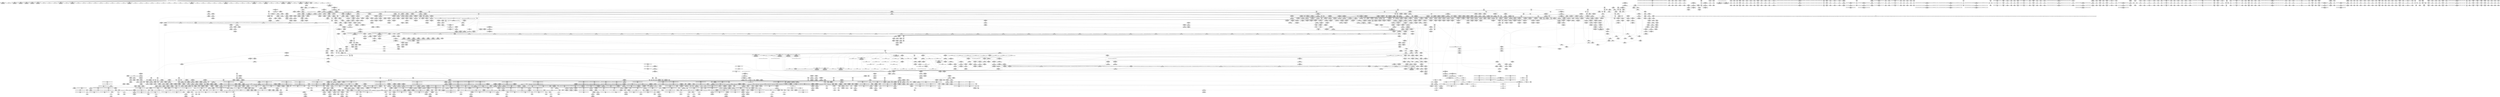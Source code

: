 digraph {
	CE0x4acd620 [shape=record,shape=Mrecord,label="{CE0x4acd620|tomoyo_domain:tmp1}"]
	CE0x7f54220 [shape=record,shape=Mrecord,label="{CE0x7f54220|tomoyo_audit_net_log:tmp4|security/tomoyo/network.c,367|*SummSource*}"]
	CE0x66e5ae0 [shape=record,shape=Mrecord,label="{CE0x66e5ae0|i32_(%struct.tomoyo_request_info.524*,_%struct.tomoyo_domain_info*,_i8)*_bitcast_(i32_(%struct.tomoyo_request_info*,_%struct.tomoyo_domain_info*,_i8)*_tomoyo_init_request_info_to_i32_(%struct.tomoyo_request_info.524*,_%struct.tomoyo_domain_info*,_i8)*)|*Constant*|*SummSource*}"]
	CE0x4cab4e0 [shape=record,shape=Mrecord,label="{CE0x4cab4e0|tomoyo_inet_entry:tobool|security/tomoyo/network.c,473|*SummSource*}"]
	CE0x68f7ea0 [shape=record,shape=Mrecord,label="{CE0x68f7ea0|srcu_read_unlock20:entry|*SummSink*}"]
	CE0x4ca8d00 [shape=record,shape=Mrecord,label="{CE0x4ca8d00|__fswab16:and2|include/uapi/linux/swab.h,53|*SummSource*}"]
	CE0x67d2df0 [shape=record,shape=Mrecord,label="{CE0x67d2df0|tomoyo_get_mode:mode.1|*SummSink*}"]
	CE0x6841e60 [shape=record,shape=Mrecord,label="{CE0x6841e60|rcu_lock_release21:entry}"]
	CE0x7f41600 [shape=record,shape=Mrecord,label="{CE0x7f41600|tomoyo_inet_entry:tmp30|security/tomoyo/network.c,486|*SummSink*}"]
	CE0x693ba00 [shape=record,shape=Mrecord,label="{CE0x693ba00|tomoyo_inet_entry:if.then|*SummSink*}"]
	CE0x4a17ad0 [shape=record,shape=Mrecord,label="{CE0x4a17ad0|tomoyo_audit_inet_log:conv10|security/tomoyo/network.c,391|*SummSource*}"]
	CE0x7f95d20 [shape=record,shape=Mrecord,label="{CE0x7f95d20|tomoyo_inet_entry:tmp31|security/tomoyo/network.c,488|*SummSource*}"]
	CE0x822d360 [shape=record,shape=Mrecord,label="{CE0x822d360|tomoyo_check_inet_address:tmp4|security/tomoyo/network.c,509|*SummSource*}"]
	CE0x68335e0 [shape=record,shape=Mrecord,label="{CE0x68335e0|tomoyo_inet_entry:tmp15|security/tomoyo/network.c,475|*SummSource*}"]
	CE0x7fe6ec0 [shape=record,shape=Mrecord,label="{CE0x7fe6ec0|tomoyo_check_inet_address:if.then}"]
	CE0x8194d00 [shape=record,shape=Mrecord,label="{CE0x8194d00|tomoyo_print_ipv6:tmp2|*SummSink*}"]
	CE0x64cb200 [shape=record,shape=Mrecord,label="{CE0x64cb200|tomoyo_inet_entry:arrayidx2|security/tomoyo/network.c,471|*SummSink*}"]
	CE0x66eaf20 [shape=record,shape=Mrecord,label="{CE0x66eaf20|GLOBAL:tomoyo_inet2mac|Global_var:tomoyo_inet2mac|*SummSink*}"]
	CE0x6a6d2c0 [shape=record,shape=Mrecord,label="{CE0x6a6d2c0|tomoyo_inet_entry:tmp18|security/tomoyo/network.c,478|*SummSink*}"]
	CE0x6868ed0 [shape=record,shape=Mrecord,label="{CE0x6868ed0|i64*_getelementptr_inbounds_(_4_x_i64_,_4_x_i64_*___llvm_gcov_ctr4731,_i64_0,_i64_2)|*Constant*|*SummSource*}"]
	CE0x575afc0 [shape=record,shape=Mrecord,label="{CE0x575afc0|GLOBAL:__llvm_gcov_global_state_pred50|Global_var:__llvm_gcov_global_state_pred50|*SummSink*}"]
	CE0x802a920 [shape=record,shape=Mrecord,label="{CE0x802a920|tomoyo_check_inet_address:entry|*SummSource*}"]
	CE0x581ea80 [shape=record,shape=Mrecord,label="{CE0x581ea80|tomoyo_audit_net_log:tmp2}"]
	CE0x66f5e30 [shape=record,shape=Mrecord,label="{CE0x66f5e30|tomoyo_init_request_info:domain|Function::tomoyo_init_request_info&Arg::domain::|*SummSink*}"]
	CE0x56cf7d0 [shape=record,shape=Mrecord,label="{CE0x56cf7d0|24:_i32*,_32:_i16,_34:_i8,_35:_i8,_36:_i8,_72:_i8,_:_SCMRE_34,35_}"]
	CE0x664ee00 [shape=record,shape=Mrecord,label="{CE0x664ee00|i32_128|*Constant*}"]
	CE0x57c09d0 [shape=record,shape=Mrecord,label="{CE0x57c09d0|__llvm_gcov_indirect_counter_increment10:tmp|*SummSource*}"]
	CE0x68b1490 [shape=record,shape=Mrecord,label="{CE0x68b1490|tomoyo_audit_inet_log:tmp3|security/tomoyo/network.c,382}"]
	CE0x6a4b8c0 [shape=record,shape=Mrecord,label="{CE0x6a4b8c0|tomoyo_inet_entry:operation7|security/tomoyo/network.c,477|*SummSink*}"]
	CE0x4cb78b0 [shape=record,shape=Mrecord,label="{CE0x4cb78b0|tomoyo_inet_entry:idxprom1|security/tomoyo/network.c,471|*SummSource*}"]
	CE0x4ca8ba0 [shape=record,shape=Mrecord,label="{CE0x4ca8ba0|__fswab16:and2|include/uapi/linux/swab.h,53}"]
	CE0x49f37f0 [shape=record,shape=Mrecord,label="{CE0x49f37f0|0:_i8*,_array:_GCRE_tomoyo_proto_keyword_constant_6_x_i8*_i8*_getelementptr_inbounds_(_2_x_i8_,_2_x_i8_*_.str22,_i32_0,_i32_0),_i8*_getelementptr_inbounds_(_7_x_i8_,_7_x_i8_*_.str123,_i32_0,_i32_0),_i8*_getelementptr_inbounds_(_6_x_i8_,_6_x_i8_*_.str224,_i32_0,_i32_0),_i8*_getelementptr_inbounds_(_4_x_i8_,_4_x_i8_*_.str325,_i32_0,_i32_0),_i8*_getelementptr_inbounds_(_2_x_i8_,_2_x_i8_*_.str22,_i32_0,_i32_0),_i8*_getelementptr_inbounds_(_10_x_i8_,_10_x_i8_*_.str426,_i32_0,_i32_0)_,_align_16:_elem_4::|security/tomoyo/network.c,367}"]
	CE0x578c4d0 [shape=record,shape=Mrecord,label="{CE0x578c4d0|tomoyo_check_inet_address:tmp20|security/tomoyo/network.c,518|*SummSource*}"]
	CE0x801fae0 [shape=record,shape=Mrecord,label="{CE0x801fae0|tomoyo_audit_inet_log:if.then|*SummSink*}"]
	CE0x68d4020 [shape=record,shape=Mrecord,label="{CE0x68d4020|tomoyo_domain:tmp6|security/tomoyo/common.h,1205|*SummSource*}"]
	CE0x6803450 [shape=record,shape=Mrecord,label="{CE0x6803450|tomoyo_init_request_info:tmp6|security/tomoyo/util.c,1004}"]
	CE0x59c6340 [shape=record,shape=Mrecord,label="{CE0x59c6340|tomoyo_get_mode:tmp10|security/tomoyo/util.c,982|*SummSink*}"]
	CE0x8075770 [shape=record,shape=Mrecord,label="{CE0x8075770|tomoyo_get_mode:tmp17|security/tomoyo/util.c,983|*SummSink*}"]
	CE0x49fbe80 [shape=record,shape=Mrecord,label="{CE0x49fbe80|128:_i8*,_1208:_%struct.file*,_:_CMRE_28,29_}"]
	CE0x6621500 [shape=record,shape=Mrecord,label="{CE0x6621500|tomoyo_audit_net_log:tmp1|*SummSource*}"]
	CE0x6473360 [shape=record,shape=Mrecord,label="{CE0x6473360|i64_1|*Constant*}"]
	CE0x6621570 [shape=record,shape=Mrecord,label="{CE0x6621570|tomoyo_audit_net_log:tmp1|*SummSink*}"]
	CE0x65883e0 [shape=record,shape=Mrecord,label="{CE0x65883e0|COLLAPSED:_GCRE_current_task_external_global_%struct.task_struct*:_elem_0::|security/tomoyo/common.h,1205}"]
	CE0x8195030 [shape=record,shape=Mrecord,label="{CE0x8195030|tomoyo_domain:if.then|*SummSource*}"]
	CE0x6a6d8f0 [shape=record,shape=Mrecord,label="{CE0x6a6d8f0|tomoyo_inet_entry:inet_network13|security/tomoyo/network.c,478}"]
	CE0x8026bb0 [shape=record,shape=Mrecord,label="{CE0x8026bb0|tomoyo_domain:tmp11|security/tomoyo/common.h,1205|*SummSink*}"]
	CE0x570fbb0 [shape=record,shape=Mrecord,label="{CE0x570fbb0|tomoyo_domain:tmp19|security/tomoyo/common.h,1205|*SummSource*}"]
	CE0x821ab40 [shape=record,shape=Mrecord,label="{CE0x821ab40|tomoyo_audit_inet_log:idx.ext|security/tomoyo/network.c,390|*SummSink*}"]
	CE0x69856d0 [shape=record,shape=Mrecord,label="{CE0x69856d0|GLOBAL:__llvm_gcov_ctr5229|Global_var:__llvm_gcov_ctr5229|*SummSink*}"]
	CE0x7f3ff30 [shape=record,shape=Mrecord,label="{CE0x7f3ff30|i64*_getelementptr_inbounds_(_11_x_i64_,_11_x_i64_*___llvm_gcov_ctr5229,_i64_0,_i64_10)|*Constant*|*SummSource*}"]
	CE0x7fdc110 [shape=record,shape=Mrecord,label="{CE0x7fdc110|0:_i8,_array:_GCRE_tomoyo_index2category_constant_39_x_i8_c_00_00_00_00_00_00_00_00_00_00_00_00_00_00_00_00_00_00_00_00_00_00_00_01_01_01_01_01_01_01_01_01_01_01_01_01_01_01_02_,_align_16:_elem_21::|security/tomoyo/util.c,983}"]
	CE0x800f630 [shape=record,shape=Mrecord,label="{CE0x800f630|0:_i8,_array:_GCRE_tomoyo_index2category_constant_39_x_i8_c_00_00_00_00_00_00_00_00_00_00_00_00_00_00_00_00_00_00_00_00_00_00_00_01_01_01_01_01_01_01_01_01_01_01_01_01_01_01_02_,_align_16:_elem_27::|security/tomoyo/util.c,983}"]
	CE0x575a5c0 [shape=record,shape=Mrecord,label="{CE0x575a5c0|i64*_getelementptr_inbounds_(_2_x_i64_,_2_x_i64_*___llvm_gcov_ctr3939,_i64_0,_i64_1)|*Constant*|*SummSink*}"]
	CE0x49d8ef0 [shape=record,shape=Mrecord,label="{CE0x49d8ef0|128:_i8*,_1208:_%struct.file*,_:_CMRE_36,37_}"]
	CE0x5688580 [shape=record,shape=Mrecord,label="{CE0x5688580|i32_0|*Constant*}"]
	CE0x6a97c20 [shape=record,shape=Mrecord,label="{CE0x6a97c20|i32_4|*Constant*|*SummSink*}"]
	CE0x68c1420 [shape=record,shape=Mrecord,label="{CE0x68c1420|tomoyo_domain:call3|security/tomoyo/common.h,1205}"]
	CE0x4bd8d40 [shape=record,shape=Mrecord,label="{CE0x4bd8d40|tomoyo_audit_inet_log:call17|security/tomoyo/network.c,392|*SummSink*}"]
	CE0x66f5f30 [shape=record,shape=Mrecord,label="{CE0x66f5f30|tomoyo_init_request_info:domain|Function::tomoyo_init_request_info&Arg::domain::}"]
	CE0x4baa340 [shape=record,shape=Mrecord,label="{CE0x4baa340|i32_6|*Constant*|*SummSink*}"]
	"CONST[source:1(input),value:2(dynamic)][purpose:{object}][SrcIdx:2]"
	CE0x4a27d00 [shape=record,shape=Mrecord,label="{CE0x4a27d00|128:_i8*,_1208:_%struct.file*,_:_CMRE_43,44_}"]
	CE0x800fb90 [shape=record,shape=Mrecord,label="{CE0x800fb90|0:_i8,_array:_GCRE_tomoyo_index2category_constant_39_x_i8_c_00_00_00_00_00_00_00_00_00_00_00_00_00_00_00_00_00_00_00_00_00_00_00_01_01_01_01_01_01_01_01_01_01_01_01_01_01_01_02_,_align_16:_elem_29::|security/tomoyo/util.c,983}"]
	CE0x6620de0 [shape=record,shape=Mrecord,label="{CE0x6620de0|tomoyo_get_mode:tmp8|security/tomoyo/util.c,979|*SummSource*}"]
	CE0x57ab250 [shape=record,shape=Mrecord,label="{CE0x57ab250|i32_9|*Constant*|*SummSink*}"]
	CE0x49a0620 [shape=record,shape=Mrecord,label="{CE0x49a0620|__fswab16:conv3|include/uapi/linux/swab.h,53|*SummSink*}"]
	CE0x809bd30 [shape=record,shape=Mrecord,label="{CE0x809bd30|GLOBAL:__llvm_gcov_ctr31133|Global_var:__llvm_gcov_ctr31133}"]
	CE0x6633560 [shape=record,shape=Mrecord,label="{CE0x6633560|tomoyo_get_mode:if.end|*SummSource*}"]
	CE0x59c6750 [shape=record,shape=Mrecord,label="{CE0x59c6750|tomoyo_print_ipv4:tmp4|security/tomoyo/network.c,93|*SummSource*}"]
	CE0x5855ab0 [shape=record,shape=Mrecord,label="{CE0x5855ab0|tomoyo_get_mode:config|security/tomoyo/util.c,981|*SummSink*}"]
	CE0x6648ec0 [shape=record,shape=Mrecord,label="{CE0x6648ec0|tomoyo_check_inet_address:address2|security/tomoyo/network.c,512|*SummSource*}"]
	CE0x58f65a0 [shape=record,shape=Mrecord,label="{CE0x58f65a0|tomoyo_check_inet_address:in6_u|security/tomoyo/network.c,513|*SummSink*}"]
	CE0x7fb8ef0 [shape=record,shape=Mrecord,label="{CE0x7fb8ef0|tomoyo_inet_entry:tmp31|security/tomoyo/network.c,488|*SummSink*}"]
	CE0x4c14d00 [shape=record,shape=Mrecord,label="{CE0x4c14d00|tomoyo_print_ipv4:tmp3|*SummSink*}"]
	CE0x4b80be0 [shape=record,shape=Mrecord,label="{CE0x4b80be0|tomoyo_domain:tmp8|security/tomoyo/common.h,1205|*SummSink*}"]
	CE0x7f96210 [shape=record,shape=Mrecord,label="{CE0x7f96210|i64*_getelementptr_inbounds_(_2_x_i64_,_2_x_i64_*___llvm_gcov_ctr3939,_i64_0,_i64_0)|*Constant*}"]
	CE0x8194af0 [shape=record,shape=Mrecord,label="{CE0x8194af0|tomoyo_domain:tmp1|*SummSink*}"]
	CE0x81846d0 [shape=record,shape=Mrecord,label="{CE0x81846d0|rcu_lock_release21:tmp3|*SummSink*}"]
	CE0x4cab7c0 [shape=record,shape=Mrecord,label="{CE0x4cab7c0|tomoyo_init_request_info:tmp2|security/tomoyo/util.c,1003|*SummSink*}"]
	CE0x6599f60 [shape=record,shape=Mrecord,label="{CE0x6599f60|tomoyo_check_inet_address:tmp37|security/tomoyo/network.c,529|*SummSink*}"]
	"CONST[source:0(mediator),value:2(dynamic)][purpose:{object}][SnkIdx:3]"
	CE0x58277d0 [shape=record,shape=Mrecord,label="{CE0x58277d0|tomoyo_get_mode:tmp7|security/tomoyo/util.c,979|*SummSink*}"]
	CE0x80962f0 [shape=record,shape=Mrecord,label="{CE0x80962f0|tomoyo_domain:do.end|*SummSink*}"]
	CE0x59c6170 [shape=record,shape=Mrecord,label="{CE0x59c6170|tomoyo_get_mode:tmp10|security/tomoyo/util.c,982}"]
	CE0x6588370 [shape=record,shape=Mrecord,label="{CE0x6588370|tomoyo_domain:cred|security/tomoyo/common.h,1205}"]
	CE0x4b79410 [shape=record,shape=Mrecord,label="{CE0x4b79410|tomoyo_domain:bb|*SummSource*}"]
	CE0x808db70 [shape=record,shape=Mrecord,label="{CE0x808db70|tomoyo_get_mode:tmp4|security/tomoyo/util.c,978}"]
	CE0x672a700 [shape=record,shape=Mrecord,label="{CE0x672a700|__llvm_gcov_indirect_counter_increment10:pred|*SummSource*}"]
	CE0x4a272b0 [shape=record,shape=Mrecord,label="{CE0x4a272b0|rcu_lock_release21:tmp5|include/linux/rcupdate.h,423|*SummSource*}"]
	CE0x7e96b30 [shape=record,shape=Mrecord,label="{CE0x7e96b30|tomoyo_audit_inet_log:tmp13|security/tomoyo/network.c,388|*SummSource*}"]
	CE0x6983730 [shape=record,shape=Mrecord,label="{CE0x6983730|GLOBAL:lock_acquire|*Constant*|*SummSource*}"]
	CE0x5875a40 [shape=record,shape=Mrecord,label="{CE0x5875a40|tomoyo_get_mode:if.end14|*SummSink*}"]
	CE0x6743330 [shape=record,shape=Mrecord,label="{CE0x6743330|tomoyo_audit_inet_log:arraydecay|security/tomoyo/network.c,385}"]
	CE0x8055f30 [shape=record,shape=Mrecord,label="{CE0x8055f30|tomoyo_get_mode:tmp16|security/tomoyo/util.c,983|*SummSource*}"]
	CE0x7fcbc30 [shape=record,shape=Mrecord,label="{CE0x7fcbc30|tomoyo_audit_inet_log:tmp9|security/tomoyo/network.c,385}"]
	CE0x664e640 [shape=record,shape=Mrecord,label="{CE0x664e640|tomoyo_init_request_info:mode5|security/tomoyo/util.c,1011}"]
	CE0x56cfb10 [shape=record,shape=Mrecord,label="{CE0x56cfb10|24:_i32*,_32:_i16,_34:_i8,_35:_i8,_36:_i8,_72:_i8,_:_SCMRE_36,37_}"]
	CE0x56dc550 [shape=record,shape=Mrecord,label="{CE0x56dc550|tomoyo_check_inet_address:address|Function::tomoyo_check_inet_address&Arg::address::|*SummSink*}"]
	CE0x6514dd0 [shape=record,shape=Mrecord,label="{CE0x6514dd0|i64_13|*Constant*|*SummSink*}"]
	CE0x7f84fa0 [shape=record,shape=Mrecord,label="{CE0x7f84fa0|tomoyo_audit_inet_log:if.end|*SummSource*}"]
	CE0x6a2dad0 [shape=record,shape=Mrecord,label="{CE0x6a2dad0|tomoyo_inet_entry:tmp16|*LoadInst*|security/tomoyo/network.c,476}"]
	CE0x6af5000 [shape=record,shape=Mrecord,label="{CE0x6af5000|tomoyo_inet_entry:param17|security/tomoyo/network.c,479|*SummSink*}"]
	CE0x5956af0 [shape=record,shape=Mrecord,label="{CE0x5956af0|tomoyo_init_request_info:tmp4|security/tomoyo/util.c,1004|*SummSource*}"]
	CE0x7fb8b80 [shape=record,shape=Mrecord,label="{CE0x7fb8b80|tomoyo_init_request_info:if.end|*SummSource*}"]
	CE0x69c1c70 [shape=record,shape=Mrecord,label="{CE0x69c1c70|i64*_getelementptr_inbounds_(_2_x_i64_,_2_x_i64_*___llvm_gcov_ctr4434,_i64_0,_i64_0)|*Constant*}"]
	CE0x7edbdd0 [shape=record,shape=Mrecord,label="{CE0x7edbdd0|_ret_i32_%call17,_!dbg_!38941|security/tomoyo/network.c,394|*SummSink*}"]
	CE0x5982b10 [shape=record,shape=Mrecord,label="{CE0x5982b10|tomoyo_check_inet_address:tmp26|security/tomoyo/network.c,522|*SummSource*}"]
	CE0x4a27400 [shape=record,shape=Mrecord,label="{CE0x4a27400|rcu_lock_release21:tmp5|include/linux/rcupdate.h,423|*SummSink*}"]
	CE0x6b0a490 [shape=record,shape=Mrecord,label="{CE0x6b0a490|tomoyo_inet_entry:call21|security/tomoyo/network.c,480}"]
	CE0x588fde0 [shape=record,shape=Mrecord,label="{CE0x588fde0|tomoyo_check_inet_address:tmp24|security/tomoyo/network.c,520}"]
	CE0x5799d30 [shape=record,shape=Mrecord,label="{CE0x5799d30|i32_-1|*Constant*|*SummSink*}"]
	CE0x694b350 [shape=record,shape=Mrecord,label="{CE0x694b350|i64*_getelementptr_inbounds_(_12_x_i64_,_12_x_i64_*___llvm_gcov_ctr31133,_i64_0,_i64_11)|*Constant*}"]
	CE0x65eefc0 [shape=record,shape=Mrecord,label="{CE0x65eefc0|tomoyo_print_ipv4:min_ip|Function::tomoyo_print_ipv4&Arg::min_ip::}"]
	CE0x815c800 [shape=record,shape=Mrecord,label="{CE0x815c800|tomoyo_check_inet_address:conv|security/tomoyo/network.c,507|*SummSource*}"]
	CE0x57ffca0 [shape=record,shape=Mrecord,label="{CE0x57ffca0|i64*_null|*Constant*}"]
	CE0x4bd8590 [shape=record,shape=Mrecord,label="{CE0x4bd8590|tomoyo_audit_inet_log:arraydecay16|security/tomoyo/network.c,393}"]
	CE0x579a230 [shape=record,shape=Mrecord,label="{CE0x579a230|tomoyo_check_inet_address:tmp10|security/tomoyo/network.c,511|*SummSource*}"]
	CE0x56d1eb0 [shape=record,shape=Mrecord,label="{CE0x56d1eb0|_call_void_mcount()_#3}"]
	CE0x65d24d0 [shape=record,shape=Mrecord,label="{CE0x65d24d0|tomoyo_print_ipv4:buffer|Function::tomoyo_print_ipv4&Arg::buffer::}"]
	CE0x59e2d50 [shape=record,shape=Mrecord,label="{CE0x59e2d50|tomoyo_inet_entry:conv23|security/tomoyo/network.c,480|*SummSink*}"]
	CE0x809ea40 [shape=record,shape=Mrecord,label="{CE0x809ea40|tomoyo_check_inet_address:tmp2|*LoadInst*|security/tomoyo/network.c,507|*SummSource*}"]
	CE0x7e96910 [shape=record,shape=Mrecord,label="{CE0x7e96910|tomoyo_audit_inet_log:tmp13|security/tomoyo/network.c,388}"]
	CE0x4cd1500 [shape=record,shape=Mrecord,label="{CE0x4cd1500|GLOBAL:tomoyo_read_lock16|*Constant*|*SummSink*}"]
	CE0x4b567b0 [shape=record,shape=Mrecord,label="{CE0x4b567b0|tomoyo_get_mode:if.then|*SummSink*}"]
	CE0x81c8520 [shape=record,shape=Mrecord,label="{CE0x81c8520|tomoyo_check_inet_address:if.end9}"]
	CE0x6743800 [shape=record,shape=Mrecord,label="{CE0x6743800|tomoyo_inet_entry:tmp13|security/tomoyo/network.c,473|*SummSink*}"]
	CE0x69e9a30 [shape=record,shape=Mrecord,label="{CE0x69e9a30|_call_void_mcount()_#3}"]
	CE0x8213540 [shape=record,shape=Mrecord,label="{CE0x8213540|tomoyo_get_mode:cmp11|security/tomoyo/util.c,985}"]
	CE0x7fcba00 [shape=record,shape=Mrecord,label="{CE0x7fcba00|tomoyo_domain:tmp6|security/tomoyo/common.h,1205}"]
	CE0x698c750 [shape=record,shape=Mrecord,label="{CE0x698c750|tomoyo_inet_entry:tmp14|security/tomoyo/network.c,475|*SummSource*}"]
	CE0x6934420 [shape=record,shape=Mrecord,label="{CE0x6934420|tomoyo_inet_entry:tmp}"]
	CE0x56dc1f0 [shape=record,shape=Mrecord,label="{CE0x56dc1f0|_ret_i32_%call,_!dbg_!38902|security/tomoyo/common.h,1097|*SummSource*}"]
	CE0x578bfa0 [shape=record,shape=Mrecord,label="{CE0x578bfa0|__llvm_gcov_indirect_counter_increment10:bb|*SummSink*}"]
	CE0x7edbbb0 [shape=record,shape=Mrecord,label="{CE0x7edbbb0|tomoyo_audit_inet_log:r|Function::tomoyo_audit_inet_log&Arg::r::|*SummSink*}"]
	CE0x65147e0 [shape=record,shape=Mrecord,label="{CE0x65147e0|tomoyo_check_inet_address:tmp31|security/tomoyo/network.c,527}"]
	CE0x6620ce0 [shape=record,shape=Mrecord,label="{CE0x6620ce0|tomoyo_get_mode:tmp8|security/tomoyo/util.c,979}"]
	CE0x5827cc0 [shape=record,shape=Mrecord,label="{CE0x5827cc0|tomoyo_domain:tmp|*SummSource*}"]
	CE0x4a6abf0 [shape=record,shape=Mrecord,label="{CE0x4a6abf0|128:_i8*,_1208:_%struct.file*,_:_CMRE_120,128_|*MultipleSource*|security/tomoyo/common.h,1205|security/tomoyo/common.h,1205}"]
	CE0x68871d0 [shape=record,shape=Mrecord,label="{CE0x68871d0|i64*_getelementptr_inbounds_(_6_x_i64_,_6_x_i64_*___llvm_gcov_ctr5427,_i64_0,_i64_0)|*Constant*}"]
	CE0x6a3c770 [shape=record,shape=Mrecord,label="{CE0x6a3c770|tomoyo_inet_entry:operation7|security/tomoyo/network.c,477|*SummSource*}"]
	CE0x4b6f310 [shape=record,shape=Mrecord,label="{CE0x4b6f310|tomoyo_get_mode:tmp13|security/tomoyo/util.c,982}"]
	CE0x7f69530 [shape=record,shape=Mrecord,label="{CE0x7f69530|tomoyo_check_inet_address:conv5|security/tomoyo/network.c,517}"]
	CE0x7f56cf0 [shape=record,shape=Mrecord,label="{CE0x7f56cf0|_call_void_bitcast_(void_(%struct.tomoyo_request_info*,_i1_(%struct.tomoyo_request_info*,_%struct.tomoyo_acl_info*)*)*_tomoyo_check_acl_to_void_(%struct.tomoyo_request_info.524*,_i1_(%struct.tomoyo_request_info.524*,_%struct.tomoyo_acl_info*)*)*)(%struct.tomoyo_request_info.524*_%r,_i1_(%struct.tomoyo_request_info.524*,_%struct.tomoyo_acl_info*)*_tomoyo_check_inet_acl)_#9,_!dbg_!38953|security/tomoyo/network.c,482|*SummSource*}"]
	CE0x6750180 [shape=record,shape=Mrecord,label="{CE0x6750180|tomoyo_init_request_info:tmp4|security/tomoyo/util.c,1004|*SummSink*}"]
	CE0x7fca4d0 [shape=record,shape=Mrecord,label="{CE0x7fca4d0|i32_1205|*Constant*|*SummSource*}"]
	CE0x6af45b0 [shape=record,shape=Mrecord,label="{CE0x6af45b0|tomoyo_inet_entry:inet15|security/tomoyo/network.c,479|*SummSink*}"]
	CE0x57d2300 [shape=record,shape=Mrecord,label="{CE0x57d2300|tomoyo_print_ipv6:tobool|security/tomoyo/network.c,111|*SummSink*}"]
	CE0x59cee30 [shape=record,shape=Mrecord,label="{CE0x59cee30|tomoyo_check_inet_address:tmp27|security/tomoyo/network.c,525}"]
	CE0x659b740 [shape=record,shape=Mrecord,label="{CE0x659b740|GLOBAL:tomoyo_inet_entry|*Constant*|*SummSource*}"]
	CE0x81b8070 [shape=record,shape=Mrecord,label="{CE0x81b8070|rcu_lock_acquire18:tmp2|*SummSource*}"]
	CE0x58a8f70 [shape=record,shape=Mrecord,label="{CE0x58a8f70|tomoyo_check_inet_address:tmp21|security/tomoyo/network.c,519}"]
	CE0x7fc4e80 [shape=record,shape=Mrecord,label="{CE0x7fc4e80|tomoyo_print_ipv6:tmp5|security/tomoyo/network.c,111|*SummSink*}"]
	CE0x66fc5a0 [shape=record,shape=Mrecord,label="{CE0x66fc5a0|tomoyo_inet_entry:r|security/tomoyo/network.c, 469|*SummSink*}"]
	CE0x7ec2e70 [shape=record,shape=Mrecord,label="{CE0x7ec2e70|rcu_lock_release21:tmp4|include/linux/rcupdate.h,423|*SummSink*}"]
	CE0x4bdd360 [shape=record,shape=Mrecord,label="{CE0x4bdd360|tomoyo_init_request_info:mode|security/tomoyo/util.c,1010}"]
	CE0x6782ea0 [shape=record,shape=Mrecord,label="{CE0x6782ea0|tomoyo_inet_entry:tmp8|security/tomoyo/network.c,473}"]
	CE0x7ffe940 [shape=record,shape=Mrecord,label="{CE0x7ffe940|0:_i8,_array:_GCRE_tomoyo_index2category_constant_39_x_i8_c_00_00_00_00_00_00_00_00_00_00_00_00_00_00_00_00_00_00_00_00_00_00_00_01_01_01_01_01_01_01_01_01_01_01_01_01_01_01_02_,_align_16:_elem_22::|security/tomoyo/util.c,983}"]
	CE0x6934270 [shape=record,shape=Mrecord,label="{CE0x6934270|tomoyo_inet_entry:do.body|*SummSource*}"]
	CE0x4a4c520 [shape=record,shape=Mrecord,label="{CE0x4a4c520|tomoyo_init_request_info:call4|security/tomoyo/util.c,1010|*SummSink*}"]
	CE0x49bf3d0 [shape=record,shape=Mrecord,label="{CE0x49bf3d0|tomoyo_init_request_info:if.end}"]
	CE0x666d420 [shape=record,shape=Mrecord,label="{CE0x666d420|tomoyo_get_mode:tmp20|security/tomoyo/util.c,985}"]
	CE0x4a42ed0 [shape=record,shape=Mrecord,label="{CE0x4a42ed0|tomoyo_check_inet_address:sw.default|*SummSource*}"]
	CE0x66f5c60 [shape=record,shape=Mrecord,label="{CE0x66f5c60|i64*_getelementptr_inbounds_(_5_x_i64_,_5_x_i64_*___llvm_gcov_ctr32134,_i64_0,_i64_0)|*Constant*|*SummSource*}"]
	CE0x8051110 [shape=record,shape=Mrecord,label="{CE0x8051110|tomoyo_check_inet_address:if.then16}"]
	CE0x7edbd60 [shape=record,shape=Mrecord,label="{CE0x7edbd60|_ret_i32_%call17,_!dbg_!38941|security/tomoyo/network.c,394|*SummSource*}"]
	CE0x5a129e0 [shape=record,shape=Mrecord,label="{CE0x5a129e0|tomoyo_inet_entry:call27|security/tomoyo/network.c,483}"]
	CE0x7fd5540 [shape=record,shape=Mrecord,label="{CE0x7fd5540|srcu_read_unlock20:tmp2}"]
	CE0x67d3120 [shape=record,shape=Mrecord,label="{CE0x67d3120|i64*_getelementptr_inbounds_(_12_x_i64_,_12_x_i64_*___llvm_gcov_ctr31133,_i64_0,_i64_10)|*Constant*}"]
	CE0x49d8630 [shape=record,shape=Mrecord,label="{CE0x49d8630|128:_i8*,_1208:_%struct.file*,_:_CMRE_29,30_}"]
	CE0x65daae0 [shape=record,shape=Mrecord,label="{CE0x65daae0|tomoyo_get_mode:add|security/tomoyo/util.c,984|*SummSink*}"]
	CE0x4c65ae0 [shape=record,shape=Mrecord,label="{CE0x4c65ae0|tomoyo_init_request_info:call|security/tomoyo/util.c,1005|*SummSource*}"]
	CE0x65563a0 [shape=record,shape=Mrecord,label="{CE0x65563a0|tomoyo_get_mode:if.end14|*SummSource*}"]
	CE0x57f4120 [shape=record,shape=Mrecord,label="{CE0x57f4120|_ret_void,_!dbg_!38908|include/linux/rcupdate.h,424|*SummSource*}"]
	CE0x5af03f0 [shape=record,shape=Mrecord,label="{CE0x5af03f0|get_current:bb|*SummSource*}"]
	CE0x4cd19c0 [shape=record,shape=Mrecord,label="{CE0x4cd19c0|srcu_read_lock17:sp|Function::srcu_read_lock17&Arg::sp::|*SummSink*}"]
	CE0x5745e20 [shape=record,shape=Mrecord,label="{CE0x5745e20|tomoyo_init_request_info:call4|security/tomoyo/util.c,1010}"]
	CE0x67435b0 [shape=record,shape=Mrecord,label="{CE0x67435b0|tomoyo_inet_entry:tmp13|security/tomoyo/network.c,473}"]
	"CONST[source:0(mediator),value:0(static)][purpose:{operation}][SnkIdx:4]"
	CE0x8214170 [shape=record,shape=Mrecord,label="{CE0x8214170|tomoyo_get_mode:tmp19|security/tomoyo/util.c,985|*SummSource*}"]
	CE0x65bc8a0 [shape=record,shape=Mrecord,label="{CE0x65bc8a0|_call_void_tomoyo_print_ipv4(i8*_%arraydecay4,_i32_128,_i32*_%tmp3,_i32*_%tmp3)_#9,_!dbg_!38920|security/tomoyo/network.c,388}"]
	CE0x4b1fdd0 [shape=record,shape=Mrecord,label="{CE0x4b1fdd0|tomoyo_init_request_info:tmp9|security/tomoyo/util.c,1006|*SummSource*}"]
	CE0x56c6530 [shape=record,shape=Mrecord,label="{CE0x56c6530|rcu_lock_acquire18:tmp4|include/linux/rcupdate.h,418|*SummSource*}"]
	CE0x66cc2a0 [shape=record,shape=Mrecord,label="{CE0x66cc2a0|srcu_read_unlock20:tmp3}"]
	CE0x56df260 [shape=record,shape=Mrecord,label="{CE0x56df260|__fswab16:and|include/uapi/linux/swab.h,53|*SummSink*}"]
	CE0x6945290 [shape=record,shape=Mrecord,label="{CE0x6945290|tomoyo_get_mode:retval.0}"]
	CE0x4a4ce80 [shape=record,shape=Mrecord,label="{CE0x4a4ce80|tomoyo_get_mode:ns|Function::tomoyo_get_mode&Arg::ns::|*SummSource*}"]
	CE0x57f3b30 [shape=record,shape=Mrecord,label="{CE0x57f3b30|_call_void___srcu_read_unlock(%struct.srcu_struct*_%sp,_i32_%idx)_#9,_!dbg_!38906|include/linux/srcu.h,237}"]
	CE0x49bea00 [shape=record,shape=Mrecord,label="{CE0x49bea00|COLLAPSED:_GCMRE___llvm_gcov_ctr4533_internal_global_2_x_i64_zeroinitializer:_elem_0:default:}"]
	CE0x7ff7c70 [shape=record,shape=Mrecord,label="{CE0x7ff7c70|_call_void_mcount()_#3}"]
	CE0x801ef50 [shape=record,shape=Mrecord,label="{CE0x801ef50|i64*_getelementptr_inbounds_(_12_x_i64_,_12_x_i64_*___llvm_gcov_ctr31133,_i64_0,_i64_0)|*Constant*|*SummSink*}"]
	CE0x684d680 [shape=record,shape=Mrecord,label="{CE0x684d680|i64*_getelementptr_inbounds_(_11_x_i64_,_11_x_i64_*___llvm_gcov_ctr5229,_i64_0,_i64_0)|*Constant*}"]
	CE0x59b2260 [shape=record,shape=Mrecord,label="{CE0x59b2260|tomoyo_inet_entry:tmp3|*LoadInst*|security/tomoyo/network.c,471}"]
	CE0x5758170 [shape=record,shape=Mrecord,label="{CE0x5758170|tomoyo_audit_net_log:call|security/tomoyo/network.c,366}"]
	CE0x65ef0a0 [shape=record,shape=Mrecord,label="{CE0x65ef0a0|tomoyo_print_ipv4:min_ip|Function::tomoyo_print_ipv4&Arg::min_ip::|*SummSink*}"]
	CE0x7f85010 [shape=record,shape=Mrecord,label="{CE0x7f85010|tomoyo_audit_inet_log:if.end|*SummSink*}"]
	CE0x5818230 [shape=record,shape=Mrecord,label="{CE0x5818230|0:_i8,_array:_GCRE_tomoyo_index2category_constant_39_x_i8_c_00_00_00_00_00_00_00_00_00_00_00_00_00_00_00_00_00_00_00_00_00_00_00_01_01_01_01_01_01_01_01_01_01_01_01_01_01_01_02_,_align_16:_elem_6::|security/tomoyo/util.c,983}"]
	CE0x4c14c60 [shape=record,shape=Mrecord,label="{CE0x4c14c60|tomoyo_print_ipv4:tmp3|*SummSource*}"]
	CE0x67d34f0 [shape=record,shape=Mrecord,label="{CE0x67d34f0|tomoyo_get_mode:tmp25|security/tomoyo/util.c,987|*SummSink*}"]
	CE0x6993790 [shape=record,shape=Mrecord,label="{CE0x6993790|tomoyo_inet_entry:do.cond|*SummSource*}"]
	CE0x59e2b90 [shape=record,shape=Mrecord,label="{CE0x59e2b90|tomoyo_inet_entry:conv23|security/tomoyo/network.c,480|*SummSource*}"]
	CE0x4ba5700 [shape=record,shape=Mrecord,label="{CE0x4ba5700|tomoyo_get_mode:idxprom3|security/tomoyo/util.c,983|*SummSource*}"]
	CE0x57e4210 [shape=record,shape=Mrecord,label="{CE0x57e4210|0:_i8,_array:_GCRE_tomoyo_index2category_constant_39_x_i8_c_00_00_00_00_00_00_00_00_00_00_00_00_00_00_00_00_00_00_00_00_00_00_00_01_01_01_01_01_01_01_01_01_01_01_01_01_01_01_02_,_align_16:_elem_4::|security/tomoyo/util.c,983}"]
	CE0x589e940 [shape=record,shape=Mrecord,label="{CE0x589e940|tomoyo_check_inet_address:tmp10|security/tomoyo/network.c,511|*SummSink*}"]
	CE0x5979eb0 [shape=record,shape=Mrecord,label="{CE0x5979eb0|i64_ptrtoint_(i8*_blockaddress(_rcu_lock_release21,_%__here)_to_i64)|*Constant*|*SummSink*}"]
	CE0x4b48770 [shape=record,shape=Mrecord,label="{CE0x4b48770|__llvm_gcov_indirect_counter_increment10:tmp1}"]
	CE0x588ff80 [shape=record,shape=Mrecord,label="{CE0x588ff80|tomoyo_check_inet_address:tmp24|security/tomoyo/network.c,520|*SummSink*}"]
	CE0x6655b70 [shape=record,shape=Mrecord,label="{CE0x6655b70|tomoyo_get_mode:tmp13|security/tomoyo/util.c,982|*SummSink*}"]
	CE0x5768460 [shape=record,shape=Mrecord,label="{CE0x5768460|tomoyo_domain:tmp4|security/tomoyo/common.h,1205|*SummSource*}"]
	CE0x58d2640 [shape=record,shape=Mrecord,label="{CE0x58d2640|i8_1|*Constant*|*SummSink*}"]
	CE0x8016260 [shape=record,shape=Mrecord,label="{CE0x8016260|0:_i8,_array:_GCRE_tomoyo_index2category_constant_39_x_i8_c_00_00_00_00_00_00_00_00_00_00_00_00_00_00_00_00_00_00_00_00_00_00_00_01_01_01_01_01_01_01_01_01_01_01_01_01_01_01_02_,_align_16:_elem_33::|security/tomoyo/util.c,983}"]
	CE0x6623020 [shape=record,shape=Mrecord,label="{CE0x6623020|i64*_getelementptr_inbounds_(_2_x_i64_,_2_x_i64_*___llvm_gcov_ctr5130,_i64_0,_i64_1)|*Constant*|*SummSource*}"]
	CE0x6623160 [shape=record,shape=Mrecord,label="{CE0x6623160|i64*_getelementptr_inbounds_(_2_x_i64_,_2_x_i64_*___llvm_gcov_ctr5130,_i64_0,_i64_1)|*Constant*|*SummSink*}"]
	CE0x58f6470 [shape=record,shape=Mrecord,label="{CE0x58f6470|tomoyo_check_inet_address:in6_u|security/tomoyo/network.c,513|*SummSource*}"]
	CE0x4b20810 [shape=record,shape=Mrecord,label="{CE0x4b20810|i32_0|*Constant*}"]
	CE0x69e92b0 [shape=record,shape=Mrecord,label="{CE0x69e92b0|rcu_lock_release21:tmp1}"]
	CE0x4b2fa00 [shape=record,shape=Mrecord,label="{CE0x4b2fa00|128:_i8*,_1208:_%struct.file*,_:_CMRE_168,176_|*MultipleSource*|security/tomoyo/common.h,1205|security/tomoyo/common.h,1205}"]
	CE0x4a17f40 [shape=record,shape=Mrecord,label="{CE0x4a17f40|tomoyo_audit_inet_log:call11|security/tomoyo/network.c,390|*SummSource*}"]
	CE0x6656130 [shape=record,shape=Mrecord,label="{CE0x6656130|_call_void_mcount()_#3|*SummSink*}"]
	CE0x6803680 [shape=record,shape=Mrecord,label="{CE0x6803680|tomoyo_init_request_info:tmp6|security/tomoyo/util.c,1004|*SummSource*}"]
	CE0x58afc90 [shape=record,shape=Mrecord,label="{CE0x58afc90|tomoyo_check_inet_address:tmp8|security/tomoyo/network.c,510}"]
	CE0x693bf40 [shape=record,shape=Mrecord,label="{CE0x693bf40|i64*_getelementptr_inbounds_(_5_x_i64_,_5_x_i64_*___llvm_gcov_ctr32134,_i64_0,_i64_4)|*Constant*|*SummSource*}"]
	CE0x4a6afb0 [shape=record,shape=Mrecord,label="{CE0x4a6afb0|128:_i8*,_1208:_%struct.file*,_:_CMRE_136,144_|*MultipleSource*|security/tomoyo/common.h,1205|security/tomoyo/common.h,1205}"]
	CE0x81ec450 [shape=record,shape=Mrecord,label="{CE0x81ec450|tomoyo_inet_entry:bb|*SummSource*}"]
	CE0x5799fe0 [shape=record,shape=Mrecord,label="{CE0x5799fe0|i64*_getelementptr_inbounds_(_19_x_i64_,_19_x_i64_*___llvm_gcov_ctr4846,_i64_0,_i64_7)|*Constant*|*SummSink*}"]
	CE0x589e4b0 [shape=record,shape=Mrecord,label="{CE0x589e4b0|__llvm_gcov_indirect_counter_increment10:tmp3|*SummSource*}"]
	CE0x6989e30 [shape=record,shape=Mrecord,label="{CE0x6989e30|get_current:tmp2|*SummSink*}"]
	CE0x65fd740 [shape=record,shape=Mrecord,label="{CE0x65fd740|tomoyo_check_inet_address:tmp39|security/tomoyo/network.c,531|*SummSource*}"]
	CE0x58afb40 [shape=record,shape=Mrecord,label="{CE0x58afb40|i64*_getelementptr_inbounds_(_19_x_i64_,_19_x_i64_*___llvm_gcov_ctr4846,_i64_0,_i64_6)|*Constant*|*SummSource*}"]
	CE0x81413e0 [shape=record,shape=Mrecord,label="{CE0x81413e0|i64**_getelementptr_inbounds_(_3_x_i64*_,_3_x_i64*_*___llvm_gcda_edge_table49,_i64_0,_i64_1)|*Constant*}"]
	CE0x7f64f70 [shape=record,shape=Mrecord,label="{CE0x7f64f70|tomoyo_audit_inet_log:if.else|*SummSource*}"]
	CE0x4a42860 [shape=record,shape=Mrecord,label="{CE0x4a42860|i64**_getelementptr_inbounds_(_3_x_i64*_,_3_x_i64*_*___llvm_gcda_edge_table49,_i64_0,_i64_2)|*Constant*}"]
	CE0x662c910 [shape=record,shape=Mrecord,label="{CE0x662c910|i64*_getelementptr_inbounds_(_2_x_i64_,_2_x_i64_*___llvm_gcov_ctr4434,_i64_0,_i64_1)|*Constant*|*SummSink*}"]
	CE0x6676600 [shape=record,shape=Mrecord,label="{CE0x6676600|rcu_lock_acquire18:entry|*SummSource*}"]
	CE0x6a2d710 [shape=record,shape=Mrecord,label="{CE0x6a2d710|tomoyo_inet_entry:is_ipv6|security/tomoyo/network.c,478}"]
	CE0x6983bb0 [shape=record,shape=Mrecord,label="{CE0x6983bb0|srcu_read_unlock20:tmp1|*SummSource*}"]
	CE0x64ce780 [shape=record,shape=Mrecord,label="{CE0x64ce780|rcu_lock_acquire18:tmp1|*SummSink*}"]
	CE0x58dd1c0 [shape=record,shape=Mrecord,label="{CE0x58dd1c0|i64_9|*Constant*|*SummSink*}"]
	CE0x659a2a0 [shape=record,shape=Mrecord,label="{CE0x659a2a0|tomoyo_check_inet_address:call21|security/tomoyo/network.c,529|*SummSource*}"]
	CE0x688e930 [shape=record,shape=Mrecord,label="{CE0x688e930|tomoyo_get_mode:tmp26|security/tomoyo/util.c,987|*SummSink*}"]
	CE0x56cfcb0 [shape=record,shape=Mrecord,label="{CE0x56cfcb0|24:_i32*,_32:_i16,_34:_i8,_35:_i8,_36:_i8,_72:_i8,_:_SCMRE_37,38_}"]
	CE0x693be00 [shape=record,shape=Mrecord,label="{CE0x693be00|tomoyo_init_request_info:domain.addr.0|*SummSource*}"]
	CE0x6993700 [shape=record,shape=Mrecord,label="{CE0x6993700|srcu_read_lock17:tmp3}"]
	CE0x5a21400 [shape=record,shape=Mrecord,label="{CE0x5a21400|rcu_lock_acquire18:tmp5|include/linux/rcupdate.h,418|*SummSource*}"]
	CE0x4ae5d00 [shape=record,shape=Mrecord,label="{CE0x4ae5d00|tomoyo_audit_net_log:address|Function::tomoyo_audit_net_log&Arg::address::}"]
	CE0x4ca8a20 [shape=record,shape=Mrecord,label="{CE0x4ca8a20|i32_65280|*Constant*|*SummSink*}"]
	CE0x7f51690 [shape=record,shape=Mrecord,label="{CE0x7f51690|get_current:entry|*SummSink*}"]
	CE0x576e250 [shape=record,shape=Mrecord,label="{CE0x576e250|_call_void___llvm_gcov_indirect_counter_increment10(i32*___llvm_gcov_global_state_pred50,_i64**_getelementptr_inbounds_(_3_x_i64*_,_3_x_i64*_*___llvm_gcda_edge_table49,_i64_0,_i64_1)),_!dbg_!38911|security/tomoyo/network.c,509}"]
	CE0x65452c0 [shape=record,shape=Mrecord,label="{CE0x65452c0|__fswab16:entry|*SummSink*}"]
	CE0x592df00 [shape=record,shape=Mrecord,label="{CE0x592df00|i8_0|*Constant*|*SummSink*}"]
	CE0x64cb270 [shape=record,shape=Mrecord,label="{CE0x64cb270|tomoyo_inet_entry:tmp5|security/tomoyo/network.c,471}"]
	CE0x57550b0 [shape=record,shape=Mrecord,label="{CE0x57550b0|i8*_getelementptr_inbounds_(_45_x_i8_,_45_x_i8_*_.str13,_i32_0,_i32_0)|*Constant*|*SummSource*}"]
	CE0x80184a0 [shape=record,shape=Mrecord,label="{CE0x80184a0|i64*_getelementptr_inbounds_(_6_x_i64_,_6_x_i64_*___llvm_gcov_ctr5427,_i64_0,_i64_4)|*Constant*}"]
	CE0x5a21da0 [shape=record,shape=Mrecord,label="{CE0x5a21da0|%struct.lockdep_map*_null|*Constant*|*SummSink*}"]
	CE0x6934cd0 [shape=record,shape=Mrecord,label="{CE0x6934cd0|24:_i32*,_32:_i16,_34:_i8,_35:_i8,_36:_i8,_72:_i8,_:_SCMRE_30,31_}"]
	CE0x80189e0 [shape=record,shape=Mrecord,label="{CE0x80189e0|tomoyo_print_ipv6:max_ip|Function::tomoyo_print_ipv6&Arg::max_ip::|*SummSource*}"]
	CE0x6599aa0 [shape=record,shape=Mrecord,label="{CE0x6599aa0|tomoyo_check_inet_address:tmp37|security/tomoyo/network.c,529|*SummSource*}"]
	CE0x65d6770 [shape=record,shape=Mrecord,label="{CE0x65d6770|tomoyo_check_inet_address:if.then8|*SummSink*}"]
	CE0x7f51930 [shape=record,shape=Mrecord,label="{CE0x7f51930|_ret_%struct.task_struct*_%tmp4,_!dbg_!38905|./arch/x86/include/asm/current.h,14}"]
	CE0x6b1bcb0 [shape=record,shape=Mrecord,label="{CE0x6b1bcb0|tomoyo_inet_entry:inet_network25|security/tomoyo/network.c,480}"]
	CE0x685ae90 [shape=record,shape=Mrecord,label="{CE0x685ae90|24:_i32*,_32:_i16,_34:_i8,_35:_i8,_36:_i8,_72:_i8,_:_SCMRE_46,47_}"]
	CE0x815c790 [shape=record,shape=Mrecord,label="{CE0x815c790|i32_10|*Constant*|*SummSink*}"]
	CE0x661bf70 [shape=record,shape=Mrecord,label="{CE0x661bf70|__llvm_gcov_indirect_counter_increment10:bb}"]
	CE0x68f8100 [shape=record,shape=Mrecord,label="{CE0x68f8100|tomoyo_audit_inet_log:tmp7|security/tomoyo/network.c,384|*SummSource*}"]
	CE0x5af0a80 [shape=record,shape=Mrecord,label="{CE0x5af0a80|rcu_lock_release21:bb|*SummSink*}"]
	CE0x693c150 [shape=record,shape=Mrecord,label="{CE0x693c150|tomoyo_inet_entry:if.end|*SummSource*}"]
	CE0x6632e30 [shape=record,shape=Mrecord,label="{CE0x6632e30|tomoyo_get_mode:cmp|security/tomoyo/util.c,982|*SummSink*}"]
	CE0x664ea80 [shape=record,shape=Mrecord,label="{CE0x664ea80|tomoyo_read_unlock19:tmp2|*SummSink*}"]
	CE0x82181b0 [shape=record,shape=Mrecord,label="{CE0x82181b0|128:_i8*,_1208:_%struct.file*,_:_CMRE_16,20_|*MultipleSource*|security/tomoyo/common.h,1205|security/tomoyo/common.h,1205}"]
	CE0x67502d0 [shape=record,shape=Mrecord,label="{CE0x67502d0|tomoyo_init_request_info:tmp5|security/tomoyo/util.c,1004}"]
	CE0x4aec700 [shape=record,shape=Mrecord,label="{CE0x4aec700|tomoyo_audit_inet_log:inet_network15|security/tomoyo/network.c,393|*SummSink*}"]
	CE0x4b79230 [shape=record,shape=Mrecord,label="{CE0x4b79230|tomoyo_get_mode:tmp12|security/tomoyo/util.c,982|*SummSink*}"]
	CE0x804e1d0 [shape=record,shape=Mrecord,label="{CE0x804e1d0|_call_void___llvm_gcov_indirect_counter_increment10(i32*___llvm_gcov_global_state_pred50,_i64**_getelementptr_inbounds_(_3_x_i64*_,_3_x_i64*_*___llvm_gcda_edge_table49,_i64_0,_i64_2)),_!dbg_!38933|security/tomoyo/network.c,517}"]
	CE0x588fe50 [shape=record,shape=Mrecord,label="{CE0x588fe50|tomoyo_check_inet_address:tmp24|security/tomoyo/network.c,520|*SummSource*}"]
	CE0x569d2b0 [shape=record,shape=Mrecord,label="{CE0x569d2b0|tomoyo_read_lock16:tmp1|*SummSource*}"]
	CE0x68694a0 [shape=record,shape=Mrecord,label="{CE0x68694a0|i64*_getelementptr_inbounds_(_4_x_i64_,_4_x_i64_*___llvm_gcov_ctr4731,_i64_0,_i64_0)|*Constant*}"]
	CE0x6750b10 [shape=record,shape=Mrecord,label="{CE0x6750b10|tomoyo_audit_inet_log:param2|security/tomoyo/network.c,384|*SummSink*}"]
	"CONST[source:2(external),value:2(dynamic)][purpose:{subject}][SrcIdx:7]"
	CE0x4cb74d0 [shape=record,shape=Mrecord,label="{CE0x4cb74d0|GLOBAL:tomoyo_ss|Global_var:tomoyo_ss|*SummSource*}"]
	CE0x659a5c0 [shape=record,shape=Mrecord,label="{CE0x659a5c0|GLOBAL:tomoyo_inet_entry|*Constant*}"]
	CE0x69f9640 [shape=record,shape=Mrecord,label="{CE0x69f9640|24:_i32*,_32:_i16,_34:_i8,_35:_i8,_36:_i8,_72:_i8,_:_SCMRE_51,52_}"]
	CE0x66dc7a0 [shape=record,shape=Mrecord,label="{CE0x66dc7a0|GLOBAL:tomoyo_read_lock16|*Constant*}"]
	CE0x6a5faf0 [shape=record,shape=Mrecord,label="{CE0x6a5faf0|tomoyo_inet_entry:operation10|security/tomoyo/network.c,477}"]
	CE0x69932f0 [shape=record,shape=Mrecord,label="{CE0x69932f0|tomoyo_inet_entry:tmp7|security/tomoyo/network.c,473|*SummSink*}"]
	CE0x4b68a20 [shape=record,shape=Mrecord,label="{CE0x4b68a20|tomoyo_get_mode:if.then|*SummSource*}"]
	CE0x4cb7cd0 [shape=record,shape=Mrecord,label="{CE0x4cb7cd0|GLOBAL:__srcu_read_lock|*Constant*|*SummSource*}"]
	CE0x7f514b0 [shape=record,shape=Mrecord,label="{CE0x7f514b0|get_current:entry}"]
	CE0x6a3bea0 [shape=record,shape=Mrecord,label="{CE0x6a3bea0|tomoyo_inet_entry:tmp18|security/tomoyo/network.c,478|*SummSource*}"]
	CE0x816ba30 [shape=record,shape=Mrecord,label="{CE0x816ba30|i8*_getelementptr_inbounds_(_25_x_i8_,_25_x_i8_*_.str12,_i32_0,_i32_0)|*Constant*|*SummSink*}"]
	CE0x821b230 [shape=record,shape=Mrecord,label="{CE0x821b230|tomoyo_audit_inet_log:conv7|security/tomoyo/network.c,390|*SummSource*}"]
	CE0x4d2c5e0 [shape=record,shape=Mrecord,label="{CE0x4d2c5e0|_ret_void|*SummSink*}"]
	CE0x6622b90 [shape=record,shape=Mrecord,label="{CE0x6622b90|tomoyo_read_lock16:tmp|*SummSink*}"]
	CE0x6a02dd0 [shape=record,shape=Mrecord,label="{CE0x6a02dd0|tomoyo_inet_entry:do.cond|*SummSink*}"]
	CE0x6b1b740 [shape=record,shape=Mrecord,label="{CE0x6b1b740|tomoyo_inet_entry:call21|security/tomoyo/network.c,480|*SummSink*}"]
	CE0x8026a50 [shape=record,shape=Mrecord,label="{CE0x8026a50|tomoyo_domain:tmp11|security/tomoyo/common.h,1205|*SummSource*}"]
	"CONST[source:1(input),value:2(dynamic)][purpose:{object}][SrcIdx:3]"
	CE0x57aa690 [shape=record,shape=Mrecord,label="{CE0x57aa690|_ret_i32_%retval.0,_!dbg_!38935|security/tomoyo/util.c,988|*SummSink*}"]
	CE0x5701800 [shape=record,shape=Mrecord,label="{CE0x5701800|tomoyo_check_inet_address:tmp38|security/tomoyo/network.c,531}"]
	CE0x7fc9bf0 [shape=record,shape=Mrecord,label="{CE0x7fc9bf0|_call_void_mcount()_#3}"]
	CE0x4bd8fa0 [shape=record,shape=Mrecord,label="{CE0x4bd8fa0|GLOBAL:tomoyo_audit_net_log|*Constant*|*SummSource*}"]
	CE0x8026750 [shape=record,shape=Mrecord,label="{CE0x8026750|tomoyo_get_mode:tmp6|security/tomoyo/util.c,978|*SummSink*}"]
	CE0x8185450 [shape=record,shape=Mrecord,label="{CE0x8185450|i64*_getelementptr_inbounds_(_4_x_i64_,_4_x_i64_*___llvm_gcov_ctr4731,_i64_0,_i64_1)|*Constant*|*SummSource*}"]
	CE0x59825a0 [shape=record,shape=Mrecord,label="{CE0x59825a0|tomoyo_check_inet_address:sin_port|security/tomoyo/network.c,522}"]
	CE0x750dfd0 [shape=record,shape=Mrecord,label="{CE0x750dfd0|tomoyo_inet_entry:conv|security/tomoyo/network.c,473|*SummSource*}"]
	CE0x6afcc50 [shape=record,shape=Mrecord,label="{CE0x6afcc50|i64*_getelementptr_inbounds_(_4_x_i64_,_4_x_i64_*___llvm_gcov_ctr4137,_i64_0,_i64_1)|*Constant*|*SummSource*}"]
	CE0x6803810 [shape=record,shape=Mrecord,label="{CE0x6803810|tomoyo_init_request_info:index|Function::tomoyo_init_request_info&Arg::index::|*SummSink*}"]
	CE0x81856e0 [shape=record,shape=Mrecord,label="{CE0x81856e0|rcu_lock_acquire18:__here|*SummSink*}"]
	CE0x49bebe0 [shape=record,shape=Mrecord,label="{CE0x49bebe0|i64*_getelementptr_inbounds_(_5_x_i64_,_5_x_i64_*___llvm_gcov_ctr32134,_i64_0,_i64_3)|*Constant*|*SummSource*}"]
	CE0x4b62000 [shape=record,shape=Mrecord,label="{CE0x4b62000|tomoyo_read_unlock19:bb|*SummSink*}"]
	CE0x698a7d0 [shape=record,shape=Mrecord,label="{CE0x698a7d0|GLOBAL:tomoyo_proto_keyword|Global_var:tomoyo_proto_keyword|*SummSource*}"]
	CE0x590d950 [shape=record,shape=Mrecord,label="{CE0x590d950|tomoyo_check_inet_address:sin6_addr|security/tomoyo/network.c,513}"]
	CE0x4b71780 [shape=record,shape=Mrecord,label="{CE0x4b71780|tomoyo_audit_net_log:r|Function::tomoyo_audit_net_log&Arg::r::}"]
	CE0x66a5050 [shape=record,shape=Mrecord,label="{CE0x66a5050|tomoyo_get_mode:tmp23|security/tomoyo/util.c,986|*SummSink*}"]
	CE0x4a7c6d0 [shape=record,shape=Mrecord,label="{CE0x4a7c6d0|i64_0|*Constant*|*SummSource*}"]
	CE0x4cb22f0 [shape=record,shape=Mrecord,label="{CE0x4cb22f0|tomoyo_check_inet_address:port3|security/tomoyo/network.c,514}"]
	CE0x4b78ad0 [shape=record,shape=Mrecord,label="{CE0x4b78ad0|tomoyo_get_mode:tmp6|security/tomoyo/util.c,978}"]
	CE0x5722e50 [shape=record,shape=Mrecord,label="{CE0x5722e50|tomoyo_get_mode:idxprom|security/tomoyo/util.c,981}"]
	CE0x8055c80 [shape=record,shape=Mrecord,label="{CE0x8055c80|tomoyo_get_mode:tmp16|security/tomoyo/util.c,983}"]
	CE0x59f7e50 [shape=record,shape=Mrecord,label="{CE0x59f7e50|tomoyo_inet_entry:tmp22|security/tomoyo/network.c,482|*SummSink*}"]
	CE0x68d2ed0 [shape=record,shape=Mrecord,label="{CE0x68d2ed0|tomoyo_audit_inet_log:tmp6|security/tomoyo/network.c,384|*SummSink*}"]
	CE0x7edba10 [shape=record,shape=Mrecord,label="{CE0x7edba10|tomoyo_audit_inet_log:r|Function::tomoyo_audit_inet_log&Arg::r::}"]
	CE0x589de90 [shape=record,shape=Mrecord,label="{CE0x589de90|tomoyo_check_inet_address:tmp5|security/tomoyo/network.c,509|*SummSink*}"]
	CE0x64ce980 [shape=record,shape=Mrecord,label="{CE0x64ce980|tomoyo_check_inet_address:if.end}"]
	CE0x808d910 [shape=record,shape=Mrecord,label="{CE0x808d910|GLOBAL:__llvm_gcov_ctr31133|Global_var:__llvm_gcov_ctr31133|*SummSource*}"]
	CE0x6656220 [shape=record,shape=Mrecord,label="{CE0x6656220|tomoyo_print_ipv4:cmp|security/tomoyo/network.c,93}"]
	CE0x5984be0 [shape=record,shape=Mrecord,label="{CE0x5984be0|i64*_getelementptr_inbounds_(_2_x_i64_,_2_x_i64_*___llvm_gcov_ctr53148,_i64_0,_i64_1)|*Constant*|*SummSink*}"]
	CE0x7f3fd90 [shape=record,shape=Mrecord,label="{CE0x7f3fd90|i64*_getelementptr_inbounds_(_11_x_i64_,_11_x_i64_*___llvm_gcov_ctr5229,_i64_0,_i64_10)|*Constant*}"]
	CE0x4bf8ee0 [shape=record,shape=Mrecord,label="{CE0x4bf8ee0|_call_void_lockdep_rcu_suspicious(i8*_getelementptr_inbounds_(_25_x_i8_,_25_x_i8_*_.str12,_i32_0,_i32_0),_i32_1205,_i8*_getelementptr_inbounds_(_45_x_i8_,_45_x_i8_*_.str13,_i32_0,_i32_0))_#9,_!dbg_!38917|security/tomoyo/common.h,1205|*SummSink*}"]
	CE0x822c500 [shape=record,shape=Mrecord,label="{CE0x822c500|__llvm_gcov_indirect_counter_increment10:predecessor|Function::__llvm_gcov_indirect_counter_increment10&Arg::predecessor::|*SummSource*}"]
	CE0x7fcb8b0 [shape=record,shape=Mrecord,label="{CE0x7fcb8b0|tomoyo_domain:tmp5|security/tomoyo/common.h,1205|*SummSink*}"]
	CE0x4ca83c0 [shape=record,shape=Mrecord,label="{CE0x4ca83c0|tomoyo_inet_entry:tmp9|security/tomoyo/network.c,473|*SummSource*}"]
	CE0x68d3020 [shape=record,shape=Mrecord,label="{CE0x68d3020|tomoyo_audit_inet_log:tmp7|security/tomoyo/network.c,384}"]
	CE0x7f84ae0 [shape=record,shape=Mrecord,label="{CE0x7f84ae0|tomoyo_audit_inet_log:tmp|*SummSink*}"]
	CE0x4aec8a0 [shape=record,shape=Mrecord,label="{CE0x4aec8a0|tomoyo_audit_inet_log:operation|security/tomoyo/network.c,393}"]
	CE0x7fd8810 [shape=record,shape=Mrecord,label="{CE0x7fd8810|tomoyo_check_inet_address:if.end|*SummSource*}"]
	CE0x65787c0 [shape=record,shape=Mrecord,label="{CE0x65787c0|tomoyo_check_inet_address:tmp36|security/tomoyo/network.c,529|*SummSource*}"]
	CE0x81e11e0 [shape=record,shape=Mrecord,label="{CE0x81e11e0|tomoyo_audit_inet_log:conv|security/tomoyo/network.c,389|*SummSource*}"]
	CE0x5874f40 [shape=record,shape=Mrecord,label="{CE0x5874f40|i64*_getelementptr_inbounds_(_2_x_i64_,_2_x_i64_*___llvm_gcov_ctr2253,_i64_0,_i64_1)|*Constant*|*SummSink*}"]
	CE0x4ada1a0 [shape=record,shape=Mrecord,label="{CE0x4ada1a0|tomoyo_check_inet_address:sw.bb}"]
	CE0x80167c0 [shape=record,shape=Mrecord,label="{CE0x80167c0|0:_i8,_array:_GCRE_tomoyo_index2category_constant_39_x_i8_c_00_00_00_00_00_00_00_00_00_00_00_00_00_00_00_00_00_00_00_00_00_00_00_01_01_01_01_01_01_01_01_01_01_01_01_01_01_01_02_,_align_16:_elem_35::|security/tomoyo/util.c,983}"]
	CE0x57d3dd0 [shape=record,shape=Mrecord,label="{CE0x57d3dd0|tomoyo_domain:tobool|security/tomoyo/common.h,1205}"]
	CE0x6588510 [shape=record,shape=Mrecord,label="{CE0x6588510|tomoyo_domain:cred|security/tomoyo/common.h,1205|*SummSource*}"]
	CE0x57ff560 [shape=record,shape=Mrecord,label="{CE0x57ff560|tomoyo_check_inet_address:tmp6|security/tomoyo/network.c,509}"]
	CE0x5827240 [shape=record,shape=Mrecord,label="{CE0x5827240|i64*_getelementptr_inbounds_(_11_x_i64_,_11_x_i64_*___llvm_gcov_ctr54147,_i64_0,_i64_8)|*Constant*|*SummSource*}"]
	CE0x6928b70 [shape=record,shape=Mrecord,label="{CE0x6928b70|tomoyo_init_request_info:tmp1|*SummSource*}"]
	CE0x57ffd80 [shape=record,shape=Mrecord,label="{CE0x57ffd80|i8_1|*Constant*}"]
	CE0x65d5dd0 [shape=record,shape=Mrecord,label="{CE0x65d5dd0|i64*_getelementptr_inbounds_(_19_x_i64_,_19_x_i64_*___llvm_gcov_ctr4846,_i64_0,_i64_12)|*Constant*|*SummSource*}"]
	CE0x4b28280 [shape=record,shape=Mrecord,label="{CE0x4b28280|128:_i8*,_1208:_%struct.file*,_:_CMRE_64,72_|*MultipleSource*|security/tomoyo/common.h,1205|security/tomoyo/common.h,1205}"]
	CE0x809c5d0 [shape=record,shape=Mrecord,label="{CE0x809c5d0|i64*_getelementptr_inbounds_(_12_x_i64_,_12_x_i64_*___llvm_gcov_ctr31133,_i64_0,_i64_6)|*Constant*}"]
	CE0x6ac0730 [shape=record,shape=Mrecord,label="{CE0x6ac0730|tomoyo_inet_entry:tmp20|security/tomoyo/network.c,480}"]
	CE0x8048dc0 [shape=record,shape=Mrecord,label="{CE0x8048dc0|tomoyo_check_inet_address:entry}"]
	CE0x5a4d7c0 [shape=record,shape=Mrecord,label="{CE0x5a4d7c0|_ret_void,_!dbg_!38912|security/tomoyo/network.c,112|*SummSource*}"]
	CE0x80a7240 [shape=record,shape=Mrecord,label="{CE0x80a7240|tomoyo_domain:tmp13|security/tomoyo/common.h,1205}"]
	CE0x7eba1d0 [shape=record,shape=Mrecord,label="{CE0x7eba1d0|tomoyo_read_lock16:entry|*SummSource*}"]
	CE0x5767560 [shape=record,shape=Mrecord,label="{CE0x5767560|i64*_getelementptr_inbounds_(_19_x_i64_,_19_x_i64_*___llvm_gcov_ctr4846,_i64_0,_i64_6)|*Constant*}"]
	CE0x4bff270 [shape=record,shape=Mrecord,label="{CE0x4bff270|tomoyo_get_mode:tmp4|security/tomoyo/util.c,978|*SummSource*}"]
	CE0x6478d10 [shape=record,shape=Mrecord,label="{CE0x6478d10|rcu_lock_acquire18:tmp7}"]
	CE0x4b28690 [shape=record,shape=Mrecord,label="{CE0x4b28690|128:_i8*,_1208:_%struct.file*,_:_CMRE_80,88_|*MultipleSource*|security/tomoyo/common.h,1205|security/tomoyo/common.h,1205}"]
	CE0x5745880 [shape=record,shape=Mrecord,label="{CE0x5745880|tomoyo_init_request_info:ns|security/tomoyo/util.c,1010|*SummSource*}"]
	CE0x8011cd0 [shape=record,shape=Mrecord,label="{CE0x8011cd0|tomoyo_audit_inet_log:tmp5|security/tomoyo/network.c,384|*SummSink*}"]
	CE0x58c3b60 [shape=record,shape=Mrecord,label="{CE0x58c3b60|tomoyo_check_inet_address:tmp25|security/tomoyo/network.c,522}"]
	CE0x5827390 [shape=record,shape=Mrecord,label="{CE0x5827390|tomoyo_domain:tmp16|security/tomoyo/common.h,1205}"]
	CE0x7fc4810 [shape=record,shape=Mrecord,label="{CE0x7fc4810|i64*_getelementptr_inbounds_(_6_x_i64_,_6_x_i64_*___llvm_gcov_ctr5427,_i64_0,_i64_0)|*Constant*|*SummSink*}"]
	CE0x808dd90 [shape=record,shape=Mrecord,label="{CE0x808dd90|tomoyo_domain:tmp14|security/tomoyo/common.h,1205}"]
	CE0x57d2580 [shape=record,shape=Mrecord,label="{CE0x57d2580|i1_true|*Constant*|*SummSink*}"]
	CE0x4c65ba0 [shape=record,shape=Mrecord,label="{CE0x4c65ba0|tomoyo_init_request_info:call|security/tomoyo/util.c,1005|*SummSink*}"]
	CE0x4b71600 [shape=record,shape=Mrecord,label="{CE0x4b71600|i8*_getelementptr_inbounds_(_5_x_i8_,_5_x_i8_*_.str11,_i32_0,_i32_0)|*Constant*}"]
	CE0x8217820 [shape=record,shape=Mrecord,label="{CE0x8217820|tomoyo_domain:tmp23|security/tomoyo/common.h,1205}"]
	CE0x7eb9ab0 [shape=record,shape=Mrecord,label="{CE0x7eb9ab0|i64_16|*Constant*}"]
	CE0x58af150 [shape=record,shape=Mrecord,label="{CE0x58af150|tomoyo_check_inet_address:tmp5|security/tomoyo/network.c,509|*SummSource*}"]
	CE0x57cc9e0 [shape=record,shape=Mrecord,label="{CE0x57cc9e0|GLOBAL:tomoyo_domain.__warned|Global_var:tomoyo_domain.__warned|*SummSource*}"]
	CE0x672f830 [shape=record,shape=Mrecord,label="{CE0x672f830|tomoyo_inet_entry:bb|*SummSink*}"]
	CE0x7eead10 [shape=record,shape=Mrecord,label="{CE0x7eead10|i64_7|*Constant*|*SummSource*}"]
	CE0x57586a0 [shape=record,shape=Mrecord,label="{CE0x57586a0|i8*_getelementptr_inbounds_(_21_x_i8_,_21_x_i8_*_.str9,_i32_0,_i32_0)|*Constant*}"]
	CE0x6ab0d80 [shape=record,shape=Mrecord,label="{CE0x6ab0d80|rcu_lock_acquire18:tmp}"]
	CE0x4cd1ae0 [shape=record,shape=Mrecord,label="{CE0x4cd1ae0|tomoyo_inet_entry:tmp4|*LoadInst*|security/tomoyo/network.c,471|*SummSource*}"]
	CE0x7fa6dc0 [shape=record,shape=Mrecord,label="{CE0x7fa6dc0|GLOBAL:__llvm_gcov_ctr5427|Global_var:__llvm_gcov_ctr5427|*SummSource*}"]
	CE0x80ad460 [shape=record,shape=Mrecord,label="{CE0x80ad460|tomoyo_audit_inet_log:tmp14|security/tomoyo/network.c,388|*SummSource*}"]
	CE0x6934360 [shape=record,shape=Mrecord,label="{CE0x6934360|tomoyo_inet_entry:do.body|*SummSink*}"]
	CE0x6905630 [shape=record,shape=Mrecord,label="{CE0x6905630|i64_4|*Constant*}"]
	CE0x5856490 [shape=record,shape=Mrecord,label="{CE0x5856490|0:_i8,_array:_GCRE_tomoyo_index2category_constant_39_x_i8_c_00_00_00_00_00_00_00_00_00_00_00_00_00_00_00_00_00_00_00_00_00_00_00_01_01_01_01_01_01_01_01_01_01_01_01_01_01_01_02_,_align_16:_elem_14::|security/tomoyo/util.c,983}"]
	CE0x4b78bf0 [shape=record,shape=Mrecord,label="{CE0x4b78bf0|i64_2|*Constant*}"]
	CE0x6916650 [shape=record,shape=Mrecord,label="{CE0x6916650|i32_8|*Constant*}"]
	CE0x8015fb0 [shape=record,shape=Mrecord,label="{CE0x8015fb0|0:_i8,_array:_GCRE_tomoyo_index2category_constant_39_x_i8_c_00_00_00_00_00_00_00_00_00_00_00_00_00_00_00_00_00_00_00_00_00_00_00_01_01_01_01_01_01_01_01_01_01_01_01_01_01_01_02_,_align_16:_elem_32::|security/tomoyo/util.c,983}"]
	CE0x49bea70 [shape=record,shape=Mrecord,label="{CE0x49bea70|tomoyo_read_unlock19:tmp|*SummSource*}"]
	CE0x660fee0 [shape=record,shape=Mrecord,label="{CE0x660fee0|tomoyo_check_inet_address:tmp41|security/tomoyo/network.c,532}"]
	CE0x569ce00 [shape=record,shape=Mrecord,label="{CE0x569ce00|GLOBAL:tomoyo_domain|*Constant*|*SummSink*}"]
	CE0x7519650 [shape=record,shape=Mrecord,label="{CE0x7519650|tomoyo_domain:do.body}"]
	CE0x6886db0 [shape=record,shape=Mrecord,label="{CE0x6886db0|GLOBAL:srcu_read_unlock20|*Constant*}"]
	CE0x672f390 [shape=record,shape=Mrecord,label="{CE0x672f390|0:_i8,_array:_GCR_tomoyo_inet2mac_internal_constant_6_x_4_x_i8_4_x_i8_zeroinitializer,_4_x_i8_c_17_18_19_00_,_4_x_i8_c_1A_00_00_1B_,_4_x_i8_c_1C_00_00_1D_,_4_x_i8_zeroinitializer,_4_x_i8_zeroinitializer_,_align_16:_elem_3::|security/tomoyo/network.c,471}"]
	CE0x4bf85f0 [shape=record,shape=Mrecord,label="{CE0x4bf85f0|tomoyo_print_ipv6:conv|security/tomoyo/network.c,110}"]
	CE0x6555b50 [shape=record,shape=Mrecord,label="{CE0x6555b50|GLOBAL:tomoyo_policy_loaded|Global_var:tomoyo_policy_loaded}"]
	CE0x6886960 [shape=record,shape=Mrecord,label="{CE0x6886960|tomoyo_audit_inet_log:tmp11|security/tomoyo/network.c,385}"]
	CE0x8075040 [shape=record,shape=Mrecord,label="{CE0x8075040|tomoyo_get_mode:idxprom6|security/tomoyo/util.c,983|*SummSink*}"]
	CE0x5647ec0 [shape=record,shape=Mrecord,label="{CE0x5647ec0|%struct.tomoyo_domain_info*_null|*Constant*|*SummSink*}"]
	CE0x5827c50 [shape=record,shape=Mrecord,label="{CE0x5827c50|i64*_getelementptr_inbounds_(_11_x_i64_,_11_x_i64_*___llvm_gcov_ctr54147,_i64_0,_i64_0)|*Constant*|*SummSink*}"]
	CE0x59c68b0 [shape=record,shape=Mrecord,label="{CE0x59c68b0|tomoyo_print_ipv4:tmp4|security/tomoyo/network.c,93|*SummSink*}"]
	CE0x68f7f10 [shape=record,shape=Mrecord,label="{CE0x68f7f10|srcu_read_unlock20:entry}"]
	CE0x4b808e0 [shape=record,shape=Mrecord,label="{CE0x4b808e0|_ret_i32_%call,_!dbg_!38910|security/tomoyo/network.c,366|*SummSource*}"]
	CE0x4bdd3d0 [shape=record,shape=Mrecord,label="{CE0x4bdd3d0|tomoyo_init_request_info:mode|security/tomoyo/util.c,1010|*SummSource*}"]
	CE0x664f090 [shape=record,shape=Mrecord,label="{CE0x664f090|tomoyo_print_ipv6:buffer|Function::tomoyo_print_ipv6&Arg::buffer::}"]
	CE0x59c6ac0 [shape=record,shape=Mrecord,label="{CE0x59c6ac0|GLOBAL:tomoyo_index2category|Global_var:tomoyo_index2category|*SummSource*}"]
	CE0x666fc40 [shape=record,shape=Mrecord,label="{CE0x666fc40|tomoyo_init_request_info:conv6|security/tomoyo/util.c,1011|*SummSink*}"]
	CE0x5806b50 [shape=record,shape=Mrecord,label="{CE0x5806b50|tomoyo_print_ipv4:tmp1}"]
	CE0x66f6040 [shape=record,shape=Mrecord,label="{CE0x66f6040|tomoyo_init_request_info:domain|Function::tomoyo_init_request_info&Arg::domain::|*SummSource*}"]
	CE0x49d88b0 [shape=record,shape=Mrecord,label="{CE0x49d88b0|128:_i8*,_1208:_%struct.file*,_:_CMRE_31,32_}"]
	CE0x67d9c40 [shape=record,shape=Mrecord,label="{CE0x67d9c40|i32_5|*Constant*|*SummSource*}"]
	CE0x809b470 [shape=record,shape=Mrecord,label="{CE0x809b470|__llvm_gcov_indirect_counter_increment10:exit|*SummSource*}"]
	CE0x666d600 [shape=record,shape=Mrecord,label="{CE0x666d600|tomoyo_get_mode:tmp20|security/tomoyo/util.c,985|*SummSource*}"]
	CE0x81b9650 [shape=record,shape=Mrecord,label="{CE0x81b9650|i32_1|*Constant*}"]
	CE0x6a77520 [shape=record,shape=Mrecord,label="{CE0x6a77520|tomoyo_inet_entry:inet_network13|security/tomoyo/network.c,478|*SummSink*}"]
	CE0x4c42d90 [shape=record,shape=Mrecord,label="{CE0x4c42d90|40:_%struct.tomoyo_policy_namespace*,_48:_i8,_:_GCRE_tomoyo_kernel_domain_external_global_%struct.tomoyo_domain_info_40,48_|*MultipleSource*|security/tomoyo/util.c,1005|security/tomoyo/util.c,1007|Function::tomoyo_init_request_info&Arg::domain::}"]
	CE0x5a12e00 [shape=record,shape=Mrecord,label="{CE0x5a12e00|tomoyo_inet_entry:call27|security/tomoyo/network.c,483|*SummSource*}"]
	CE0x68c0a60 [shape=record,shape=Mrecord,label="{CE0x68c0a60|i64*_getelementptr_inbounds_(_11_x_i64_,_11_x_i64_*___llvm_gcov_ctr54147,_i64_0,_i64_10)|*Constant*}"]
	CE0x58dd540 [shape=record,shape=Mrecord,label="{CE0x58dd540|i32_1|*Constant*}"]
	CE0x815c040 [shape=record,shape=Mrecord,label="{CE0x815c040|tomoyo_check_inet_address:u6_addr8|security/tomoyo/network.c,513|*SummSink*}"]
	CE0x7f84d10 [shape=record,shape=Mrecord,label="{CE0x7f84d10|i64*_getelementptr_inbounds_(_2_x_i64_,_2_x_i64_*___llvm_gcov_ctr4038,_i64_0,_i64_0)|*Constant*|*SummSource*}"]
	CE0x67d33c0 [shape=record,shape=Mrecord,label="{CE0x67d33c0|i64*_getelementptr_inbounds_(_12_x_i64_,_12_x_i64_*___llvm_gcov_ctr31133,_i64_0,_i64_10)|*Constant*|*SummSource*}"]
	CE0x582e540 [shape=record,shape=Mrecord,label="{CE0x582e540|i64_8|*Constant*|*SummSource*}"]
	CE0x679c900 [shape=record,shape=Mrecord,label="{CE0x679c900|i64**_getelementptr_inbounds_(_3_x_i64*_,_3_x_i64*_*___llvm_gcda_edge_table49,_i64_0,_i64_0)|*Constant*|*SummSink*}"]
	CE0x56d1b10 [shape=record,shape=Mrecord,label="{CE0x56d1b10|_call_void_mcount()_#3|*SummSink*}"]
	CE0x809c2e0 [shape=record,shape=Mrecord,label="{CE0x809c2e0|tomoyo_domain:tobool1|security/tomoyo/common.h,1205}"]
	CE0x64fa9d0 [shape=record,shape=Mrecord,label="{CE0x64fa9d0|tomoyo_print_ipv6:tmp1|*SummSource*}"]
	CE0x6803bb0 [shape=record,shape=Mrecord,label="{CE0x6803bb0|tomoyo_audit_inet_log:inet_network|security/tomoyo/network.c,382}"]
	CE0x68d29b0 [shape=record,shape=Mrecord,label="{CE0x68d29b0|_call_void_srcu_read_unlock20(%struct.srcu_struct*_tomoyo_ss,_i32_%idx)_#9,_!dbg_!38903|security/tomoyo/common.h,1109|*SummSource*}"]
	CE0x81404c0 [shape=record,shape=Mrecord,label="{CE0x81404c0|tomoyo_check_inet_address:tmp18|security/tomoyo/network.c,517|*SummSink*}"]
	CE0x6ab09d0 [shape=record,shape=Mrecord,label="{CE0x6ab09d0|get_current:tmp|*SummSink*}"]
	CE0x81b97f0 [shape=record,shape=Mrecord,label="{CE0x81b97f0|i32_1|*Constant*|*SummSource*}"]
	CE0x66e55a0 [shape=record,shape=Mrecord,label="{CE0x66e55a0|_call_void_mcount()_#3}"]
	CE0x672a0d0 [shape=record,shape=Mrecord,label="{CE0x672a0d0|tomoyo_check_inet_address:tmp17|security/tomoyo/network.c,517|*SummSource*}"]
	CE0x7f51780 [shape=record,shape=Mrecord,label="{CE0x7f51780|_ret_%struct.task_struct*_%tmp4,_!dbg_!38905|./arch/x86/include/asm/current.h,14|*SummSource*}"]
	CE0x4ac8820 [shape=record,shape=Mrecord,label="{CE0x4ac8820|tomoyo_audit_net_log:family|Function::tomoyo_audit_net_log&Arg::family::|*SummSink*}"]
	CE0x695bc70 [shape=record,shape=Mrecord,label="{CE0x695bc70|rcu_lock_acquire18:indirectgoto|*SummSource*}"]
	CE0x658b6d0 [shape=record,shape=Mrecord,label="{CE0x658b6d0|tomoyo_audit_net_log:arrayidx2|security/tomoyo/network.c,368|*SummSource*}"]
	CE0x80754b0 [shape=record,shape=Mrecord,label="{CE0x80754b0|tomoyo_get_mode:arrayidx8|security/tomoyo/util.c,983|*SummSink*}"]
	"CONST[source:1(input),value:2(dynamic)][purpose:{object}][SrcIdx:1]"
	CE0x7ec36c0 [shape=record,shape=Mrecord,label="{CE0x7ec36c0|rcu_lock_acquire18:__here}"]
	"CONST[source:0(mediator),value:2(dynamic)][purpose:{operation}][SrcIdx:5]"
	CE0x6974790 [shape=record,shape=Mrecord,label="{CE0x6974790|__fswab16:and2|include/uapi/linux/swab.h,53}"]
	CE0x5745200 [shape=record,shape=Mrecord,label="{CE0x5745200|tomoyo_init_request_info:type|security/tomoyo/util.c,1009|*SummSource*}"]
	CE0x6833730 [shape=record,shape=Mrecord,label="{CE0x6833730|tomoyo_inet_entry:tmp15|security/tomoyo/network.c,475|*SummSink*}"]
	CE0x662cd00 [shape=record,shape=Mrecord,label="{CE0x662cd00|0:_i8,_array:_GCRE_tomoyo_index2category_constant_39_x_i8_c_00_00_00_00_00_00_00_00_00_00_00_00_00_00_00_00_00_00_00_00_00_00_00_01_01_01_01_01_01_01_01_01_01_01_01_01_01_01_02_,_align_16:_elem_8::|security/tomoyo/util.c,983}"]
	CE0x7f87ee0 [shape=record,shape=Mrecord,label="{CE0x7f87ee0|tomoyo_read_unlock19:entry|*SummSource*}"]
	CE0x6623520 [shape=record,shape=Mrecord,label="{CE0x6623520|__llvm_gcov_indirect_counter_increment10:bb4|*SummSource*}"]
	CE0x582e7b0 [shape=record,shape=Mrecord,label="{CE0x582e7b0|tomoyo_check_inet_address:tmp15|security/tomoyo/network.c,517|*SummSource*}"]
	CE0x693baf0 [shape=record,shape=Mrecord,label="{CE0x693baf0|tomoyo_inet_entry:land.lhs.true}"]
	CE0x4ad97c0 [shape=record,shape=Mrecord,label="{CE0x4ad97c0|tomoyo_check_inet_address:tmp35|security/tomoyo/network.c,528|*SummSink*}"]
	CE0x6a12740 [shape=record,shape=Mrecord,label="{CE0x6a12740|24:_i32*,_32:_i16,_34:_i8,_35:_i8,_36:_i8,_72:_i8,_:_SCMRE_73,74_|*MultipleSource*|security/tomoyo/network.c, 469|security/tomoyo/network.c,469|Function::tomoyo_init_request_info&Arg::r::|security/tomoyo/network.c,475}"]
	CE0x81e0f80 [shape=record,shape=Mrecord,label="{CE0x81e0f80|tomoyo_audit_inet_log:call|security/tomoyo/network.c,389|*SummSink*}"]
	CE0x56dbba0 [shape=record,shape=Mrecord,label="{CE0x56dbba0|tomoyo_inet_entry:tmp4|*LoadInst*|security/tomoyo/network.c,471|*SummSink*}"]
	CE0x672a430 [shape=record,shape=Mrecord,label="{CE0x672a430|i32_-1|*Constant*}"]
	CE0x66a4d70 [shape=record,shape=Mrecord,label="{CE0x66a4d70|i64*_getelementptr_inbounds_(_12_x_i64_,_12_x_i64_*___llvm_gcov_ctr31133,_i64_0,_i64_9)|*Constant*|*SummSink*}"]
	CE0x6a02380 [shape=record,shape=Mrecord,label="{CE0x6a02380|tomoyo_get_mode:tmp3|security/tomoyo/util.c,978|*SummSource*}"]
	CE0x66a4b90 [shape=record,shape=Mrecord,label="{CE0x66a4b90|tomoyo_get_mode:tmp22|security/tomoyo/util.c,986|*SummSource*}"]
	CE0x49a0a70 [shape=record,shape=Mrecord,label="{CE0x49a0a70|i64*_getelementptr_inbounds_(_19_x_i64_,_19_x_i64_*___llvm_gcov_ctr4846,_i64_0,_i64_0)|*Constant*|*SummSource*}"]
	CE0x6a4bf60 [shape=record,shape=Mrecord,label="{CE0x6a4bf60|tomoyo_inet_entry:inet_network9|security/tomoyo/network.c,477}"]
	CE0x5788d10 [shape=record,shape=Mrecord,label="{CE0x5788d10|tomoyo_get_mode:index|Function::tomoyo_get_mode&Arg::index::|*SummSource*}"]
	CE0x7edb7c0 [shape=record,shape=Mrecord,label="{CE0x7edb7c0|tomoyo_audit_inet_log:entry|*SummSink*}"]
	CE0x7ec3600 [shape=record,shape=Mrecord,label="{CE0x7ec3600|rcu_lock_acquire18:bb|*SummSink*}"]
	CE0x4baa2d0 [shape=record,shape=Mrecord,label="{CE0x4baa2d0|i32_6|*Constant*|*SummSource*}"]
	CE0x4cf6240 [shape=record,shape=Mrecord,label="{CE0x4cf6240|i64*_getelementptr_inbounds_(_19_x_i64_,_19_x_i64_*___llvm_gcov_ctr4846,_i64_0,_i64_0)|*Constant*}"]
	CE0x56d1dc0 [shape=record,shape=Mrecord,label="{CE0x56d1dc0|tomoyo_inet_entry:r|security/tomoyo/network.c, 469|*SummSource*}"]
	CE0x4ae5980 [shape=record,shape=Mrecord,label="{CE0x4ae5980|tomoyo_audit_net_log:operation|Function::tomoyo_audit_net_log&Arg::operation::}"]
	CE0x80559d0 [shape=record,shape=Mrecord,label="{CE0x80559d0|0:_i8,_array:_GCRE_tomoyo_index2category_constant_39_x_i8_c_00_00_00_00_00_00_00_00_00_00_00_00_00_00_00_00_00_00_00_00_00_00_00_01_01_01_01_01_01_01_01_01_01_01_01_01_01_01_02_,_align_16:_elem_38::|security/tomoyo/util.c,983}"]
	CE0x6a4bc20 [shape=record,shape=Mrecord,label="{CE0x6a4bc20|tomoyo_inet_entry:tmp17|*LoadInst*|security/tomoyo/network.c,477}"]
	CE0x6655c70 [shape=record,shape=Mrecord,label="{CE0x6655c70|tomoyo_get_mode:tmp14|security/tomoyo/util.c,983}"]
	CE0x68f46a0 [shape=record,shape=Mrecord,label="{CE0x68f46a0|tomoyo_audit_inet_log:tmp9|security/tomoyo/network.c,385|*SummSink*}"]
	CE0x66210f0 [shape=record,shape=Mrecord,label="{CE0x66210f0|i64_4|*Constant*}"]
	CE0x6857590 [shape=record,shape=Mrecord,label="{CE0x6857590|tomoyo_read_unlock19:tmp1|*SummSource*}"]
	CE0x6742d90 [shape=record,shape=Mrecord,label="{CE0x6742d90|tomoyo_inet_entry:call3|security/tomoyo/network.c,473}"]
	CE0x6622ab0 [shape=record,shape=Mrecord,label="{CE0x6622ab0|COLLAPSED:_GCMRE___llvm_gcov_ctr3939_internal_global_2_x_i64_zeroinitializer:_elem_0:default:}"]
	CE0x7f17300 [shape=record,shape=Mrecord,label="{CE0x7f17300|tomoyo_inet_entry:tmp28|security/tomoyo/network.c,485}"]
	CE0x57f3a30 [shape=record,shape=Mrecord,label="{CE0x57f3a30|rcu_lock_release21:entry|*SummSink*}"]
	CE0x695b2d0 [shape=record,shape=Mrecord,label="{CE0x695b2d0|_call_void___srcu_read_unlock(%struct.srcu_struct*_%sp,_i32_%idx)_#9,_!dbg_!38906|include/linux/srcu.h,237|*SummSink*}"]
	CE0x6515040 [shape=record,shape=Mrecord,label="{CE0x6515040|tomoyo_check_inet_address:tmp30|security/tomoyo/network.c,527|*SummSink*}"]
	CE0x4b68680 [shape=record,shape=Mrecord,label="{CE0x4b68680|tomoyo_print_ipv6:lnot|security/tomoyo/network.c,111|*SummSink*}"]
	CE0x7fcc450 [shape=record,shape=Mrecord,label="{CE0x7fcc450|tomoyo_audit_inet_log:if.then}"]
	CE0x8217970 [shape=record,shape=Mrecord,label="{CE0x8217970|128:_i8*,_1208:_%struct.file*,_:_CMRE_3,4_}"]
	CE0x8228b40 [shape=record,shape=Mrecord,label="{CE0x8228b40|i64_128|*Constant*}"]
	CE0x66a56b0 [shape=record,shape=Mrecord,label="{CE0x66a56b0|tomoyo_get_mode:tmp23|security/tomoyo/util.c,986|*SummSource*}"]
	CE0x4b62320 [shape=record,shape=Mrecord,label="{CE0x4b62320|i64*_getelementptr_inbounds_(_2_x_i64_,_2_x_i64_*___llvm_gcov_ctr4533,_i64_0,_i64_0)|*Constant*}"]
	CE0x6657760 [shape=record,shape=Mrecord,label="{CE0x6657760|i64*_getelementptr_inbounds_(_2_x_i64_,_2_x_i64_*___llvm_gcov_ctr5130,_i64_0,_i64_1)|*Constant*}"]
	CE0x4a7c3d0 [shape=record,shape=Mrecord,label="{CE0x4a7c3d0|tomoyo_check_inet_address:tmp3|security/tomoyo/network.c,509|*SummSink*}"]
	CE0x67436f0 [shape=record,shape=Mrecord,label="{CE0x67436f0|tomoyo_inet_entry:tmp13|security/tomoyo/network.c,473|*SummSource*}"]
	CE0x4a6add0 [shape=record,shape=Mrecord,label="{CE0x4a6add0|128:_i8*,_1208:_%struct.file*,_:_CMRE_128,136_|*MultipleSource*|security/tomoyo/common.h,1205|security/tomoyo/common.h,1205}"]
	CE0x6a02310 [shape=record,shape=Mrecord,label="{CE0x6a02310|tomoyo_get_mode:tmp3|security/tomoyo/util.c,978}"]
	CE0x6a08680 [shape=record,shape=Mrecord,label="{CE0x6a08680|24:_i32*,_32:_i16,_34:_i8,_35:_i8,_36:_i8,_72:_i8,_:_SCMRE_64,72_|*MultipleSource*|security/tomoyo/network.c, 469|security/tomoyo/network.c,469|Function::tomoyo_init_request_info&Arg::r::|security/tomoyo/network.c,475}"]
	CE0x66f61b0 [shape=record,shape=Mrecord,label="{CE0x66f61b0|tomoyo_audit_inet_log:tmp1}"]
	CE0x58a8cd0 [shape=record,shape=Mrecord,label="{CE0x58a8cd0|tomoyo_check_inet_address:tmp20|security/tomoyo/network.c,518|*SummSink*}"]
	CE0x818dbd0 [shape=record,shape=Mrecord,label="{CE0x818dbd0|tomoyo_check_inet_address:tmp4|security/tomoyo/network.c,509|*SummSink*}"]
	CE0x81cade0 [shape=record,shape=Mrecord,label="{CE0x81cade0|i32_39|*Constant*|*SummSource*}"]
	CE0x6841910 [shape=record,shape=Mrecord,label="{CE0x6841910|_call_void_rcu_lock_release21(%struct.lockdep_map*_%dep_map)_#9,_!dbg_!38905|include/linux/srcu.h,236|*SummSink*}"]
	CE0x809f1d0 [shape=record,shape=Mrecord,label="{CE0x809f1d0|GLOBAL:__llvm_gcov_indirect_counter_increment10|*Constant*|*SummSource*}"]
	CE0x58dd3d0 [shape=record,shape=Mrecord,label="{CE0x58dd3d0|tomoyo_inet_entry:tmp1|*SummSource*}"]
	CE0x8229020 [shape=record,shape=Mrecord,label="{CE0x8229020|tomoyo_audit_inet_log:sub|security/tomoyo/network.c,390|*SummSource*}"]
	CE0x570f1e0 [shape=record,shape=Mrecord,label="{CE0x570f1e0|i64*_getelementptr_inbounds_(_11_x_i64_,_11_x_i64_*___llvm_gcov_ctr54147,_i64_0,_i64_9)|*Constant*|*SummSource*}"]
	CE0x7eba460 [shape=record,shape=Mrecord,label="{CE0x7eba460|_ret_i32_%call,_!dbg_!38902|security/tomoyo/common.h,1097}"]
	CE0x4b27ec0 [shape=record,shape=Mrecord,label="{CE0x4b27ec0|128:_i8*,_1208:_%struct.file*,_:_CMRE_51,52_}"]
	CE0x57ddb10 [shape=record,shape=Mrecord,label="{CE0x57ddb10|tomoyo_print_ipv4:tmp|*SummSource*}"]
	CE0x7f646d0 [shape=record,shape=Mrecord,label="{CE0x7f646d0|tomoyo_audit_inet_log:tmp11|security/tomoyo/network.c,385|*SummSource*}"]
	CE0x592d600 [shape=record,shape=Mrecord,label="{CE0x592d600|__fswab16:tmp|*SummSink*}"]
	CE0x5755170 [shape=record,shape=Mrecord,label="{CE0x5755170|i8*_getelementptr_inbounds_(_45_x_i8_,_45_x_i8_*_.str13,_i32_0,_i32_0)|*Constant*|*SummSink*}"]
	CE0x4b6f9e0 [shape=record,shape=Mrecord,label="{CE0x4b6f9e0|tomoyo_get_mode:tmp15|security/tomoyo/util.c,983|*SummSource*}"]
	CE0x49befa0 [shape=record,shape=Mrecord,label="{CE0x49befa0|tomoyo_print_ipv4:tmp5|security/tomoyo/network.c,93}"]
	CE0x6478730 [shape=record,shape=Mrecord,label="{CE0x6478730|i64*_getelementptr_inbounds_(_4_x_i64_,_4_x_i64_*___llvm_gcov_ctr4137,_i64_0,_i64_3)|*Constant*|*SummSink*}"]
	CE0x68f4350 [shape=record,shape=Mrecord,label="{CE0x68f4350|srcu_read_unlock20:idx|Function::srcu_read_unlock20&Arg::idx::|*SummSink*}"]
	CE0x4b56270 [shape=record,shape=Mrecord,label="{CE0x4b56270|VOIDTB_TE:_CE_6368,6376_|*MultipleSource*|security/tomoyo/util.c,1010|Function::tomoyo_get_mode&Arg::ns::}"]
	CE0x499a9f0 [shape=record,shape=Mrecord,label="{CE0x499a9f0|i32_8|*Constant*|*SummSink*}"]
	CE0x67d9380 [shape=record,shape=Mrecord,label="{CE0x67d9380|0:_i8,_array:_GCR_tomoyo_inet2mac_internal_constant_6_x_4_x_i8_4_x_i8_zeroinitializer,_4_x_i8_c_17_18_19_00_,_4_x_i8_c_1A_00_00_1B_,_4_x_i8_c_1C_00_00_1D_,_4_x_i8_zeroinitializer,_4_x_i8_zeroinitializer_,_align_16:_elem_5::|security/tomoyo/network.c,471}"]
	CE0x59e32c0 [shape=record,shape=Mrecord,label="{CE0x59e32c0|tomoyo_inet_entry:inet_network25|security/tomoyo/network.c,480|*SummSource*}"]
	CE0x659ba40 [shape=record,shape=Mrecord,label="{CE0x659ba40|tomoyo_inet_entry:entry|*SummSink*}"]
	CE0x4a8ca30 [shape=record,shape=Mrecord,label="{CE0x4a8ca30|i32_22|*Constant*}"]
	CE0x7f95de0 [shape=record,shape=Mrecord,label="{CE0x7f95de0|tomoyo_read_lock16:bb}"]
	CE0x4caba10 [shape=record,shape=Mrecord,label="{CE0x4caba10|tomoyo_check_inet_address:return|*SummSource*}"]
	CE0x6ab0660 [shape=record,shape=Mrecord,label="{CE0x6ab0660|_call_void_mcount()_#3}"]
	CE0x672f0b0 [shape=record,shape=Mrecord,label="{CE0x672f0b0|0:_i8,_array:_GCR_tomoyo_inet2mac_internal_constant_6_x_4_x_i8_4_x_i8_zeroinitializer,_4_x_i8_c_17_18_19_00_,_4_x_i8_c_1A_00_00_1B_,_4_x_i8_c_1C_00_00_1D_,_4_x_i8_zeroinitializer,_4_x_i8_zeroinitializer_,_align_16:_elem_2::|security/tomoyo/network.c,471}"]
	CE0x687e3b0 [shape=record,shape=Mrecord,label="{CE0x687e3b0|tomoyo_domain:do.end|*SummSource*}"]
	CE0x7ff7ef0 [shape=record,shape=Mrecord,label="{CE0x7ff7ef0|_call_void_mcount()_#3|*SummSink*}"]
	CE0x6b1bb60 [shape=record,shape=Mrecord,label="{CE0x6b1bb60|_ret_i16_%conv3,_!dbg_!38911|include/uapi/linux/swab.h,53}"]
	CE0x5956d60 [shape=record,shape=Mrecord,label="{CE0x5956d60|tomoyo_check_inet_address:is_ipv6|security/tomoyo/network.c,511}"]
	CE0x8213b60 [shape=record,shape=Mrecord,label="{CE0x8213b60|i64_7|*Constant*}"]
	CE0x69458d0 [shape=record,shape=Mrecord,label="{CE0x69458d0|tomoyo_get_mode:tmp27|security/tomoyo/util.c,988}"]
	CE0x4a6f320 [shape=record,shape=Mrecord,label="{CE0x4a6f320|tomoyo_check_inet_address:skip|*SummSource*}"]
	CE0x672a890 [shape=record,shape=Mrecord,label="{CE0x672a890|tomoyo_check_inet_address:sw.bb4}"]
	CE0x4b78d50 [shape=record,shape=Mrecord,label="{CE0x4b78d50|tomoyo_domain:tmp4|security/tomoyo/common.h,1205}"]
	CE0x6a2d8c0 [shape=record,shape=Mrecord,label="{CE0x6a2d8c0|tomoyo_inet_entry:frombool|security/tomoyo/network.c,478}"]
	CE0x694ba30 [shape=record,shape=Mrecord,label="{CE0x694ba30|tomoyo_get_mode:tmp28|security/tomoyo/util.c,988|*SummSource*}"]
	CE0x56df0e0 [shape=record,shape=Mrecord,label="{CE0x56df0e0|i32_255|*Constant*|*SummSource*}"]
	CE0x58d29b0 [shape=record,shape=Mrecord,label="{CE0x58d29b0|tomoyo_check_inet_address:tmp11|security/tomoyo/network.c,513|*SummSink*}"]
	CE0x68c0d80 [shape=record,shape=Mrecord,label="{CE0x68c0d80|tomoyo_domain:tmp20|security/tomoyo/common.h,1205}"]
	CE0x66f6220 [shape=record,shape=Mrecord,label="{CE0x66f6220|tomoyo_audit_inet_log:tmp1|*SummSource*}"]
	CE0x6710ca0 [shape=record,shape=Mrecord,label="{CE0x6710ca0|tomoyo_init_request_info:tmp}"]
	CE0x5659e70 [shape=record,shape=Mrecord,label="{CE0x5659e70|tomoyo_check_inet_address:tmp|*SummSink*}"]
	CE0x4b28a50 [shape=record,shape=Mrecord,label="{CE0x4b28a50|128:_i8*,_1208:_%struct.file*,_:_CMRE_96,104_|*MultipleSource*|security/tomoyo/common.h,1205|security/tomoyo/common.h,1205}"]
	CE0x56885f0 [shape=record,shape=Mrecord,label="{CE0x56885f0|tomoyo_inet_entry:operation|security/tomoyo/network.c,471}"]
	CE0x66cc4a0 [shape=record,shape=Mrecord,label="{CE0x66cc4a0|srcu_read_unlock20:tmp3|*SummSink*}"]
	CE0x4b61d40 [shape=record,shape=Mrecord,label="{CE0x4b61d40|tomoyo_read_unlock19:bb}"]
	CE0x58076a0 [shape=record,shape=Mrecord,label="{CE0x58076a0|tomoyo_print_ipv4:tmp3}"]
	CE0x5820520 [shape=record,shape=Mrecord,label="{CE0x5820520|i64*_getelementptr_inbounds_(_19_x_i64_,_19_x_i64_*___llvm_gcov_ctr4846,_i64_0,_i64_11)|*Constant*|*SummSink*}"]
	CE0x575adb0 [shape=record,shape=Mrecord,label="{CE0x575adb0|tomoyo_read_lock16:tmp2|*SummSink*}"]
	CE0x49ca110 [shape=record,shape=Mrecord,label="{CE0x49ca110|_ret_%struct.tomoyo_domain_info*_%tmp23,_!dbg_!38929|security/tomoyo/common.h,1205}"]
	CE0x6a60510 [shape=record,shape=Mrecord,label="{CE0x6a60510|tomoyo_inet_entry:inet|security/tomoyo/network.c,478}"]
	CE0x49d89f0 [shape=record,shape=Mrecord,label="{CE0x49d89f0|128:_i8*,_1208:_%struct.file*,_:_CMRE_32,33_}"]
	CE0x581e560 [shape=record,shape=Mrecord,label="{CE0x581e560|GLOBAL:tomoyo_policy_loaded|Global_var:tomoyo_policy_loaded|*SummSource*}"]
	CE0x57ffa30 [shape=record,shape=Mrecord,label="{CE0x57ffa30|__llvm_gcov_indirect_counter_increment10:tmp2|*SummSource*}"]
	CE0x64ce600 [shape=record,shape=Mrecord,label="{CE0x64ce600|i64*_getelementptr_inbounds_(_4_x_i64_,_4_x_i64_*___llvm_gcov_ctr4137,_i64_0,_i64_1)|*Constant*}"]
	CE0x4caaec0 [shape=record,shape=Mrecord,label="{CE0x4caaec0|COLLAPSED:_SGCMRE_.str22_private_unnamed_addr_constant_2_x_i8_c_00_,_align_1_+_6_EC:_elem_0::|security/tomoyo/network.c,385}"]
	CE0x4b4e3f0 [shape=record,shape=Mrecord,label="{CE0x4b4e3f0|tomoyo_init_request_info:domain1|security/tomoyo/util.c,1006|*SummSource*}"]
	CE0x4ca8740 [shape=record,shape=Mrecord,label="{CE0x4ca8740|__fswab16:conv1|include/uapi/linux/swab.h,53|*SummSink*}"]
	CE0x56d18c0 [shape=record,shape=Mrecord,label="{CE0x56d18c0|_call_void_mcount()_#3}"]
	CE0x809c720 [shape=record,shape=Mrecord,label="{CE0x809c720|tomoyo_get_mode:tmp14|security/tomoyo/util.c,983|*SummSource*}"]
	CE0x58dcbd0 [shape=record,shape=Mrecord,label="{CE0x58dcbd0|i64_16|*Constant*|*SummSink*}"]
	CE0x6622e60 [shape=record,shape=Mrecord,label="{CE0x6622e60|i64*_getelementptr_inbounds_(_2_x_i64_,_2_x_i64_*___llvm_gcov_ctr5130,_i64_0,_i64_1)|*Constant*}"]
	CE0x654e120 [shape=record,shape=Mrecord,label="{CE0x654e120|_ret_i16_%conv3,_!dbg_!38911|include/uapi/linux/swab.h,53|*SummSink*}"]
	CE0x8000a00 [shape=record,shape=Mrecord,label="{CE0x8000a00|i64_1|*Constant*}"]
	CE0x68d2d30 [shape=record,shape=Mrecord,label="{CE0x68d2d30|tomoyo_audit_inet_log:tmp6|security/tomoyo/network.c,384|*SummSource*}"]
	CE0x4cd12c0 [shape=record,shape=Mrecord,label="{CE0x4cd12c0|tomoyo_inet_entry:call|security/tomoyo/network.c,468|*SummSource*}"]
	CE0x7f400d0 [shape=record,shape=Mrecord,label="{CE0x7f400d0|tomoyo_inet_entry:tmp29|security/tomoyo/network.c,486|*SummSink*}"]
	CE0x59c6c90 [shape=record,shape=Mrecord,label="{CE0x59c6c90|0:_i8,_array:_GCRE_tomoyo_index2category_constant_39_x_i8_c_00_00_00_00_00_00_00_00_00_00_00_00_00_00_00_00_00_00_00_00_00_00_00_01_01_01_01_01_01_01_01_01_01_01_01_01_01_01_02_,_align_16:_elem_0::|security/tomoyo/util.c,983}"]
	CE0x5768a50 [shape=record,shape=Mrecord,label="{CE0x5768a50|i64*_getelementptr_inbounds_(_2_x_i64_,_2_x_i64_*___llvm_gcov_ctr2154,_i64_0,_i64_0)|*Constant*|*SummSource*}"]
	CE0x4cab6f0 [shape=record,shape=Mrecord,label="{CE0x4cab6f0|tomoyo_init_request_info:tmp2|security/tomoyo/util.c,1003|*SummSource*}"]
	CE0x6928ac0 [shape=record,shape=Mrecord,label="{CE0x6928ac0|tomoyo_inet_entry:tmp6|security/tomoyo/network.c,473}"]
	CE0x81c10c0 [shape=record,shape=Mrecord,label="{CE0x81c10c0|tomoyo_audit_inet_log:arraydecay5|security/tomoyo/network.c,389}"]
	CE0x4b4e460 [shape=record,shape=Mrecord,label="{CE0x4b4e460|tomoyo_init_request_info:domain1|security/tomoyo/util.c,1006|*SummSink*}"]
	CE0x582ebb0 [shape=record,shape=Mrecord,label="{CE0x582ebb0|__fswab16:tmp3|*SummSink*}"]
	CE0x58dcd50 [shape=record,shape=Mrecord,label="{CE0x58dcd50|tomoyo_check_inet_address:cmp6|security/tomoyo/network.c,517|*SummSource*}"]
	CE0x57fa200 [shape=record,shape=Mrecord,label="{CE0x57fa200|_call_void___llvm_gcov_indirect_counter_increment10(i32*___llvm_gcov_global_state_pred50,_i64**_getelementptr_inbounds_(_3_x_i64*_,_3_x_i64*_*___llvm_gcda_edge_table49,_i64_0,_i64_1)),_!dbg_!38911|security/tomoyo/network.c,509|*SummSink*}"]
	CE0x4cd1660 [shape=record,shape=Mrecord,label="{CE0x4cd1660|tomoyo_read_lock16:entry}"]
	CE0x5755040 [shape=record,shape=Mrecord,label="{CE0x5755040|i8*_getelementptr_inbounds_(_45_x_i8_,_45_x_i8_*_.str13,_i32_0,_i32_0)|*Constant*}"]
	CE0x67d95a0 [shape=record,shape=Mrecord,label="{CE0x67d95a0|GLOBAL:__llvm_gcov_ctr54147|Global_var:__llvm_gcov_ctr54147|*SummSource*}"]
	CE0x4b54700 [shape=record,shape=Mrecord,label="{CE0x4b54700|tomoyo_get_mode:tmp15|security/tomoyo/util.c,983}"]
	CE0x4a4aa50 [shape=record,shape=Mrecord,label="{CE0x4a4aa50|tomoyo_audit_inet_log:inet_network13|security/tomoyo/network.c,392|*SummSource*}"]
	CE0x5758590 [shape=record,shape=Mrecord,label="{CE0x5758590|i32_(%struct.tomoyo_request_info.524*,_i8*,_...)*_bitcast_(i32_(%struct.tomoyo_request_info*,_i8*,_...)*_tomoyo_supervisor_to_i32_(%struct.tomoyo_request_info.524*,_i8*,_...)*)|*Constant*|*SummSink*}"]
	CE0x6857d90 [shape=record,shape=Mrecord,label="{CE0x6857d90|tomoyo_inet_entry:tmp11|security/tomoyo/network.c,473|*SummSource*}"]
	CE0x6983550 [shape=record,shape=Mrecord,label="{CE0x6983550|get_current:tmp2|*SummSource*}"]
	CE0x8184d00 [shape=record,shape=Mrecord,label="{CE0x8184d00|%struct.lockdep_map*_null|*Constant*}"]
	CE0x58f6830 [shape=record,shape=Mrecord,label="{CE0x58f6830|tomoyo_check_inet_address:u6_addr8|security/tomoyo/network.c,513|*SummSource*}"]
	CE0x5827580 [shape=record,shape=Mrecord,label="{CE0x5827580|tomoyo_get_mode:tmp7|security/tomoyo/util.c,979|*SummSource*}"]
	CE0x5af0330 [shape=record,shape=Mrecord,label="{CE0x5af0330|get_current:bb}"]
	CE0x6676ad0 [shape=record,shape=Mrecord,label="{CE0x6676ad0|rcu_lock_acquire18:map|Function::rcu_lock_acquire18&Arg::map::|*SummSink*}"]
	CE0x57587f0 [shape=record,shape=Mrecord,label="{CE0x57587f0|i8*_getelementptr_inbounds_(_21_x_i8_,_21_x_i8_*_.str9,_i32_0,_i32_0)|*Constant*|*SummSource*}"]
	CE0x6a18e50 [shape=record,shape=Mrecord,label="{CE0x6a18e50|24:_i32*,_32:_i16,_34:_i8,_35:_i8,_36:_i8,_72:_i8,_:_SCMRE_77,78_|*MultipleSource*|security/tomoyo/network.c, 469|security/tomoyo/network.c,469|Function::tomoyo_init_request_info&Arg::r::|security/tomoyo/network.c,475}"]
	CE0x659a230 [shape=record,shape=Mrecord,label="{CE0x659a230|tomoyo_check_inet_address:call21|security/tomoyo/network.c,529}"]
	CE0x7e96750 [shape=record,shape=Mrecord,label="{CE0x7e96750|i64*_getelementptr_inbounds_(_6_x_i64_,_6_x_i64_*___llvm_gcov_ctr5427,_i64_0,_i64_4)|*Constant*|*SummSource*}"]
	CE0x4b4e9e0 [shape=record,shape=Mrecord,label="{CE0x4b4e9e0|tomoyo_init_request_info:profile2|security/tomoyo/util.c,1007|*SummSink*}"]
	CE0x67d2ce0 [shape=record,shape=Mrecord,label="{CE0x67d2ce0|tomoyo_get_mode:mode.1|*SummSource*}"]
	CE0x7f511f0 [shape=record,shape=Mrecord,label="{CE0x7f511f0|GLOBAL:get_current|*Constant*|*SummSource*}"]
	CE0x6578b00 [shape=record,shape=Mrecord,label="{CE0x6578b00|tomoyo_check_inet_address:tmp36|security/tomoyo/network.c,529|*SummSink*}"]
	CE0x4a18460 [shape=record,shape=Mrecord,label="{CE0x4a18460|tomoyo_audit_inet_log:param12|security/tomoyo/network.c,392}"]
	CE0x66eb860 [shape=record,shape=Mrecord,label="{CE0x66eb860|24:_i32*,_32:_i16,_34:_i8,_35:_i8,_36:_i8,_72:_i8,_:_SCMRE_8,16_|*MultipleSource*|security/tomoyo/network.c, 469|security/tomoyo/network.c,469|Function::tomoyo_init_request_info&Arg::r::|security/tomoyo/network.c,475}"]
	CE0x81855e0 [shape=record,shape=Mrecord,label="{CE0x81855e0|i64*_getelementptr_inbounds_(_4_x_i64_,_4_x_i64_*___llvm_gcov_ctr4731,_i64_0,_i64_1)|*Constant*|*SummSink*}"]
	CE0x68d9d00 [shape=record,shape=Mrecord,label="{CE0x68d9d00|tomoyo_check_inet_address:tmp12|security/tomoyo/network.c,512|*SummSource*}"]
	CE0x58af8e0 [shape=record,shape=Mrecord,label="{CE0x58af8e0|tomoyo_check_inet_address:tmp7|security/tomoyo/network.c,510|*SummSource*}"]
	CE0x56fe190 [shape=record,shape=Mrecord,label="{CE0x56fe190|i32_9|*Constant*}"]
	CE0x685b1d0 [shape=record,shape=Mrecord,label="{CE0x685b1d0|24:_i32*,_32:_i16,_34:_i8,_35:_i8,_36:_i8,_72:_i8,_:_SCMRE_48,49_}"]
	CE0x4b57e90 [shape=record,shape=Mrecord,label="{CE0x4b57e90|tomoyo_domain:call|security/tomoyo/common.h,1205|*SummSource*}"]
	CE0x6632950 [shape=record,shape=Mrecord,label="{CE0x6632950|GLOBAL:tomoyo_proto_keyword|Global_var:tomoyo_proto_keyword}"]
	CE0x684d770 [shape=record,shape=Mrecord,label="{CE0x684d770|COLLAPSED:_GCMRE___llvm_gcov_ctr5229_internal_global_11_x_i64_zeroinitializer:_elem_0:default:}"]
	CE0x7f87c50 [shape=record,shape=Mrecord,label="{CE0x7f87c50|GLOBAL:tomoyo_read_unlock19|*Constant*|*SummSource*}"]
	CE0x654e230 [shape=record,shape=Mrecord,label="{CE0x654e230|tomoyo_check_inet_address:conv18|security/tomoyo/network.c,528}"]
	CE0x4b78900 [shape=record,shape=Mrecord,label="{CE0x4b78900|tomoyo_get_mode:tmp5|security/tomoyo/util.c,978|*SummSource*}"]
	CE0x4a6b550 [shape=record,shape=Mrecord,label="{CE0x4a6b550|128:_i8*,_1208:_%struct.file*,_:_CMRE_160,168_|*MultipleSource*|security/tomoyo/common.h,1205|security/tomoyo/common.h,1205}"]
	CE0x822c190 [shape=record,shape=Mrecord,label="{CE0x822c190|i64_1|*Constant*|*SummSink*}"]
	CE0x5982950 [shape=record,shape=Mrecord,label="{CE0x5982950|tomoyo_check_inet_address:sin_port|security/tomoyo/network.c,522|*SummSink*}"]
	CE0x4b2fdc0 [shape=record,shape=Mrecord,label="{CE0x4b2fdc0|tomoyo_domain:tmp22|security/tomoyo/common.h,1205|*SummSource*}"]
	CE0x80ad350 [shape=record,shape=Mrecord,label="{CE0x80ad350|tomoyo_audit_inet_log:tmp14|security/tomoyo/network.c,388}"]
	CE0x7ef8e30 [shape=record,shape=Mrecord,label="{CE0x7ef8e30|rcu_lock_release21:tmp}"]
	CE0x8050f00 [shape=record,shape=Mrecord,label="{CE0x8050f00|tomoyo_check_inet_address:sw.epilog|*SummSink*}"]
	CE0x659bd30 [shape=record,shape=Mrecord,label="{CE0x659bd30|tomoyo_inet_entry:address|Function::tomoyo_inet_entry&Arg::address::|*SummSource*}"]
	CE0x4acd8a0 [shape=record,shape=Mrecord,label="{CE0x4acd8a0|GLOBAL:lock_acquire|*Constant*}"]
	CE0x575a890 [shape=record,shape=Mrecord,label="{CE0x575a890|tomoyo_inet_entry:arrayidx|security/tomoyo/network.c,471}"]
	CE0x5788d80 [shape=record,shape=Mrecord,label="{CE0x5788d80|tomoyo_get_mode:index|Function::tomoyo_get_mode&Arg::index::|*SummSink*}"]
	CE0x4cd1e80 [shape=record,shape=Mrecord,label="{CE0x4cd1e80|tomoyo_inet_entry:idxprom1|security/tomoyo/network.c,471|*SummSink*}"]
	CE0x49d8b30 [shape=record,shape=Mrecord,label="{CE0x49d8b30|128:_i8*,_1208:_%struct.file*,_:_CMRE_33,34_}"]
	CE0x49ca330 [shape=record,shape=Mrecord,label="{CE0x49ca330|_ret_%struct.tomoyo_domain_info*_%tmp23,_!dbg_!38929|security/tomoyo/common.h,1205|*SummSink*}"]
	CE0x695b390 [shape=record,shape=Mrecord,label="{CE0x695b390|rcu_lock_acquire18:indirectgoto}"]
	CE0x58afd90 [shape=record,shape=Mrecord,label="{CE0x58afd90|tomoyo_check_inet_address:tmp8|security/tomoyo/network.c,510|*SummSource*}"]
	CE0x661ba10 [shape=record,shape=Mrecord,label="{CE0x661ba10|_ret_i32_%retval.0,_!dbg_!38967|security/tomoyo/network.c,532|*SummSource*}"]
	CE0x7fff150 [shape=record,shape=Mrecord,label="{CE0x7fff150|0:_i8,_array:_GCRE_tomoyo_index2category_constant_39_x_i8_c_00_00_00_00_00_00_00_00_00_00_00_00_00_00_00_00_00_00_00_00_00_00_00_01_01_01_01_01_01_01_01_01_01_01_01_01_01_01_02_,_align_16:_elem_25::|security/tomoyo/util.c,983}"]
	CE0x4a05cf0 [shape=record,shape=Mrecord,label="{CE0x4a05cf0|tomoyo_audit_inet_log:inet_network9|security/tomoyo/network.c,391|*SummSource*}"]
	CE0x5af04b0 [shape=record,shape=Mrecord,label="{CE0x5af04b0|get_current:bb|*SummSink*}"]
	CE0x6974b10 [shape=record,shape=Mrecord,label="{CE0x6974b10|tomoyo_inet_entry:tmp12|security/tomoyo/network.c,473}"]
	CE0x81e1720 [shape=record,shape=Mrecord,label="{CE0x81e1720|tomoyo_audit_inet_log:arraydecay6|security/tomoyo/network.c,390|*SummSource*}"]
	CE0x7f69dd0 [shape=record,shape=Mrecord,label="{CE0x7f69dd0|tomoyo_inet_entry:protocol|security/tomoyo/network.c,471|*SummSource*}"]
	CE0x4cf5de0 [shape=record,shape=Mrecord,label="{CE0x4cf5de0|_ret_i32_%call,_!dbg_!38907|include/linux/srcu.h,223|*SummSink*}"]
	CE0x57dda30 [shape=record,shape=Mrecord,label="{CE0x57dda30|tomoyo_print_ipv4:tmp}"]
	CE0x4c66010 [shape=record,shape=Mrecord,label="{CE0x4c66010|__fswab16:tmp|*SummSource*}"]
	CE0x64732f0 [shape=record,shape=Mrecord,label="{CE0x64732f0|rcu_lock_release21:tmp|*SummSink*}"]
	CE0x6668ab0 [shape=record,shape=Mrecord,label="{CE0x6668ab0|i32_128|*Constant*|*SummSink*}"]
	CE0x81b8000 [shape=record,shape=Mrecord,label="{CE0x81b8000|rcu_lock_acquire18:tmp2}"]
	CE0x6939db0 [shape=record,shape=Mrecord,label="{CE0x6939db0|GLOBAL:tomoyo_domain.__warned|Global_var:tomoyo_domain.__warned}"]
	CE0x6b1bf00 [shape=record,shape=Mrecord,label="{CE0x6b1bf00|tomoyo_inet_entry:conv22|security/tomoyo/network.c,480}"]
	CE0x6993420 [shape=record,shape=Mrecord,label="{CE0x6993420|srcu_read_lock17:tmp2|*SummSource*}"]
	CE0x58af340 [shape=record,shape=Mrecord,label="{CE0x58af340|tomoyo_check_inet_address:addr|Function::tomoyo_check_inet_address&Arg::addr::|*SummSink*}"]
	CE0x667daf0 [shape=record,shape=Mrecord,label="{CE0x667daf0|0:_i8,_array:_GCRE_tomoyo_index2category_constant_39_x_i8_c_00_00_00_00_00_00_00_00_00_00_00_00_00_00_00_00_00_00_00_00_00_00_00_01_01_01_01_01_01_01_01_01_01_01_01_01_01_01_02_,_align_16:_elem_15::|security/tomoyo/util.c,983}"]
	CE0x81e12f0 [shape=record,shape=Mrecord,label="{CE0x81e12f0|tomoyo_audit_inet_log:conv|security/tomoyo/network.c,389|*SummSink*}"]
	CE0x5687ec0 [shape=record,shape=Mrecord,label="{CE0x5687ec0|__fswab16:and|include/uapi/linux/swab.h,53}"]
	CE0x81857d0 [shape=record,shape=Mrecord,label="{CE0x81857d0|i64*_getelementptr_inbounds_(_4_x_i64_,_4_x_i64_*___llvm_gcov_ctr4137,_i64_0,_i64_0)|*Constant*}"]
	CE0x4b71e80 [shape=record,shape=Mrecord,label="{CE0x4b71e80|tomoyo_audit_net_log:family|Function::tomoyo_audit_net_log&Arg::family::}"]
	CE0x49b1030 [shape=record,shape=Mrecord,label="{CE0x49b1030|i64*_getelementptr_inbounds_(_11_x_i64_,_11_x_i64_*___llvm_gcov_ctr54147,_i64_0,_i64_6)|*Constant*|*SummSink*}"]
	CE0x4ae6490 [shape=record,shape=Mrecord,label="{CE0x4ae6490|tomoyo_audit_inet_log:param14|security/tomoyo/network.c,393|*SummSink*}"]
	CE0x65d2570 [shape=record,shape=Mrecord,label="{CE0x65d2570|tomoyo_print_ipv4:buffer|Function::tomoyo_print_ipv4&Arg::buffer::|*SummSource*}"]
	CE0x6afcbe0 [shape=record,shape=Mrecord,label="{CE0x6afcbe0|COLLAPSED:_GCMRE___llvm_gcov_ctr53148_internal_global_2_x_i64_zeroinitializer:_elem_0:default:}"]
	CE0x815c1d0 [shape=record,shape=Mrecord,label="{CE0x815c1d0|tomoyo_check_inet_address:arraydecay|security/tomoyo/network.c,513|*SummSource*}"]
	CE0x80795a0 [shape=record,shape=Mrecord,label="{CE0x80795a0|i32_24|*Constant*|*SummSink*}"]
	CE0x588fae0 [shape=record,shape=Mrecord,label="{CE0x588fae0|__llvm_gcov_indirect_counter_increment10:tmp3|*SummSink*}"]
	CE0x4b71820 [shape=record,shape=Mrecord,label="{CE0x4b71820|tomoyo_audit_net_log:r|Function::tomoyo_audit_net_log&Arg::r::|*SummSource*}"]
	CE0x6478ff0 [shape=record,shape=Mrecord,label="{CE0x6478ff0|i8*_undef|*Constant*}"]
	CE0x8140030 [shape=record,shape=Mrecord,label="{CE0x8140030|0:_i8,_1:_i8,_8:_i16,_16:_i32*,_24:_i8,_:_CMR_1,2_|*MultipleSource*|Function::tomoyo_check_inet_address&Arg::address::|security/tomoyo/network.c,505}"]
	CE0x582ed20 [shape=record,shape=Mrecord,label="{CE0x582ed20|_call_void_mcount()_#3|*SummSource*}"]
	CE0x68f7be0 [shape=record,shape=Mrecord,label="{CE0x68f7be0|_call_void_tomoyo_print_ipv6(i8*_%arraydecay,_i32_128,_%struct.in6_addr*_%tmp11,_%struct.in6_addr*_%tmp12)_#9,_!dbg_!38918|security/tomoyo/network.c,385|*SummSource*}"]
	CE0x8011e70 [shape=record,shape=Mrecord,label="{CE0x8011e70|GLOBAL:__llvm_gcov_ctr5427|Global_var:__llvm_gcov_ctr5427}"]
	CE0x68579a0 [shape=record,shape=Mrecord,label="{CE0x68579a0|tomoyo_inet_entry:tmp10|security/tomoyo/network.c,473}"]
	CE0x7f87f50 [shape=record,shape=Mrecord,label="{CE0x7f87f50|tomoyo_read_unlock19:entry}"]
	CE0x82295a0 [shape=record,shape=Mrecord,label="{CE0x82295a0|tomoyo_audit_inet_log:inet_network9|security/tomoyo/network.c,391}"]
	CE0x4cab3d0 [shape=record,shape=Mrecord,label="{CE0x4cab3d0|tomoyo_inet_entry:tobool|security/tomoyo/network.c,473}"]
	CE0x81e1b00 [shape=record,shape=Mrecord,label="{CE0x81e1b00|tomoyo_audit_inet_log:idx.ext|security/tomoyo/network.c,390}"]
	CE0x7519380 [shape=record,shape=Mrecord,label="{CE0x7519380|0:_i8,_array:_GCRE_tomoyo_index2category_constant_39_x_i8_c_00_00_00_00_00_00_00_00_00_00_00_00_00_00_00_00_00_00_00_00_00_00_00_01_01_01_01_01_01_01_01_01_01_01_01_01_01_01_02_,_align_16:_elem_13::|security/tomoyo/util.c,983}"]
	CE0x6868c80 [shape=record,shape=Mrecord,label="{CE0x6868c80|i64*_getelementptr_inbounds_(_4_x_i64_,_4_x_i64_*___llvm_gcov_ctr4731,_i64_0,_i64_2)|*Constant*}"]
	CE0x4b61910 [shape=record,shape=Mrecord,label="{CE0x4b61910|VOIDTB_TE:_CE_2048,2096_|*MultipleSource*|security/tomoyo/util.c,1010|Function::tomoyo_get_mode&Arg::ns::}"]
	CE0x80a6bc0 [shape=record,shape=Mrecord,label="{CE0x80a6bc0|tomoyo_domain:call|security/tomoyo/common.h,1205}"]
	CE0x68d9920 [shape=record,shape=Mrecord,label="{CE0x68d9920|tomoyo_check_inet_address:arraydecay|security/tomoyo/network.c,513|*SummSink*}"]
	CE0x8018070 [shape=record,shape=Mrecord,label="{CE0x8018070|tomoyo_print_ipv6:tmp4|security/tomoyo/network.c,111|*SummSource*}"]
	CE0x4ca8da0 [shape=record,shape=Mrecord,label="{CE0x4ca8da0|tomoyo_check_inet_address:sw.bb|*SummSink*}"]
	CE0x7eb9c20 [shape=record,shape=Mrecord,label="{CE0x7eb9c20|tomoyo_check_inet_address:cmp6|security/tomoyo/network.c,517|*SummSink*}"]
	CE0x6512620 [shape=record,shape=Mrecord,label="{CE0x6512620|tomoyo_check_inet_address:conv13|security/tomoyo/network.c,527|*SummSource*}"]
	CE0x5788b70 [shape=record,shape=Mrecord,label="{CE0x5788b70|tomoyo_get_mode:profile|Function::tomoyo_get_mode&Arg::profile::|*SummSink*}"]
	CE0x8184bb0 [shape=record,shape=Mrecord,label="{CE0x8184bb0|i32_2|*Constant*}"]
	CE0x57e3ac0 [shape=record,shape=Mrecord,label="{CE0x57e3ac0|tomoyo_get_mode:tmp9|security/tomoyo/util.c,981|*SummSink*}"]
	CE0x5789010 [shape=record,shape=Mrecord,label="{CE0x5789010|_ret_i32_%retval.0,_!dbg_!38935|security/tomoyo/util.c,988|*SummSource*}"]
	CE0x6522440 [shape=record,shape=Mrecord,label="{CE0x6522440|i64*_getelementptr_inbounds_(_19_x_i64_,_19_x_i64_*___llvm_gcov_ctr4846,_i64_0,_i64_15)|*Constant*|*SummSink*}"]
	CE0x59b0320 [shape=record,shape=Mrecord,label="{CE0x59b0320|tomoyo_check_inet_address:tmp8|security/tomoyo/network.c,510|*SummSink*}"]
	CE0x8074f30 [shape=record,shape=Mrecord,label="{CE0x8074f30|tomoyo_get_mode:idxprom6|security/tomoyo/util.c,983|*SummSource*}"]
	CE0x69c15c0 [shape=record,shape=Mrecord,label="{CE0x69c15c0|tomoyo_print_ipv4:call|security/tomoyo/network.c,92}"]
	CE0x64fa410 [shape=record,shape=Mrecord,label="{CE0x64fa410|i32_0|*Constant*}"]
	CE0x6afcb70 [shape=record,shape=Mrecord,label="{CE0x6afcb70|get_current:tmp}"]
	CE0x8217b70 [shape=record,shape=Mrecord,label="{CE0x8217b70|128:_i8*,_1208:_%struct.file*,_:_CMRE_4,5_}"]
	CE0x6974410 [shape=record,shape=Mrecord,label="{CE0x6974410|tomoyo_inet_entry:tmp6|security/tomoyo/network.c,473|*SummSource*}"]
	CE0x4ac8920 [shape=record,shape=Mrecord,label="{CE0x4ac8920|tomoyo_audit_net_log:protocol|Function::tomoyo_audit_net_log&Arg::protocol::}"]
	CE0x4b58750 [shape=record,shape=Mrecord,label="{CE0x4b58750|tomoyo_domain:tmp11|security/tomoyo/common.h,1205}"]
	CE0x6928520 [shape=record,shape=Mrecord,label="{CE0x6928520|tomoyo_audit_inet_log:if.end}"]
	CE0x4cb71f0 [shape=record,shape=Mrecord,label="{CE0x4cb71f0|GLOBAL:tomoyo_ss|Global_var:tomoyo_ss}"]
	CE0x65cb420 [shape=record,shape=Mrecord,label="{CE0x65cb420|_call_void_mcount()_#3}"]
	CE0x4b202d0 [shape=record,shape=Mrecord,label="{CE0x4b202d0|tomoyo_init_request_info:tmp10|security/tomoyo/util.c,1006}"]
	CE0x4cb29e0 [shape=record,shape=Mrecord,label="{CE0x4cb29e0|tomoyo_check_inet_address:if.then8}"]
	CE0x6a5f970 [shape=record,shape=Mrecord,label="{CE0x6a5f970|tomoyo_inet_entry:inet_network9|security/tomoyo/network.c,477|*SummSource*}"]
	CE0x662cfb0 [shape=record,shape=Mrecord,label="{CE0x662cfb0|0:_i8,_array:_GCRE_tomoyo_index2category_constant_39_x_i8_c_00_00_00_00_00_00_00_00_00_00_00_00_00_00_00_00_00_00_00_00_00_00_00_01_01_01_01_01_01_01_01_01_01_01_01_01_01_01_02_,_align_16:_elem_9::|security/tomoyo/util.c,983}"]
	CE0x65eeda0 [shape=record,shape=Mrecord,label="{CE0x65eeda0|i64*_getelementptr_inbounds_(_6_x_i64_,_6_x_i64_*___llvm_gcov_ctr5427,_i64_0,_i64_5)|*Constant*}"]
	CE0x7f50f20 [shape=record,shape=Mrecord,label="{CE0x7f50f20|GLOBAL:get_current|*Constant*}"]
	CE0x822c960 [shape=record,shape=Mrecord,label="{CE0x822c960|i64_4|*Constant*}"]
	CE0x81b8d00 [shape=record,shape=Mrecord,label="{CE0x81b8d00|i64_ptrtoint_(i8*_blockaddress(_rcu_lock_acquire18,_%__here)_to_i64)|*Constant*|*SummSource*}"]
	CE0x57e4530 [shape=record,shape=Mrecord,label="{CE0x57e4530|tomoyo_get_mode:conv5|security/tomoyo/util.c,983}"]
	CE0x57fa160 [shape=record,shape=Mrecord,label="{CE0x57fa160|_call_void___llvm_gcov_indirect_counter_increment10(i32*___llvm_gcov_global_state_pred50,_i64**_getelementptr_inbounds_(_3_x_i64*_,_3_x_i64*_*___llvm_gcda_edge_table49,_i64_0,_i64_1)),_!dbg_!38911|security/tomoyo/network.c,509|*SummSource*}"]
	CE0x6af4ef0 [shape=record,shape=Mrecord,label="{CE0x6af4ef0|tomoyo_inet_entry:param17|security/tomoyo/network.c,479|*SummSource*}"]
	CE0x5688720 [shape=record,shape=Mrecord,label="{CE0x5688720|i64_1|*Constant*|*SummSource*}"]
	CE0x661b9a0 [shape=record,shape=Mrecord,label="{CE0x661b9a0|_ret_i32_%retval.0,_!dbg_!38967|security/tomoyo/network.c,532}"]
	CE0x49f35f0 [shape=record,shape=Mrecord,label="{CE0x49f35f0|tomoyo_audit_net_log:tmp4|security/tomoyo/network.c,367|*SummSink*}"]
	CE0x8018290 [shape=record,shape=Mrecord,label="{CE0x8018290|tomoyo_print_ipv6:tmp5|security/tomoyo/network.c,111}"]
	CE0x56fb780 [shape=record,shape=Mrecord,label="{CE0x56fb780|tomoyo_init_request_info:conv|security/tomoyo/util.c,1010|*SummSink*}"]
	CE0x4a285c0 [shape=record,shape=Mrecord,label="{CE0x4a285c0|128:_i8*,_1208:_%struct.file*,_:_CMRE_50,51_}"]
	CE0x59036d0 [shape=record,shape=Mrecord,label="{CE0x59036d0|_call_void___llvm_gcov_indirect_counter_increment10(i32*___llvm_gcov_global_state_pred50,_i64**_getelementptr_inbounds_(_3_x_i64*_,_3_x_i64*_*___llvm_gcda_edge_table49,_i64_0,_i64_0)),_!dbg_!38951|security/tomoyo/network.c,525}"]
	CE0x59c6de0 [shape=record,shape=Mrecord,label="{CE0x59c6de0|tomoyo_get_mode:arrayidx4|security/tomoyo/util.c,983}"]
	CE0x66e5990 [shape=record,shape=Mrecord,label="{CE0x66e5990|tomoyo_inet_entry:call3|security/tomoyo/network.c,473|*SummSink*}"]
	CE0x693a040 [shape=record,shape=Mrecord,label="{CE0x693a040|tomoyo_print_ipv4:tmp1|*SummSink*}"]
	CE0x4a8cef0 [shape=record,shape=Mrecord,label="{CE0x4a8cef0|i32_22|*Constant*|*SummSink*}"]
	CE0x58990c0 [shape=record,shape=Mrecord,label="{CE0x58990c0|tomoyo_check_inet_address:sin6_addr|security/tomoyo/network.c,513|*SummSink*}"]
	CE0x81c0c00 [shape=record,shape=Mrecord,label="{CE0x81c0c00|tomoyo_audit_inet_log:tmp16|security/tomoyo/network.c,389}"]
	CE0x68af780 [shape=record,shape=Mrecord,label="{CE0x68af780|_call_void_mcount()_#3}"]
	CE0x4b30230 [shape=record,shape=Mrecord,label="{CE0x4b30230|i1_true|*Constant*}"]
	CE0x80119d0 [shape=record,shape=Mrecord,label="{CE0x80119d0|get_current:tmp1}"]
	CE0x4c15720 [shape=record,shape=Mrecord,label="{CE0x4c15720|tomoyo_get_mode:if.end9|*SummSink*}"]
	CE0x5874dc0 [shape=record,shape=Mrecord,label="{CE0x5874dc0|i64*_getelementptr_inbounds_(_2_x_i64_,_2_x_i64_*___llvm_gcov_ctr2253,_i64_0,_i64_1)|*Constant*|*SummSource*}"]
	CE0x5979bb0 [shape=record,shape=Mrecord,label="{CE0x5979bb0|i64*_getelementptr_inbounds_(_4_x_i64_,_4_x_i64_*___llvm_gcov_ctr4731,_i64_0,_i64_3)|*Constant*}"]
	CE0x5788740 [shape=record,shape=Mrecord,label="{CE0x5788740|tomoyo_get_mode:index|Function::tomoyo_get_mode&Arg::index::}"]
	CE0x659c060 [shape=record,shape=Mrecord,label="{CE0x659c060|_ret_i32_%error.0,_!dbg_!38961|security/tomoyo/network.c,488|*SummSource*}"]
	CE0x58a8b50 [shape=record,shape=Mrecord,label="{CE0x58a8b50|__llvm_gcov_indirect_counter_increment10:tmp5|*SummSink*}"]
	CE0x49d8db0 [shape=record,shape=Mrecord,label="{CE0x49d8db0|128:_i8*,_1208:_%struct.file*,_:_CMRE_35,36_}"]
	CE0x8026640 [shape=record,shape=Mrecord,label="{CE0x8026640|tomoyo_get_mode:tmp6|security/tomoyo/util.c,978|*SummSource*}"]
	CE0x65881c0 [shape=record,shape=Mrecord,label="{CE0x65881c0|i32_78|*Constant*|*SummSink*}"]
	CE0x685b030 [shape=record,shape=Mrecord,label="{CE0x685b030|24:_i32*,_32:_i16,_34:_i8,_35:_i8,_36:_i8,_72:_i8,_:_SCMRE_47,48_}"]
	CE0x57f4440 [shape=record,shape=Mrecord,label="{CE0x57f4440|_call_void___srcu_read_unlock(%struct.srcu_struct*_%sp,_i32_%idx)_#9,_!dbg_!38906|include/linux/srcu.h,237|*SummSource*}"]
	CE0x7f3f730 [shape=record,shape=Mrecord,label="{CE0x7f3f730|tomoyo_inet_entry:error.0|*SummSink*}"]
	CE0x589e260 [shape=record,shape=Mrecord,label="{CE0x589e260|i64_1|*Constant*}"]
	CE0x7fd5620 [shape=record,shape=Mrecord,label="{CE0x7fd5620|srcu_read_unlock20:tmp2|*SummSink*}"]
	CE0x5745cd0 [shape=record,shape=Mrecord,label="{CE0x5745cd0|tomoyo_init_request_info:tmp12|security/tomoyo/util.c,1010|*SummSink*}"]
	CE0x4b68ae0 [shape=record,shape=Mrecord,label="{CE0x4b68ae0|tomoyo_domain:tmp23|security/tomoyo/common.h,1205|*SummSource*}"]
	CE0x5745bc0 [shape=record,shape=Mrecord,label="{CE0x5745bc0|tomoyo_init_request_info:tmp12|security/tomoyo/util.c,1010|*SummSource*}"]
	CE0x4a4a790 [shape=record,shape=Mrecord,label="{CE0x4a4a790|tomoyo_audit_inet_log:tmp17|security/tomoyo/network.c,391|*SummSink*}"]
	CE0x6a76d90 [shape=record,shape=Mrecord,label="{CE0x6a76d90|tomoyo_inet_entry:param12|security/tomoyo/network.c,478}"]
	CE0x7fc9b50 [shape=record,shape=Mrecord,label="{CE0x7fc9b50|get_current:tmp3|*SummSink*}"]
	CE0x59f7d50 [shape=record,shape=Mrecord,label="{CE0x59f7d50|tomoyo_inet_entry:tmp22|security/tomoyo/network.c,482|*SummSource*}"]
	CE0x64cd980 [shape=record,shape=Mrecord,label="{CE0x64cd980|GLOBAL:lock_release|*Constant*|*SummSink*}"]
	CE0x672a290 [shape=record,shape=Mrecord,label="{CE0x672a290|tomoyo_check_inet_address:tmp17|security/tomoyo/network.c,517|*SummSink*}"]
	CE0x6af4cf0 [shape=record,shape=Mrecord,label="{CE0x6af4cf0|tomoyo_inet_entry:tmp19|security/tomoyo/network.c,479|*SummSink*}"]
	CE0x658b000 [shape=record,shape=Mrecord,label="{CE0x658b000|GLOBAL:tomoyo_socket_keyword|Global_var:tomoyo_socket_keyword}"]
	CE0x68f84e0 [shape=record,shape=Mrecord,label="{CE0x68f84e0|tomoyo_audit_inet_log:tmp8|security/tomoyo/network.c,384|*SummSource*}"]
	CE0x5768700 [shape=record,shape=Mrecord,label="{CE0x5768700|GLOBAL:__llvm_gcov_ctr54147|Global_var:__llvm_gcov_ctr54147}"]
	CE0x8074b80 [shape=record,shape=Mrecord,label="{CE0x8074b80|tomoyo_get_mode:add|security/tomoyo/util.c,984}"]
	CE0x6a12a70 [shape=record,shape=Mrecord,label="{CE0x6a12a70|24:_i32*,_32:_i16,_34:_i8,_35:_i8,_36:_i8,_72:_i8,_:_SCMRE_74,75_|*MultipleSource*|security/tomoyo/network.c, 469|security/tomoyo/network.c,469|Function::tomoyo_init_request_info&Arg::r::|security/tomoyo/network.c,475}"]
	CE0x6818ec0 [shape=record,shape=Mrecord,label="{CE0x6818ec0|24:_i32*,_32:_i16,_34:_i8,_35:_i8,_36:_i8,_72:_i8,_:_SCMRE_26,27_}"]
	CE0x68d4130 [shape=record,shape=Mrecord,label="{CE0x68d4130|tomoyo_domain:tmp6|security/tomoyo/common.h,1205|*SummSink*}"]
	CE0x7eeb230 [shape=record,shape=Mrecord,label="{CE0x7eeb230|tomoyo_inet_entry:tmp23|security/tomoyo/network.c,484|*SummSource*}"]
	CE0x67ab9d0 [shape=record,shape=Mrecord,label="{CE0x67ab9d0|tomoyo_audit_inet_log:tmp4|security/tomoyo/network.c,384|*SummSource*}"]
	CE0x80a6cc0 [shape=record,shape=Mrecord,label="{CE0x80a6cc0|tomoyo_print_ipv4:cmp|security/tomoyo/network.c,93|*SummSink*}"]
	CE0x4ca87b0 [shape=record,shape=Mrecord,label="{CE0x4ca87b0|i32_65280|*Constant*}"]
	CE0x6928e20 [shape=record,shape=Mrecord,label="{CE0x6928e20|_call_void_mcount()_#3}"]
	CE0x750e0e0 [shape=record,shape=Mrecord,label="{CE0x750e0e0|tomoyo_inet_entry:conv|security/tomoyo/network.c,473|*SummSink*}"]
	CE0x57cc680 [shape=record,shape=Mrecord,label="{CE0x57cc680|COLLAPSED:_GCMRE___llvm_gcov_ctr2154_internal_global_2_x_i64_zeroinitializer:_elem_0:default:}"]
	CE0x7fd5ca0 [shape=record,shape=Mrecord,label="{CE0x7fd5ca0|tomoyo_audit_net_log:tmp}"]
	CE0x6545150 [shape=record,shape=Mrecord,label="{CE0x6545150|__fswab16:entry}"]
	CE0x66dd2c0 [shape=record,shape=Mrecord,label="{CE0x66dd2c0|24:_i32*,_32:_i16,_34:_i8,_35:_i8,_36:_i8,_72:_i8,_:_SCMRE_24,25_}"]
	CE0x65148e0 [shape=record,shape=Mrecord,label="{CE0x65148e0|i64_13|*Constant*}"]
	CE0x81405c0 [shape=record,shape=Mrecord,label="{CE0x81405c0|tomoyo_check_inet_address:tmp19|security/tomoyo/network.c,518}"]
	CE0x57d4640 [shape=record,shape=Mrecord,label="{CE0x57d4640|tomoyo_domain:land.lhs.true2|*SummSource*}"]
	CE0x59e3560 [shape=record,shape=Mrecord,label="{CE0x59e3560|tomoyo_inet_entry:inet_network25|security/tomoyo/network.c,480|*SummSink*}"]
	CE0x80a98d0 [shape=record,shape=Mrecord,label="{CE0x80a98d0|i64_5|*Constant*}"]
	CE0x7ef9830 [shape=record,shape=Mrecord,label="{CE0x7ef9830|rcu_lock_release21:__here|*SummSink*}"]
	CE0x4b58110 [shape=record,shape=Mrecord,label="{CE0x4b58110|i64*_getelementptr_inbounds_(_2_x_i64_,_2_x_i64_*___llvm_gcov_ctr2154,_i64_0,_i64_1)|*Constant*}"]
	CE0x7f1f370 [shape=record,shape=Mrecord,label="{CE0x7f1f370|0:_i8*,_array:_GCRE_tomoyo_proto_keyword_constant_6_x_i8*_i8*_getelementptr_inbounds_(_2_x_i8_,_2_x_i8_*_.str22,_i32_0,_i32_0),_i8*_getelementptr_inbounds_(_7_x_i8_,_7_x_i8_*_.str123,_i32_0,_i32_0),_i8*_getelementptr_inbounds_(_6_x_i8_,_6_x_i8_*_.str224,_i32_0,_i32_0),_i8*_getelementptr_inbounds_(_4_x_i8_,_4_x_i8_*_.str325,_i32_0,_i32_0),_i8*_getelementptr_inbounds_(_2_x_i8_,_2_x_i8_*_.str22,_i32_0,_i32_0),_i8*_getelementptr_inbounds_(_10_x_i8_,_10_x_i8_*_.str426,_i32_0,_i32_0)_,_align_16:_elem_1::|security/tomoyo/network.c,367}"]
	CE0x65bc170 [shape=record,shape=Mrecord,label="{CE0x65bc170|tomoyo_audit_inet_log:arraydecay4|security/tomoyo/network.c,388|*SummSink*}"]
	CE0x68af5e0 [shape=record,shape=Mrecord,label="{CE0x68af5e0|srcu_read_lock17:tmp3|*SummSource*}"]
	CE0x6ab0a40 [shape=record,shape=Mrecord,label="{CE0x6ab0a40|i64_1|*Constant*}"]
	CE0x6479570 [shape=record,shape=Mrecord,label="{CE0x6479570|i64*_getelementptr_inbounds_(_4_x_i64_,_4_x_i64_*___llvm_gcov_ctr4137,_i64_0,_i64_2)|*Constant*|*SummSource*}"]
	CE0x4c14df0 [shape=record,shape=Mrecord,label="{CE0x4c14df0|_call_void_mcount()_#3}"]
	CE0x5799b60 [shape=record,shape=Mrecord,label="{CE0x5799b60|__llvm_gcov_indirect_counter_increment10:pred|*SummSink*}"]
	CE0x69933b0 [shape=record,shape=Mrecord,label="{CE0x69933b0|srcu_read_lock17:tmp2}"]
	CE0x684bab0 [shape=record,shape=Mrecord,label="{CE0x684bab0|tomoyo_inet_entry:param|security/tomoyo/network.c,476|*SummSource*}"]
	CE0x66332a0 [shape=record,shape=Mrecord,label="{CE0x66332a0|_call_void_lock_acquire(%struct.lockdep_map*_%map,_i32_0,_i32_0,_i32_2,_i32_0,_%struct.lockdep_map*_null,_i64_ptrtoint_(i8*_blockaddress(_rcu_lock_acquire18,_%__here)_to_i64))_#9,_!dbg_!38907|include/linux/rcupdate.h,418|*SummSource*}"]
	CE0x6983d70 [shape=record,shape=Mrecord,label="{CE0x6983d70|i64*_getelementptr_inbounds_(_2_x_i64_,_2_x_i64_*___llvm_gcov_ctr4632,_i64_0,_i64_1)|*Constant*}"]
	CE0x4cf5fb0 [shape=record,shape=Mrecord,label="{CE0x4cf5fb0|tomoyo_init_request_info:if.then|*SummSource*}"]
	CE0x5659c90 [shape=record,shape=Mrecord,label="{CE0x5659c90|tomoyo_inet_entry:tmp3|*LoadInst*|security/tomoyo/network.c,471|*SummSource*}"]
	CE0x597a2a0 [shape=record,shape=Mrecord,label="{CE0x597a2a0|i64*_getelementptr_inbounds_(_4_x_i64_,_4_x_i64_*___llvm_gcov_ctr4731,_i64_0,_i64_3)|*Constant*|*SummSource*}"]
	CE0x5898d40 [shape=record,shape=Mrecord,label="{CE0x5898d40|i32_3|*Constant*|*SummSource*}"]
	CE0x578c2f0 [shape=record,shape=Mrecord,label="{CE0x578c2f0|tomoyo_check_inet_address:tmp19|security/tomoyo/network.c,518|*SummSink*}"]
	CE0x4cf5870 [shape=record,shape=Mrecord,label="{CE0x4cf5870|_ret_i32_%call,_!dbg_!38907|include/linux/srcu.h,223|*SummSource*}"]
	CE0x7fc4aa0 [shape=record,shape=Mrecord,label="{CE0x7fc4aa0|tomoyo_audit_inet_log:tmp|*SummSource*}"]
	CE0x6658270 [shape=record,shape=Mrecord,label="{CE0x6658270|__fswab16:tmp3}"]
	CE0x8055720 [shape=record,shape=Mrecord,label="{CE0x8055720|0:_i8,_array:_GCRE_tomoyo_index2category_constant_39_x_i8_c_00_00_00_00_00_00_00_00_00_00_00_00_00_00_00_00_00_00_00_00_00_00_00_01_01_01_01_01_01_01_01_01_01_01_01_01_01_01_02_,_align_16:_elem_37::|security/tomoyo/util.c,983}"]
	CE0x4b2fbe0 [shape=record,shape=Mrecord,label="{CE0x4b2fbe0|tomoyo_domain:tmp22|security/tomoyo/common.h,1205}"]
	CE0x5855b90 [shape=record,shape=Mrecord,label="{CE0x5855b90|tomoyo_get_mode:arrayidx|security/tomoyo/util.c,981|*SummSource*}"]
	CE0x68037a0 [shape=record,shape=Mrecord,label="{CE0x68037a0|tomoyo_init_request_info:index|Function::tomoyo_init_request_info&Arg::index::|*SummSource*}"]
	CE0x4b68c90 [shape=record,shape=Mrecord,label="{CE0x4b68c90|tomoyo_get_mode:bb|*SummSource*}"]
	CE0x671f3d0 [shape=record,shape=Mrecord,label="{CE0x671f3d0|i64*_getelementptr_inbounds_(_2_x_i64_,_2_x_i64_*___llvm_gcov_ctr4038,_i64_0,_i64_1)|*Constant*|*SummSink*}"]
	CE0x59b2360 [shape=record,shape=Mrecord,label="{CE0x59b2360|tomoyo_inet_entry:operation|security/tomoyo/network.c,471|*SummSink*}"]
	CE0x58afbb0 [shape=record,shape=Mrecord,label="{CE0x58afbb0|i64*_getelementptr_inbounds_(_19_x_i64_,_19_x_i64_*___llvm_gcov_ctr4846,_i64_0,_i64_6)|*Constant*|*SummSink*}"]
	CE0x6668680 [shape=record,shape=Mrecord,label="{CE0x6668680|tomoyo_read_unlock19:tmp3|*SummSink*}"]
	CE0x6ab0df0 [shape=record,shape=Mrecord,label="{CE0x6ab0df0|COLLAPSED:_GCMRE___llvm_gcov_ctr4137_internal_global_4_x_i64_zeroinitializer:_elem_0:default:}"]
	CE0x7f883e0 [shape=record,shape=Mrecord,label="{CE0x7f883e0|tomoyo_read_unlock19:idx|Function::tomoyo_read_unlock19&Arg::idx::}"]
	CE0x68f7890 [shape=record,shape=Mrecord,label="{CE0x68f7890|tomoyo_audit_inet_log:tmp12|security/tomoyo/network.c,386|*SummSource*}"]
	CE0x592e160 [shape=record,shape=Mrecord,label="{CE0x592e160|tomoyo_check_inet_address:tmp23|security/tomoyo/network.c,521}"]
	CE0x4aec5d0 [shape=record,shape=Mrecord,label="{CE0x4aec5d0|tomoyo_audit_inet_log:inet_network15|security/tomoyo/network.c,393|*SummSource*}"]
	CE0x6b09bf0 [shape=record,shape=Mrecord,label="{CE0x6b09bf0|tomoyo_inet_entry:inet20|security/tomoyo/network.c,480}"]
	CE0x6a2d2c0 [shape=record,shape=Mrecord,label="{CE0x6a2d2c0|i32_2|*Constant*}"]
	CE0x56fb690 [shape=record,shape=Mrecord,label="{CE0x56fb690|tomoyo_init_request_info:type|security/tomoyo/util.c,1009|*SummSink*}"]
	CE0x5a8bf00 [shape=record,shape=Mrecord,label="{CE0x5a8bf00|tomoyo_audit_net_log:family|Function::tomoyo_audit_net_log&Arg::family::|*SummSource*}"]
	CE0x7fe6d40 [shape=record,shape=Mrecord,label="{CE0x7fe6d40|tomoyo_check_inet_address:if.end20}"]
	CE0x58d2940 [shape=record,shape=Mrecord,label="{CE0x58d2940|tomoyo_check_inet_address:tmp11|security/tomoyo/network.c,513|*SummSource*}"]
	CE0x7f1e8b0 [shape=record,shape=Mrecord,label="{CE0x7f1e8b0|%struct.task_struct*_(%struct.task_struct**)*_asm_movq_%gs:$_1:P_,$0_,_r,im,_dirflag_,_fpsr_,_flags_}"]
	CE0x4b41f20 [shape=record,shape=Mrecord,label="{CE0x4b41f20|tomoyo_print_ipv4:bb|*SummSink*}"]
	CE0x57cc610 [shape=record,shape=Mrecord,label="{CE0x57cc610|tomoyo_print_ipv6:tmp}"]
	CE0x4b207a0 [shape=record,shape=Mrecord,label="{CE0x4b207a0|i32_2|*Constant*}"]
	CE0x5799f70 [shape=record,shape=Mrecord,label="{CE0x5799f70|i64*_getelementptr_inbounds_(_19_x_i64_,_19_x_i64_*___llvm_gcov_ctr4846,_i64_0,_i64_7)|*Constant*|*SummSource*}"]
	CE0x64fa960 [shape=record,shape=Mrecord,label="{CE0x64fa960|tomoyo_print_ipv6:tmp1}"]
	CE0x699a0c0 [shape=record,shape=Mrecord,label="{CE0x699a0c0|_ret_i32_%conv6,_!dbg_!38926|security/tomoyo/util.c,1011|*SummSink*}"]
	CE0x49fb980 [shape=record,shape=Mrecord,label="{CE0x49fb980|128:_i8*,_1208:_%struct.file*,_:_CMRE_24,25_}"]
	CE0x66eb1a0 [shape=record,shape=Mrecord,label="{CE0x66eb1a0|0:_i8,_array:_GCR_tomoyo_inet2mac_internal_constant_6_x_4_x_i8_4_x_i8_zeroinitializer,_4_x_i8_c_17_18_19_00_,_4_x_i8_c_1A_00_00_1B_,_4_x_i8_c_1C_00_00_1D_,_4_x_i8_zeroinitializer,_4_x_i8_zeroinitializer_,_align_16:_elem_0::|security/tomoyo/network.c,471}"]
	CE0x5820470 [shape=record,shape=Mrecord,label="{CE0x5820470|__llvm_gcov_indirect_counter_increment10:counter|*SummSink*}"]
	CE0x685acf0 [shape=record,shape=Mrecord,label="{CE0x685acf0|24:_i32*,_32:_i16,_34:_i8,_35:_i8,_36:_i8,_72:_i8,_:_SCMRE_45,46_}"]
	CE0x6656820 [shape=record,shape=Mrecord,label="{CE0x6656820|tomoyo_get_mode:arrayidx4|security/tomoyo/util.c,983|*SummSink*}"]
	CE0x4b2ffa0 [shape=record,shape=Mrecord,label="{CE0x4b2ffa0|tomoyo_domain:tmp22|security/tomoyo/common.h,1205|*SummSink*}"]
	CE0x49fb490 [shape=record,shape=Mrecord,label="{CE0x49fb490|128:_i8*,_1208:_%struct.file*,_:_CMRE_21,22_}"]
	CE0x6a12db0 [shape=record,shape=Mrecord,label="{CE0x6a12db0|24:_i32*,_32:_i16,_34:_i8,_35:_i8,_36:_i8,_72:_i8,_:_SCMRE_75,76_|*MultipleSource*|security/tomoyo/network.c, 469|security/tomoyo/network.c,469|Function::tomoyo_init_request_info&Arg::r::|security/tomoyo/network.c,475}"]
	CE0x8026d00 [shape=record,shape=Mrecord,label="{CE0x8026d00|tomoyo_domain:tmp12|security/tomoyo/common.h,1205}"]
	CE0x6944dc0 [shape=record,shape=Mrecord,label="{CE0x6944dc0|tomoyo_get_mode:conv15|security/tomoyo/util.c,987|*SummSource*}"]
	CE0x4ae62c0 [shape=record,shape=Mrecord,label="{CE0x4ae62c0|tomoyo_audit_inet_log:param14|security/tomoyo/network.c,393}"]
	CE0x58092d0 [shape=record,shape=Mrecord,label="{CE0x58092d0|tomoyo_domain:land.lhs.true2|*SummSink*}"]
	CE0x4d2c650 [shape=record,shape=Mrecord,label="{CE0x4d2c650|i32_24|*Constant*}"]
	CE0x68c61a0 [shape=record,shape=Mrecord,label="{CE0x68c61a0|tomoyo_print_ipv6:call|security/tomoyo/network.c,111|*SummSink*}"]
	CE0x6522610 [shape=record,shape=Mrecord,label="{CE0x6522610|tomoyo_check_inet_address:tmp35|security/tomoyo/network.c,528}"]
	CE0x56dbd30 [shape=record,shape=Mrecord,label="{CE0x56dbd30|GLOBAL:srcu_read_lock17|*Constant*|*SummSink*}"]
	CE0x5799e90 [shape=record,shape=Mrecord,label="{CE0x5799e90|__llvm_gcov_indirect_counter_increment10:tmp|*SummSink*}"]
	CE0x56cfe50 [shape=record,shape=Mrecord,label="{CE0x56cfe50|24:_i32*,_32:_i16,_34:_i8,_35:_i8,_36:_i8,_72:_i8,_:_SCMRE_38,39_}"]
	CE0x6a198d0 [shape=record,shape=Mrecord,label="{CE0x6a198d0|i32_3|*Constant*}"]
	CE0x80561e0 [shape=record,shape=Mrecord,label="{CE0x80561e0|tomoyo_get_mode:tmp16|security/tomoyo/util.c,983|*SummSink*}"]
	CE0x7fc49c0 [shape=record,shape=Mrecord,label="{CE0x7fc49c0|tomoyo_audit_inet_log:tmp}"]
	CE0x4a28200 [shape=record,shape=Mrecord,label="{CE0x4a28200|128:_i8*,_1208:_%struct.file*,_:_CMRE_47,48_}"]
	CE0x69e9520 [shape=record,shape=Mrecord,label="{CE0x69e9520|i64*_getelementptr_inbounds_(_4_x_i64_,_4_x_i64_*___llvm_gcov_ctr4731,_i64_0,_i64_1)|*Constant*}"]
	CE0x49b0d60 [shape=record,shape=Mrecord,label="{CE0x49b0d60|tomoyo_domain:tmp13|security/tomoyo/common.h,1205|*SummSource*}"]
	CE0x5648130 [shape=record,shape=Mrecord,label="{CE0x5648130|tomoyo_read_lock16:tmp1}"]
	CE0x6676150 [shape=record,shape=Mrecord,label="{CE0x6676150|i64*_getelementptr_inbounds_(_2_x_i64_,_2_x_i64_*___llvm_gcov_ctr5130,_i64_0,_i64_0)|*Constant*}"]
	CE0x8096400 [shape=record,shape=Mrecord,label="{CE0x8096400|tomoyo_domain:if.end}"]
	CE0x822da10 [shape=record,shape=Mrecord,label="{CE0x822da10|tomoyo_check_inet_address:if.then|*SummSink*}"]
	CE0x67829c0 [shape=record,shape=Mrecord,label="{CE0x67829c0|tomoyo_audit_inet_log:is_ipv6|security/tomoyo/network.c,384}"]
	CE0x4b711d0 [shape=record,shape=Mrecord,label="{CE0x4b711d0|GLOBAL:tomoyo_audit_net_log|*Constant*|*SummSink*}"]
	CE0x687dd30 [shape=record,shape=Mrecord,label="{CE0x687dd30|GLOBAL:rcu_lock_acquire18|*Constant*}"]
	CE0x58dccb0 [shape=record,shape=Mrecord,label="{CE0x58dccb0|tomoyo_check_inet_address:cmp6|security/tomoyo/network.c,517}"]
	CE0x565f120 [shape=record,shape=Mrecord,label="{CE0x565f120|tomoyo_inet_entry:idxprom|security/tomoyo/network.c,471|*SummSink*}"]
	CE0x8228c50 [shape=record,shape=Mrecord,label="{CE0x8228c50|i64_128|*Constant*|*SummSink*}"]
	CE0x7f51300 [shape=record,shape=Mrecord,label="{CE0x7f51300|GLOBAL:get_current|*Constant*|*SummSink*}"]
	CE0x8217f30 [shape=record,shape=Mrecord,label="{CE0x8217f30|128:_i8*,_1208:_%struct.file*,_:_CMRE_7,8_}"]
	CE0x569d600 [shape=record,shape=Mrecord,label="{CE0x569d600|tomoyo_read_lock16:tmp1|*SummSink*}"]
	CE0x68189b0 [shape=record,shape=Mrecord,label="{CE0x68189b0|tomoyo_init_request_info:tmp7|security/tomoyo/util.c,1005|*SummSource*}"]
	CE0x801efc0 [shape=record,shape=Mrecord,label="{CE0x801efc0|tomoyo_get_mode:tmp|*SummSource*}"]
	CE0x7fd55b0 [shape=record,shape=Mrecord,label="{CE0x7fd55b0|srcu_read_unlock20:tmp2|*SummSource*}"]
	CE0x570f490 [shape=record,shape=Mrecord,label="{CE0x570f490|tomoyo_domain:tmp18|security/tomoyo/common.h,1205|*SummSink*}"]
	CE0x5766cc0 [shape=record,shape=Mrecord,label="{CE0x5766cc0|tomoyo_check_inet_address:sa_family|security/tomoyo/network.c,507|*SummSink*}"]
	CE0x56d0440 [shape=record,shape=Mrecord,label="{CE0x56d0440|i32_0|*Constant*}"]
	CE0x7f95ac0 [shape=record,shape=Mrecord,label="{CE0x7f95ac0|_ret_void,_!dbg_!38904|security/tomoyo/common.h,1110|*SummSink*}"]
	CE0x69289b0 [shape=record,shape=Mrecord,label="{CE0x69289b0|i64_2|*Constant*|*SummSink*}"]
	CE0x4b565a0 [shape=record,shape=Mrecord,label="{CE0x4b565a0|tomoyo_print_ipv6:cond|security/tomoyo/network.c,111|*SummSink*}"]
	CE0x4a27950 [shape=record,shape=Mrecord,label="{CE0x4a27950|128:_i8*,_1208:_%struct.file*,_:_CMRE_40,41_}"]
	CE0x6886c20 [shape=record,shape=Mrecord,label="{CE0x6886c20|_call_void_mcount()_#3|*SummSource*}"]
	CE0x660fb60 [shape=record,shape=Mrecord,label="{CE0x660fb60|tomoyo_check_inet_address:tmp40|security/tomoyo/network.c,532|*SummSource*}"]
	CE0x69456b0 [shape=record,shape=Mrecord,label="{CE0x69456b0|tomoyo_get_mode:retval.0|*SummSource*}"]
	CE0x68c65b0 [shape=record,shape=Mrecord,label="{CE0x68c65b0|tomoyo_inet_entry:tmp1}"]
	CE0x7f95990 [shape=record,shape=Mrecord,label="{CE0x7f95990|_ret_void,_!dbg_!38904|security/tomoyo/common.h,1110|*SummSource*}"]
	CE0x4a6b190 [shape=record,shape=Mrecord,label="{CE0x4a6b190|128:_i8*,_1208:_%struct.file*,_:_CMRE_144,152_|*MultipleSource*|security/tomoyo/common.h,1205|security/tomoyo/common.h,1205}"]
	CE0x687df00 [shape=record,shape=Mrecord,label="{CE0x687df00|_ret_void,_!dbg_!38908|include/linux/rcupdate.h,419|*SummSource*}"]
	CE0x687d810 [shape=record,shape=Mrecord,label="{CE0x687d810|_call_void_rcu_lock_acquire18(%struct.lockdep_map*_%dep_map)_#9,_!dbg_!38906|include/linux/srcu.h,222}"]
	CE0x597a410 [shape=record,shape=Mrecord,label="{CE0x597a410|i64*_getelementptr_inbounds_(_4_x_i64_,_4_x_i64_*___llvm_gcov_ctr4731,_i64_0,_i64_3)|*Constant*|*SummSink*}"]
	CE0x5898410 [shape=record,shape=Mrecord,label="{CE0x5898410|tomoyo_check_inet_address:tmp6|security/tomoyo/network.c,509|*SummSource*}"]
	CE0x4b41560 [shape=record,shape=Mrecord,label="{CE0x4b41560|tomoyo_print_ipv6:call1|security/tomoyo/network.c,110}"]
	CE0x66cc850 [shape=record,shape=Mrecord,label="{CE0x66cc850|_call_void_mcount()_#3|*SummSink*}"]
	CE0x66fc4c0 [shape=record,shape=Mrecord,label="{CE0x66fc4c0|GLOBAL:__llvm_gcov_ctr32134|Global_var:__llvm_gcov_ctr32134}"]
	CE0x6af7670 [shape=record,shape=Mrecord,label="{CE0x6af7670|tomoyo_inet_entry:address19|security/tomoyo/network.c,479|*SummSink*}"]
	CE0x6972af0 [shape=record,shape=Mrecord,label="{CE0x6972af0|tomoyo_print_ipv6:bb|*SummSource*}"]
	CE0x8140a20 [shape=record,shape=Mrecord,label="{CE0x8140a20|i64*_getelementptr_inbounds_(_19_x_i64_,_19_x_i64_*___llvm_gcov_ctr4846,_i64_0,_i64_10)|*Constant*}"]
	CE0x7f64640 [shape=record,shape=Mrecord,label="{CE0x7f64640|srcu_read_lock17:bb|*SummSource*}"]
	CE0x693bbe0 [shape=record,shape=Mrecord,label="{CE0x693bbe0|tomoyo_inet_entry:land.lhs.true|*SummSource*}"]
	CE0x800f8e0 [shape=record,shape=Mrecord,label="{CE0x800f8e0|0:_i8,_array:_GCRE_tomoyo_index2category_constant_39_x_i8_c_00_00_00_00_00_00_00_00_00_00_00_00_00_00_00_00_00_00_00_00_00_00_00_01_01_01_01_01_01_01_01_01_01_01_01_01_01_01_02_,_align_16:_elem_28::|security/tomoyo/util.c,983}"]
	CE0x821b530 [shape=record,shape=Mrecord,label="{CE0x821b530|i64_128|*Constant*|*SummSource*}"]
	CE0x6934530 [shape=record,shape=Mrecord,label="{CE0x6934530|__fswab16:or|include/uapi/linux/swab.h,53}"]
	CE0x58c34a0 [shape=record,shape=Mrecord,label="{CE0x58c34a0|tomoyo_check_inet_address:address11|security/tomoyo/network.c,520|*SummSource*}"]
	CE0x49b2d80 [shape=record,shape=Mrecord,label="{CE0x49b2d80|rcu_lock_release21:indirectgoto}"]
	CE0x7fa6ed0 [shape=record,shape=Mrecord,label="{CE0x7fa6ed0|GLOBAL:__llvm_gcov_ctr5427|Global_var:__llvm_gcov_ctr5427|*SummSink*}"]
	CE0x49d92b0 [shape=record,shape=Mrecord,label="{CE0x49d92b0|128:_i8*,_1208:_%struct.file*,_:_CMRE_39,40_}"]
	CE0x66768e0 [shape=record,shape=Mrecord,label="{CE0x66768e0|rcu_lock_acquire18:map|Function::rcu_lock_acquire18&Arg::map::}"]
	CE0x8194c90 [shape=record,shape=Mrecord,label="{CE0x8194c90|tomoyo_print_ipv6:tmp2|*SummSource*}"]
	CE0x698a930 [shape=record,shape=Mrecord,label="{CE0x698a930|GLOBAL:tomoyo_proto_keyword|Global_var:tomoyo_proto_keyword|*SummSink*}"]
	CE0x57d28c0 [shape=record,shape=Mrecord,label="{CE0x57d28c0|tomoyo_domain:tmp15|security/tomoyo/common.h,1205}"]
	CE0x65dad90 [shape=record,shape=Mrecord,label="{CE0x65dad90|tomoyo_get_mode:config7|security/tomoyo/util.c,983|*SummSink*}"]
	CE0x80750f0 [shape=record,shape=Mrecord,label="{CE0x80750f0|tomoyo_get_mode:config7|security/tomoyo/util.c,983}"]
	CE0x7f62990 [shape=record,shape=Mrecord,label="{CE0x7f62990|_call_void_tomoyo_read_unlock19(i32_%call)_#9,_!dbg_!38960|security/tomoyo/network.c,486|*SummSink*}"]
	CE0x4ada0c0 [shape=record,shape=Mrecord,label="{CE0x4ada0c0|tomoyo_init_request_info:entry|*SummSource*}"]
	CE0x4ca8580 [shape=record,shape=Mrecord,label="{CE0x4ca8580|__fswab16:conv1|include/uapi/linux/swab.h,53|*SummSource*}"]
	CE0x68d41f0 [shape=record,shape=Mrecord,label="{CE0x68d41f0|tomoyo_domain:tmp7|security/tomoyo/common.h,1205}"]
	CE0x5800110 [shape=record,shape=Mrecord,label="{CE0x5800110|i8_1|*Constant*|*SummSource*}"]
	CE0x8051210 [shape=record,shape=Mrecord,label="{CE0x8051210|tomoyo_check_inet_address:if.end|*SummSink*}"]
	CE0x684d330 [shape=record,shape=Mrecord,label="{CE0x684d330|tomoyo_audit_inet_log:tmp2|security/tomoyo/network.c,380|*SummSink*}"]
	CE0x4bdcd60 [shape=record,shape=Mrecord,label="{CE0x4bdcd60|tomoyo_init_request_info:tmp11|security/tomoyo/util.c,1007|*SummSource*}"]
	CE0x68c0ca0 [shape=record,shape=Mrecord,label="{CE0x68c0ca0|i64*_getelementptr_inbounds_(_11_x_i64_,_11_x_i64_*___llvm_gcov_ctr54147,_i64_0,_i64_10)|*Constant*|*SummSink*}"]
	CE0x66eb020 [shape=record,shape=Mrecord,label="{CE0x66eb020|tomoyo_inet_entry:arrayidx|security/tomoyo/network.c,471|*SummSource*}"]
	CE0x666d9c0 [shape=record,shape=Mrecord,label="{CE0x666d9c0|tomoyo_get_mode:tmp21|security/tomoyo/util.c,985|*SummSource*}"]
	CE0x818d440 [shape=record,shape=Mrecord,label="{CE0x818d440|i32_2|*Constant*|*SummSink*}"]
	CE0x4c65fa0 [shape=record,shape=Mrecord,label="{CE0x4c65fa0|COLLAPSED:_GCMRE___llvm_gcov_ctr5130_internal_global_2_x_i64_zeroinitializer:_elem_0:default:}"]
	CE0x4c153d0 [shape=record,shape=Mrecord,label="{CE0x4c153d0|tomoyo_print_ipv4:cmp|security/tomoyo/network.c,93|*SummSource*}"]
	CE0x7f87e70 [shape=record,shape=Mrecord,label="{CE0x7f87e70|GLOBAL:tomoyo_read_unlock19|*Constant*|*SummSink*}"]
	CE0x66f5ac0 [shape=record,shape=Mrecord,label="{CE0x66f5ac0|tomoyo_init_request_info:bb|*SummSink*}"]
	CE0x694b6c0 [shape=record,shape=Mrecord,label="{CE0x694b6c0|tomoyo_get_mode:tmp27|security/tomoyo/util.c,988|*SummSink*}"]
	CE0x582e6b0 [shape=record,shape=Mrecord,label="{CE0x582e6b0|tomoyo_check_inet_address:tmp15|security/tomoyo/network.c,517}"]
	"CONST[source:1(input),value:2(dynamic)][purpose:{operation}][SrcIdx:6]"
	CE0x7ec2840 [shape=record,shape=Mrecord,label="{CE0x7ec2840|rcu_lock_release21:tmp4|include/linux/rcupdate.h,423}"]
	CE0x8011310 [shape=record,shape=Mrecord,label="{CE0x8011310|0:_i32,_8:_%struct.srcu_struct_array*,_16:_i32,_20:_i32,_24:_i32,_32:_i8*,_40:_%struct.lock_class_key*,_48:_2_x_%struct.lock_class*_,_64:_i8*,_72:_i32,_80:_i64,_88:_i8,_96:_%struct.callback_head*,_104:_%struct.callback_head**,_112:_%struct.callback_head*,_120:_%struct.callback_head**,_128:_%struct.callback_head*,_136:_%struct.callback_head**,_144:_%struct.callback_head*,_152:_%struct.callback_head**,_160:_i64,_168:_%struct.list_head*,_176:_%struct.list_head*,_184:_void_(%struct.work_struct*)*,_192:_%struct.lock_class_key*,_200:_2_x_%struct.lock_class*_,_216:_i8*,_224:_i32,_232:_i64,_240:_%struct.list_head*,_248:_%struct.list_head*,_256:_i64,_264:_%struct.tvec_base*,_272:_void_(i64)*,_280:_i64,_288:_i32,_292:_i32,_296:_i8*,_304:_16_x_i8_,_320:_%struct.lock_class_key*,_328:_2_x_%struct.lock_class*_,_344:_i8*,_352:_i32,_360:_i64,_368:_%struct.workqueue_struct*,_376:_i32,_384:_%struct.lock_class_key*,_392:_2_x_%struct.lock_class*_,_408:_i8*,_416:_i32,_424:_i64,_:_GCE_tomoyo_ss_global_%struct.srcu_struct_i32_-300,_%struct.srcu_struct_array*_tomoyo_ss_srcu_array,_%struct.spinlock_%union.anon.14_%struct.raw_spinlock_%struct.arch_spinlock_zeroinitializer,_i32_-559067475,_i32_-1,_i8*_inttoptr_(i64_-1_to_i8*),_%struct.lockdep_map_%struct.lock_class_key*_null,_2_x_%struct.lock_class*_zeroinitializer,_i8*_getelementptr_inbounds_(_21_x_i8_,_21_x_i8_*_.str171,_i32_0,_i32_0),_i32_0,_i64_0_,_i8_0,_%struct.rcu_batch_%struct.callback_head*_null,_%struct.callback_head**_bitcast_(i8*_getelementptr_(i8,_i8*_bitcast_(%struct.srcu_struct*_tomoyo_ss_to_i8*),_i64_96)_to_%struct.callback_head**)_,_%struct.rcu_batch_%struct.callback_head*_null,_%struct.callback_head**_bitcast_(i8*_getelementptr_(i8,_i8*_bitcast_(%struct.srcu_struct*_tomoyo_ss_to_i8*),_i64_112)_to_%struct.callback_head**)_,_%struct.rcu_batch_%struct.callback_head*_null,_%struct.callback_head**_bitcast_(i8*_getelementptr_(i8,_i8*_bitcast_(%struct.srcu_struct*_tomoyo_ss_to_i8*),_i64_128)_to_%struct.callback_head**)_,_%struct.rcu_batch_%struct.callback_head*_null,_%struct.callback_head**_bitcast_(i8*_getelementptr_(i8,_i8*_bitcast_(%struct.srcu_struct*_tomoyo_ss_to_i8*),_i64_144)_to_%struct.callback_head**)_,_%struct.delayed_work_%struct.work_struct_%struct.atomic64_t_i64_137438953424_,_%struct.list_head_%struct.list_head*_bitcast_(i8*_getelementptr_(i8,_i8*_bitcast_(%struct.srcu_struct*_tomoyo_ss_to_i8*),_i64_168)_to_%struct.list_head*),_%struct.list_head*_bitcast_(i8*_getelementptr_(i8,_i8*_bitcast_(%struct.srcu_struct*_tomoyo_ss_to_i8*),_i64_168)_to_%struct.list_head*)_,_void_(%struct.work_struct*)*_process_srcu,_%struct.lockdep_map_%struct.lock_class_key*_bitcast_(i8*_getelementptr_(i8,_i8*_bitcast_(%struct.srcu_struct*_tomoyo_ss_to_i8*),_i64_160)_to_%struct.lock_class_key*),_2_x_%struct.lock_class*_zeroinitializer,_i8*_getelementptr_inbounds_(_22_x_i8_,_22_x_i8_*_.str1172,_i32_0,_i32_0),_i32_0,_i64_0_,_%struct.timer_list_%struct.list_head_%struct.list_head*_null,_%struct.list_head*_inttoptr_(i64_1953723489_to_%struct.list_head*)_,_i64_0,_%struct.tvec_base*_bitcast_(i8*_getelementptr_(i8,_i8*_bitcast_(%struct.tvec_base*_boot_tvec_bases_to_i8*),_i64_2)_to_%struct.tvec_base*),_void_(i64)*_delayed_work_timer_fn,_i64_ptrtoint_(i8*_getelementptr_(i8,_i8*_bitcast_(%struct.srcu_struct*_tomoyo_ss_to_i8*),_i64_160)_to_i64),_i32_-1,_i32_0,_i8*_null,_16_x_i8_zeroinitializer,_%struct.lockdep_map_%struct.lock_class_key*_bitcast_(_29_x_i8_*_.str2173_to_%struct.lock_class_key*),_2_x_%struct.lock_class*_zeroinitializer,_i8*_getelementptr_inbounds_(_29_x_i8_,_29_x_i8_*_.str2173,_i32_0,_i32_0),_i32_0,_i64_0_,_%struct.workqueue_struct*_null,_i32_0_,_%struct.lockdep_map_%struct.lock_class_key*_null,_2_x_%struct.lock_class*_zeroinitializer,_i8*_getelementptr_inbounds_(_10_x_i8_,_10_x_i8_*_.str3174,_i32_0,_i32_0),_i32_0,_i64_0_,_align_8:_elem_0:default:}"]
	CE0x8229410 [shape=record,shape=Mrecord,label="{CE0x8229410|tomoyo_audit_inet_log:param8|security/tomoyo/network.c,391|*SummSink*}"]
	CE0x7ee7e00 [shape=record,shape=Mrecord,label="{CE0x7ee7e00|i64*_getelementptr_inbounds_(_6_x_i64_,_6_x_i64_*___llvm_gcov_ctr5427,_i64_0,_i64_3)|*Constant*|*SummSink*}"]
	CE0x81ca470 [shape=record,shape=Mrecord,label="{CE0x81ca470|tomoyo_get_mode:mode.0|*SummSource*}"]
	CE0x5827010 [shape=record,shape=Mrecord,label="{CE0x5827010|i64*_getelementptr_inbounds_(_11_x_i64_,_11_x_i64_*___llvm_gcov_ctr54147,_i64_0,_i64_8)|*Constant*}"]
	CE0x57cc6f0 [shape=record,shape=Mrecord,label="{CE0x57cc6f0|tomoyo_print_ipv6:tmp|*SummSource*}"]
	CE0x6667350 [shape=record,shape=Mrecord,label="{CE0x6667350|i64*_getelementptr_inbounds_(_4_x_i64_,_4_x_i64_*___llvm_gcov_ctr4137,_i64_0,_i64_2)|*Constant*}"]
	CE0x7f0e280 [shape=record,shape=Mrecord,label="{CE0x7f0e280|tomoyo_inet_entry:tmp26|security/tomoyo/network.c,484|*SummSource*}"]
	CE0x4b71bc0 [shape=record,shape=Mrecord,label="{CE0x4b71bc0|i8*_getelementptr_inbounds_(_5_x_i8_,_5_x_i8_*_.str11,_i32_0,_i32_0)|*Constant*|*SummSink*}"]
	CE0x6b0a3d0 [shape=record,shape=Mrecord,label="{CE0x6b0a3d0|tomoyo_inet_entry:tmp20|security/tomoyo/network.c,480|*SummSource*}"]
	CE0x565ece0 [shape=record,shape=Mrecord,label="{CE0x565ece0|tomoyo_init_request_info:tmp2|security/tomoyo/util.c,1003}"]
	CE0x81ca9e0 [shape=record,shape=Mrecord,label="{CE0x81ca9e0|tomoyo_get_mode:conv10|security/tomoyo/util.c,985|*SummSource*}"]
	CE0x6512880 [shape=record,shape=Mrecord,label="{CE0x6512880|tomoyo_check_inet_address:cmp14|security/tomoyo/network.c,527}"]
	CE0x75190d0 [shape=record,shape=Mrecord,label="{CE0x75190d0|0:_i8,_array:_GCRE_tomoyo_index2category_constant_39_x_i8_c_00_00_00_00_00_00_00_00_00_00_00_00_00_00_00_00_00_00_00_00_00_00_00_01_01_01_01_01_01_01_01_01_01_01_01_01_01_01_02_,_align_16:_elem_12::|security/tomoyo/util.c,983}"]
	CE0x4c65a70 [shape=record,shape=Mrecord,label="{CE0x4c65a70|tomoyo_init_request_info:call|security/tomoyo/util.c,1005}"]
	CE0x66233c0 [shape=record,shape=Mrecord,label="{CE0x66233c0|__llvm_gcov_indirect_counter_increment10:bb4}"]
	CE0x56fae70 [shape=record,shape=Mrecord,label="{CE0x56fae70|tomoyo_init_request_info:conv|security/tomoyo/util.c,1010}"]
	CE0x4b560b0 [shape=record,shape=Mrecord,label="{CE0x4b560b0|VOIDTB_TE:_CE_2272,6368_|*MultipleSource*|security/tomoyo/util.c,1010|Function::tomoyo_get_mode&Arg::ns::}"]
	CE0x750df60 [shape=record,shape=Mrecord,label="{CE0x750df60|tomoyo_inet_entry:conv|security/tomoyo/network.c,473}"]
	CE0x684d880 [shape=record,shape=Mrecord,label="{CE0x684d880|i64*_getelementptr_inbounds_(_11_x_i64_,_11_x_i64_*___llvm_gcov_ctr5229,_i64_0,_i64_0)|*Constant*|*SummSource*}"]
	CE0x68c0d10 [shape=record,shape=Mrecord,label="{CE0x68c0d10|tomoyo_domain:tmp19|security/tomoyo/common.h,1205|*SummSink*}"]
	CE0x822c880 [shape=record,shape=Mrecord,label="{CE0x822c880|tomoyo_check_inet_address:cmp|security/tomoyo/network.c,509|*SummSource*}"]
	CE0x815c320 [shape=record,shape=Mrecord,label="{CE0x815c320|tomoyo_check_inet_address:arraydecay|security/tomoyo/network.c,513}"]
	CE0x592da70 [shape=record,shape=Mrecord,label="{CE0x592da70|i8_0|*Constant*}"]
	CE0x694b590 [shape=record,shape=Mrecord,label="{CE0x694b590|i64*_getelementptr_inbounds_(_12_x_i64_,_12_x_i64_*___llvm_gcov_ctr31133,_i64_0,_i64_11)|*Constant*|*SummSource*}"]
	CE0x6521a80 [shape=record,shape=Mrecord,label="{CE0x6521a80|tomoyo_check_inet_address:tmp33|security/tomoyo/network.c,527|*SummSink*}"]
	CE0x49b0c10 [shape=record,shape=Mrecord,label="{CE0x49b0c10|i64*_getelementptr_inbounds_(_11_x_i64_,_11_x_i64_*___llvm_gcov_ctr54147,_i64_0,_i64_6)|*Constant*}"]
	CE0x565eaa0 [shape=record,shape=Mrecord,label="{CE0x565eaa0|_call_void_mcount()_#3|*SummSource*}"]
	CE0x5af1340 [shape=record,shape=Mrecord,label="{CE0x5af1340|rcu_lock_acquire18:tmp1}"]
	CE0x5827510 [shape=record,shape=Mrecord,label="{CE0x5827510|tomoyo_domain:tmp16|security/tomoyo/common.h,1205|*SummSource*}"]
	CE0x65cb980 [shape=record,shape=Mrecord,label="{CE0x65cb980|tomoyo_domain:if.end|*SummSource*}"]
	CE0x81b8770 [shape=record,shape=Mrecord,label="{CE0x81b8770|i64_ptrtoint_(i8*_blockaddress(_rcu_lock_acquire18,_%__here)_to_i64)|*Constant*}"]
	CE0x6af4ba0 [shape=record,shape=Mrecord,label="{CE0x6af4ba0|tomoyo_inet_entry:tmp19|security/tomoyo/network.c,479|*SummSource*}"]
	CE0x659b8a0 [shape=record,shape=Mrecord,label="{CE0x659b8a0|tomoyo_inet_entry:entry}"]
	CE0x5855b20 [shape=record,shape=Mrecord,label="{CE0x5855b20|tomoyo_get_mode:arrayidx|security/tomoyo/util.c,981}"]
	CE0x4c66180 [shape=record,shape=Mrecord,label="{CE0x4c66180|i64*_getelementptr_inbounds_(_2_x_i64_,_2_x_i64_*___llvm_gcov_ctr5130,_i64_0,_i64_0)|*Constant*|*SummSource*}"]
	CE0x4bf8a00 [shape=record,shape=Mrecord,label="{CE0x4bf8a00|_call_void_lockdep_rcu_suspicious(i8*_getelementptr_inbounds_(_25_x_i8_,_25_x_i8_*_.str12,_i32_0,_i32_0),_i32_1205,_i8*_getelementptr_inbounds_(_45_x_i8_,_45_x_i8_*_.str13,_i32_0,_i32_0))_#9,_!dbg_!38917|security/tomoyo/common.h,1205}"]
	CE0x4b41880 [shape=record,shape=Mrecord,label="{CE0x4b41880|VOIDTB_TE_array:_GCR_.str5_private_unnamed_addr_constant_13_x_i8_c_%pI6c%c%pI6c_00_,_align_1:_elem_0:default:}"]
	CE0x4bff680 [shape=record,shape=Mrecord,label="{CE0x4bff680|tomoyo_domain:if.then|*SummSink*}"]
	CE0x8074bf0 [shape=record,shape=Mrecord,label="{CE0x8074bf0|tomoyo_get_mode:add|security/tomoyo/util.c,984|*SummSource*}"]
	CE0x4c151c0 [shape=record,shape=Mrecord,label="{CE0x4c151c0|tomoyo_get_mode:tmp1|*SummSink*}"]
	CE0x6750aa0 [shape=record,shape=Mrecord,label="{CE0x6750aa0|tomoyo_audit_inet_log:param2|security/tomoyo/network.c,384|*SummSource*}"]
	CE0x4a4c360 [shape=record,shape=Mrecord,label="{CE0x4a4c360|tomoyo_init_request_info:call4|security/tomoyo/util.c,1010|*SummSource*}"]
	CE0x80796e0 [shape=record,shape=Mrecord,label="{CE0x80796e0|tomoyo_check_inet_address:bb|*SummSource*}"]
	CE0x4cf5650 [shape=record,shape=Mrecord,label="{CE0x4cf5650|_ret_i32_%call,_!dbg_!38907|include/linux/srcu.h,223}"]
	CE0x664ecf0 [shape=record,shape=Mrecord,label="{CE0x664ecf0|tomoyo_read_unlock19:tmp3}"]
	CE0x4b68da0 [shape=record,shape=Mrecord,label="{CE0x4b68da0|tomoyo_get_mode:bb|*SummSink*}"]
	CE0x7fcbca0 [shape=record,shape=Mrecord,label="{CE0x7fcbca0|tomoyo_audit_inet_log:tmp9|security/tomoyo/network.c,385|*SummSource*}"]
	CE0x6622b20 [shape=record,shape=Mrecord,label="{CE0x6622b20|tomoyo_read_lock16:tmp|*SummSource*}"]
	CE0x65ef4e0 [shape=record,shape=Mrecord,label="{CE0x65ef4e0|tomoyo_print_ipv4:max_ip|Function::tomoyo_print_ipv4&Arg::max_ip::|*SummSink*}"]
	CE0x8048740 [shape=record,shape=Mrecord,label="{CE0x8048740|tomoyo_check_inet_address:sin6_port|security/tomoyo/network.c,514}"]
	CE0x6857d20 [shape=record,shape=Mrecord,label="{CE0x6857d20|tomoyo_inet_entry:tmp11|security/tomoyo/network.c,473}"]
	CE0x66577d0 [shape=record,shape=Mrecord,label="{CE0x66577d0|__fswab16:tmp2}"]
	CE0x57d3ee0 [shape=record,shape=Mrecord,label="{CE0x57d3ee0|tomoyo_domain:tobool|security/tomoyo/common.h,1205|*SummSink*}"]
	CE0x80a6a90 [shape=record,shape=Mrecord,label="{CE0x80a6a90|_call_void_mcount()_#3|*SummSink*}"]
	CE0x58f5e60 [shape=record,shape=Mrecord,label="{CE0x58f5e60|0:_i8,_1:_i8,_8:_i16,_16:_i32*,_24:_i8,_:_CMR_24,25_|*MultipleSource*|Function::tomoyo_check_inet_address&Arg::address::|security/tomoyo/network.c,505}"]
	CE0x575aaa0 [shape=record,shape=Mrecord,label="{CE0x575aaa0|GLOBAL:tomoyo_inet2mac|Global_var:tomoyo_inet2mac|*SummSource*}"]
	CE0x7f1ec90 [shape=record,shape=Mrecord,label="{CE0x7f1ec90|tomoyo_audit_net_log:arrayidx|security/tomoyo/network.c,367}"]
	CE0x4b54590 [shape=record,shape=Mrecord,label="{CE0x4b54590|tomoyo_get_mode:tmp14|security/tomoyo/util.c,983|*SummSink*}"]
	CE0x7eeb090 [shape=record,shape=Mrecord,label="{CE0x7eeb090|tomoyo_inet_entry:tmp23|security/tomoyo/network.c,484|*SummSink*}"]
	CE0x65ef7c0 [shape=record,shape=Mrecord,label="{CE0x65ef7c0|_ret_void,_!dbg_!38911|security/tomoyo/network.c,94|*SummSource*}"]
	CE0x814b240 [shape=record,shape=Mrecord,label="{CE0x814b240|i64*_getelementptr_inbounds_(_6_x_i64_,_6_x_i64_*___llvm_gcov_ctr5427,_i64_0,_i64_5)|*Constant*|*SummSource*}"]
	CE0x6a02490 [shape=record,shape=Mrecord,label="{CE0x6a02490|tomoyo_get_mode:tmp3|security/tomoyo/util.c,978|*SummSink*}"]
	CE0x4b48940 [shape=record,shape=Mrecord,label="{CE0x4b48940|__llvm_gcov_indirect_counter_increment10:tmp1|*SummSink*}"]
	CE0x65d6000 [shape=record,shape=Mrecord,label="{CE0x65d6000|tomoyo_check_inet_address:tmp27|security/tomoyo/network.c,525|*SummSink*}"]
	CE0x4bdae10 [shape=record,shape=Mrecord,label="{CE0x4bdae10|tomoyo_init_request_info:tmp11|security/tomoyo/util.c,1007}"]
	CE0x49e9c50 [shape=record,shape=Mrecord,label="{CE0x49e9c50|tomoyo_audit_inet_log:protocol|security/tomoyo/network.c,392|*SummSource*}"]
	CE0x57c10d0 [shape=record,shape=Mrecord,label="{CE0x57c10d0|tomoyo_check_inet_address:tmp26|security/tomoyo/network.c,522|*SummSink*}"]
	CE0x4cb7180 [shape=record,shape=Mrecord,label="{CE0x4cb7180|srcu_read_lock17:entry|*SummSink*}"]
	CE0x6576e30 [shape=record,shape=Mrecord,label="{CE0x6576e30|tomoyo_check_inet_address:conv18|security/tomoyo/network.c,528|*SummSink*}"]
	CE0x56883e0 [shape=record,shape=Mrecord,label="{CE0x56883e0|tomoyo_inet_entry:tmp2|security/tomoyo/network.c,469|*SummSource*}"]
	CE0x6972a80 [shape=record,shape=Mrecord,label="{CE0x6972a80|tomoyo_print_ipv6:bb}"]
	CE0x4cf5d30 [shape=record,shape=Mrecord,label="{CE0x4cf5d30|tomoyo_init_request_info:entry|*SummSink*}"]
	CE0x7fc4a30 [shape=record,shape=Mrecord,label="{CE0x7fc4a30|COLLAPSED:_GCMRE___llvm_gcov_ctr5427_internal_global_6_x_i64_zeroinitializer:_elem_0:default:}"]
	CE0x64d1090 [shape=record,shape=Mrecord,label="{CE0x64d1090|tomoyo_read_lock16:tmp}"]
	CE0x5807430 [shape=record,shape=Mrecord,label="{CE0x5807430|tomoyo_print_ipv4:tmp2|*SummSink*}"]
	CE0x6a97d80 [shape=record,shape=Mrecord,label="{CE0x6a97d80|tomoyo_inet_entry:is_ipv614|security/tomoyo/network.c,478}"]
	CE0x81c13d0 [shape=record,shape=Mrecord,label="{CE0x81c13d0|tomoyo_audit_inet_log:call|security/tomoyo/network.c,389}"]
	CE0x646a7a0 [shape=record,shape=Mrecord,label="{CE0x646a7a0|tomoyo_check_inet_address:tmp18|security/tomoyo/network.c,517|*SummSource*}"]
	CE0x58986e0 [shape=record,shape=Mrecord,label="{CE0x58986e0|0:_i8,_1:_i8,_8:_i16,_16:_i32*,_24:_i8,_:_CMR_40,44_|*MultipleSource*|Function::tomoyo_check_inet_address&Arg::address::|security/tomoyo/network.c,505}"]
	CE0x66e5680 [shape=record,shape=Mrecord,label="{CE0x66e5680|i32_255|*Constant*}"]
	CE0x80794a0 [shape=record,shape=Mrecord,label="{CE0x80794a0|i32_24|*Constant*|*SummSource*}"]
	CE0x4cb2060 [shape=record,shape=Mrecord,label="{CE0x4cb2060|tomoyo_check_inet_address:tmp14|security/tomoyo/network.c,514|*SummSource*}"]
	CE0x671f100 [shape=record,shape=Mrecord,label="{CE0x671f100|tomoyo_init_request_info:index|Function::tomoyo_init_request_info&Arg::index::}"]
	CE0x7f16b00 [shape=record,shape=Mrecord,label="{CE0x7f16b00|i64*_getelementptr_inbounds_(_11_x_i64_,_11_x_i64_*___llvm_gcov_ctr5229,_i64_0,_i64_9)|*Constant*}"]
	CE0x499ac30 [shape=record,shape=Mrecord,label="{CE0x499ac30|__fswab16:shl|include/uapi/linux/swab.h,53|*SummSink*}"]
	CE0x565efc0 [shape=record,shape=Mrecord,label="{CE0x565efc0|tomoyo_inet_entry:idxprom|security/tomoyo/network.c,471|*SummSource*}"]
	CE0x6869660 [shape=record,shape=Mrecord,label="{CE0x6869660|i64*_getelementptr_inbounds_(_4_x_i64_,_4_x_i64_*___llvm_gcov_ctr4731,_i64_0,_i64_0)|*Constant*|*SummSource*}"]
	CE0x8217cb0 [shape=record,shape=Mrecord,label="{CE0x8217cb0|128:_i8*,_1208:_%struct.file*,_:_CMRE_5,6_}"]
	CE0x7f62810 [shape=record,shape=Mrecord,label="{CE0x7f62810|_call_void_tomoyo_read_unlock19(i32_%call)_#9,_!dbg_!38960|security/tomoyo/network.c,486|*SummSource*}"]
	CE0x6993490 [shape=record,shape=Mrecord,label="{CE0x6993490|srcu_read_lock17:tmp2|*SummSink*}"]
	CE0x64fa220 [shape=record,shape=Mrecord,label="{CE0x64fa220|GLOBAL:tomoyo_profile|*Constant*|*SummSink*}"]
	CE0x7f0de80 [shape=record,shape=Mrecord,label="{CE0x7f0de80|tomoyo_inet_entry:tmp25|security/tomoyo/network.c,484|*SummSource*}"]
	CE0x66685e0 [shape=record,shape=Mrecord,label="{CE0x66685e0|tomoyo_read_unlock19:tmp3|*SummSource*}"]
	CE0x660fca0 [shape=record,shape=Mrecord,label="{CE0x660fca0|i64*_getelementptr_inbounds_(_19_x_i64_,_19_x_i64_*___llvm_gcov_ctr4846,_i64_0,_i64_18)|*Constant*|*SummSource*}"]
	CE0x6649230 [shape=record,shape=Mrecord,label="{CE0x6649230|tomoyo_check_inet_address:tmp13|security/tomoyo/network.c,514|*SummSource*}"]
	CE0x699a330 [shape=record,shape=Mrecord,label="{CE0x699a330|tomoyo_read_unlock19:tmp|*SummSink*}"]
	CE0x4b54ac0 [shape=record,shape=Mrecord,label="{CE0x4b54ac0|tomoyo_domain:tmp9|security/tomoyo/common.h,1205|*SummSource*}"]
	CE0x81852d0 [shape=record,shape=Mrecord,label="{CE0x81852d0|rcu_lock_release21:tmp1|*SummSink*}"]
	CE0x7f41190 [shape=record,shape=Mrecord,label="{CE0x7f41190|tomoyo_inet_entry:tmp30|security/tomoyo/network.c,486}"]
	CE0x6afca70 [shape=record,shape=Mrecord,label="{CE0x6afca70|GLOBAL:current_task|Global_var:current_task|*SummSink*}"]
	CE0x499a830 [shape=record,shape=Mrecord,label="{CE0x499a830|i32_8|*Constant*|*SummSource*}"]
	CE0x57d3f50 [shape=record,shape=Mrecord,label="{CE0x57d3f50|tomoyo_domain:tobool|security/tomoyo/common.h,1205|*SummSource*}"]
	CE0x66f5bc0 [shape=record,shape=Mrecord,label="{CE0x66f5bc0|i64*_getelementptr_inbounds_(_5_x_i64_,_5_x_i64_*___llvm_gcov_ctr32134,_i64_0,_i64_0)|*Constant*}"]
	CE0x6666c00 [shape=record,shape=Mrecord,label="{CE0x6666c00|tomoyo_audit_net_log:idxprom|security/tomoyo/network.c,367|*SummSource*}"]
	CE0x69f9b20 [shape=record,shape=Mrecord,label="{CE0x69f9b20|24:_i32*,_32:_i16,_34:_i8,_35:_i8,_36:_i8,_72:_i8,_:_SCMRE_54,55_}"]
	CE0x6928940 [shape=record,shape=Mrecord,label="{CE0x6928940|i64_2|*Constant*|*SummSource*}"]
	CE0x667dda0 [shape=record,shape=Mrecord,label="{CE0x667dda0|0:_i8,_array:_GCRE_tomoyo_index2category_constant_39_x_i8_c_00_00_00_00_00_00_00_00_00_00_00_00_00_00_00_00_00_00_00_00_00_00_00_01_01_01_01_01_01_01_01_01_01_01_01_01_01_01_02_,_align_16:_elem_16::|security/tomoyo/util.c,983}"]
	CE0x597a3a0 [shape=record,shape=Mrecord,label="{CE0x597a3a0|rcu_lock_release21:tmp6}"]
	CE0x6a97ef0 [shape=record,shape=Mrecord,label="{CE0x6a97ef0|tomoyo_inet_entry:port|security/tomoyo/network.c,480|*SummSource*}"]
	CE0x7fb8d70 [shape=record,shape=Mrecord,label="{CE0x7fb8d70|tomoyo_init_request_info:bb}"]
	CE0x8064bf0 [shape=record,shape=Mrecord,label="{CE0x8064bf0|tomoyo_check_inet_address:tmp1}"]
	CE0x6b1bfd0 [shape=record,shape=Mrecord,label="{CE0x6b1bfd0|tomoyo_inet_entry:conv22|security/tomoyo/network.c,480|*SummSink*}"]
	CE0x8213dc0 [shape=record,shape=Mrecord,label="{CE0x8213dc0|tomoyo_get_mode:tmp19|security/tomoyo/util.c,985}"]
	CE0x6803e80 [shape=record,shape=Mrecord,label="{CE0x6803e80|tomoyo_audit_inet_log:address1|security/tomoyo/network.c,382}"]
	CE0x68033e0 [shape=record,shape=Mrecord,label="{CE0x68033e0|tomoyo_init_request_info:tmp5|security/tomoyo/util.c,1004|*SummSink*}"]
	CE0x81b80e0 [shape=record,shape=Mrecord,label="{CE0x81b80e0|rcu_lock_acquire18:tmp2|*SummSink*}"]
	CE0x7fc9cc0 [shape=record,shape=Mrecord,label="{CE0x7fc9cc0|i64*_getelementptr_inbounds_(_2_x_i64_,_2_x_i64_*___llvm_gcov_ctr53148,_i64_0,_i64_0)|*Constant*|*SummSource*}"]
	CE0x7fdb650 [shape=record,shape=Mrecord,label="{CE0x7fdb650|0:_i8,_array:_GCRE_tomoyo_index2category_constant_39_x_i8_c_00_00_00_00_00_00_00_00_00_00_00_00_00_00_00_00_00_00_00_00_00_00_00_01_01_01_01_01_01_01_01_01_01_01_01_01_01_01_02_,_align_16:_elem_17::|security/tomoyo/util.c,983}"]
	CE0x8078f10 [shape=record,shape=Mrecord,label="{CE0x8078f10|tomoyo_check_inet_address:if.end20|*SummSource*}"]
	CE0x66fc710 [shape=record,shape=Mrecord,label="{CE0x66fc710|_call_void_mcount()_#3|*SummSource*}"]
	CE0x7f17200 [shape=record,shape=Mrecord,label="{CE0x7f17200|tomoyo_inet_entry:error.0}"]
	CE0x6a13060 [shape=record,shape=Mrecord,label="{CE0x6a13060|24:_i32*,_32:_i16,_34:_i8,_35:_i8,_36:_i8,_72:_i8,_:_SCMRE_76,77_|*MultipleSource*|security/tomoyo/network.c, 469|security/tomoyo/network.c,469|Function::tomoyo_init_request_info&Arg::r::|security/tomoyo/network.c,475}"]
	CE0x59b20e0 [shape=record,shape=Mrecord,label="{CE0x59b20e0|tomoyo_inet_entry:operation|security/tomoyo/network.c,471|*SummSource*}"]
	CE0x64786c0 [shape=record,shape=Mrecord,label="{CE0x64786c0|rcu_lock_acquire18:tmp6}"]
	CE0x804e070 [shape=record,shape=Mrecord,label="{CE0x804e070|tomoyo_check_inet_address:port3|security/tomoyo/network.c,514|*SummSink*}"]
	CE0x7edbab0 [shape=record,shape=Mrecord,label="{CE0x7edbab0|tomoyo_audit_inet_log:r|Function::tomoyo_audit_inet_log&Arg::r::|*SummSource*}"]
	CE0x58a89f0 [shape=record,shape=Mrecord,label="{CE0x58a89f0|__llvm_gcov_indirect_counter_increment10:tmp5|*SummSource*}"]
	CE0x5766c50 [shape=record,shape=Mrecord,label="{CE0x5766c50|tomoyo_check_inet_address:sa_family|security/tomoyo/network.c,507|*SummSource*}"]
	CE0x4b71b50 [shape=record,shape=Mrecord,label="{CE0x4b71b50|i8*_getelementptr_inbounds_(_5_x_i8_,_5_x_i8_*_.str11,_i32_0,_i32_0)|*Constant*|*SummSource*}"]
	CE0x6a3c1c0 [shape=record,shape=Mrecord,label="{CE0x6a3c1c0|tomoyo_inet_entry:protocol6|security/tomoyo/network.c,476|*SummSource*}"]
	CE0x68c3c30 [shape=record,shape=Mrecord,label="{CE0x68c3c30|0:_i8*,_array:_GCRE_tomoyo_socket_keyword_external_constant_4_x_i8*_:_elem_2::|security/tomoyo/network.c,368}"]
	CE0x575a3f0 [shape=record,shape=Mrecord,label="{CE0x575a3f0|i64*_getelementptr_inbounds_(_2_x_i64_,_2_x_i64_*___llvm_gcov_ctr3939,_i64_0,_i64_1)|*Constant*|*SummSource*}"]
	CE0x4cb2190 [shape=record,shape=Mrecord,label="{CE0x4cb2190|tomoyo_check_inet_address:tmp14|security/tomoyo/network.c,514|*SummSink*}"]
	CE0x65d5f90 [shape=record,shape=Mrecord,label="{CE0x65d5f90|i64*_getelementptr_inbounds_(_19_x_i64_,_19_x_i64_*___llvm_gcov_ctr4846,_i64_0,_i64_12)|*Constant*|*SummSink*}"]
	CE0x693b600 [shape=record,shape=Mrecord,label="{CE0x693b600|tomoyo_domain:entry}"]
	CE0x4bfef30 [shape=record,shape=Mrecord,label="{CE0x4bfef30|i64*_getelementptr_inbounds_(_11_x_i64_,_11_x_i64_*___llvm_gcov_ctr54147,_i64_0,_i64_1)|*Constant*}"]
	CE0x56defe0 [shape=record,shape=Mrecord,label="{CE0x56defe0|__fswab16:conv|include/uapi/linux/swab.h,53|*SummSink*}"]
	CE0x6985c80 [shape=record,shape=Mrecord,label="{CE0x6985c80|tomoyo_inet_entry:do.cond}"]
	CE0x5a21a30 [shape=record,shape=Mrecord,label="{CE0x5a21a30|i64*_getelementptr_inbounds_(_2_x_i64_,_2_x_i64_*___llvm_gcov_ctr4434,_i64_0,_i64_0)|*Constant*|*SummSink*}"]
	CE0x5979a70 [shape=record,shape=Mrecord,label="{CE0x5979a70|i64_ptrtoint_(i8*_blockaddress(_rcu_lock_release21,_%__here)_to_i64)|*Constant*|*SummSource*}"]
	CE0x81c0e50 [shape=record,shape=Mrecord,label="{CE0x81c0e50|tomoyo_audit_inet_log:tmp16|security/tomoyo/network.c,389|*SummSink*}"]
	CE0x8000c80 [shape=record,shape=Mrecord,label="{CE0x8000c80|srcu_read_lock17:tmp}"]
	CE0x56dc5c0 [shape=record,shape=Mrecord,label="{CE0x56dc5c0|i32_2|*Constant*}"]
	CE0x67d3480 [shape=record,shape=Mrecord,label="{CE0x67d3480|i64*_getelementptr_inbounds_(_12_x_i64_,_12_x_i64_*___llvm_gcov_ctr31133,_i64_0,_i64_10)|*Constant*|*SummSink*}"]
	CE0x6a084e0 [shape=record,shape=Mrecord,label="{CE0x6a084e0|24:_i32*,_32:_i16,_34:_i8,_35:_i8,_36:_i8,_72:_i8,_:_SCMRE_63,64_}"]
	CE0x699a9e0 [shape=record,shape=Mrecord,label="{CE0x699a9e0|tomoyo_inet_entry:param_type|security/tomoyo/network.c,475|*SummSource*}"]
	CE0x4a28340 [shape=record,shape=Mrecord,label="{CE0x4a28340|128:_i8*,_1208:_%struct.file*,_:_CMRE_48,49_}"]
	CE0x4d2c100 [shape=record,shape=Mrecord,label="{CE0x4d2c100|i64**_getelementptr_inbounds_(_3_x_i64*_,_3_x_i64*_*___llvm_gcda_edge_table49,_i64_0,_i64_0)|*Constant*}"]
	CE0x68b16b0 [shape=record,shape=Mrecord,label="{CE0x68b16b0|srcu_read_lock17:call|include/linux/srcu.h,220}"]
	CE0x654db60 [shape=record,shape=Mrecord,label="{CE0x654db60|__fswab16:val|Function::__fswab16&Arg::val::}"]
	CE0x5807350 [shape=record,shape=Mrecord,label="{CE0x5807350|tomoyo_print_ipv4:tmp2}"]
	CE0x687dbb0 [shape=record,shape=Mrecord,label="{CE0x687dbb0|_call_void_rcu_lock_acquire18(%struct.lockdep_map*_%dep_map)_#9,_!dbg_!38906|include/linux/srcu.h,222|*SummSink*}"]
	CE0x67503c0 [shape=record,shape=Mrecord,label="{CE0x67503c0|tomoyo_init_request_info:tobool|security/tomoyo/util.c,1004|*SummSink*}"]
	CE0x7f0e0e0 [shape=record,shape=Mrecord,label="{CE0x7f0e0e0|tomoyo_inet_entry:tmp26|security/tomoyo/network.c,484}"]
	CE0x58e2650 [shape=record,shape=Mrecord,label="{CE0x58e2650|tomoyo_check_inet_address:sin_addr|security/tomoyo/network.c,521|*SummSource*}"]
	CE0x4bff410 [shape=record,shape=Mrecord,label="{CE0x4bff410|tomoyo_get_mode:tmp4|security/tomoyo/util.c,978|*SummSink*}"]
	"CONST[source:0(mediator),value:2(dynamic)][purpose:{object}][SnkIdx:2]"
	CE0x58272b0 [shape=record,shape=Mrecord,label="{CE0x58272b0|i64*_getelementptr_inbounds_(_11_x_i64_,_11_x_i64_*___llvm_gcov_ctr54147,_i64_0,_i64_8)|*Constant*|*SummSink*}"]
	CE0x4a4cd50 [shape=record,shape=Mrecord,label="{CE0x4a4cd50|tomoyo_get_mode:entry|*SummSink*}"]
	CE0x4b544b0 [shape=record,shape=Mrecord,label="{CE0x4b544b0|i64*_getelementptr_inbounds_(_12_x_i64_,_12_x_i64_*___llvm_gcov_ctr31133,_i64_0,_i64_6)|*Constant*|*SummSource*}"]
	CE0x69743a0 [shape=record,shape=Mrecord,label="{CE0x69743a0|tomoyo_inet_entry:tmp6|security/tomoyo/network.c,473|*SummSink*}"]
	CE0x6a2d410 [shape=record,shape=Mrecord,label="{CE0x6a2d410|tomoyo_inet_entry:protocol6|security/tomoyo/network.c,476}"]
	CE0x67831e0 [shape=record,shape=Mrecord,label="{CE0x67831e0|tomoyo_init_request_info:tobool|security/tomoyo/util.c,1004|*SummSource*}"]
	CE0x58e23a0 [shape=record,shape=Mrecord,label="{CE0x58e23a0|tomoyo_check_inet_address:sin_addr|security/tomoyo/network.c,521}"]
	CE0x6521fe0 [shape=record,shape=Mrecord,label="{CE0x6521fe0|i64*_getelementptr_inbounds_(_19_x_i64_,_19_x_i64_*___llvm_gcov_ctr4846,_i64_0,_i64_15)|*Constant*}"]
	CE0x4b68b50 [shape=record,shape=Mrecord,label="{CE0x4b68b50|tomoyo_domain:tmp23|security/tomoyo/common.h,1205|*SummSink*}"]
	CE0x80185d0 [shape=record,shape=Mrecord,label="{CE0x80185d0|tomoyo_print_ipv6:min_ip|Function::tomoyo_print_ipv6&Arg::min_ip::}"]
	CE0x6857a80 [shape=record,shape=Mrecord,label="{CE0x6857a80|tomoyo_inet_entry:tmp10|security/tomoyo/network.c,473|*SummSource*}"]
	CE0x69c1a10 [shape=record,shape=Mrecord,label="{CE0x69c1a10|tomoyo_audit_net_log:bb|*SummSource*}"]
	CE0x6610060 [shape=record,shape=Mrecord,label="{CE0x6610060|tomoyo_check_inet_address:tmp41|security/tomoyo/network.c,532|*SummSource*}"]
	CE0x582f000 [shape=record,shape=Mrecord,label="{CE0x582f000|i32_0|*Constant*|*SummSink*}"]
	CE0x659bab0 [shape=record,shape=Mrecord,label="{CE0x659bab0|_ret_i32_%error.0,_!dbg_!38961|security/tomoyo/network.c,488}"]
	CE0x66769e0 [shape=record,shape=Mrecord,label="{CE0x66769e0|rcu_lock_acquire18:map|Function::rcu_lock_acquire18&Arg::map::|*SummSource*}"]
	CE0x67d9760 [shape=record,shape=Mrecord,label="{CE0x67d9760|GLOBAL:__llvm_gcov_ctr54147|Global_var:__llvm_gcov_ctr54147|*SummSink*}"]
	CE0x5898f30 [shape=record,shape=Mrecord,label="{CE0x5898f30|i32_3|*Constant*|*SummSink*}"]
	CE0x66e5d00 [shape=record,shape=Mrecord,label="{CE0x66e5d00|i64*_getelementptr_inbounds_(_2_x_i64_,_2_x_i64_*___llvm_gcov_ctr4533,_i64_0,_i64_1)|*Constant*|*SummSource*}"]
	CE0x81c85d0 [shape=record,shape=Mrecord,label="{CE0x81c85d0|tomoyo_check_inet_address:sw.epilog|*SummSource*}"]
	CE0x56faf20 [shape=record,shape=Mrecord,label="{CE0x56faf20|i32_8|*Constant*}"]
	CE0x5983de0 [shape=record,shape=Mrecord,label="{CE0x5983de0|GLOBAL:current_task|Global_var:current_task}"]
	CE0x6985be0 [shape=record,shape=Mrecord,label="{CE0x6985be0|tomoyo_inet_entry:if.end|*SummSink*}"]
	CE0x8229300 [shape=record,shape=Mrecord,label="{CE0x8229300|tomoyo_audit_inet_log:param8|security/tomoyo/network.c,391|*SummSource*}"]
	CE0x68d2560 [shape=record,shape=Mrecord,label="{CE0x68d2560|tomoyo_audit_inet_log:buf|security/tomoyo/network.c, 380|*SummSink*}"]
	CE0x6985470 [shape=record,shape=Mrecord,label="{CE0x6985470|GLOBAL:__llvm_gcov_ctr5229|Global_var:__llvm_gcov_ctr5229|*SummSource*}"]
	CE0x6588230 [shape=record,shape=Mrecord,label="{CE0x6588230|i32_78|*Constant*|*SummSource*}"]
	CE0x4b209d0 [shape=record,shape=Mrecord,label="{CE0x4b209d0|tomoyo_init_request_info:domain1|security/tomoyo/util.c,1006}"]
	CE0x68af240 [shape=record,shape=Mrecord,label="{CE0x68af240|tomoyo_audit_inet_log:tmp2|security/tomoyo/network.c,380}"]
	CE0x8000ae0 [shape=record,shape=Mrecord,label="{CE0x8000ae0|srcu_read_lock17:tmp1|*SummSource*}"]
	CE0x4c157c0 [shape=record,shape=Mrecord,label="{CE0x4c157c0|tomoyo_get_mode:if.then13}"]
	CE0x81ca680 [shape=record,shape=Mrecord,label="{CE0x81ca680|tomoyo_get_mode:mode.0|*SummSink*}"]
	CE0x4a8d1d0 [shape=record,shape=Mrecord,label="{CE0x4a8d1d0|128:_i8*,_1208:_%struct.file*,_:_CMRE_0,1_}"]
	CE0x59ce650 [shape=record,shape=Mrecord,label="{CE0x59ce650|tomoyo_audit_inet_log:param|security/tomoyo/network.c,382}"]
	CE0x4b71370 [shape=record,shape=Mrecord,label="{CE0x4b71370|tomoyo_audit_net_log:entry}"]
	CE0x56dc3e0 [shape=record,shape=Mrecord,label="{CE0x56dc3e0|tomoyo_inet_entry:tmp2|security/tomoyo/network.c,469|*SummSink*}"]
	CE0x7f564b0 [shape=record,shape=Mrecord,label="{CE0x7f564b0|i64*_getelementptr_inbounds_(_11_x_i64_,_11_x_i64_*___llvm_gcov_ctr5229,_i64_0,_i64_6)|*Constant*}"]
	CE0x66c4550 [shape=record,shape=Mrecord,label="{CE0x66c4550|tomoyo_get_mode:tmp24|security/tomoyo/util.c,986}"]
	CE0x587dd80 [shape=record,shape=Mrecord,label="{CE0x587dd80|srcu_read_unlock20:tmp}"]
	CE0x6887240 [shape=record,shape=Mrecord,label="{CE0x6887240|i64*_getelementptr_inbounds_(_6_x_i64_,_6_x_i64_*___llvm_gcov_ctr5427,_i64_0,_i64_0)|*Constant*|*SummSource*}"]
	CE0x654dcd0 [shape=record,shape=Mrecord,label="{CE0x654dcd0|__fswab16:val|Function::__fswab16&Arg::val::|*SummSource*}"]
	CE0x8213410 [shape=record,shape=Mrecord,label="{CE0x8213410|tomoyo_get_mode:conv10|security/tomoyo/util.c,985|*SummSink*}"]
	CE0x69e9940 [shape=record,shape=Mrecord,label="{CE0x69e9940|rcu_lock_acquire18:tmp3|*SummSink*}"]
	CE0x8147780 [shape=record,shape=Mrecord,label="{CE0x8147780|tomoyo_check_inet_address:conv|security/tomoyo/network.c,507|*SummSink*}"]
	CE0x5743970 [shape=record,shape=Mrecord,label="{CE0x5743970|tomoyo_check_inet_address:tmp29|*LoadInst*|security/tomoyo/network.c,527|*SummSource*}"]
	CE0x4b56420 [shape=record,shape=Mrecord,label="{CE0x4b56420|i32_45|*Constant*|*SummSource*}"]
	CE0x6a08000 [shape=record,shape=Mrecord,label="{CE0x6a08000|24:_i32*,_32:_i16,_34:_i8,_35:_i8,_36:_i8,_72:_i8,_:_SCMRE_60,61_}"]
	CE0x67abbf0 [shape=record,shape=Mrecord,label="{CE0x67abbf0|tomoyo_audit_inet_log:tobool|security/tomoyo/network.c,384}"]
	CE0x68d42f0 [shape=record,shape=Mrecord,label="{CE0x68d42f0|tomoyo_domain:tmp7|security/tomoyo/common.h,1205|*SummSource*}"]
	CE0x5817ad0 [shape=record,shape=Mrecord,label="{CE0x5817ad0|tomoyo_get_mode:tmp11|security/tomoyo/util.c,982|*SummSink*}"]
	CE0x8004570 [shape=record,shape=Mrecord,label="{CE0x8004570|tomoyo_check_inet_address:skip}"]
	CE0x58d21d0 [shape=record,shape=Mrecord,label="{CE0x58d21d0|__llvm_gcov_indirect_counter_increment10:tmp6|*SummSink*}"]
	CE0x57f3ed0 [shape=record,shape=Mrecord,label="{CE0x57f3ed0|rcu_lock_release21:map|Function::rcu_lock_release21&Arg::map::|*SummSink*}"]
	CE0x75230a0 [shape=record,shape=Mrecord,label="{CE0x75230a0|tomoyo_check_inet_address:protocol|security/tomoyo/network.c,527|*SummSource*}"]
	CE0x654e800 [shape=record,shape=Mrecord,label="{CE0x654e800|tomoyo_check_inet_address:conv17|security/tomoyo/network.c,528|*SummSource*}"]
	CE0x57c0960 [shape=record,shape=Mrecord,label="{CE0x57c0960|__llvm_gcov_indirect_counter_increment10:tmp}"]
	CE0x809eec0 [shape=record,shape=Mrecord,label="{CE0x809eec0|tomoyo_check_inet_address:inet|security/tomoyo/network.c,505|*SummSink*}"]
	CE0x68b1330 [shape=record,shape=Mrecord,label="{CE0x68b1330|tomoyo_audit_inet_log:address1|security/tomoyo/network.c,382|*SummSink*}"]
	CE0x808e010 [shape=record,shape=Mrecord,label="{CE0x808e010|tomoyo_domain:tmp14|security/tomoyo/common.h,1205|*SummSink*}"]
	CE0x693a1b0 [shape=record,shape=Mrecord,label="{CE0x693a1b0|i64*_getelementptr_inbounds_(_2_x_i64_,_2_x_i64_*___llvm_gcov_ctr2253,_i64_0,_i64_1)|*Constant*}"]
	CE0x81c0cc0 [shape=record,shape=Mrecord,label="{CE0x81c0cc0|tomoyo_audit_inet_log:tmp16|security/tomoyo/network.c,389|*SummSource*}"]
	CE0x68c0e80 [shape=record,shape=Mrecord,label="{CE0x68c0e80|tomoyo_domain:tmp20|security/tomoyo/common.h,1205|*SummSource*}"]
	CE0x5af12d0 [shape=record,shape=Mrecord,label="{CE0x5af12d0|i64_1|*Constant*}"]
	CE0x69931a0 [shape=record,shape=Mrecord,label="{CE0x69931a0|tomoyo_inet_entry:tmp7|security/tomoyo/network.c,473|*SummSource*}"]
	CE0x66cc400 [shape=record,shape=Mrecord,label="{CE0x66cc400|srcu_read_unlock20:tmp3|*SummSource*}"]
	CE0x6841a70 [shape=record,shape=Mrecord,label="{CE0x6841a70|GLOBAL:rcu_lock_release21|*Constant*}"]
	CE0x66cc980 [shape=record,shape=Mrecord,label="{CE0x66cc980|i32_9|*Constant*}"]
	CE0x65cb6c0 [shape=record,shape=Mrecord,label="{CE0x65cb6c0|_call_void_mcount()_#3|*SummSink*}"]
	CE0x4ca88c0 [shape=record,shape=Mrecord,label="{CE0x4ca88c0|i32_65280|*Constant*|*SummSource*}"]
	CE0x4bff510 [shape=record,shape=Mrecord,label="{CE0x4bff510|tomoyo_get_mode:tmp5|security/tomoyo/util.c,978}"]
	CE0x69f9980 [shape=record,shape=Mrecord,label="{CE0x69f9980|24:_i32*,_32:_i16,_34:_i8,_35:_i8,_36:_i8,_72:_i8,_:_SCMRE_53,54_}"]
	CE0x67433a0 [shape=record,shape=Mrecord,label="{CE0x67433a0|tomoyo_audit_inet_log:arraydecay|security/tomoyo/network.c,385|*SummSource*}"]
	CE0x58afad0 [shape=record,shape=Mrecord,label="{CE0x58afad0|tomoyo_check_inet_address:tmp7|security/tomoyo/network.c,510|*SummSink*}"]
	CE0x58dcf90 [shape=record,shape=Mrecord,label="{CE0x58dcf90|i64_9|*Constant*}"]
	CE0x57dd360 [shape=record,shape=Mrecord,label="{CE0x57dd360|i32_255|*Constant*}"]
	CE0x57f42e0 [shape=record,shape=Mrecord,label="{CE0x57f42e0|_ret_void,_!dbg_!38908|include/linux/rcupdate.h,424|*SummSink*}"]
	CE0x671fa20 [shape=record,shape=Mrecord,label="{CE0x671fa20|tomoyo_inet_entry:tmp14|security/tomoyo/network.c,475}"]
	CE0x56cf970 [shape=record,shape=Mrecord,label="{CE0x56cf970|24:_i32*,_32:_i16,_34:_i8,_35:_i8,_36:_i8,_72:_i8,_:_SCMRE_35,36_}"]
	CE0x59466e0 [shape=record,shape=Mrecord,label="{CE0x59466e0|rcu_lock_release21:tmp7}"]
	CE0x4ad9b00 [shape=record,shape=Mrecord,label="{CE0x4ad9b00|tomoyo_check_inet_address:call|security/tomoyo/network.c,528|*SummSource*}"]
	CE0x4cd1cf0 [shape=record,shape=Mrecord,label="{CE0x4cd1cf0|tomoyo_inet_entry:idxprom1|security/tomoyo/network.c,471}"]
	CE0x58c3600 [shape=record,shape=Mrecord,label="{CE0x58c3600|tomoyo_check_inet_address:address11|security/tomoyo/network.c,520|*SummSink*}"]
	CE0x65885e0 [shape=record,shape=Mrecord,label="{CE0x65885e0|tomoyo_domain:cred|security/tomoyo/common.h,1205|*SummSink*}"]
	CE0x81b88b0 [shape=record,shape=Mrecord,label="{CE0x81b88b0|i64_ptrtoint_(i8*_blockaddress(_rcu_lock_acquire18,_%__here)_to_i64)|*Constant*|*SummSink*}"]
	CE0x578bf30 [shape=record,shape=Mrecord,label="{CE0x578bf30|__llvm_gcov_indirect_counter_increment10:bb|*SummSource*}"]
	CE0x4a8d2b0 [shape=record,shape=Mrecord,label="{CE0x4a8d2b0|tomoyo_domain:security|security/tomoyo/common.h,1205|*SummSource*}"]
	CE0x6633310 [shape=record,shape=Mrecord,label="{CE0x6633310|_call_void_lock_acquire(%struct.lockdep_map*_%map,_i32_0,_i32_0,_i32_2,_i32_0,_%struct.lockdep_map*_null,_i64_ptrtoint_(i8*_blockaddress(_rcu_lock_acquire18,_%__here)_to_i64))_#9,_!dbg_!38907|include/linux/rcupdate.h,418|*SummSink*}"]
	CE0x4b30550 [shape=record,shape=Mrecord,label="{CE0x4b30550|tomoyo_get_mode:tmp}"]
	CE0x821b020 [shape=record,shape=Mrecord,label="{CE0x821b020|tomoyo_audit_inet_log:conv7|security/tomoyo/network.c,390}"]
	CE0x4c65cf0 [shape=record,shape=Mrecord,label="{CE0x4c65cf0|GLOBAL:tomoyo_domain|*Constant*}"]
	CE0x570f2c0 [shape=record,shape=Mrecord,label="{CE0x570f2c0|tomoyo_domain:tmp17|security/tomoyo/common.h,1205|*SummSink*}"]
	CE0x694b480 [shape=record,shape=Mrecord,label="{CE0x694b480|tomoyo_get_mode:tmp27|security/tomoyo/util.c,988|*SummSource*}"]
	CE0x4bff020 [shape=record,shape=Mrecord,label="{CE0x4bff020|tomoyo_domain:tmp2|*SummSource*}"]
	CE0x578be20 [shape=record,shape=Mrecord,label="{CE0x578be20|__llvm_gcov_indirect_counter_increment10:exit|*SummSink*}"]
	CE0x589e3f0 [shape=record,shape=Mrecord,label="{CE0x589e3f0|__llvm_gcov_indirect_counter_increment10:tmp3}"]
	CE0x66a49f0 [shape=record,shape=Mrecord,label="{CE0x66a49f0|i64*_getelementptr_inbounds_(_12_x_i64_,_12_x_i64_*___llvm_gcov_ctr31133,_i64_0,_i64_9)|*Constant*}"]
	CE0x7f1f300 [shape=record,shape=Mrecord,label="{CE0x7f1f300|0:_i8*,_array:_GCRE_tomoyo_proto_keyword_constant_6_x_i8*_i8*_getelementptr_inbounds_(_2_x_i8_,_2_x_i8_*_.str22,_i32_0,_i32_0),_i8*_getelementptr_inbounds_(_7_x_i8_,_7_x_i8_*_.str123,_i32_0,_i32_0),_i8*_getelementptr_inbounds_(_6_x_i8_,_6_x_i8_*_.str224,_i32_0,_i32_0),_i8*_getelementptr_inbounds_(_4_x_i8_,_4_x_i8_*_.str325,_i32_0,_i32_0),_i8*_getelementptr_inbounds_(_2_x_i8_,_2_x_i8_*_.str22,_i32_0,_i32_0),_i8*_getelementptr_inbounds_(_10_x_i8_,_10_x_i8_*_.str426,_i32_0,_i32_0)_,_align_16:_elem_0::|security/tomoyo/network.c,367}"]
	CE0x7f6a100 [shape=record,shape=Mrecord,label="{CE0x7f6a100|tomoyo_check_inet_address:sw.default}"]
	CE0x4b79050 [shape=record,shape=Mrecord,label="{CE0x4b79050|tomoyo_get_mode:tmp12|security/tomoyo/util.c,982}"]
	CE0x582e3d0 [shape=record,shape=Mrecord,label="{CE0x582e3d0|tomoyo_check_inet_address:tmp16|security/tomoyo/network.c,517}"]
	CE0x49f40f0 [shape=record,shape=Mrecord,label="{CE0x49f40f0|tomoyo_audit_net_log:idxprom1|security/tomoyo/network.c,368}"]
	CE0x80a92e0 [shape=record,shape=Mrecord,label="{CE0x80a92e0|__llvm_gcov_indirect_counter_increment10:entry|*SummSource*}"]
	CE0x65d2660 [shape=record,shape=Mrecord,label="{CE0x65d2660|tomoyo_print_ipv4:buffer|Function::tomoyo_print_ipv4&Arg::buffer::|*SummSink*}"]
	CE0x7f95f80 [shape=record,shape=Mrecord,label="{CE0x7f95f80|tomoyo_read_lock16:bb|*SummSource*}"]
	CE0x581eb60 [shape=record,shape=Mrecord,label="{CE0x581eb60|tomoyo_audit_net_log:tmp2|*SummSink*}"]
	CE0x4cb26a0 [shape=record,shape=Mrecord,label="{CE0x4cb26a0|__llvm_gcov_indirect_counter_increment10:tmp6}"]
	CE0x49b0800 [shape=record,shape=Mrecord,label="{CE0x49b0800|_call_void_mcount()_#3}"]
	CE0x80a9a40 [shape=record,shape=Mrecord,label="{CE0x80a9a40|i64_5|*Constant*|*SummSink*}"]
	CE0x5984d70 [shape=record,shape=Mrecord,label="{CE0x5984d70|i64*_getelementptr_inbounds_(_2_x_i64_,_2_x_i64_*___llvm_gcov_ctr53148,_i64_0,_i64_1)|*Constant*|*SummSource*}"]
	CE0x671f2d0 [shape=record,shape=Mrecord,label="{CE0x671f2d0|i64*_getelementptr_inbounds_(_2_x_i64_,_2_x_i64_*___llvm_gcov_ctr4038,_i64_0,_i64_1)|*Constant*|*SummSource*}"]
	CE0x6521b80 [shape=record,shape=Mrecord,label="{CE0x6521b80|tomoyo_check_inet_address:tmp34|security/tomoyo/network.c,528}"]
	CE0x5a21c10 [shape=record,shape=Mrecord,label="{CE0x5a21c10|%struct.lockdep_map*_null|*Constant*|*SummSource*}"]
	CE0x7fc9ab0 [shape=record,shape=Mrecord,label="{CE0x7fc9ab0|get_current:tmp3|*SummSource*}"]
	CE0x499ff60 [shape=record,shape=Mrecord,label="{CE0x499ff60|__fswab16:shr|include/uapi/linux/swab.h,53|*SummSink*}"]
	CE0x8048400 [shape=record,shape=Mrecord,label="{CE0x8048400|tomoyo_check_inet_address:tmp13|security/tomoyo/network.c,514|*SummSink*}"]
	CE0x6ab0490 [shape=record,shape=Mrecord,label="{CE0x6ab0490|rcu_lock_release21:tmp3}"]
	CE0x5701e70 [shape=record,shape=Mrecord,label="{CE0x5701e70|i64*_getelementptr_inbounds_(_19_x_i64_,_19_x_i64_*___llvm_gcov_ctr4846,_i64_0,_i64_17)|*Constant*}"]
	CE0x6a60620 [shape=record,shape=Mrecord,label="{CE0x6a60620|tomoyo_inet_entry:inet|security/tomoyo/network.c,478|*SummSource*}"]
	CE0x57d26d0 [shape=record,shape=Mrecord,label="{CE0x57d26d0|tomoyo_domain:tmp15|security/tomoyo/common.h,1205|*SummSource*}"]
	CE0x58d24c0 [shape=record,shape=Mrecord,label="{CE0x58d24c0|__fswab16:bb|*SummSink*}"]
	CE0x7f56280 [shape=record,shape=Mrecord,label="{CE0x7f56280|tomoyo_inet_entry:port26|security/tomoyo/network.c,480|*SummSink*}"]
	CE0x75196f0 [shape=record,shape=Mrecord,label="{CE0x75196f0|tomoyo_domain:do.body|*SummSource*}"]
	CE0x5723470 [shape=record,shape=Mrecord,label="{CE0x5723470|tomoyo_get_mode:if.then13|*SummSink*}"]
	CE0x4a4c960 [shape=record,shape=Mrecord,label="{CE0x4a4c960|tomoyo_get_mode:entry}"]
	CE0x499fdd0 [shape=record,shape=Mrecord,label="{CE0x499fdd0|__fswab16:shr|include/uapi/linux/swab.h,53|*SummSource*}"]
	CE0x6508fb0 [shape=record,shape=Mrecord,label="{CE0x6508fb0|rcu_lock_release21:tmp2|*SummSource*}"]
	CE0x695bd90 [shape=record,shape=Mrecord,label="{CE0x695bd90|rcu_lock_acquire18:indirectgoto|*SummSink*}"]
	CE0x4c14f00 [shape=record,shape=Mrecord,label="{CE0x4c14f00|tomoyo_get_mode:tmp1}"]
	CE0x5806fb0 [shape=record,shape=Mrecord,label="{CE0x5806fb0|tomoyo_get_mode:config|security/tomoyo/util.c,981}"]
	CE0x664e9a0 [shape=record,shape=Mrecord,label="{CE0x664e9a0|tomoyo_read_unlock19:tmp2}"]
	CE0x6576f90 [shape=record,shape=Mrecord,label="{CE0x6576f90|tomoyo_check_inet_address:port19|security/tomoyo/network.c,528}"]
	CE0x58d28d0 [shape=record,shape=Mrecord,label="{CE0x58d28d0|tomoyo_check_inet_address:tmp11|security/tomoyo/network.c,513}"]
	CE0x57f3de0 [shape=record,shape=Mrecord,label="{CE0x57f3de0|rcu_lock_release21:map|Function::rcu_lock_release21&Arg::map::|*SummSource*}"]
	CE0x68d47e0 [shape=record,shape=Mrecord,label="{CE0x68d47e0|tomoyo_get_mode:idxprom|security/tomoyo/util.c,981|*SummSource*}"]
	CE0x6a46ff0 [shape=record,shape=Mrecord,label="{CE0x6a46ff0|tomoyo_check_inet_address:is_ipv610|security/tomoyo/network.c,519|*SummSink*}"]
	CE0x7eeac30 [shape=record,shape=Mrecord,label="{CE0x7eeac30|tomoyo_inet_entry:cmp28|security/tomoyo/network.c,484|*SummSink*}"]
	CE0x68d4440 [shape=record,shape=Mrecord,label="{CE0x68d4440|i32_1|*Constant*}"]
	CE0x5817970 [shape=record,shape=Mrecord,label="{CE0x5817970|tomoyo_get_mode:tmp11|security/tomoyo/util.c,982|*SummSource*}"]
	CE0x5a12ed0 [shape=record,shape=Mrecord,label="{CE0x5a12ed0|i64_8|*Constant*}"]
	CE0x4ae5b90 [shape=record,shape=Mrecord,label="{CE0x4ae5b90|tomoyo_audit_net_log:operation|Function::tomoyo_audit_net_log&Arg::operation::|*SummSink*}"]
	CE0x4a178c0 [shape=record,shape=Mrecord,label="{CE0x4a178c0|tomoyo_audit_inet_log:param12|security/tomoyo/network.c,392|*SummSink*}"]
	CE0x56c63c0 [shape=record,shape=Mrecord,label="{CE0x56c63c0|get_current:tmp4|./arch/x86/include/asm/current.h,14|*SummSink*}"]
	CE0x597a6a0 [shape=record,shape=Mrecord,label="{CE0x597a6a0|rcu_lock_release21:tmp6|*SummSink*}"]
	CE0x7ee7ab0 [shape=record,shape=Mrecord,label="{CE0x7ee7ab0|srcu_read_unlock20:idx|Function::srcu_read_unlock20&Arg::idx::}"]
	CE0x698c930 [shape=record,shape=Mrecord,label="{CE0x698c930|tomoyo_inet_entry:tmp15|security/tomoyo/network.c,475}"]
	CE0x6a4c3d0 [shape=record,shape=Mrecord,label="{CE0x6a4c3d0|tomoyo_inet_entry:param8|security/tomoyo/network.c,477|*SummSink*}"]
	CE0x5659910 [shape=record,shape=Mrecord,label="{CE0x5659910|tomoyo_audit_inet_log:tmp5|security/tomoyo/network.c,384}"]
	CE0x69450c0 [shape=record,shape=Mrecord,label="{CE0x69450c0|tomoyo_get_mode:and|security/tomoyo/util.c,987}"]
	CE0x57582f0 [shape=record,shape=Mrecord,label="{CE0x57582f0|tomoyo_audit_net_log:call|security/tomoyo/network.c,366|*SummSink*}"]
	CE0x81b9e90 [shape=record,shape=Mrecord,label="{CE0x81b9e90|GLOBAL:__llvm_gcov_indirect_counter_increment10|*Constant*}"]
	CE0x651e610 [shape=record,shape=Mrecord,label="{CE0x651e610|tomoyo_check_inet_address:tmp31|security/tomoyo/network.c,527|*SummSource*}"]
	CE0x590da20 [shape=record,shape=Mrecord,label="{CE0x590da20|tomoyo_check_inet_address:sin6_addr|security/tomoyo/network.c,513|*SummSource*}"]
	CE0x6818940 [shape=record,shape=Mrecord,label="{CE0x6818940|tomoyo_init_request_info:tmp7|security/tomoyo/util.c,1005}"]
	CE0x66cc5d0 [shape=record,shape=Mrecord,label="{CE0x66cc5d0|_call_void_mcount()_#3}"]
	CE0x6a60060 [shape=record,shape=Mrecord,label="{CE0x6a60060|tomoyo_inet_entry:operation10|security/tomoyo/network.c,477|*SummSink*}"]
	CE0x59afdd0 [shape=record,shape=Mrecord,label="{CE0x59afdd0|24:_i32*,_32:_i16,_34:_i8,_35:_i8,_36:_i8,_72:_i8,_:_SCMRE_43,44_}"]
	CE0x65099c0 [shape=record,shape=Mrecord,label="{CE0x65099c0|srcu_read_unlock20:bb}"]
	CE0x699a3a0 [shape=record,shape=Mrecord,label="{CE0x699a3a0|tomoyo_read_unlock19:tmp1}"]
	CE0x6710210 [shape=record,shape=Mrecord,label="{CE0x6710210|0:_i8,_array:_GCR_tomoyo_inet2mac_internal_constant_6_x_4_x_i8_4_x_i8_zeroinitializer,_4_x_i8_c_17_18_19_00_,_4_x_i8_c_1A_00_00_1B_,_4_x_i8_c_1C_00_00_1D_,_4_x_i8_zeroinitializer,_4_x_i8_zeroinitializer_,_align_16:_elem_1::|security/tomoyo/network.c,471}"]
	CE0x666dc70 [shape=record,shape=Mrecord,label="{CE0x666dc70|tomoyo_get_mode:tmp22|security/tomoyo/util.c,986}"]
	CE0x5a21230 [shape=record,shape=Mrecord,label="{CE0x5a21230|_call_void_lock_acquire(%struct.lockdep_map*_%map,_i32_0,_i32_0,_i32_2,_i32_0,_%struct.lockdep_map*_null,_i64_ptrtoint_(i8*_blockaddress(_rcu_lock_acquire18,_%__here)_to_i64))_#9,_!dbg_!38907|include/linux/rcupdate.h,418}"]
	CE0x6750c70 [shape=record,shape=Mrecord,label="{CE0x6750c70|tomoyo_audit_inet_log:inet_network3|security/tomoyo/network.c,384}"]
	CE0x4c15150 [shape=record,shape=Mrecord,label="{CE0x4c15150|tomoyo_get_mode:tmp1|*SummSource*}"]
	CE0x6803c20 [shape=record,shape=Mrecord,label="{CE0x6803c20|tomoyo_audit_inet_log:inet_network|security/tomoyo/network.c,382|*SummSource*}"]
	CE0x57c12f0 [shape=record,shape=Mrecord,label="{CE0x57c12f0|tomoyo_check_inet_address:port12|security/tomoyo/network.c,522}"]
	CE0x4ca8280 [shape=record,shape=Mrecord,label="{CE0x4ca8280|tomoyo_inet_entry:tmp9|security/tomoyo/network.c,473}"]
	CE0x7e96850 [shape=record,shape=Mrecord,label="{CE0x7e96850|i64*_getelementptr_inbounds_(_6_x_i64_,_6_x_i64_*___llvm_gcov_ctr5427,_i64_0,_i64_4)|*Constant*|*SummSink*}"]
	CE0x4b20390 [shape=record,shape=Mrecord,label="{CE0x4b20390|tomoyo_init_request_info:tmp10|security/tomoyo/util.c,1006|*SummSource*}"]
	CE0x6512e70 [shape=record,shape=Mrecord,label="{CE0x6512e70|i64_14|*Constant*}"]
	CE0x66eb090 [shape=record,shape=Mrecord,label="{CE0x66eb090|tomoyo_inet_entry:arrayidx|security/tomoyo/network.c,471|*SummSink*}"]
	CE0x67d9900 [shape=record,shape=Mrecord,label="{CE0x67d9900|tomoyo_domain:tmp5|security/tomoyo/common.h,1205|*SummSource*}"]
	CE0x64fa8f0 [shape=record,shape=Mrecord,label="{CE0x64fa8f0|i64_1|*Constant*}"]
	CE0x7fca240 [shape=record,shape=Mrecord,label="{CE0x7fca240|i32_1205|*Constant*}"]
	CE0x7f64380 [shape=record,shape=Mrecord,label="{CE0x7f64380|_ret_void,_!dbg_!38907|include/linux/srcu.h,238|*SummSink*}"]
	CE0x67ec190 [shape=record,shape=Mrecord,label="{CE0x67ec190|tomoyo_init_request_info:tmp|*SummSink*}"]
	CE0x6514f70 [shape=record,shape=Mrecord,label="{CE0x6514f70|tomoyo_check_inet_address:tmp30|security/tomoyo/network.c,527|*SummSource*}"]
	CE0x7eb99d0 [shape=record,shape=Mrecord,label="{CE0x7eb99d0|i64**_getelementptr_inbounds_(_3_x_i64*_,_3_x_i64*_*___llvm_gcda_edge_table49,_i64_0,_i64_2)|*Constant*|*SummSink*}"]
	CE0x822c9d0 [shape=record,shape=Mrecord,label="{CE0x822c9d0|i64_4|*Constant*|*SummSource*}"]
	CE0x8026e60 [shape=record,shape=Mrecord,label="{CE0x8026e60|tomoyo_domain:tmp12|security/tomoyo/common.h,1205|*SummSource*}"]
	CE0x58d27a0 [shape=record,shape=Mrecord,label="{CE0x58d27a0|i32_3|*Constant*}"]
	CE0x570f250 [shape=record,shape=Mrecord,label="{CE0x570f250|i64*_getelementptr_inbounds_(_11_x_i64_,_11_x_i64_*___llvm_gcov_ctr54147,_i64_0,_i64_9)|*Constant*|*SummSink*}"]
	CE0x49a0a00 [shape=record,shape=Mrecord,label="{CE0x49a0a00|tomoyo_check_inet_address:tmp|*SummSource*}"]
	CE0x4b805b0 [shape=record,shape=Mrecord,label="{CE0x4b805b0|tomoyo_audit_net_log:address|Function::tomoyo_audit_net_log&Arg::address::|*SummSink*}"]
	CE0x5903ad0 [shape=record,shape=Mrecord,label="{CE0x5903ad0|_call_void___llvm_gcov_indirect_counter_increment10(i32*___llvm_gcov_global_state_pred50,_i64**_getelementptr_inbounds_(_3_x_i64*_,_3_x_i64*_*___llvm_gcda_edge_table49,_i64_0,_i64_0)),_!dbg_!38951|security/tomoyo/network.c,525|*SummSink*}"]
	CE0x6509b30 [shape=record,shape=Mrecord,label="{CE0x6509b30|srcu_read_unlock20:bb|*SummSource*}"]
	CE0x5768e60 [shape=record,shape=Mrecord,label="{CE0x5768e60|i1_true|*Constant*}"]
	CE0x5984820 [shape=record,shape=Mrecord,label="{CE0x5984820|GLOBAL:lock_release|*Constant*|*SummSource*}"]
	CE0x816bfb0 [shape=record,shape=Mrecord,label="{CE0x816bfb0|tomoyo_print_ipv6:tmp3|*SummSource*}"]
	CE0x658e080 [shape=record,shape=Mrecord,label="{CE0x658e080|i64**_getelementptr_inbounds_(_3_x_i64*_,_3_x_i64*_*___llvm_gcda_edge_table49,_i64_0,_i64_1)|*Constant*|*SummSink*}"]
	CE0x4a4cdc0 [shape=record,shape=Mrecord,label="{CE0x4a4cdc0|tomoyo_get_mode:ns|Function::tomoyo_get_mode&Arg::ns::}"]
	CE0x7ee7ba0 [shape=record,shape=Mrecord,label="{CE0x7ee7ba0|srcu_read_unlock20:sp|Function::srcu_read_unlock20&Arg::sp::|*SummSource*}"]
	CE0x49d9170 [shape=record,shape=Mrecord,label="{CE0x49d9170|128:_i8*,_1208:_%struct.file*,_:_CMRE_38,39_}"]
	CE0x587ddf0 [shape=record,shape=Mrecord,label="{CE0x587ddf0|srcu_read_unlock20:tmp|*SummSource*}"]
	CE0x6478490 [shape=record,shape=Mrecord,label="{CE0x6478490|i64*_getelementptr_inbounds_(_4_x_i64_,_4_x_i64_*___llvm_gcov_ctr4137,_i64_0,_i64_3)|*Constant*}"]
	CE0x5744050 [shape=record,shape=Mrecord,label="{CE0x5744050|__fswab16:tmp2|*SummSink*}"]
	CE0x688efe0 [shape=record,shape=Mrecord,label="{CE0x688efe0|i32_3|*Constant*}"]
	CE0x81949c0 [shape=record,shape=Mrecord,label="{CE0x81949c0|tomoyo_domain:tmp2}"]
	CE0x592d670 [shape=record,shape=Mrecord,label="{CE0x592d670|__fswab16:tmp1}"]
	CE0x6a47550 [shape=record,shape=Mrecord,label="{CE0x6a47550|tomoyo_check_inet_address:sw.bb4|*SummSink*}"]
	CE0x685ab50 [shape=record,shape=Mrecord,label="{CE0x685ab50|24:_i32*,_32:_i16,_34:_i8,_35:_i8,_36:_i8,_72:_i8,_:_SCMRE_44,45_}"]
	CE0x64789b0 [shape=record,shape=Mrecord,label="{CE0x64789b0|rcu_lock_acquire18:tmp6|*SummSource*}"]
	CE0x8176e70 [shape=record,shape=Mrecord,label="{CE0x8176e70|tomoyo_check_inet_address:address|Function::tomoyo_check_inet_address&Arg::address::}"]
	CE0x659c0d0 [shape=record,shape=Mrecord,label="{CE0x659c0d0|_ret_i32_%error.0,_!dbg_!38961|security/tomoyo/network.c,488|*SummSink*}"]
	CE0x698c380 [shape=record,shape=Mrecord,label="{CE0x698c380|tomoyo_init_request_info:tmp3|security/tomoyo/util.c,1004|*SummSource*}"]
	CE0x59f8410 [shape=record,shape=Mrecord,label="{CE0x59f8410|tomoyo_inet_entry:tmp21|security/tomoyo/network.c,482|*SummSource*}"]
	CE0x499ab90 [shape=record,shape=Mrecord,label="{CE0x499ab90|__fswab16:shl|include/uapi/linux/swab.h,53|*SummSource*}"]
	CE0x7f40060 [shape=record,shape=Mrecord,label="{CE0x7f40060|tomoyo_inet_entry:tmp29|security/tomoyo/network.c,486|*SummSource*}"]
	CE0x687e220 [shape=record,shape=Mrecord,label="{CE0x687e220|tomoyo_domain:do.end}"]
	CE0x6905300 [shape=record,shape=Mrecord,label="{CE0x6905300|tomoyo_inet_entry:cmp|security/tomoyo/network.c,474|*SummSource*}"]
	CE0x65ef2e0 [shape=record,shape=Mrecord,label="{CE0x65ef2e0|tomoyo_print_ipv4:max_ip|Function::tomoyo_print_ipv4&Arg::max_ip::}"]
	CE0x8064400 [shape=record,shape=Mrecord,label="{CE0x8064400|tomoyo_check_inet_address:cmp|security/tomoyo/network.c,509}"]
	CE0x7fc4d70 [shape=record,shape=Mrecord,label="{CE0x7fc4d70|tomoyo_print_ipv6:tmp5|security/tomoyo/network.c,111|*SummSource*}"]
	CE0x4a422a0 [shape=record,shape=Mrecord,label="{CE0x4a422a0|tomoyo_check_inet_address:conv5|security/tomoyo/network.c,517|*SummSource*}"]
	CE0x69742a0 [shape=record,shape=Mrecord,label="{CE0x69742a0|i64_0|*Constant*}"]
	CE0x57f3ce0 [shape=record,shape=Mrecord,label="{CE0x57f3ce0|rcu_lock_release21:map|Function::rcu_lock_release21&Arg::map::}"]
	CE0x59c66e0 [shape=record,shape=Mrecord,label="{CE0x59c66e0|tomoyo_print_ipv4:tmp4|security/tomoyo/network.c,93}"]
	CE0x7f1edf0 [shape=record,shape=Mrecord,label="{CE0x7f1edf0|tomoyo_audit_net_log:arrayidx|security/tomoyo/network.c,367|*SummSource*}"]
	CE0x804e630 [shape=record,shape=Mrecord,label="{CE0x804e630|_call_void___llvm_gcov_indirect_counter_increment10(i32*___llvm_gcov_global_state_pred50,_i64**_getelementptr_inbounds_(_3_x_i64*_,_3_x_i64*_*___llvm_gcda_edge_table49,_i64_0,_i64_2)),_!dbg_!38933|security/tomoyo/network.c,517|*SummSink*}"]
	CE0x7f414b0 [shape=record,shape=Mrecord,label="{CE0x7f414b0|tomoyo_inet_entry:tmp30|security/tomoyo/network.c,486|*SummSource*}"]
	CE0x499add0 [shape=record,shape=Mrecord,label="{CE0x499add0|i32_255|*Constant*}"]
	CE0x49a0040 [shape=record,shape=Mrecord,label="{CE0x49a0040|__fswab16:or|include/uapi/linux/swab.h,53|*SummSource*}"]
	CE0x65453b0 [shape=record,shape=Mrecord,label="{CE0x65453b0|tomoyo_check_inet_address:port|Function::tomoyo_check_inet_address&Arg::port::}"]
	CE0x56dbf00 [shape=record,shape=Mrecord,label="{CE0x56dbf00|srcu_read_lock17:entry}"]
	CE0x6782870 [shape=record,shape=Mrecord,label="{CE0x6782870|tomoyo_audit_inet_log:inet_network3|security/tomoyo/network.c,384|*SummSink*}"]
	CE0x4d2c490 [shape=record,shape=Mrecord,label="{CE0x4d2c490|__llvm_gcov_indirect_counter_increment10:counters|Function::__llvm_gcov_indirect_counter_increment10&Arg::counters::|*SummSink*}"]
	CE0x5722c90 [shape=record,shape=Mrecord,label="{CE0x5722c90|i32_6|*Constant*}"]
	CE0x664f130 [shape=record,shape=Mrecord,label="{CE0x664f130|tomoyo_print_ipv6:buffer|Function::tomoyo_print_ipv6&Arg::buffer::|*SummSource*}"]
	CE0x6ac0cd0 [shape=record,shape=Mrecord,label="{CE0x6ac0cd0|tomoyo_inet_entry:inet15|security/tomoyo/network.c,479|*SummSource*}"]
	CE0x6578c60 [shape=record,shape=Mrecord,label="{CE0x6578c60|tomoyo_check_inet_address:tmp37|security/tomoyo/network.c,529}"]
	CE0x660fd10 [shape=record,shape=Mrecord,label="{CE0x660fd10|i64*_getelementptr_inbounds_(_19_x_i64_,_19_x_i64_*___llvm_gcov_ctr4846,_i64_0,_i64_18)|*Constant*|*SummSink*}"]
	CE0x6782b60 [shape=record,shape=Mrecord,label="{CE0x6782b60|tomoyo_audit_inet_log:is_ipv6|security/tomoyo/network.c,384|*SummSource*}"]
	CE0x67d3250 [shape=record,shape=Mrecord,label="{CE0x67d3250|tomoyo_get_mode:tmp25|security/tomoyo/util.c,987|*SummSource*}"]
	CE0x66330a0 [shape=record,shape=Mrecord,label="{CE0x66330a0|rcu_lock_acquire18:tmp5|include/linux/rcupdate.h,418|*SummSink*}"]
	CE0x698c230 [shape=record,shape=Mrecord,label="{CE0x698c230|tomoyo_init_request_info:tmp3|security/tomoyo/util.c,1004}"]
	CE0x4b687d0 [shape=record,shape=Mrecord,label="{CE0x4b687d0|tomoyo_print_ipv6:lnot|security/tomoyo/network.c,111|*SummSource*}"]
	CE0x4a8cc00 [shape=record,shape=Mrecord,label="{CE0x4a8cc00|tomoyo_domain:tmp21|security/tomoyo/common.h,1205|*SummSink*}"]
	CE0x68039e0 [shape=record,shape=Mrecord,label="{CE0x68039e0|_ret_i32_%conv6,_!dbg_!38926|security/tomoyo/util.c,1011}"]
	CE0x49f3c70 [shape=record,shape=Mrecord,label="{CE0x49f3c70|0:_i8*,_array:_GCRE_tomoyo_proto_keyword_constant_6_x_i8*_i8*_getelementptr_inbounds_(_2_x_i8_,_2_x_i8_*_.str22,_i32_0,_i32_0),_i8*_getelementptr_inbounds_(_7_x_i8_,_7_x_i8_*_.str123,_i32_0,_i32_0),_i8*_getelementptr_inbounds_(_6_x_i8_,_6_x_i8_*_.str224,_i32_0,_i32_0),_i8*_getelementptr_inbounds_(_4_x_i8_,_4_x_i8_*_.str325,_i32_0,_i32_0),_i8*_getelementptr_inbounds_(_2_x_i8_,_2_x_i8_*_.str22,_i32_0,_i32_0),_i8*_getelementptr_inbounds_(_10_x_i8_,_10_x_i8_*_.str426,_i32_0,_i32_0)_,_align_16:_elem_5::|security/tomoyo/network.c,367}"]
	CE0x687dc70 [shape=record,shape=Mrecord,label="{CE0x687dc70|GLOBAL:rcu_lock_acquire18|*Constant*|*SummSink*}"]
	CE0x7fca640 [shape=record,shape=Mrecord,label="{CE0x7fca640|i32_1205|*Constant*|*SummSink*}"]
	CE0x67d9dc0 [shape=record,shape=Mrecord,label="{CE0x67d9dc0|24:_i32*,_32:_i16,_34:_i8,_35:_i8,_36:_i8,_72:_i8,_:_SCMRE_0,8_|*MultipleSource*|security/tomoyo/network.c, 469|security/tomoyo/network.c,469|Function::tomoyo_init_request_info&Arg::r::|security/tomoyo/network.c,475}"]
	CE0x6a4c110 [shape=record,shape=Mrecord,label="{CE0x6a4c110|tomoyo_inet_entry:param8|security/tomoyo/network.c,477}"]
	CE0x666f710 [shape=record,shape=Mrecord,label="{CE0x666f710|srcu_read_lock17:call|include/linux/srcu.h,220|*SummSink*}"]
	CE0x7eb9b20 [shape=record,shape=Mrecord,label="{CE0x7eb9b20|i64_16|*Constant*|*SummSource*}"]
	CE0x582eb40 [shape=record,shape=Mrecord,label="{CE0x582eb40|tomoyo_check_inet_address:tmp16|security/tomoyo/network.c,517|*SummSource*}"]
	CE0x4ad9f70 [shape=record,shape=Mrecord,label="{CE0x4ad9f70|tomoyo_init_request_info:entry}"]
	CE0x4b42070 [shape=record,shape=Mrecord,label="{CE0x4b42070|i64*_getelementptr_inbounds_(_2_x_i64_,_2_x_i64_*___llvm_gcov_ctr2253,_i64_0,_i64_0)|*Constant*}"]
	CE0x576e180 [shape=record,shape=Mrecord,label="{CE0x576e180|i32_10|*Constant*|*SummSource*}"]
	CE0x58194e0 [shape=record,shape=Mrecord,label="{CE0x58194e0|GLOBAL:rcu_lock_acquire18|*Constant*|*SummSource*}"]
	CE0x5701670 [shape=record,shape=Mrecord,label="{CE0x5701670|tomoyo_check_inet_address:tmp38|security/tomoyo/network.c,531|*SummSource*}"]
	CE0x49b09e0 [shape=record,shape=Mrecord,label="{CE0x49b09e0|_call_void_mcount()_#3|*SummSource*}"]
	CE0x5af0af0 [shape=record,shape=Mrecord,label="{CE0x5af0af0|rcu_lock_release21:indirectgoto|*SummSource*}"]
	CE0x81b94c0 [shape=record,shape=Mrecord,label="{CE0x81b94c0|tomoyo_check_inet_address:tmp12|security/tomoyo/network.c,512|*SummSink*}"]
	CE0x66dd3c0 [shape=record,shape=Mrecord,label="{CE0x66dd3c0|24:_i32*,_32:_i16,_34:_i8,_35:_i8,_36:_i8,_72:_i8,_:_SCMRE_25,26_}"]
	CE0x56d2110 [shape=record,shape=Mrecord,label="{CE0x56d2110|tomoyo_read_lock16:call|security/tomoyo/common.h,1097|*SummSource*}"]
	CE0x7fdbbb0 [shape=record,shape=Mrecord,label="{CE0x7fdbbb0|0:_i8,_array:_GCRE_tomoyo_index2category_constant_39_x_i8_c_00_00_00_00_00_00_00_00_00_00_00_00_00_00_00_00_00_00_00_00_00_00_00_01_01_01_01_01_01_01_01_01_01_01_01_01_01_01_02_,_align_16:_elem_19::|security/tomoyo/util.c,983}"]
	CE0x6b09ab0 [shape=record,shape=Mrecord,label="{CE0x6b09ab0|GLOBAL:__fswab16|*Constant*}"]
	CE0x6a6d410 [shape=record,shape=Mrecord,label="{CE0x6a6d410|tomoyo_inet_entry:tobool11|security/tomoyo/network.c,478|*SummSource*}"]
	CE0x5956dd0 [shape=record,shape=Mrecord,label="{CE0x5956dd0|tomoyo_check_inet_address:is_ipv6|security/tomoyo/network.c,511|*SummSource*}"]
	CE0x6588900 [shape=record,shape=Mrecord,label="{CE0x6588900|tomoyo_domain:tmp21|security/tomoyo/common.h,1205}"]
	CE0x6a46da0 [shape=record,shape=Mrecord,label="{CE0x6a46da0|tomoyo_check_inet_address:is_ipv610|security/tomoyo/network.c,519|*SummSource*}"]
	CE0x7f17760 [shape=record,shape=Mrecord,label="{CE0x7f17760|tomoyo_inet_entry:tmp28|security/tomoyo/network.c,485|*SummSink*}"]
	CE0x578c3d0 [shape=record,shape=Mrecord,label="{CE0x578c3d0|tomoyo_check_inet_address:tmp20|security/tomoyo/network.c,518}"]
	CE0x65bca00 [shape=record,shape=Mrecord,label="{CE0x65bca00|GLOBAL:tomoyo_print_ipv4|*Constant*|*SummSink*}"]
	CE0x6928f80 [shape=record,shape=Mrecord,label="{CE0x6928f80|tomoyo_inet_entry:if.end}"]
	CE0x48e0cc0 [shape=record,shape=Mrecord,label="{CE0x48e0cc0|0:_i8,_array:_GCRE_tomoyo_index2category_constant_39_x_i8_c_00_00_00_00_00_00_00_00_00_00_00_00_00_00_00_00_00_00_00_00_00_00_00_01_01_01_01_01_01_01_01_01_01_01_01_01_01_01_02_,_align_16:_elem_10::|security/tomoyo/util.c,983}"]
	CE0x5956fc0 [shape=record,shape=Mrecord,label="{CE0x5956fc0|tomoyo_check_inet_address:is_ipv6|security/tomoyo/network.c,511|*SummSink*}"]
	CE0x7eba2f0 [shape=record,shape=Mrecord,label="{CE0x7eba2f0|tomoyo_read_lock16:entry|*SummSink*}"]
	CE0x814b590 [shape=record,shape=Mrecord,label="{CE0x814b590|tomoyo_audit_inet_log:tmp15|security/tomoyo/network.c,389}"]
	CE0x4b204e0 [shape=record,shape=Mrecord,label="{CE0x4b204e0|tomoyo_init_request_info:tmp10|security/tomoyo/util.c,1006|*SummSink*}"]
	CE0x6668d10 [shape=record,shape=Mrecord,label="{CE0x6668d10|tomoyo_print_ipv6:buffer_len|Function::tomoyo_print_ipv6&Arg::buffer_len::}"]
	CE0x48e0f70 [shape=record,shape=Mrecord,label="{CE0x48e0f70|0:_i8,_array:_GCRE_tomoyo_index2category_constant_39_x_i8_c_00_00_00_00_00_00_00_00_00_00_00_00_00_00_00_00_00_00_00_00_00_00_00_01_01_01_01_01_01_01_01_01_01_01_01_01_01_01_02_,_align_16:_elem_11::|security/tomoyo/util.c,983}"]
	CE0x68c6090 [shape=record,shape=Mrecord,label="{CE0x68c6090|tomoyo_print_ipv6:call|security/tomoyo/network.c,111|*SummSource*}"]
	CE0x658adc0 [shape=record,shape=Mrecord,label="{CE0x658adc0|tomoyo_audit_net_log:idxprom1|security/tomoyo/network.c,368|*SummSource*}"]
	CE0x7ee79c0 [shape=record,shape=Mrecord,label="{CE0x7ee79c0|_ret_void,_!dbg_!38907|include/linux/srcu.h,238}"]
	CE0x65ef670 [shape=record,shape=Mrecord,label="{CE0x65ef670|_ret_void,_!dbg_!38911|security/tomoyo/network.c,94}"]
	CE0x66e5ec0 [shape=record,shape=Mrecord,label="{CE0x66e5ec0|i64*_getelementptr_inbounds_(_2_x_i64_,_2_x_i64_*___llvm_gcov_ctr4533,_i64_0,_i64_1)|*Constant*|*SummSink*}"]
	CE0x6841b30 [shape=record,shape=Mrecord,label="{CE0x6841b30|GLOBAL:rcu_lock_release21|*Constant*|*SummSource*}"]
	CE0x4b80e20 [shape=record,shape=Mrecord,label="{CE0x4b80e20|tomoyo_domain:tobool1|security/tomoyo/common.h,1205|*SummSource*}"]
	CE0x816c300 [shape=record,shape=Mrecord,label="{CE0x816c300|tomoyo_domain:if.then}"]
	CE0x821ada0 [shape=record,shape=Mrecord,label="{CE0x821ada0|tomoyo_audit_inet_log:add.ptr|security/tomoyo/network.c,390|*SummSource*}"]
	CE0x4cd1490 [shape=record,shape=Mrecord,label="{CE0x4cd1490|GLOBAL:tomoyo_read_lock16|*Constant*|*SummSource*}"]
	CE0x56dbda0 [shape=record,shape=Mrecord,label="{CE0x56dbda0|GLOBAL:srcu_read_lock17|*Constant*|*SummSource*}"]
	CE0x58751d0 [shape=record,shape=Mrecord,label="{CE0x58751d0|tomoyo_get_mode:conv|security/tomoyo/util.c,982}"]
	CE0x57ccc90 [shape=record,shape=Mrecord,label="{CE0x57ccc90|tomoyo_domain:tmp8|security/tomoyo/common.h,1205}"]
	CE0x4ad9a90 [shape=record,shape=Mrecord,label="{CE0x4ad9a90|tomoyo_check_inet_address:call|security/tomoyo/network.c,528}"]
	CE0x7eeaf30 [shape=record,shape=Mrecord,label="{CE0x7eeaf30|i64_7|*Constant*|*SummSink*}"]
	CE0x56def40 [shape=record,shape=Mrecord,label="{CE0x56def40|__fswab16:conv|include/uapi/linux/swab.h,53|*SummSource*}"]
	CE0x6934130 [shape=record,shape=Mrecord,label="{CE0x6934130|tomoyo_inet_entry:do.body}"]
	CE0x5820770 [shape=record,shape=Mrecord,label="{CE0x5820770|tomoyo_check_inet_address:tmp22|security/tomoyo/network.c,519|*SummSource*}"]
	CE0x67d96f0 [shape=record,shape=Mrecord,label="{CE0x67d96f0|tomoyo_domain:tmp5|security/tomoyo/common.h,1205}"]
	CE0x6478a20 [shape=record,shape=Mrecord,label="{CE0x6478a20|rcu_lock_acquire18:tmp6|*SummSink*}"]
	CE0x4ba55a0 [shape=record,shape=Mrecord,label="{CE0x4ba55a0|tomoyo_get_mode:idxprom3|security/tomoyo/util.c,983}"]
	CE0x5743c30 [shape=record,shape=Mrecord,label="{CE0x5743c30|tomoyo_check_inet_address:conv13|security/tomoyo/network.c,527}"]
	CE0x68af450 [shape=record,shape=Mrecord,label="{CE0x68af450|tomoyo_audit_inet_log:tmp2|security/tomoyo/network.c,380|*SummSource*}"]
	CE0x684b460 [shape=record,shape=Mrecord,label="{CE0x684b460|tomoyo_inet_entry:inet|security/tomoyo/network.c,478|*SummSink*}"]
	CE0x6934b30 [shape=record,shape=Mrecord,label="{CE0x6934b30|24:_i32*,_32:_i16,_34:_i8,_35:_i8,_36:_i8,_72:_i8,_:_SCMRE_29,30_}"]
	CE0x65d5af0 [shape=record,shape=Mrecord,label="{CE0x65d5af0|i64*_getelementptr_inbounds_(_19_x_i64_,_19_x_i64_*___llvm_gcov_ctr4846,_i64_0,_i64_12)|*Constant*}"]
	"CONST[source:0(mediator),value:0(static)][purpose:{operation}][SnkIdx:5]"
	CE0x4ae63d0 [shape=record,shape=Mrecord,label="{CE0x4ae63d0|tomoyo_audit_inet_log:param14|security/tomoyo/network.c,393|*SummSource*}"]
	CE0x68330d0 [shape=record,shape=Mrecord,label="{CE0x68330d0|tomoyo_domain:tmp3}"]
	CE0x6818a20 [shape=record,shape=Mrecord,label="{CE0x6818a20|tomoyo_init_request_info:tmp7|security/tomoyo/util.c,1005|*SummSink*}"]
	CE0x56fe480 [shape=record,shape=Mrecord,label="{CE0x56fe480|i32_0|*Constant*}"]
	CE0x65782f0 [shape=record,shape=Mrecord,label="{CE0x65782f0|tomoyo_check_inet_address:tmp36|security/tomoyo/network.c,529}"]
	CE0x8075600 [shape=record,shape=Mrecord,label="{CE0x8075600|tomoyo_get_mode:tmp17|security/tomoyo/util.c,983|*SummSource*}"]
	CE0x8001160 [shape=record,shape=Mrecord,label="{CE0x8001160|i64*_getelementptr_inbounds_(_6_x_i64_,_6_x_i64_*___llvm_gcov_ctr5427,_i64_0,_i64_3)|*Constant*|*SummSource*}"]
	CE0x69c1630 [shape=record,shape=Mrecord,label="{CE0x69c1630|tomoyo_print_ipv4:call|security/tomoyo/network.c,92|*SummSource*}"]
	CE0x823a0d0 [shape=record,shape=Mrecord,label="{CE0x823a0d0|tomoyo_check_inet_address:tmp2|*LoadInst*|security/tomoyo/network.c,507|*SummSink*}"]
	CE0x4acdc20 [shape=record,shape=Mrecord,label="{CE0x4acdc20|tomoyo_domain:land.lhs.true}"]
	CE0x6af48f0 [shape=record,shape=Mrecord,label="{CE0x6af48f0|tomoyo_inet_entry:tmp19|security/tomoyo/network.c,479}"]
	CE0x57cd1d0 [shape=record,shape=Mrecord,label="{CE0x57cd1d0|tomoyo_domain:land.lhs.true2}"]
	CE0x6509020 [shape=record,shape=Mrecord,label="{CE0x6509020|rcu_lock_release21:tmp2|*SummSink*}"]
	CE0x808da20 [shape=record,shape=Mrecord,label="{CE0x808da20|GLOBAL:__llvm_gcov_ctr31133|Global_var:__llvm_gcov_ctr31133|*SummSink*}"]
	CE0x4b71470 [shape=record,shape=Mrecord,label="{CE0x4b71470|tomoyo_audit_net_log:entry|*SummSource*}"]
	CE0x68f7d10 [shape=record,shape=Mrecord,label="{CE0x68f7d10|_call_void_srcu_read_unlock20(%struct.srcu_struct*_tomoyo_ss,_i32_%idx)_#9,_!dbg_!38903|security/tomoyo/common.h,1109|*SummSink*}"]
	CE0x49cad60 [shape=record,shape=Mrecord,label="{CE0x49cad60|tomoyo_init_request_info:tmp9|security/tomoyo/util.c,1006}"]
	CE0x4a05e10 [shape=record,shape=Mrecord,label="{CE0x4a05e10|tomoyo_audit_inet_log:inet_network9|security/tomoyo/network.c,391|*SummSink*}"]
	CE0x660faa0 [shape=record,shape=Mrecord,label="{CE0x660faa0|i64*_getelementptr_inbounds_(_19_x_i64_,_19_x_i64_*___llvm_gcov_ctr4846,_i64_0,_i64_18)|*Constant*}"]
	CE0x4a17d30 [shape=record,shape=Mrecord,label="{CE0x4a17d30|tomoyo_audit_inet_log:call11|security/tomoyo/network.c,390}"]
	CE0x59e2ea0 [shape=record,shape=Mrecord,label="{CE0x59e2ea0|tomoyo_inet_entry:param24|security/tomoyo/network.c,480}"]
	CE0x66674c0 [shape=record,shape=Mrecord,label="{CE0x66674c0|tomoyo_get_mode:if.then2}"]
	CE0x66212f0 [shape=record,shape=Mrecord,label="{CE0x66212f0|i64_5|*Constant*}"]
	CE0x65fdfa0 [shape=record,shape=Mrecord,label="{CE0x65fdfa0|tomoyo_check_inet_address:retval.0|*SummSource*}"]
	CE0x582eec0 [shape=record,shape=Mrecord,label="{CE0x582eec0|__fswab16:conv|include/uapi/linux/swab.h,53}"]
	CE0x6479180 [shape=record,shape=Mrecord,label="{CE0x6479180|i8*_undef|*Constant*|*SummSource*}"]
	CE0x687d8f0 [shape=record,shape=Mrecord,label="{CE0x687d8f0|srcu_read_lock17:dep_map|include/linux/srcu.h,222|*SummSource*}"]
	CE0x68af130 [shape=record,shape=Mrecord,label="{CE0x68af130|_call_void_mcount()_#3|*SummSink*}"]
	CE0x65bbff0 [shape=record,shape=Mrecord,label="{CE0x65bbff0|tomoyo_audit_inet_log:arraydecay4|security/tomoyo/network.c,388|*SummSource*}"]
	CE0x49b0b00 [shape=record,shape=Mrecord,label="{CE0x49b0b00|_call_void_mcount()_#3|*SummSink*}"]
	CE0x6a603e0 [shape=record,shape=Mrecord,label="{CE0x6a603e0|tomoyo_inet_entry:tobool11|security/tomoyo/network.c,478}"]
	CE0x8075880 [shape=record,shape=Mrecord,label="{CE0x8075880|tomoyo_get_mode:mode.0}"]
	CE0x5799cc0 [shape=record,shape=Mrecord,label="{CE0x5799cc0|i32_-1|*Constant*|*SummSource*}"]
	CE0x5820c50 [shape=record,shape=Mrecord,label="{CE0x5820c50|tomoyo_check_inet_address:tmp22|security/tomoyo/network.c,519|*SummSink*}"]
	CE0x4b61e80 [shape=record,shape=Mrecord,label="{CE0x4b61e80|tomoyo_read_unlock19:bb|*SummSource*}"]
	CE0x4baa730 [shape=record,shape=Mrecord,label="{CE0x4baa730|i64*_getelementptr_inbounds_(_2_x_i64_,_2_x_i64_*___llvm_gcov_ctr4632,_i64_0,_i64_1)|*Constant*|*SummSink*}"]
	CE0x651eec0 [shape=record,shape=Mrecord,label="{CE0x651eec0|tomoyo_check_inet_address:tmp33|security/tomoyo/network.c,527}"]
	CE0x57d2060 [shape=record,shape=Mrecord,label="{CE0x57d2060|tomoyo_print_ipv6:tobool|security/tomoyo/network.c,111}"]
	CE0x4b68bc0 [shape=record,shape=Mrecord,label="{CE0x4b68bc0|tomoyo_get_mode:bb}"]
	CE0x68f7b20 [shape=record,shape=Mrecord,label="{CE0x68f7b20|_call_void_tomoyo_print_ipv6(i8*_%arraydecay,_i32_128,_%struct.in6_addr*_%tmp11,_%struct.in6_addr*_%tmp12)_#9,_!dbg_!38918|security/tomoyo/network.c,385}"]
	CE0x658df80 [shape=record,shape=Mrecord,label="{CE0x658df80|i64**_getelementptr_inbounds_(_3_x_i64*_,_3_x_i64*_*___llvm_gcda_edge_table49,_i64_0,_i64_1)|*Constant*|*SummSource*}"]
	CE0x6657c80 [shape=record,shape=Mrecord,label="{CE0x6657c80|tomoyo_init_request_info:tmp13|*LoadInst*|security/tomoyo/util.c,1011|*SummSource*}"]
	CE0x57aa7f0 [shape=record,shape=Mrecord,label="{CE0x57aa7f0|i32_9|*Constant*}"]
	CE0x81e15e0 [shape=record,shape=Mrecord,label="{CE0x81e15e0|tomoyo_audit_inet_log:arraydecay6|security/tomoyo/network.c,390}"]
	CE0x563ed20 [shape=record,shape=Mrecord,label="{CE0x563ed20|tomoyo_check_inet_address:conv|security/tomoyo/network.c,507}"]
	CE0x65ef030 [shape=record,shape=Mrecord,label="{CE0x65ef030|tomoyo_print_ipv4:min_ip|Function::tomoyo_print_ipv4&Arg::min_ip::|*SummSource*}"]
	CE0x8176ab0 [shape=record,shape=Mrecord,label="{CE0x8176ab0|tomoyo_check_inet_address:if.end20|*SummSink*}"]
	CE0x6544ff0 [shape=record,shape=Mrecord,label="{CE0x6544ff0|GLOBAL:__fswab16|*Constant*|*SummSink*}"]
	CE0x57ccb40 [shape=record,shape=Mrecord,label="{CE0x57ccb40|GLOBAL:tomoyo_domain.__warned|Global_var:tomoyo_domain.__warned|*SummSink*}"]
	CE0x6a08340 [shape=record,shape=Mrecord,label="{CE0x6a08340|24:_i32*,_32:_i16,_34:_i8,_35:_i8,_36:_i8,_72:_i8,_:_SCMRE_62,63_}"]
	CE0x4cb2800 [shape=record,shape=Mrecord,label="{CE0x4cb2800|__llvm_gcov_indirect_counter_increment10:tmp6|*SummSource*}"]
	CE0x4b41e10 [shape=record,shape=Mrecord,label="{CE0x4b41e10|tomoyo_print_ipv4:bb|*SummSource*}"]
	CE0x69e9740 [shape=record,shape=Mrecord,label="{CE0x69e9740|rcu_lock_acquire18:tmp3}"]
	CE0x7f0e390 [shape=record,shape=Mrecord,label="{CE0x7f0e390|tomoyo_inet_entry:tmp26|security/tomoyo/network.c,484|*SummSink*}"]
	CE0x581e630 [shape=record,shape=Mrecord,label="{CE0x581e630|GLOBAL:tomoyo_policy_loaded|Global_var:tomoyo_policy_loaded|*SummSink*}"]
	CE0x66cc7b0 [shape=record,shape=Mrecord,label="{CE0x66cc7b0|_call_void_mcount()_#3|*SummSource*}"]
	CE0x6916c90 [shape=record,shape=Mrecord,label="{CE0x6916c90|tomoyo_inet_entry:tmp10|security/tomoyo/network.c,473|*SummSink*}"]
	CE0x7f17610 [shape=record,shape=Mrecord,label="{CE0x7f17610|tomoyo_inet_entry:tmp28|security/tomoyo/network.c,485|*SummSource*}"]
	CE0x684b150 [shape=record,shape=Mrecord,label="{CE0x684b150|tomoyo_init_request_info:tmp8|security/tomoyo/util.c,1005}"]
	CE0x65bcb90 [shape=record,shape=Mrecord,label="{CE0x65bcb90|_call_void_tomoyo_print_ipv4(i8*_%arraydecay4,_i32_128,_i32*_%tmp3,_i32*_%tmp3)_#9,_!dbg_!38920|security/tomoyo/network.c,388|*SummSource*}"]
	CE0x693a3e0 [shape=record,shape=Mrecord,label="{CE0x693a3e0|tomoyo_domain:land.lhs.true|*SummSink*}"]
	CE0x4a4a8e0 [shape=record,shape=Mrecord,label="{CE0x4a4a8e0|tomoyo_audit_inet_log:conv10|security/tomoyo/network.c,391}"]
	CE0x5722920 [shape=record,shape=Mrecord,label="{CE0x5722920|tomoyo_audit_net_log:tmp|*SummSink*}"]
	CE0x4b54b30 [shape=record,shape=Mrecord,label="{CE0x4b54b30|tomoyo_domain:tmp9|security/tomoyo/common.h,1205|*SummSink*}"]
	CE0x81c1130 [shape=record,shape=Mrecord,label="{CE0x81c1130|tomoyo_audit_inet_log:arraydecay5|security/tomoyo/network.c,389|*SummSource*}"]
	CE0x8228f50 [shape=record,shape=Mrecord,label="{CE0x8228f50|tomoyo_audit_inet_log:sub|security/tomoyo/network.c,390}"]
	CE0x49be990 [shape=record,shape=Mrecord,label="{CE0x49be990|tomoyo_read_unlock19:tmp}"]
	CE0x58a8980 [shape=record,shape=Mrecord,label="{CE0x58a8980|__llvm_gcov_indirect_counter_increment10:tmp5}"]
	CE0x56d1a70 [shape=record,shape=Mrecord,label="{CE0x56d1a70|_call_void_mcount()_#3|*SummSource*}"]
	CE0x6939fd0 [shape=record,shape=Mrecord,label="{CE0x6939fd0|tomoyo_print_ipv4:tmp1|*SummSource*}"]
	CE0x695b930 [shape=record,shape=Mrecord,label="{CE0x695b930|GLOBAL:__srcu_read_unlock|*Constant*|*SummSource*}"]
	CE0x5743900 [shape=record,shape=Mrecord,label="{CE0x5743900|tomoyo_check_inet_address:tmp29|*LoadInst*|security/tomoyo/network.c,527}"]
	CE0x8000780 [shape=record,shape=Mrecord,label="{CE0x8000780|tomoyo_audit_inet_log:tmp4|security/tomoyo/network.c,384}"]
	CE0x65caf20 [shape=record,shape=Mrecord,label="{CE0x65caf20|tomoyo_get_mode:call|security/tomoyo/util.c,980|*SummSink*}"]
	CE0x5648560 [shape=record,shape=Mrecord,label="{CE0x5648560|tomoyo_inet_entry:do.end|*SummSource*}"]
	CE0x6ac0b80 [shape=record,shape=Mrecord,label="{CE0x6ac0b80|tomoyo_inet_entry:inet15|security/tomoyo/network.c,479}"]
	CE0x4a27670 [shape=record,shape=Mrecord,label="{CE0x4a27670|_call_void_lock_release(%struct.lockdep_map*_%map,_i32_1,_i64_ptrtoint_(i8*_blockaddress(_rcu_lock_release21,_%__here)_to_i64))_#9,_!dbg_!38907|include/linux/rcupdate.h,423|*SummSource*}"]
	CE0x687d880 [shape=record,shape=Mrecord,label="{CE0x687d880|srcu_read_lock17:dep_map|include/linux/srcu.h,222|*SummSink*}"]
	CE0x4b6f420 [shape=record,shape=Mrecord,label="{CE0x4b6f420|tomoyo_get_mode:tmp13|security/tomoyo/util.c,982|*SummSource*}"]
	CE0x66a4de0 [shape=record,shape=Mrecord,label="{CE0x66a4de0|tomoyo_get_mode:tmp22|security/tomoyo/util.c,986|*SummSink*}"]
	CE0x5af1090 [shape=record,shape=Mrecord,label="{CE0x5af1090|get_current:tmp1|*SummSink*}"]
	CE0x68c0c30 [shape=record,shape=Mrecord,label="{CE0x68c0c30|i64*_getelementptr_inbounds_(_11_x_i64_,_11_x_i64_*___llvm_gcov_ctr54147,_i64_0,_i64_10)|*Constant*|*SummSource*}"]
	CE0x49fbd40 [shape=record,shape=Mrecord,label="{CE0x49fbd40|128:_i8*,_1208:_%struct.file*,_:_CMRE_27,28_}"]
	CE0x49e0e10 [shape=record,shape=Mrecord,label="{CE0x49e0e10|tomoyo_audit_inet_log:tmp17|security/tomoyo/network.c,391}"]
	CE0x4cb1ff0 [shape=record,shape=Mrecord,label="{CE0x4cb1ff0|tomoyo_check_inet_address:tmp14|security/tomoyo/network.c,514}"]
	CE0x49fb890 [shape=record,shape=Mrecord,label="{CE0x49fb890|128:_i8*,_1208:_%struct.file*,_:_CMRE_23,24_}"]
	CE0x6a19660 [shape=record,shape=Mrecord,label="{CE0x6a19660|i8_5|*Constant*|*SummSink*}"]
	CE0x81ebf20 [shape=record,shape=Mrecord,label="{CE0x81ebf20|tomoyo_domain:do.body|*SummSink*}"]
	CE0x58af850 [shape=record,shape=Mrecord,label="{CE0x58af850|tomoyo_init_request_info:r|Function::tomoyo_init_request_info&Arg::r::|*SummSink*}"]
	CE0x4baa160 [shape=record,shape=Mrecord,label="{CE0x4baa160|tomoyo_get_mode:tmp9|security/tomoyo/util.c,981}"]
	CE0x4b58340 [shape=record,shape=Mrecord,label="{CE0x4b58340|i64*_getelementptr_inbounds_(_2_x_i64_,_2_x_i64_*___llvm_gcov_ctr2154,_i64_0,_i64_1)|*Constant*|*SummSource*}"]
	CE0x8016a70 [shape=record,shape=Mrecord,label="{CE0x8016a70|0:_i8,_array:_GCRE_tomoyo_index2category_constant_39_x_i8_c_00_00_00_00_00_00_00_00_00_00_00_00_00_00_00_00_00_00_00_00_00_00_00_01_01_01_01_01_01_01_01_01_01_01_01_01_01_01_02_,_align_16:_elem_36::|security/tomoyo/util.c,983}"]
	CE0x809ee50 [shape=record,shape=Mrecord,label="{CE0x809ee50|tomoyo_check_inet_address:inet|security/tomoyo/network.c,505|*SummSource*}"]
	CE0x5743f70 [shape=record,shape=Mrecord,label="{CE0x5743f70|__fswab16:tmp2}"]
	CE0x687ce60 [shape=record,shape=Mrecord,label="{CE0x687ce60|tomoyo_check_inet_address:if.then|*SummSource*}"]
	CE0x8184920 [shape=record,shape=Mrecord,label="{CE0x8184920|_call_void_mcount()_#3|*SummSink*}"]
	CE0x65d2910 [shape=record,shape=Mrecord,label="{CE0x65d2910|tomoyo_print_ipv4:buffer_len|Function::tomoyo_print_ipv4&Arg::buffer_len::|*SummSink*}"]
	CE0x565eef0 [shape=record,shape=Mrecord,label="{CE0x565eef0|tomoyo_inet_entry:protocol|security/tomoyo/network.c,471}"]
	CE0x575a990 [shape=record,shape=Mrecord,label="{CE0x575a990|GLOBAL:tomoyo_inet2mac|Global_var:tomoyo_inet2mac}"]
	CE0x49d9030 [shape=record,shape=Mrecord,label="{CE0x49d9030|128:_i8*,_1208:_%struct.file*,_:_CMRE_37,38_}"]
	CE0x49a0500 [shape=record,shape=Mrecord,label="{CE0x49a0500|__fswab16:conv3|include/uapi/linux/swab.h,53|*SummSource*}"]
	CE0x4bdd470 [shape=record,shape=Mrecord,label="{CE0x4bdd470|tomoyo_init_request_info:mode|security/tomoyo/util.c,1010|*SummSink*}"]
	CE0x58d1fd0 [shape=record,shape=Mrecord,label="{CE0x58d1fd0|0:_i8,_1:_i8,_8:_i16,_16:_i32*,_24:_i8,_:_CMR_16,24_|*MultipleSource*|Function::tomoyo_check_inet_address&Arg::address::|security/tomoyo/network.c,505}"]
	CE0x695bb00 [shape=record,shape=Mrecord,label="{CE0x695bb00|GLOBAL:__srcu_read_unlock|*Constant*|*SummSink*}"]
	CE0x8229290 [shape=record,shape=Mrecord,label="{CE0x8229290|tomoyo_audit_inet_log:param8|security/tomoyo/network.c,391}"]
	CE0x66a4d00 [shape=record,shape=Mrecord,label="{CE0x66a4d00|i64*_getelementptr_inbounds_(_12_x_i64_,_12_x_i64_*___llvm_gcov_ctr31133,_i64_0,_i64_9)|*Constant*|*SummSource*}"]
	CE0x6833140 [shape=record,shape=Mrecord,label="{CE0x6833140|tomoyo_domain:tmp3|*SummSource*}"]
	CE0x64724b0 [shape=record,shape=Mrecord,label="{CE0x64724b0|GLOBAL:current_task|Global_var:current_task|*SummSource*}"]
	CE0x693bfb0 [shape=record,shape=Mrecord,label="{CE0x693bfb0|i64*_getelementptr_inbounds_(_5_x_i64_,_5_x_i64_*___llvm_gcov_ctr32134,_i64_0,_i64_4)|*Constant*}"]
	CE0x7ffebf0 [shape=record,shape=Mrecord,label="{CE0x7ffebf0|0:_i8,_array:_GCRE_tomoyo_index2category_constant_39_x_i8_c_00_00_00_00_00_00_00_00_00_00_00_00_00_00_00_00_00_00_00_00_00_00_00_01_01_01_01_01_01_01_01_01_01_01_01_01_01_01_02_,_align_16:_elem_23::|security/tomoyo/util.c,983}"]
	CE0x659be20 [shape=record,shape=Mrecord,label="{CE0x659be20|tomoyo_inet_entry:address|Function::tomoyo_inet_entry&Arg::address::|*SummSink*}"]
	CE0x6ac0860 [shape=record,shape=Mrecord,label="{CE0x6ac0860|tomoyo_inet_entry:tmp20|security/tomoyo/network.c,480|*SummSink*}"]
	CE0x698c6e0 [shape=record,shape=Mrecord,label="{CE0x698c6e0|i64*_getelementptr_inbounds_(_11_x_i64_,_11_x_i64_*___llvm_gcov_ctr5229,_i64_0,_i64_5)|*Constant*|*SummSink*}"]
	CE0x4bd8b80 [shape=record,shape=Mrecord,label="{CE0x4bd8b80|tomoyo_audit_inet_log:call17|security/tomoyo/network.c,392|*SummSource*}"]
	CE0x6588a60 [shape=record,shape=Mrecord,label="{CE0x6588a60|tomoyo_domain:tmp21|security/tomoyo/common.h,1205|*SummSource*}"]
	CE0x80a9bf0 [shape=record,shape=Mrecord,label="{CE0x80a9bf0|tomoyo_check_inet_address:tmp3|security/tomoyo/network.c,509|*SummSource*}"]
	CE0x5743660 [shape=record,shape=Mrecord,label="{CE0x5743660|tomoyo_check_inet_address:protocol|security/tomoyo/network.c,527|*SummSink*}"]
	CE0x6916890 [shape=record,shape=Mrecord,label="{CE0x6916890|i64_80|*Constant*}"]
	CE0x59e2b20 [shape=record,shape=Mrecord,label="{CE0x59e2b20|tomoyo_inet_entry:conv23|security/tomoyo/network.c,480}"]
	CE0x6578a90 [shape=record,shape=Mrecord,label="{CE0x6578a90|i64*_getelementptr_inbounds_(_19_x_i64_,_19_x_i64_*___llvm_gcov_ctr4846,_i64_0,_i64_16)|*Constant*|*SummSink*}"]
	CE0x8096770 [shape=record,shape=Mrecord,label="{CE0x8096770|tomoyo_domain:tmp16|security/tomoyo/common.h,1205|*SummSink*}"]
	CE0x57673d0 [shape=record,shape=Mrecord,label="{CE0x57673d0|GLOBAL:__llvm_gcov_ctr4846|Global_var:__llvm_gcov_ctr4846|*SummSource*}"]
	CE0x7ffeea0 [shape=record,shape=Mrecord,label="{CE0x7ffeea0|0:_i8,_array:_GCRE_tomoyo_index2category_constant_39_x_i8_c_00_00_00_00_00_00_00_00_00_00_00_00_00_00_00_00_00_00_00_00_00_00_00_01_01_01_01_01_01_01_01_01_01_01_01_01_01_01_02_,_align_16:_elem_24::|security/tomoyo/util.c,983}"]
	CE0x6857780 [shape=record,shape=Mrecord,label="{CE0x6857780|tomoyo_read_unlock19:tmp1|*SummSink*}"]
	CE0x7eeb530 [shape=record,shape=Mrecord,label="{CE0x7eeb530|tomoyo_inet_entry:tmp24|security/tomoyo/network.c,484}"]
	CE0x65d1f00 [shape=record,shape=Mrecord,label="{CE0x65d1f00|tomoyo_print_ipv4:entry|*SummSink*}"]
	CE0x68c3780 [shape=record,shape=Mrecord,label="{CE0x68c3780|tomoyo_audit_net_log:arrayidx2|security/tomoyo/network.c,368|*SummSink*}"]
	CE0x5a12350 [shape=record,shape=Mrecord,label="{CE0x5a12350|GLOBAL:tomoyo_audit_inet_log|*Constant*}"]
	CE0x4b61a50 [shape=record,shape=Mrecord,label="{CE0x4b61a50|VOIDTB_TE:_CE_2096,2272_|*MultipleSource*|security/tomoyo/util.c,1010|Function::tomoyo_get_mode&Arg::ns::}"]
	CE0x6a2d200 [shape=record,shape=Mrecord,label="{CE0x6a2d200|tomoyo_inet_entry:inet_network|security/tomoyo/network.c,476|*SummSink*}"]
	CE0x4b54520 [shape=record,shape=Mrecord,label="{CE0x4b54520|i64*_getelementptr_inbounds_(_12_x_i64_,_12_x_i64_*___llvm_gcov_ctr31133,_i64_0,_i64_6)|*Constant*|*SummSink*}"]
	CE0x68d49a0 [shape=record,shape=Mrecord,label="{CE0x68d49a0|tomoyo_get_mode:idxprom|security/tomoyo/util.c,981|*SummSink*}"]
	CE0x56d2560 [shape=record,shape=Mrecord,label="{CE0x56d2560|tomoyo_check_inet_address:address|Function::tomoyo_check_inet_address&Arg::address::|*SummSource*}"]
	CE0x66eb330 [shape=record,shape=Mrecord,label="{CE0x66eb330|tomoyo_audit_inet_log:param|security/tomoyo/network.c,382|*SummSink*}"]
	CE0x49bf2f0 [shape=record,shape=Mrecord,label="{CE0x49bf2f0|tomoyo_print_ipv4:tmp5|security/tomoyo/network.c,93|*SummSink*}"]
	CE0x4b6f660 [shape=record,shape=Mrecord,label="{CE0x4b6f660|tomoyo_print_ipv6:cond|security/tomoyo/network.c,111}"]
	CE0x822c8f0 [shape=record,shape=Mrecord,label="{CE0x822c8f0|tomoyo_check_inet_address:cmp|security/tomoyo/network.c,509|*SummSink*}"]
	CE0x56880b0 [shape=record,shape=Mrecord,label="{CE0x56880b0|__fswab16:shl|include/uapi/linux/swab.h,53}"]
	CE0x65d1c90 [shape=record,shape=Mrecord,label="{CE0x65d1c90|GLOBAL:tomoyo_print_ipv4|*Constant*|*SummSource*}"]
	CE0x57ff7e0 [shape=record,shape=Mrecord,label="{CE0x57ff7e0|tomoyo_check_inet_address:sa_family|security/tomoyo/network.c,507}"]
	CE0x6478e70 [shape=record,shape=Mrecord,label="{CE0x6478e70|rcu_lock_acquire18:tmp7|*SummSource*}"]
	CE0x6544e30 [shape=record,shape=Mrecord,label="{CE0x6544e30|GLOBAL:__fswab16|*Constant*|*SummSource*}"]
	CE0x4b71910 [shape=record,shape=Mrecord,label="{CE0x4b71910|tomoyo_audit_net_log:r|Function::tomoyo_audit_net_log&Arg::r::|*SummSink*}"]
	CE0x4a8d070 [shape=record,shape=Mrecord,label="{CE0x4a8d070|tomoyo_domain:security|security/tomoyo/common.h,1205|*SummSink*}"]
	CE0x8018000 [shape=record,shape=Mrecord,label="{CE0x8018000|tomoyo_print_ipv6:tmp4|security/tomoyo/network.c,111}"]
	CE0x8000a70 [shape=record,shape=Mrecord,label="{CE0x8000a70|srcu_read_lock17:tmp1}"]
	CE0x4b1fd60 [shape=record,shape=Mrecord,label="{CE0x4b1fd60|tomoyo_init_request_info:tmp9|security/tomoyo/util.c,1006|*SummSink*}"]
	CE0x6ab1210 [shape=record,shape=Mrecord,label="{CE0x6ab1210|i64*_getelementptr_inbounds_(_2_x_i64_,_2_x_i64_*___llvm_gcov_ctr53148,_i64_0,_i64_0)|*Constant*|*SummSink*}"]
	CE0x59b1dc0 [shape=record,shape=Mrecord,label="{CE0x59b1dc0|tomoyo_check_inet_address:tmp28|security/tomoyo/network.c,525|*SummSink*}"]
	CE0x4b48b70 [shape=record,shape=Mrecord,label="{CE0x4b48b70|tomoyo_check_inet_address:sw.bb4|*SummSource*}"]
	CE0x4a4acc0 [shape=record,shape=Mrecord,label="{CE0x4a4acc0|tomoyo_audit_inet_log:protocol|security/tomoyo/network.c,392}"]
	CE0x7eb9960 [shape=record,shape=Mrecord,label="{CE0x7eb9960|i64**_getelementptr_inbounds_(_3_x_i64*_,_3_x_i64*_*___llvm_gcda_edge_table49,_i64_0,_i64_2)|*Constant*|*SummSource*}"]
	CE0x809c0f0 [shape=record,shape=Mrecord,label="{CE0x809c0f0|tomoyo_domain:tmp8|security/tomoyo/common.h,1205|*SummSource*}"]
	CE0x7f69f80 [shape=record,shape=Mrecord,label="{CE0x7f69f80|tomoyo_inet_entry:tmp4|*LoadInst*|security/tomoyo/network.c,471}"]
	CE0x6545580 [shape=record,shape=Mrecord,label="{CE0x6545580|tomoyo_check_inet_address:port|Function::tomoyo_check_inet_address&Arg::port::|*SummSink*}"]
	CE0x5890230 [shape=record,shape=Mrecord,label="{CE0x5890230|tomoyo_check_inet_address:address11|security/tomoyo/network.c,520}"]
	CE0x6a774b0 [shape=record,shape=Mrecord,label="{CE0x6a774b0|tomoyo_inet_entry:inet_network13|security/tomoyo/network.c,478|*SummSource*}"]
	CE0x679c890 [shape=record,shape=Mrecord,label="{CE0x679c890|i64**_getelementptr_inbounds_(_3_x_i64*_,_3_x_i64*_*___llvm_gcda_edge_table49,_i64_0,_i64_0)|*Constant*|*SummSource*}"]
	CE0x5743fe0 [shape=record,shape=Mrecord,label="{CE0x5743fe0|__fswab16:tmp2|*SummSource*}"]
	CE0x6782f10 [shape=record,shape=Mrecord,label="{CE0x6782f10|tomoyo_inet_entry:tmp8|security/tomoyo/network.c,473|*SummSource*}"]
	CE0x49f34e0 [shape=record,shape=Mrecord,label="{CE0x49f34e0|0:_i8*,_array:_GCRE_tomoyo_proto_keyword_constant_6_x_i8*_i8*_getelementptr_inbounds_(_2_x_i8_,_2_x_i8_*_.str22,_i32_0,_i32_0),_i8*_getelementptr_inbounds_(_7_x_i8_,_7_x_i8_*_.str123,_i32_0,_i32_0),_i8*_getelementptr_inbounds_(_6_x_i8_,_6_x_i8_*_.str224,_i32_0,_i32_0),_i8*_getelementptr_inbounds_(_4_x_i8_,_4_x_i8_*_.str325,_i32_0,_i32_0),_i8*_getelementptr_inbounds_(_2_x_i8_,_2_x_i8_*_.str22,_i32_0,_i32_0),_i8*_getelementptr_inbounds_(_10_x_i8_,_10_x_i8_*_.str426,_i32_0,_i32_0)_,_align_16:_elem_2::|security/tomoyo/network.c,367}"]
	CE0x4b6f250 [shape=record,shape=Mrecord,label="{CE0x4b6f250|tomoyo_get_mode:tmp12|security/tomoyo/util.c,982|*SummSource*}"]
	CE0x49cab80 [shape=record,shape=Mrecord,label="{CE0x49cab80|i64*_getelementptr_inbounds_(_5_x_i64_,_5_x_i64_*___llvm_gcov_ctr32134,_i64_0,_i64_4)|*Constant*|*SummSink*}"]
	CE0x4b56490 [shape=record,shape=Mrecord,label="{CE0x4b56490|i32_45|*Constant*|*SummSink*}"]
	CE0x6578660 [shape=record,shape=Mrecord,label="{CE0x6578660|i64*_getelementptr_inbounds_(_19_x_i64_,_19_x_i64_*___llvm_gcov_ctr4846,_i64_0,_i64_16)|*Constant*}"]
	CE0x6657c10 [shape=record,shape=Mrecord,label="{CE0x6657c10|tomoyo_init_request_info:tmp13|*LoadInst*|security/tomoyo/util.c,1011}"]
	CE0x6944f10 [shape=record,shape=Mrecord,label="{CE0x6944f10|tomoyo_get_mode:conv15|security/tomoyo/util.c,987|*SummSink*}"]
	CE0x57f3840 [shape=record,shape=Mrecord,label="{CE0x57f3840|GLOBAL:rcu_lock_release21|*Constant*|*SummSink*}"]
	CE0x67d9cb0 [shape=record,shape=Mrecord,label="{CE0x67d9cb0|i32_5|*Constant*|*SummSink*}"]
	CE0x684b720 [shape=record,shape=Mrecord,label="{CE0x684b720|tomoyo_inet_entry:inet_network|security/tomoyo/network.c,476}"]
	CE0x56dc2f0 [shape=record,shape=Mrecord,label="{CE0x56dc2f0|_ret_i32_%call,_!dbg_!38902|security/tomoyo/common.h,1097|*SummSink*}"]
	CE0x65cb070 [shape=record,shape=Mrecord,label="{CE0x65cb070|GLOBAL:tomoyo_profile|*Constant*}"]
	CE0x6545250 [shape=record,shape=Mrecord,label="{CE0x6545250|__fswab16:entry|*SummSource*}"]
	CE0x6545510 [shape=record,shape=Mrecord,label="{CE0x6545510|tomoyo_check_inet_address:port|Function::tomoyo_check_inet_address&Arg::port::|*SummSource*}"]
	CE0x4b584f0 [shape=record,shape=Mrecord,label="{CE0x4b584f0|tomoyo_domain:tmp10|security/tomoyo/common.h,1205|*SummSource*}"]
	CE0x6a02e70 [shape=record,shape=Mrecord,label="{CE0x6a02e70|tomoyo_inet_entry:if.then}"]
	CE0x6657f90 [shape=record,shape=Mrecord,label="{CE0x6657f90|tomoyo_init_request_info:conv6|security/tomoyo/util.c,1011}"]
	CE0x6750a30 [shape=record,shape=Mrecord,label="{CE0x6750a30|tomoyo_audit_inet_log:param2|security/tomoyo/network.c,384}"]
	CE0x56fe6b0 [shape=record,shape=Mrecord,label="{CE0x56fe6b0|srcu_read_lock17:dep_map|include/linux/srcu.h,222}"]
	CE0x56c64c0 [shape=record,shape=Mrecord,label="{CE0x56c64c0|rcu_lock_acquire18:tmp4|include/linux/rcupdate.h,418}"]
	CE0x66c4ae0 [shape=record,shape=Mrecord,label="{CE0x66c4ae0|tomoyo_get_mode:tmp24|security/tomoyo/util.c,986|*SummSink*}"]
	CE0x68c3940 [shape=record,shape=Mrecord,label="{CE0x68c3940|0:_i8*,_array:_GCRE_tomoyo_socket_keyword_external_constant_4_x_i8*_:_elem_0::|security/tomoyo/network.c,368}"]
	CE0x4a18360 [shape=record,shape=Mrecord,label="{CE0x4a18360|VOIDTB_TE_array:_GCR_.str10_private_unnamed_addr_constant_4_x_i8_c_%u_00_,_align_1:_elem_0:default:}"]
	CE0x4ad9e60 [shape=record,shape=Mrecord,label="{CE0x4ad9e60|i32_(%struct.tomoyo_request_info.524*,_%struct.tomoyo_domain_info*,_i8)*_bitcast_(i32_(%struct.tomoyo_request_info*,_%struct.tomoyo_domain_info*,_i8)*_tomoyo_init_request_info_to_i32_(%struct.tomoyo_request_info.524*,_%struct.tomoyo_domain_info*,_i8)*)|*Constant*|*SummSink*}"]
	CE0x59afa90 [shape=record,shape=Mrecord,label="{CE0x59afa90|24:_i32*,_32:_i16,_34:_i8,_35:_i8,_36:_i8,_72:_i8,_:_SCMRE_41,42_}"]
	CE0x7f53da0 [shape=record,shape=Mrecord,label="{CE0x7f53da0|tomoyo_audit_net_log:tmp4|security/tomoyo/network.c,367}"]
	CE0x6a3bb50 [shape=record,shape=Mrecord,label="{CE0x6a3bb50|tomoyo_inet_entry:tmp16|*LoadInst*|security/tomoyo/network.c,476|*SummSink*}"]
	CE0x4baa4a0 [shape=record,shape=Mrecord,label="{CE0x4baa4a0|srcu_read_unlock20:tmp1|*SummSink*}"]
	CE0x666fda0 [shape=record,shape=Mrecord,label="{CE0x666fda0|__fswab16:bb}"]
	CE0x4a8d5e0 [shape=record,shape=Mrecord,label="{CE0x4a8d5e0|128:_i8*,_1208:_%struct.file*,_:_CMRE_1,2_}"]
	CE0x6ab0e60 [shape=record,shape=Mrecord,label="{CE0x6ab0e60|rcu_lock_acquire18:tmp|*SummSource*}"]
	CE0x49d8770 [shape=record,shape=Mrecord,label="{CE0x49d8770|128:_i8*,_1208:_%struct.file*,_:_CMRE_30,31_}"]
	CE0x658d600 [shape=record,shape=Mrecord,label="{CE0x658d600|tomoyo_domain:tmp17|security/tomoyo/common.h,1205}"]
	CE0x7fca000 [shape=record,shape=Mrecord,label="{CE0x7fca000|GLOBAL:lockdep_rcu_suspicious|*Constant*|*SummSource*}"]
	CE0x6a5fc40 [shape=record,shape=Mrecord,label="{CE0x6a5fc40|tomoyo_inet_entry:operation10|security/tomoyo/network.c,477|*SummSource*}"]
	CE0x56b7c60 [shape=record,shape=Mrecord,label="{CE0x56b7c60|tomoyo_read_lock16:tmp3|*SummSource*}"]
	CE0x7ef9770 [shape=record,shape=Mrecord,label="{CE0x7ef9770|rcu_lock_release21:__here|*SummSource*}"]
	CE0x4b617a0 [shape=record,shape=Mrecord,label="{CE0x4b617a0|COLLAPSED:_CRE:_elem_0:default:}"]
	CE0x7ef9670 [shape=record,shape=Mrecord,label="{CE0x7ef9670|rcu_lock_release21:__here}"]
	CE0x6803d30 [shape=record,shape=Mrecord,label="{CE0x6803d30|tomoyo_audit_inet_log:inet_network|security/tomoyo/network.c,382|*SummSink*}"]
	CE0x57d4130 [shape=record,shape=Mrecord,label="{CE0x57d4130|i64_3|*Constant*}"]
	CE0x67ab7d0 [shape=record,shape=Mrecord,label="{CE0x67ab7d0|0:_i8,_array:_GCR_tomoyo_inet2mac_internal_constant_6_x_4_x_i8_4_x_i8_zeroinitializer,_4_x_i8_c_17_18_19_00_,_4_x_i8_c_1A_00_00_1B_,_4_x_i8_c_1C_00_00_1D_,_4_x_i8_zeroinitializer,_4_x_i8_zeroinitializer_,_align_16:_elem_4::|security/tomoyo/network.c,471}"]
	CE0x59030e0 [shape=record,shape=Mrecord,label="{CE0x59030e0|i64*_getelementptr_inbounds_(_2_x_i64_,_2_x_i64_*___llvm_gcov_ctr5130,_i64_0,_i64_0)|*Constant*|*SummSink*}"]
	CE0x814b4d0 [shape=record,shape=Mrecord,label="{CE0x814b4d0|i64*_getelementptr_inbounds_(_6_x_i64_,_6_x_i64_*___llvm_gcov_ctr5427,_i64_0,_i64_5)|*Constant*|*SummSink*}"]
	CE0x6648cb0 [shape=record,shape=Mrecord,label="{CE0x6648cb0|tomoyo_check_inet_address:address2|security/tomoyo/network.c,512|*SummSink*}"]
	CE0x6b1b890 [shape=record,shape=Mrecord,label="{CE0x6b1b890|__fswab16:entry}"]
	CE0x69730b0 [shape=record,shape=Mrecord,label="{CE0x69730b0|tomoyo_print_ipv4:cond|security/tomoyo/network.c,93}"]
	CE0x69839e0 [shape=record,shape=Mrecord,label="{CE0x69839e0|GLOBAL:lock_acquire|*Constant*|*SummSink*}"]
	CE0x57d43d0 [shape=record,shape=Mrecord,label="{CE0x57d43d0|tomoyo_print_ipv4:conv|security/tomoyo/network.c,92}"]
	CE0x59843f0 [shape=record,shape=Mrecord,label="{CE0x59843f0|i32_1|*Constant*}"]
	CE0x658d7b0 [shape=record,shape=Mrecord,label="{CE0x658d7b0|tomoyo_domain:tmp17|security/tomoyo/common.h,1205|*SummSource*}"]
	CE0x6576980 [shape=record,shape=Mrecord,label="{CE0x6576980|tomoyo_check_inet_address:conv17|security/tomoyo/network.c,528|*SummSink*}"]
	CE0x58e1e00 [shape=record,shape=Mrecord,label="{CE0x58e1e00|i64*_getelementptr_inbounds_(_2_x_i64_,_2_x_i64_*___llvm_gcov_ctr3939,_i64_0,_i64_0)|*Constant*|*SummSink*}"]
	CE0x659b580 [shape=record,shape=Mrecord,label="{CE0x659b580|GLOBAL:tomoyo_inet_entry|*Constant*|*SummSink*}"]
	CE0x4aecd10 [shape=record,shape=Mrecord,label="{CE0x4aecd10|tomoyo_audit_inet_log:tmp19|security/tomoyo/network.c,393}"]
	CE0x69e0c20 [shape=record,shape=Mrecord,label="{CE0x69e0c20|_call_void_rcu_lock_release21(%struct.lockdep_map*_%dep_map)_#9,_!dbg_!38905|include/linux/srcu.h,236}"]
	CE0x6a07cc0 [shape=record,shape=Mrecord,label="{CE0x6a07cc0|24:_i32*,_32:_i16,_34:_i8,_35:_i8,_36:_i8,_72:_i8,_:_SCMRE_58,59_}"]
	CE0x66fc200 [shape=record,shape=Mrecord,label="{CE0x66fc200|tomoyo_init_request_info:tmp3|security/tomoyo/util.c,1004|*SummSink*}"]
	CE0x666d2d0 [shape=record,shape=Mrecord,label="{CE0x666d2d0|tomoyo_get_mode:tmp19|security/tomoyo/util.c,985|*SummSink*}"]
	CE0x8213e30 [shape=record,shape=Mrecord,label="{CE0x8213e30|tomoyo_get_mode:tmp18|security/tomoyo/util.c,985|*SummSource*}"]
	CE0x5758440 [shape=record,shape=Mrecord,label="{CE0x5758440|i32_(%struct.tomoyo_request_info.524*,_i8*,_...)*_bitcast_(i32_(%struct.tomoyo_request_info*,_i8*,_...)*_tomoyo_supervisor_to_i32_(%struct.tomoyo_request_info.524*,_i8*,_...)*)|*Constant*|*SummSource*}"]
	CE0x7eddd40 [shape=record,shape=Mrecord,label="{CE0x7eddd40|tomoyo_inet_entry:cmp28|security/tomoyo/network.c,484|*SummSource*}"]
	CE0x58c3bd0 [shape=record,shape=Mrecord,label="{CE0x58c3bd0|tomoyo_check_inet_address:tmp25|security/tomoyo/network.c,522|*SummSource*}"]
	CE0x6945130 [shape=record,shape=Mrecord,label="{CE0x6945130|tomoyo_get_mode:and|security/tomoyo/util.c,987|*SummSource*}"]
	CE0x6a77880 [shape=record,shape=Mrecord,label="{CE0x6a77880|tomoyo_inet_entry:frombool|security/tomoyo/network.c,478|*SummSource*}"]
	CE0x816be50 [shape=record,shape=Mrecord,label="{CE0x816be50|tomoyo_print_ipv6:tmp3}"]
	CE0x7edb5b0 [shape=record,shape=Mrecord,label="{CE0x7edb5b0|tomoyo_audit_inet_log:entry}"]
	CE0x68b0f70 [shape=record,shape=Mrecord,label="{CE0x68b0f70|GLOBAL:srcu_read_unlock20|*Constant*|*SummSource*}"]
	CE0x7e963d0 [shape=record,shape=Mrecord,label="{CE0x7e963d0|_ret_void,_!dbg_!38912|security/tomoyo/network.c,112}"]
	CE0x808dd20 [shape=record,shape=Mrecord,label="{CE0x808dd20|tomoyo_domain:tmp13|security/tomoyo/common.h,1205|*SummSink*}"]
	CE0x7f84eb0 [shape=record,shape=Mrecord,label="{CE0x7f84eb0|i64*_getelementptr_inbounds_(_2_x_i64_,_2_x_i64_*___llvm_gcov_ctr4038,_i64_0,_i64_0)|*Constant*|*SummSink*}"]
	CE0x4ba5530 [shape=record,shape=Mrecord,label="{CE0x4ba5530|GLOBAL:tomoyo_index2category|Global_var:tomoyo_index2category}"]
	CE0x592d6e0 [shape=record,shape=Mrecord,label="{CE0x592d6e0|__fswab16:tmp1|*SummSource*}"]
	CE0x8079040 [shape=record,shape=Mrecord,label="{CE0x8079040|COLLAPSED:_CRE:_elem_0::|security/tomoyo/network.c,507}"]
	CE0x57d1c50 [shape=record,shape=Mrecord,label="{CE0x57d1c50|tomoyo_get_mode:tmp2|security/tomoyo/util.c,978|*SummSink*}"]
	CE0x658b470 [shape=record,shape=Mrecord,label="{CE0x658b470|GLOBAL:tomoyo_socket_keyword|Global_var:tomoyo_socket_keyword|*SummSink*}"]
	CE0x6512720 [shape=record,shape=Mrecord,label="{CE0x6512720|tomoyo_check_inet_address:conv13|security/tomoyo/network.c,527|*SummSink*}"]
	CE0x57888e0 [shape=record,shape=Mrecord,label="{CE0x57888e0|tomoyo_get_mode:profile|Function::tomoyo_get_mode&Arg::profile::}"]
	CE0x698c670 [shape=record,shape=Mrecord,label="{CE0x698c670|i64*_getelementptr_inbounds_(_11_x_i64_,_11_x_i64_*___llvm_gcov_ctr5229,_i64_0,_i64_5)|*Constant*|*SummSource*}"]
	CE0x57d23e0 [shape=record,shape=Mrecord,label="{CE0x57d23e0|tomoyo_print_ipv6:lnot|security/tomoyo/network.c,111}"]
	CE0x7ff7b20 [shape=record,shape=Mrecord,label="{CE0x7ff7b20|GLOBAL:tomoyo_print_ipv6|*Constant*}"]
	CE0x814b0b0 [shape=record,shape=Mrecord,label="{CE0x814b0b0|_ret_void,_!dbg_!38911|security/tomoyo/network.c,94|*SummSink*}"]
	CE0x58073c0 [shape=record,shape=Mrecord,label="{CE0x58073c0|tomoyo_print_ipv4:tmp2|*SummSource*}"]
	CE0x65bc300 [shape=record,shape=Mrecord,label="{CE0x65bc300|GLOBAL:tomoyo_print_ipv4|*Constant*}"]
	CE0x804e470 [shape=record,shape=Mrecord,label="{CE0x804e470|_call_void___llvm_gcov_indirect_counter_increment10(i32*___llvm_gcov_global_state_pred50,_i64**_getelementptr_inbounds_(_3_x_i64*_,_3_x_i64*_*___llvm_gcda_edge_table49,_i64_0,_i64_2)),_!dbg_!38933|security/tomoyo/network.c,517|*SummSource*}"]
	CE0x8194690 [shape=record,shape=Mrecord,label="{CE0x8194690|VOIDTB_TE:_CE_6392,6400_|*MultipleSource*|security/tomoyo/util.c,1010|Function::tomoyo_get_mode&Arg::ns::}"]
	CE0x64fa880 [shape=record,shape=Mrecord,label="{CE0x64fa880|tomoyo_print_ipv6:tmp|*SummSink*}"]
	CE0x581eaf0 [shape=record,shape=Mrecord,label="{CE0x581eaf0|tomoyo_audit_net_log:tmp2|*SummSource*}"]
	CE0x4a4c6a0 [shape=record,shape=Mrecord,label="{CE0x4a4c6a0|GLOBAL:tomoyo_get_mode|*Constant*}"]
	CE0x569cd40 [shape=record,shape=Mrecord,label="{CE0x569cd40|GLOBAL:tomoyo_domain|*Constant*|*SummSource*}"]
	CE0x68f7a30 [shape=record,shape=Mrecord,label="{CE0x68f7a30|tomoyo_audit_inet_log:tmp12|security/tomoyo/network.c,386|*SummSink*}"]
	CE0x66fc190 [shape=record,shape=Mrecord,label="{CE0x66fc190|i64_0|*Constant*}"]
	CE0x68d28b0 [shape=record,shape=Mrecord,label="{CE0x68d28b0|_call_void_mcount()_#3|*SummSource*}"]
	CE0x5701fe0 [shape=record,shape=Mrecord,label="{CE0x5701fe0|i64*_getelementptr_inbounds_(_19_x_i64_,_19_x_i64_*___llvm_gcov_ctr4846,_i64_0,_i64_17)|*Constant*|*SummSource*}"]
	CE0x65d2290 [shape=record,shape=Mrecord,label="{CE0x65d2290|tomoyo_print_ipv4:buffer_len|Function::tomoyo_print_ipv4&Arg::buffer_len::}"]
	CE0x6587d70 [shape=record,shape=Mrecord,label="{CE0x6587d70|_ret_%struct.task_struct*_%tmp4,_!dbg_!38905|./arch/x86/include/asm/current.h,14|*SummSink*}"]
	CE0x6668d80 [shape=record,shape=Mrecord,label="{CE0x6668d80|tomoyo_print_ipv6:buffer_len|Function::tomoyo_print_ipv6&Arg::buffer_len::|*SummSource*}"]
	CE0x4b81080 [shape=record,shape=Mrecord,label="{CE0x4b81080|tomoyo_audit_inet_log:tmp20|security/tomoyo/network.c,394}"]
	CE0x7e6bed0 [shape=record,shape=Mrecord,label="{CE0x7e6bed0|i64*_getelementptr_inbounds_(_2_x_i64_,_2_x_i64_*___llvm_gcov_ctr4434,_i64_0,_i64_0)|*Constant*|*SummSource*}"]
	CE0x6657e40 [shape=record,shape=Mrecord,label="{CE0x6657e40|tomoyo_init_request_info:tmp13|*LoadInst*|security/tomoyo/util.c,1011|*SummSink*}"]
	CE0x6928be0 [shape=record,shape=Mrecord,label="{CE0x6928be0|tomoyo_init_request_info:tmp1|*SummSink*}"]
	CE0x69457c0 [shape=record,shape=Mrecord,label="{CE0x69457c0|tomoyo_get_mode:retval.0|*SummSink*}"]
	CE0x7ff7ff0 [shape=record,shape=Mrecord,label="{CE0x7ff7ff0|tomoyo_audit_inet_log:if.else|*SummSink*}"]
	CE0x6b1c0e0 [shape=record,shape=Mrecord,label="{CE0x6b1c0e0|tomoyo_inet_entry:conv22|security/tomoyo/network.c,480|*SummSource*}"]
	CE0x6633420 [shape=record,shape=Mrecord,label="{CE0x6633420|i32_0|*Constant*}"]
	CE0x58dd000 [shape=record,shape=Mrecord,label="{CE0x58dd000|i64_9|*Constant*|*SummSource*}"]
	CE0x66dc930 [shape=record,shape=Mrecord,label="{CE0x66dc930|tomoyo_inet_entry:call|security/tomoyo/network.c,468}"]
	CE0x59568e0 [shape=record,shape=Mrecord,label="{CE0x59568e0|tomoyo_init_request_info:tmp4|security/tomoyo/util.c,1004}"]
	CE0x69c1b20 [shape=record,shape=Mrecord,label="{CE0x69c1b20|tomoyo_audit_net_log:bb|*SummSink*}"]
	CE0x4b48a50 [shape=record,shape=Mrecord,label="{CE0x4b48a50|__llvm_gcov_indirect_counter_increment10:tmp2}"]
	CE0x81ec020 [shape=record,shape=Mrecord,label="{CE0x81ec020|tomoyo_domain:tmp}"]
	CE0x589e010 [shape=record,shape=Mrecord,label="{CE0x589e010|tomoyo_check_inet_address:addr|Function::tomoyo_check_inet_address&Arg::addr::|*SummSource*}"]
	CE0x56fac60 [shape=record,shape=Mrecord,label="{CE0x56fac60|tomoyo_init_request_info:conv|security/tomoyo/util.c,1010|*SummSource*}"]
	CE0x4b562e0 [shape=record,shape=Mrecord,label="{CE0x4b562e0|VOIDTB_TE:_CE_6376,6384_|*MultipleSource*|security/tomoyo/util.c,1010|Function::tomoyo_get_mode&Arg::ns::}"]
	CE0x7f630b0 [shape=record,shape=Mrecord,label="{CE0x7f630b0|tomoyo_init_request_info:tmp6|security/tomoyo/util.c,1004|*SummSink*}"]
	CE0x671f910 [shape=record,shape=Mrecord,label="{CE0x671f910|i64*_getelementptr_inbounds_(_11_x_i64_,_11_x_i64_*___llvm_gcov_ctr5229,_i64_0,_i64_5)|*Constant*}"]
	CE0x7e965c0 [shape=record,shape=Mrecord,label="{CE0x7e965c0|_ret_void,_!dbg_!38912|security/tomoyo/network.c,112|*SummSink*}"]
	CE0x80753a0 [shape=record,shape=Mrecord,label="{CE0x80753a0|tomoyo_get_mode:arrayidx8|security/tomoyo/util.c,983|*SummSource*}"]
	CE0x49e0af0 [shape=record,shape=Mrecord,label="{CE0x49e0af0|tomoyo_audit_inet_log:port|security/tomoyo/network.c,391|*SummSource*}"]
	CE0x5745b50 [shape=record,shape=Mrecord,label="{CE0x5745b50|tomoyo_init_request_info:tmp12|security/tomoyo/util.c,1010}"]
	CE0x58f6400 [shape=record,shape=Mrecord,label="{CE0x58f6400|tomoyo_check_inet_address:in6_u|security/tomoyo/network.c,513}"]
	CE0x814b7b0 [shape=record,shape=Mrecord,label="{CE0x814b7b0|tomoyo_audit_inet_log:tmp15|security/tomoyo/network.c,389|*SummSource*}"]
	CE0x64785c0 [shape=record,shape=Mrecord,label="{CE0x64785c0|i64*_getelementptr_inbounds_(_4_x_i64_,_4_x_i64_*___llvm_gcov_ctr4137,_i64_0,_i64_3)|*Constant*|*SummSource*}"]
	CE0x4ac85c0 [shape=record,shape=Mrecord,label="{CE0x4ac85c0|tomoyo_audit_inet_log:tmp18|security/tomoyo/network.c,392|*SummSink*}"]
	CE0x6b1ba50 [shape=record,shape=Mrecord,label="{CE0x6b1ba50|__fswab16:val|Function::__fswab16&Arg::val::}"]
	CE0x66c42b0 [shape=record,shape=Mrecord,label="{CE0x66c42b0|tomoyo_get_mode:default_config|security/tomoyo/util.c,986|*SummSource*}"]
	CE0x80a9270 [shape=record,shape=Mrecord,label="{CE0x80a9270|__llvm_gcov_indirect_counter_increment10:entry}"]
	CE0x7f16fb0 [shape=record,shape=Mrecord,label="{CE0x7f16fb0|i64*_getelementptr_inbounds_(_11_x_i64_,_11_x_i64_*___llvm_gcov_ctr5229,_i64_0,_i64_9)|*Constant*|*SummSource*}"]
	CE0x4b28140 [shape=record,shape=Mrecord,label="{CE0x4b28140|128:_i8*,_1208:_%struct.file*,_:_CMRE_56,64_|*MultipleSource*|security/tomoyo/common.h,1205|security/tomoyo/common.h,1205}"]
	CE0x7fd5d80 [shape=record,shape=Mrecord,label="{CE0x7fd5d80|tomoyo_audit_net_log:tmp|*SummSource*}"]
	CE0x4bfeb10 [shape=record,shape=Mrecord,label="{CE0x4bfeb10|i64*_getelementptr_inbounds_(_2_x_i64_,_2_x_i64_*___llvm_gcov_ctr2154,_i64_0,_i64_1)|*Constant*|*SummSink*}"]
	CE0x6a6d7e0 [shape=record,shape=Mrecord,label="{CE0x6a6d7e0|tomoyo_inet_entry:tobool11|security/tomoyo/network.c,478|*SummSink*}"]
	CE0x6555740 [shape=record,shape=Mrecord,label="{CE0x6555740|rcu_lock_release21:bb}"]
	CE0x6a47430 [shape=record,shape=Mrecord,label="{CE0x6a47430|i64*_null|*Constant*|*SummSink*}"]
	CE0x56d24f0 [shape=record,shape=Mrecord,label="{CE0x56d24f0|_call_void_mcount()_#3|*SummSink*}"]
	CE0x64731f0 [shape=record,shape=Mrecord,label="{CE0x64731f0|rcu_lock_release21:tmp|*SummSource*}"]
	CE0x57454a0 [shape=record,shape=Mrecord,label="{CE0x57454a0|i32_3|*Constant*}"]
	CE0x4b6fdd0 [shape=record,shape=Mrecord,label="{CE0x4b6fdd0|tomoyo_get_mode:tmp15|security/tomoyo/util.c,983|*SummSink*}"]
	CE0x65daee0 [shape=record,shape=Mrecord,label="{CE0x65daee0|tomoyo_get_mode:arrayidx8|security/tomoyo/util.c,983}"]
	CE0x6af6c90 [shape=record,shape=Mrecord,label="{CE0x6af6c90|tomoyo_inet_entry:inet_network18|security/tomoyo/network.c,479|*SummSource*}"]
	CE0x4b794b0 [shape=record,shape=Mrecord,label="{CE0x4b794b0|tomoyo_domain:bb|*SummSink*}"]
	CE0x6508f40 [shape=record,shape=Mrecord,label="{CE0x6508f40|rcu_lock_release21:tmp2}"]
	CE0x68d9ae0 [shape=record,shape=Mrecord,label="{CE0x68d9ae0|tomoyo_check_inet_address:tmp12|security/tomoyo/network.c,512}"]
	CE0x6a95210 [shape=record,shape=Mrecord,label="{CE0x6a95210|GLOBAL:__llvm_gcov_indirect_counter_increment10|*Constant*|*SummSink*}"]
	CE0x57d44a0 [shape=record,shape=Mrecord,label="{CE0x57d44a0|tomoyo_print_ipv4:conv|security/tomoyo/network.c,92|*SummSource*}"]
	CE0x6556070 [shape=record,shape=Mrecord,label="{CE0x6556070|tomoyo_audit_net_log:tmp3}"]
	CE0x822d280 [shape=record,shape=Mrecord,label="{CE0x822d280|GLOBAL:__llvm_gcov_ctr4846|Global_var:__llvm_gcov_ctr4846|*SummSink*}"]
	CE0x6ab0ed0 [shape=record,shape=Mrecord,label="{CE0x6ab0ed0|get_current:tmp|*SummSource*}"]
	CE0x6a97850 [shape=record,shape=Mrecord,label="{CE0x6a97850|tomoyo_inet_entry:is_ipv614|security/tomoyo/network.c,478|*SummSource*}"]
	CE0x587d110 [shape=record,shape=Mrecord,label="{CE0x587d110|i8*_getelementptr_inbounds_(_21_x_i8_,_21_x_i8_*_.str9,_i32_0,_i32_0)|*Constant*|*SummSink*}"]
	CE0x4cd1ef0 [shape=record,shape=Mrecord,label="{CE0x4cd1ef0|tomoyo_check_inet_address:tmp}"]
	CE0x4baa5a0 [shape=record,shape=Mrecord,label="{CE0x4baa5a0|i64*_getelementptr_inbounds_(_2_x_i64_,_2_x_i64_*___llvm_gcov_ctr4632,_i64_0,_i64_1)|*Constant*|*SummSource*}"]
	CE0x7fb8c70 [shape=record,shape=Mrecord,label="{CE0x7fb8c70|tomoyo_init_request_info:if.end|*SummSink*}"]
	CE0x6a021a0 [shape=record,shape=Mrecord,label="{CE0x6a021a0|tomoyo_get_mode:tobool|security/tomoyo/util.c,978|*SummSink*}"]
	CE0x4b78a10 [shape=record,shape=Mrecord,label="{CE0x4b78a10|tomoyo_get_mode:tmp5|security/tomoyo/util.c,978|*SummSink*}"]
	CE0x4bd87d0 [shape=record,shape=Mrecord,label="{CE0x4bd87d0|tomoyo_audit_inet_log:arraydecay16|security/tomoyo/network.c,393|*SummSink*}"]
	CE0x4b56c20 [shape=record,shape=Mrecord,label="{CE0x4b56c20|tomoyo_get_mode:if.then2|*SummSource*}"]
	CE0x7ef8ea0 [shape=record,shape=Mrecord,label="{CE0x7ef8ea0|COLLAPSED:_GCMRE___llvm_gcov_ctr4731_internal_global_4_x_i64_zeroinitializer:_elem_0:default:}"]
	CE0x48d70b0 [shape=record,shape=Mrecord,label="{CE0x48d70b0|i32_10|*Constant*}"]
	CE0x695bf00 [shape=record,shape=Mrecord,label="{CE0x695bf00|rcu_lock_acquire18:bb}"]
	CE0x64ce8c0 [shape=record,shape=Mrecord,label="{CE0x64ce8c0|GLOBAL:__llvm_gcov_global_state_pred50|Global_var:__llvm_gcov_global_state_pred50|*SummSource*}"]
	CE0x59ce790 [shape=record,shape=Mrecord,label="{CE0x59ce790|tomoyo_audit_inet_log:param|security/tomoyo/network.c,382|*SummSource*}"]
	CE0x6973200 [shape=record,shape=Mrecord,label="{CE0x6973200|tomoyo_print_ipv4:cond|security/tomoyo/network.c,93|*SummSource*}"]
	CE0x56fb130 [shape=record,shape=Mrecord,label="{CE0x56fb130|i32_10|*Constant*}"]
	CE0x6a779c0 [shape=record,shape=Mrecord,label="{CE0x6a779c0|tomoyo_inet_entry:frombool|security/tomoyo/network.c,478|*SummSink*}"]
	CE0x81ca940 [shape=record,shape=Mrecord,label="{CE0x81ca940|tomoyo_get_mode:conv10|security/tomoyo/util.c,985}"]
	CE0x578c280 [shape=record,shape=Mrecord,label="{CE0x578c280|i64*_getelementptr_inbounds_(_19_x_i64_,_19_x_i64_*___llvm_gcov_ctr4846,_i64_0,_i64_10)|*Constant*|*SummSink*}"]
	CE0x68c4060 [shape=record,shape=Mrecord,label="{CE0x68c4060|tomoyo_audit_net_log:tmp5|security/tomoyo/network.c,368}"]
	CE0x69e9030 [shape=record,shape=Mrecord,label="{CE0x69e9030|i64*_getelementptr_inbounds_(_4_x_i64_,_4_x_i64_*___llvm_gcov_ctr4137,_i64_0,_i64_2)|*Constant*|*SummSink*}"]
	CE0x4a27f80 [shape=record,shape=Mrecord,label="{CE0x4a27f80|128:_i8*,_1208:_%struct.file*,_:_CMRE_45,46_}"]
	CE0x4b41c10 [shape=record,shape=Mrecord,label="{CE0x4b41c10|tomoyo_get_mode:tmp2|security/tomoyo/util.c,978|*SummSource*}"]
	CE0x81b9a70 [shape=record,shape=Mrecord,label="{CE0x81b9a70|i32_1|*Constant*|*SummSink*}"]
	CE0x7fc4fe0 [shape=record,shape=Mrecord,label="{CE0x7fc4fe0|tomoyo_audit_inet_log:if.else}"]
	CE0x7edb880 [shape=record,shape=Mrecord,label="{CE0x7edb880|_ret_i32_%call17,_!dbg_!38941|security/tomoyo/network.c,394}"]
	CE0x6928680 [shape=record,shape=Mrecord,label="{CE0x6928680|tomoyo_audit_inet_log:bb}"]
	CE0x8064b10 [shape=record,shape=Mrecord,label="{CE0x8064b10|tomoyo_check_inet_address:bb}"]
	CE0x816b730 [shape=record,shape=Mrecord,label="{CE0x816b730|i8*_getelementptr_inbounds_(_25_x_i8_,_25_x_i8_*_.str12,_i32_0,_i32_0)|*Constant*}"]
	CE0x65cadc0 [shape=record,shape=Mrecord,label="{CE0x65cadc0|tomoyo_get_mode:call|security/tomoyo/util.c,980|*SummSource*}"]
	CE0x581ed80 [shape=record,shape=Mrecord,label="{CE0x581ed80|tomoyo_get_mode:return|*SummSink*}"]
	CE0x4bdcea0 [shape=record,shape=Mrecord,label="{CE0x4bdcea0|tomoyo_init_request_info:tmp11|security/tomoyo/util.c,1007|*SummSink*}"]
	CE0x694b650 [shape=record,shape=Mrecord,label="{CE0x694b650|i64*_getelementptr_inbounds_(_12_x_i64_,_12_x_i64_*___llvm_gcov_ctr31133,_i64_0,_i64_11)|*Constant*|*SummSink*}"]
	CE0x69c1550 [shape=record,shape=Mrecord,label="{CE0x69c1550|tomoyo_print_ipv4:cond|security/tomoyo/network.c,93|*SummSink*}"]
	CE0x666d8b0 [shape=record,shape=Mrecord,label="{CE0x666d8b0|tomoyo_get_mode:tmp21|security/tomoyo/util.c,985}"]
	CE0x80ad5f0 [shape=record,shape=Mrecord,label="{CE0x80ad5f0|tomoyo_audit_inet_log:tmp14|security/tomoyo/network.c,388|*SummSink*}"]
	CE0x57e38d0 [shape=record,shape=Mrecord,label="{CE0x57e38d0|tomoyo_get_mode:tmp9|security/tomoyo/util.c,981|*SummSource*}"]
	CE0x4d2c570 [shape=record,shape=Mrecord,label="{CE0x4d2c570|_ret_void|*SummSource*}"]
	CE0x5702050 [shape=record,shape=Mrecord,label="{CE0x5702050|i64*_getelementptr_inbounds_(_19_x_i64_,_19_x_i64_*___llvm_gcov_ctr4846,_i64_0,_i64_17)|*Constant*|*SummSink*}"]
	CE0x7fdbe60 [shape=record,shape=Mrecord,label="{CE0x7fdbe60|0:_i8,_array:_GCRE_tomoyo_index2category_constant_39_x_i8_c_00_00_00_00_00_00_00_00_00_00_00_00_00_00_00_00_00_00_00_00_00_00_00_01_01_01_01_01_01_01_01_01_01_01_01_01_01_01_02_,_align_16:_elem_20::|security/tomoyo/util.c,983}"]
	CE0x49a03e0 [shape=record,shape=Mrecord,label="{CE0x49a03e0|__fswab16:conv3|include/uapi/linux/swab.h,53}"]
	CE0x4b71510 [shape=record,shape=Mrecord,label="{CE0x4b71510|tomoyo_audit_net_log:entry|*SummSink*}"]
	CE0x68f8010 [shape=record,shape=Mrecord,label="{CE0x68f8010|srcu_read_unlock20:sp|Function::srcu_read_unlock20&Arg::sp::}"]
	CE0x693bcb0 [shape=record,shape=Mrecord,label="{CE0x693bcb0|tomoyo_inet_entry:land.lhs.true|*SummSink*}"]
	CE0x8213c70 [shape=record,shape=Mrecord,label="{CE0x8213c70|tomoyo_get_mode:tmp18|security/tomoyo/util.c,985}"]
	CE0x59469a0 [shape=record,shape=Mrecord,label="{CE0x59469a0|i8*_undef|*Constant*}"]
	CE0x684b950 [shape=record,shape=Mrecord,label="{CE0x684b950|tomoyo_inet_entry:param|security/tomoyo/network.c,476|*SummSink*}"]
	CE0x68b1170 [shape=record,shape=Mrecord,label="{CE0x68b1170|tomoyo_audit_inet_log:address1|security/tomoyo/network.c,382|*SummSource*}"]
	CE0x8213890 [shape=record,shape=Mrecord,label="{CE0x8213890|i64_8|*Constant*}"]
	CE0x56c6320 [shape=record,shape=Mrecord,label="{CE0x56c6320|get_current:tmp4|./arch/x86/include/asm/current.h,14|*SummSource*}"]
	CE0x565eba0 [shape=record,shape=Mrecord,label="{CE0x565eba0|_call_void_mcount()_#3|*SummSink*}"]
	CE0x57d3c20 [shape=record,shape=Mrecord,label="{CE0x57d3c20|i64*_getelementptr_inbounds_(_12_x_i64_,_12_x_i64_*___llvm_gcov_ctr31133,_i64_0,_i64_3)|*Constant*}"]
	CE0x58184e0 [shape=record,shape=Mrecord,label="{CE0x58184e0|0:_i8,_array:_GCRE_tomoyo_index2category_constant_39_x_i8_c_00_00_00_00_00_00_00_00_00_00_00_00_00_00_00_00_00_00_00_00_00_00_00_01_01_01_01_01_01_01_01_01_01_01_01_01_01_01_02_,_align_16:_elem_7::|security/tomoyo/util.c,983}"]
	CE0x6a770c0 [shape=record,shape=Mrecord,label="{CE0x6a770c0|tomoyo_inet_entry:param12|security/tomoyo/network.c,478|*SummSource*}"]
	CE0x69745d0 [shape=record,shape=Mrecord,label="{CE0x69745d0|i32_65280|*Constant*}"]
	CE0x4ca8c10 [shape=record,shape=Mrecord,label="{CE0x4ca8c10|__fswab16:shr|include/uapi/linux/swab.h,53}"]
	CE0x675a610 [shape=record,shape=Mrecord,label="{CE0x675a610|tomoyo_init_request_info:tmp|*SummSource*}"]
	CE0x4ca8170 [shape=record,shape=Mrecord,label="{CE0x4ca8170|tomoyo_inet_entry:tmp8|security/tomoyo/network.c,473|*SummSink*}"]
	CE0x7eeaca0 [shape=record,shape=Mrecord,label="{CE0x7eeaca0|i64_7|*Constant*}"]
	CE0x5659530 [shape=record,shape=Mrecord,label="{CE0x5659530|tomoyo_init_request_info:r|Function::tomoyo_init_request_info&Arg::r::|*SummSource*}"]
	CE0x6577110 [shape=record,shape=Mrecord,label="{CE0x6577110|tomoyo_check_inet_address:port19|security/tomoyo/network.c,528|*SummSource*}"]
	CE0x7fc9ec0 [shape=record,shape=Mrecord,label="{CE0x7fc9ec0|GLOBAL:lockdep_rcu_suspicious|*Constant*}"]
	CE0x6676670 [shape=record,shape=Mrecord,label="{CE0x6676670|rcu_lock_acquire18:entry|*SummSink*}"]
	CE0x6afc330 [shape=record,shape=Mrecord,label="{CE0x6afc330|rcu_lock_acquire18:bb|*SummSource*}"]
	CE0x5827a80 [shape=record,shape=Mrecord,label="{CE0x5827a80|COLLAPSED:_GCMRE___llvm_gcov_ctr54147_internal_global_11_x_i64_zeroinitializer:_elem_0:default:}"]
	CE0x68b0ed0 [shape=record,shape=Mrecord,label="{CE0x68b0ed0|_call_void_srcu_read_unlock20(%struct.srcu_struct*_tomoyo_ss,_i32_%idx)_#9,_!dbg_!38903|security/tomoyo/common.h,1109}"]
	CE0x68d2740 [shape=record,shape=Mrecord,label="{CE0x68d2740|tomoyo_audit_inet_log:buf|security/tomoyo/network.c, 380|*SummSource*}"]
	CE0x7ff7870 [shape=record,shape=Mrecord,label="{CE0x7ff7870|_call_void_tomoyo_print_ipv6(i8*_%arraydecay,_i32_128,_%struct.in6_addr*_%tmp11,_%struct.in6_addr*_%tmp12)_#9,_!dbg_!38918|security/tomoyo/network.c,385|*SummSink*}"]
	CE0x59afc30 [shape=record,shape=Mrecord,label="{CE0x59afc30|24:_i32*,_32:_i16,_34:_i8,_35:_i8,_36:_i8,_72:_i8,_:_SCMRE_42,43_}"]
	CE0x59b18a0 [shape=record,shape=Mrecord,label="{CE0x59b18a0|tomoyo_check_inet_address:tmp28|security/tomoyo/network.c,525|*SummSource*}"]
	CE0x4b54260 [shape=record,shape=Mrecord,label="{CE0x4b54260|0:_i8,_:_GCMR_tomoyo_domain.__warned_internal_global_i8_0,_section_.data.unlikely_,_align_1:_elem_0:default:}"]
	CE0x57671d0 [shape=record,shape=Mrecord,label="{CE0x57671d0|i64_0|*Constant*|*SummSink*}"]
	CE0x68c6370 [shape=record,shape=Mrecord,label="{CE0x68c6370|tomoyo_inet_entry:tmp|*SummSource*}"]
	CE0x4b80950 [shape=record,shape=Mrecord,label="{CE0x4b80950|_ret_i32_%call,_!dbg_!38910|security/tomoyo/network.c,366|*SummSink*}"]
	CE0x699a1c0 [shape=record,shape=Mrecord,label="{CE0x699a1c0|tomoyo_inet_entry:cmp|security/tomoyo/network.c,474|*SummSink*}"]
	CE0x67ec200 [shape=record,shape=Mrecord,label="{CE0x67ec200|tomoyo_init_request_info:tmp1}"]
	CE0x6632ea0 [shape=record,shape=Mrecord,label="{CE0x6632ea0|tomoyo_get_mode:cmp|security/tomoyo/util.c,982|*SummSource*}"]
	CE0x6af4e80 [shape=record,shape=Mrecord,label="{CE0x6af4e80|tomoyo_inet_entry:param17|security/tomoyo/network.c,479}"]
	CE0x6916a30 [shape=record,shape=Mrecord,label="{CE0x6916a30|i64_3|*Constant*}"]
	CE0x69c1740 [shape=record,shape=Mrecord,label="{CE0x69c1740|tomoyo_print_ipv4:call|security/tomoyo/network.c,92|*SummSink*}"]
	CE0x6522140 [shape=record,shape=Mrecord,label="{CE0x6522140|tomoyo_check_inet_address:tmp34|security/tomoyo/network.c,528|*SummSource*}"]
	CE0x69c1890 [shape=record,shape=Mrecord,label="{CE0x69c1890|VOIDTB_TE_array:_GCR_.str6_private_unnamed_addr_constant_11_x_i8_c_%pI4%c%pI4_00_,_align_1:_elem_0:default:}"]
	CE0x5a212a0 [shape=record,shape=Mrecord,label="{CE0x5a212a0|rcu_lock_acquire18:tmp5|include/linux/rcupdate.h,418}"]
	CE0x65ef350 [shape=record,shape=Mrecord,label="{CE0x65ef350|tomoyo_print_ipv4:max_ip|Function::tomoyo_print_ipv4&Arg::max_ip::|*SummSource*}"]
	"CONST[source:0(mediator),value:2(dynamic)][purpose:{subject}][SnkIdx:0]"
	CE0x6783030 [shape=record,shape=Mrecord,label="{CE0x6783030|%struct.tomoyo_domain_info*_null|*Constant*}"]
	CE0x8176860 [shape=record,shape=Mrecord,label="{CE0x8176860|tomoyo_check_inet_address:if.then16|*SummSink*}"]
	CE0x67430c0 [shape=record,shape=Mrecord,label="{CE0x67430c0|tomoyo_audit_inet_log:tmp10|security/tomoyo/network.c,385|*SummSink*}"]
	CE0x4ada130 [shape=record,shape=Mrecord,label="{CE0x4ada130|tomoyo_check_inet_address:skip|*SummSink*}"]
	CE0x65d28a0 [shape=record,shape=Mrecord,label="{CE0x65d28a0|tomoyo_print_ipv4:buffer_len|Function::tomoyo_print_ipv4&Arg::buffer_len::|*SummSource*}"]
	CE0x814b820 [shape=record,shape=Mrecord,label="{CE0x814b820|tomoyo_audit_inet_log:tmp15|security/tomoyo/network.c,389|*SummSink*}"]
	CE0x66671c0 [shape=record,shape=Mrecord,label="{CE0x66671c0|_call_void_mcount()_#3|*SummSource*}"]
	CE0x581ee70 [shape=record,shape=Mrecord,label="{CE0x581ee70|tomoyo_get_mode:if.end14}"]
	CE0x7f17190 [shape=record,shape=Mrecord,label="{CE0x7f17190|tomoyo_inet_entry:tmp27|security/tomoyo/network.c,485|*SummSink*}"]
	CE0x57998c0 [shape=record,shape=Mrecord,label="{CE0x57998c0|tomoyo_check_inet_address:addr_len|Function::tomoyo_check_inet_address&Arg::addr_len::|*SummSink*}"]
	CE0x65223d0 [shape=record,shape=Mrecord,label="{CE0x65223d0|i64*_getelementptr_inbounds_(_19_x_i64_,_19_x_i64_*___llvm_gcov_ctr4846,_i64_0,_i64_15)|*Constant*|*SummSource*}"]
	CE0x57d2470 [shape=record,shape=Mrecord,label="{CE0x57d2470|i1_true|*Constant*|*SummSource*}"]
	CE0x65562b0 [shape=record,shape=Mrecord,label="{CE0x65562b0|tomoyo_audit_net_log:tmp3|*SummSink*}"]
	CE0x6af47a0 [shape=record,shape=Mrecord,label="{CE0x6af47a0|tomoyo_inet_entry:inet_network18|security/tomoyo/network.c,479}"]
	CE0x49fbac0 [shape=record,shape=Mrecord,label="{CE0x49fbac0|128:_i8*,_1208:_%struct.file*,_:_CMRE_25,26_}"]
	CE0x666f640 [shape=record,shape=Mrecord,label="{CE0x666f640|srcu_read_lock17:call|include/linux/srcu.h,220|*SummSource*}"]
	CE0x660fd80 [shape=record,shape=Mrecord,label="{CE0x660fd80|tomoyo_check_inet_address:tmp40|security/tomoyo/network.c,532|*SummSink*}"]
	CE0x56d21f0 [shape=record,shape=Mrecord,label="{CE0x56d21f0|tomoyo_read_lock16:call|security/tomoyo/common.h,1097|*SummSink*}"]
	CE0x59468c0 [shape=record,shape=Mrecord,label="{CE0x59468c0|rcu_lock_release21:tmp7|*SummSink*}"]
	CE0x56df930 [shape=record,shape=Mrecord,label="{CE0x56df930|i64*_getelementptr_inbounds_(_19_x_i64_,_19_x_i64_*___llvm_gcov_ctr4846,_i64_0,_i64_7)|*Constant*}"]
	CE0x8048f70 [shape=record,shape=Mrecord,label="{CE0x8048f70|0:_i8,_1:_i8,_8:_i16,_16:_i32*,_24:_i8,_:_CMR_0,1_|*MultipleSource*|Function::tomoyo_check_inet_address&Arg::address::|security/tomoyo/network.c,505}"]
	CE0x64fa330 [shape=record,shape=Mrecord,label="{CE0x64fa330|tomoyo_domain:call|security/tomoyo/common.h,1205|*SummSink*}"]
	CE0x59af750 [shape=record,shape=Mrecord,label="{CE0x59af750|24:_i32*,_32:_i16,_34:_i8,_35:_i8,_36:_i8,_72:_i8,_:_SCMRE_39,40_}"]
	CE0x66328b0 [shape=record,shape=Mrecord,label="{CE0x66328b0|tomoyo_audit_net_log:idxprom|security/tomoyo/network.c,367|*SummSink*}"]
	CE0x67abea0 [shape=record,shape=Mrecord,label="{CE0x67abea0|24:_i32*,_32:_i16,_34:_i8,_35:_i8,_36:_i8,_72:_i8,_:_SCMRE_31,32_}"]
	CE0x8064130 [shape=record,shape=Mrecord,label="{CE0x8064130|tomoyo_check_inet_address:addr_len|Function::tomoyo_check_inet_address&Arg::addr_len::}"]
	CE0x80641a0 [shape=record,shape=Mrecord,label="{CE0x80641a0|tomoyo_check_inet_address:addr_len|Function::tomoyo_check_inet_address&Arg::addr_len::|*SummSource*}"]
	CE0x59e37c0 [shape=record,shape=Mrecord,label="{CE0x59e37c0|tomoyo_inet_entry:port26|security/tomoyo/network.c,480}"]
	CE0x58e1c90 [shape=record,shape=Mrecord,label="{CE0x58e1c90|i64*_getelementptr_inbounds_(_2_x_i64_,_2_x_i64_*___llvm_gcov_ctr3939,_i64_0,_i64_0)|*Constant*|*SummSource*}"]
	CE0x59e3030 [shape=record,shape=Mrecord,label="{CE0x59e3030|tomoyo_inet_entry:param24|security/tomoyo/network.c,480|*SummSource*}"]
	CE0x658b660 [shape=record,shape=Mrecord,label="{CE0x658b660|tomoyo_audit_net_log:arrayidx2|security/tomoyo/network.c,368}"]
	CE0x56c6ce0 [shape=record,shape=Mrecord,label="{CE0x56c6ce0|i64*_getelementptr_inbounds_(_4_x_i64_,_4_x_i64_*___llvm_gcov_ctr4137,_i64_0,_i64_0)|*Constant*|*SummSource*}"]
	CE0x5648670 [shape=record,shape=Mrecord,label="{CE0x5648670|i64*_getelementptr_inbounds_(_19_x_i64_,_19_x_i64_*___llvm_gcov_ctr4846,_i64_0,_i64_0)|*Constant*|*SummSink*}"]
	CE0x685a7a0 [shape=record,shape=Mrecord,label="{CE0x685a7a0|tomoyo_init_request_info:tmp8|security/tomoyo/util.c,1005|*SummSource*}"]
	CE0x658b2d0 [shape=record,shape=Mrecord,label="{CE0x658b2d0|GLOBAL:tomoyo_socket_keyword|Global_var:tomoyo_socket_keyword|*SummSource*}"]
	CE0x65224b0 [shape=record,shape=Mrecord,label="{CE0x65224b0|tomoyo_check_inet_address:tmp34|security/tomoyo/network.c,528|*SummSink*}"]
	CE0x687db40 [shape=record,shape=Mrecord,label="{CE0x687db40|_call_void_rcu_lock_acquire18(%struct.lockdep_map*_%dep_map)_#9,_!dbg_!38906|include/linux/srcu.h,222|*SummSource*}"]
	CE0x666db20 [shape=record,shape=Mrecord,label="{CE0x666db20|tomoyo_get_mode:tmp21|security/tomoyo/util.c,985|*SummSink*}"]
	CE0x57f40b0 [shape=record,shape=Mrecord,label="{CE0x57f40b0|_ret_void,_!dbg_!38908|include/linux/rcupdate.h,424}"]
	CE0x592e240 [shape=record,shape=Mrecord,label="{CE0x592e240|tomoyo_check_inet_address:tmp23|security/tomoyo/network.c,521|*SummSink*}"]
	CE0x7f3fff0 [shape=record,shape=Mrecord,label="{CE0x7f3fff0|i64*_getelementptr_inbounds_(_11_x_i64_,_11_x_i64_*___llvm_gcov_ctr5229,_i64_0,_i64_10)|*Constant*|*SummSink*}"]
	CE0x4acd490 [shape=record,shape=Mrecord,label="{CE0x4acd490|i64_1|*Constant*}"]
	CE0x5902fd0 [shape=record,shape=Mrecord,label="{CE0x5902fd0|i64*_getelementptr_inbounds_(_2_x_i64_,_2_x_i64_*___llvm_gcov_ctr5130,_i64_0,_i64_0)|*Constant*}"]
	CE0x4bd8ea0 [shape=record,shape=Mrecord,label="{CE0x4bd8ea0|GLOBAL:tomoyo_audit_net_log|*Constant*}"]
	CE0x672a540 [shape=record,shape=Mrecord,label="{CE0x672a540|__llvm_gcov_indirect_counter_increment10:pred}"]
	CE0x81e1b70 [shape=record,shape=Mrecord,label="{CE0x81e1b70|tomoyo_audit_inet_log:idx.ext|security/tomoyo/network.c,390|*SummSource*}"]
	CE0x4cb2470 [shape=record,shape=Mrecord,label="{CE0x4cb2470|tomoyo_check_inet_address:port3|security/tomoyo/network.c,514|*SummSource*}"]
	CE0x68afdc0 [shape=record,shape=Mrecord,label="{CE0x68afdc0|tomoyo_print_ipv6:entry|*SummSource*}"]
	CE0x592ddd0 [shape=record,shape=Mrecord,label="{CE0x592ddd0|i8_0|*Constant*|*SummSource*}"]
	CE0x6a5f9e0 [shape=record,shape=Mrecord,label="{CE0x6a5f9e0|tomoyo_inet_entry:inet_network9|security/tomoyo/network.c,477|*SummSink*}"]
	CE0x49e0fd0 [shape=record,shape=Mrecord,label="{CE0x49e0fd0|tomoyo_audit_inet_log:tmp17|security/tomoyo/network.c,391|*SummSource*}"]
	CE0x6974e30 [shape=record,shape=Mrecord,label="{CE0x6974e30|tomoyo_inet_entry:tmp12|security/tomoyo/network.c,473|*SummSink*}"]
	CE0x6668e20 [shape=record,shape=Mrecord,label="{CE0x6668e20|tomoyo_print_ipv6:buffer_len|Function::tomoyo_print_ipv6&Arg::buffer_len::|*SummSink*}"]
	CE0x4cb7db0 [shape=record,shape=Mrecord,label="{CE0x4cb7db0|tomoyo_check_inet_address:return|*SummSink*}"]
	CE0x5820200 [shape=record,shape=Mrecord,label="{CE0x5820200|__llvm_gcov_indirect_counter_increment10:counter}"]
	CE0x658de10 [shape=record,shape=Mrecord,label="{CE0x658de10|__llvm_gcov_indirect_counter_increment10:counters|Function::__llvm_gcov_indirect_counter_increment10&Arg::counters::|*SummSource*}"]
	CE0x6729d60 [shape=record,shape=Mrecord,label="{CE0x6729d60|tomoyo_check_inet_address:tmp16|security/tomoyo/network.c,517|*SummSink*}"]
	CE0x7f64310 [shape=record,shape=Mrecord,label="{CE0x7f64310|_ret_void,_!dbg_!38907|include/linux/srcu.h,238|*SummSource*}"]
	CE0x59c61e0 [shape=record,shape=Mrecord,label="{CE0x59c61e0|tomoyo_get_mode:tmp10|security/tomoyo/util.c,982|*SummSource*}"]
	CE0x57ab160 [shape=record,shape=Mrecord,label="{CE0x57ab160|i32_9|*Constant*|*SummSource*}"]
	CE0x80790b0 [shape=record,shape=Mrecord,label="{CE0x80790b0|tomoyo_check_inet_address:tmp2|*LoadInst*|security/tomoyo/network.c,507}"]
	CE0x4a05fb0 [shape=record,shape=Mrecord,label="{CE0x4a05fb0|tomoyo_audit_inet_log:port|security/tomoyo/network.c,391}"]
	CE0x5856550 [shape=record,shape=Mrecord,label="{CE0x5856550|0:_i8,_array:_GCRE_tomoyo_index2category_constant_39_x_i8_c_00_00_00_00_00_00_00_00_00_00_00_00_00_00_00_00_00_00_00_00_00_00_00_01_01_01_01_01_01_01_01_01_01_01_01_01_01_01_02_,_align_16:_elem_3::|security/tomoyo/util.c,983}"]
	CE0x57ddaa0 [shape=record,shape=Mrecord,label="{CE0x57ddaa0|COLLAPSED:_GCMRE___llvm_gcov_ctr2253_internal_global_2_x_i64_zeroinitializer:_elem_0:default:}"]
	CE0x57232b0 [shape=record,shape=Mrecord,label="{CE0x57232b0|i64*_getelementptr_inbounds_(_2_x_i64_,_2_x_i64_*___llvm_gcov_ctr2253,_i64_0,_i64_0)|*Constant*|*SummSink*}"]
	CE0x49e0cb0 [shape=record,shape=Mrecord,label="{CE0x49e0cb0|tomoyo_audit_inet_log:port|security/tomoyo/network.c,391|*SummSink*}"]
	CE0x4b61bc0 [shape=record,shape=Mrecord,label="{CE0x4b61bc0|tomoyo_audit_inet_log:tmp20|security/tomoyo/network.c,394|*SummSink*}"]
	CE0x7ec28b0 [shape=record,shape=Mrecord,label="{CE0x7ec28b0|rcu_lock_release21:tmp4|include/linux/rcupdate.h,423|*SummSource*}"]
	CE0x68f8210 [shape=record,shape=Mrecord,label="{CE0x68f8210|tomoyo_audit_inet_log:tmp7|security/tomoyo/network.c,384|*SummSink*}"]
	CE0x698a0e0 [shape=record,shape=Mrecord,label="{CE0x698a0e0|_call_void_mcount()_#3|*SummSource*}"]
	CE0x6621960 [shape=record,shape=Mrecord,label="{CE0x6621960|tomoyo_domain:land.lhs.true|*SummSource*}"]
	CE0x684d990 [shape=record,shape=Mrecord,label="{CE0x684d990|i64_2|*Constant*}"]
	CE0x6a46d30 [shape=record,shape=Mrecord,label="{CE0x6a46d30|tomoyo_check_inet_address:is_ipv610|security/tomoyo/network.c,519}"]
	CE0x65d61f0 [shape=record,shape=Mrecord,label="{CE0x65d61f0|tomoyo_check_inet_address:tmp28|security/tomoyo/network.c,525}"]
	CE0x818d3d0 [shape=record,shape=Mrecord,label="{CE0x818d3d0|i32_2|*Constant*|*SummSource*}"]
	CE0x6939c60 [shape=record,shape=Mrecord,label="{CE0x6939c60|tomoyo_domain:tmp7|security/tomoyo/common.h,1205|*SummSink*}"]
	CE0x4a28480 [shape=record,shape=Mrecord,label="{CE0x4a28480|128:_i8*,_1208:_%struct.file*,_:_CMRE_49,50_}"]
	CE0x69e98a0 [shape=record,shape=Mrecord,label="{CE0x69e98a0|rcu_lock_acquire18:tmp3|*SummSource*}"]
	CE0x68c3f70 [shape=record,shape=Mrecord,label="{CE0x68c3f70|i32_(%struct.tomoyo_request_info.524*,_i8*,_...)*_bitcast_(i32_(%struct.tomoyo_request_info*,_i8*,_...)*_tomoyo_supervisor_to_i32_(%struct.tomoyo_request_info.524*,_i8*,_...)*)|*Constant*}"]
	CE0x582ec80 [shape=record,shape=Mrecord,label="{CE0x582ec80|_call_void_mcount()_#3}"]
	CE0x68d4620 [shape=record,shape=Mrecord,label="{CE0x68d4620|_call_void_mcount()_#3}"]
	CE0x801eee0 [shape=record,shape=Mrecord,label="{CE0x801eee0|i64*_getelementptr_inbounds_(_12_x_i64_,_12_x_i64_*___llvm_gcov_ctr31133,_i64_0,_i64_0)|*Constant*|*SummSource*}"]
	CE0x7f50cd0 [shape=record,shape=Mrecord,label="{CE0x7f50cd0|tomoyo_domain:call3|security/tomoyo/common.h,1205|*SummSource*}"]
	CE0x81caf40 [shape=record,shape=Mrecord,label="{CE0x81caf40|i32_39|*Constant*|*SummSink*}"]
	CE0x684b7f0 [shape=record,shape=Mrecord,label="{CE0x684b7f0|tomoyo_inet_entry:param|security/tomoyo/network.c,476}"]
	CE0x4b80e90 [shape=record,shape=Mrecord,label="{CE0x4b80e90|tomoyo_domain:tobool1|security/tomoyo/common.h,1205|*SummSink*}"]
	CE0x4bd8890 [shape=record,shape=Mrecord,label="{CE0x4bd8890|tomoyo_audit_inet_log:call17|security/tomoyo/network.c,392}"]
	CE0x688f050 [shape=record,shape=Mrecord,label="{CE0x688f050|tomoyo_get_mode:conv15|security/tomoyo/util.c,987}"]
	CE0x56597c0 [shape=record,shape=Mrecord,label="{CE0x56597c0|tomoyo_audit_inet_log:tobool|security/tomoyo/network.c,384|*SummSink*}"]
	CE0x7eb9a40 [shape=record,shape=Mrecord,label="{CE0x7eb9a40|tomoyo_check_inet_address:conv5|security/tomoyo/network.c,517|*SummSink*}"]
	CE0x6783170 [shape=record,shape=Mrecord,label="{CE0x6783170|i64_80|*Constant*|*SummSink*}"]
	CE0x7e96ba0 [shape=record,shape=Mrecord,label="{CE0x7e96ba0|tomoyo_audit_inet_log:tmp13|security/tomoyo/network.c,388|*SummSink*}"]
	CE0x6668a40 [shape=record,shape=Mrecord,label="{CE0x6668a40|i32_128|*Constant*|*SummSource*}"]
	CE0x7fdb900 [shape=record,shape=Mrecord,label="{CE0x7fdb900|0:_i8,_array:_GCRE_tomoyo_index2category_constant_39_x_i8_c_00_00_00_00_00_00_00_00_00_00_00_00_00_00_00_00_00_00_00_00_00_00_00_01_01_01_01_01_01_01_01_01_01_01_01_01_01_01_02_,_align_16:_elem_18::|security/tomoyo/util.c,983}"]
	CE0x68afc50 [shape=record,shape=Mrecord,label="{CE0x68afc50|GLOBAL:tomoyo_print_ipv6|*Constant*|*SummSource*}"]
	CE0x7f0dc10 [shape=record,shape=Mrecord,label="{CE0x7f0dc10|tomoyo_inet_entry:tmp25|security/tomoyo/network.c,484}"]
	CE0x57fa0f0 [shape=record,shape=Mrecord,label="{CE0x57fa0f0|__llvm_gcov_indirect_counter_increment10:counters|Function::__llvm_gcov_indirect_counter_increment10&Arg::counters::}"]
	CE0x4b58240 [shape=record,shape=Mrecord,label="{CE0x4b58240|tomoyo_print_ipv6:tmp1|*SummSink*}"]
	CE0x66c4990 [shape=record,shape=Mrecord,label="{CE0x66c4990|tomoyo_get_mode:tmp24|security/tomoyo/util.c,986|*SummSource*}"]
	CE0x5898990 [shape=record,shape=Mrecord,label="{CE0x5898990|__fswab16:tmp3}"]
	CE0x4c04220 [shape=record,shape=Mrecord,label="{CE0x4c04220|i64*_getelementptr_inbounds_(_2_x_i64_,_2_x_i64_*___llvm_gcov_ctr4632,_i64_0,_i64_0)|*Constant*|*SummSource*}"]
	CE0x7fa6a30 [shape=record,shape=Mrecord,label="{CE0x7fa6a30|srcu_read_lock17:tmp|*SummSource*}"]
	CE0x8217df0 [shape=record,shape=Mrecord,label="{CE0x8217df0|128:_i8*,_1208:_%struct.file*,_:_CMRE_6,7_}"]
	CE0x4b415d0 [shape=record,shape=Mrecord,label="{CE0x4b415d0|tomoyo_print_ipv6:call1|security/tomoyo/network.c,110|*SummSource*}"]
	CE0x6972c50 [shape=record,shape=Mrecord,label="{CE0x6972c50|tomoyo_print_ipv6:bb|*SummSink*}"]
	CE0x6af7100 [shape=record,shape=Mrecord,label="{CE0x6af7100|tomoyo_inet_entry:address19|security/tomoyo/network.c,479}"]
	CE0x816c050 [shape=record,shape=Mrecord,label="{CE0x816c050|tomoyo_print_ipv6:tmp3|*SummSink*}"]
	CE0x69f97e0 [shape=record,shape=Mrecord,label="{CE0x69f97e0|24:_i32*,_32:_i16,_34:_i8,_35:_i8,_36:_i8,_72:_i8,_:_SCMRE_52,53_}"]
	CE0x6985580 [shape=record,shape=Mrecord,label="{CE0x6985580|i32_(%struct.tomoyo_request_info.524*,_%struct.tomoyo_domain_info*,_i8)*_bitcast_(i32_(%struct.tomoyo_request_info*,_%struct.tomoyo_domain_info*,_i8)*_tomoyo_init_request_info_to_i32_(%struct.tomoyo_request_info.524*,_%struct.tomoyo_domain_info*,_i8)*)|*Constant*}"]
	CE0x4cd17c0 [shape=record,shape=Mrecord,label="{CE0x4cd17c0|srcu_read_lock17:sp|Function::srcu_read_lock17&Arg::sp::}"]
	CE0x6a2cfd0 [shape=record,shape=Mrecord,label="{CE0x6a2cfd0|tomoyo_inet_entry:protocol5|security/tomoyo/network.c,476}"]
	CE0x7f69e40 [shape=record,shape=Mrecord,label="{CE0x7f69e40|tomoyo_inet_entry:protocol|security/tomoyo/network.c,471|*SummSink*}"]
	CE0x68c1000 [shape=record,shape=Mrecord,label="{CE0x68c1000|tomoyo_domain:tmp20|security/tomoyo/common.h,1205|*SummSink*}"]
	CE0x5898b80 [shape=record,shape=Mrecord,label="{CE0x5898b80|__fswab16:tmp3|*SummSource*}"]
	CE0x801f8b0 [shape=record,shape=Mrecord,label="{CE0x801f8b0|srcu_read_lock17:tmp1|*SummSink*}"]
	CE0x4b41730 [shape=record,shape=Mrecord,label="{CE0x4b41730|tomoyo_print_ipv6:call1|security/tomoyo/network.c,110|*SummSink*}"]
	CE0x693bd90 [shape=record,shape=Mrecord,label="{CE0x693bd90|tomoyo_init_request_info:domain.addr.0|*SummSink*}"]
	CE0x7ee7550 [shape=record,shape=Mrecord,label="{CE0x7ee7550|tomoyo_audit_inet_log:tmp10|security/tomoyo/network.c,385}"]
	CE0x7f17090 [shape=record,shape=Mrecord,label="{CE0x7f17090|tomoyo_inet_entry:tmp27|security/tomoyo/network.c,485|*SummSource*}"]
	CE0x6669160 [shape=record,shape=Mrecord,label="{CE0x6669160|__fswab16:tmp1}"]
	CE0x6972da0 [shape=record,shape=Mrecord,label="{CE0x6972da0|i64*_getelementptr_inbounds_(_2_x_i64_,_2_x_i64_*___llvm_gcov_ctr2154,_i64_0,_i64_0)|*Constant*}"]
	CE0x65144c0 [shape=record,shape=Mrecord,label="{CE0x65144c0|i64_14|*Constant*|*SummSource*}"]
	CE0x5768b60 [shape=record,shape=Mrecord,label="{CE0x5768b60|i64*_getelementptr_inbounds_(_2_x_i64_,_2_x_i64_*___llvm_gcov_ctr2154,_i64_0,_i64_0)|*Constant*|*SummSink*}"]
	CE0x6868740 [shape=record,shape=Mrecord,label="{CE0x6868740|i64*_getelementptr_inbounds_(_2_x_i64_,_2_x_i64_*___llvm_gcov_ctr53148,_i64_0,_i64_1)|*Constant*}"]
	CE0x6750ce0 [shape=record,shape=Mrecord,label="{CE0x6750ce0|tomoyo_audit_inet_log:inet_network3|security/tomoyo/network.c,384|*SummSource*}"]
	CE0x6578a20 [shape=record,shape=Mrecord,label="{CE0x6578a20|i64*_getelementptr_inbounds_(_19_x_i64_,_19_x_i64_*___llvm_gcov_ctr4846,_i64_0,_i64_16)|*Constant*|*SummSource*}"]
	CE0x5745690 [shape=record,shape=Mrecord,label="{CE0x5745690|tomoyo_init_request_info:ns|security/tomoyo/util.c,1010|*SummSink*}"]
	CE0x4b30340 [shape=record,shape=Mrecord,label="{CE0x4b30340|tomoyo_print_ipv6:tobool|security/tomoyo/network.c,111|*SummSource*}"]
	CE0x64ce470 [shape=record,shape=Mrecord,label="{CE0x64ce470|rcu_lock_acquire18:tmp1|*SummSource*}"]
	CE0x4b4e880 [shape=record,shape=Mrecord,label="{CE0x4b4e880|tomoyo_init_request_info:profile2|security/tomoyo/util.c,1007}"]
	CE0x8048fe0 [shape=record,shape=Mrecord,label="{CE0x8048fe0|tomoyo_check_inet_address:addr|Function::tomoyo_check_inet_address&Arg::addr::}"]
	CE0x59827f0 [shape=record,shape=Mrecord,label="{CE0x59827f0|tomoyo_check_inet_address:sin_port|security/tomoyo/network.c,522|*SummSource*}"]
	CE0x4b6f710 [shape=record,shape=Mrecord,label="{CE0x4b6f710|tomoyo_print_ipv6:cond|security/tomoyo/network.c,111|*SummSource*}"]
	CE0x6656090 [shape=record,shape=Mrecord,label="{CE0x6656090|_call_void_mcount()_#3|*SummSource*}"]
	CE0x58f6700 [shape=record,shape=Mrecord,label="{CE0x58f6700|tomoyo_check_inet_address:u6_addr8|security/tomoyo/network.c,513}"]
	CE0x651f040 [shape=record,shape=Mrecord,label="{CE0x651f040|tomoyo_check_inet_address:tmp33|security/tomoyo/network.c,527|*SummSource*}"]
	CE0x4b61810 [shape=record,shape=Mrecord,label="{CE0x4b61810|VOIDTB_TE:_CE_0,2048_|*MultipleSource*|security/tomoyo/util.c,1010|Function::tomoyo_get_mode&Arg::ns::}"]
	CE0x66668b0 [shape=record,shape=Mrecord,label="{CE0x66668b0|tomoyo_audit_net_log:idxprom|security/tomoyo/network.c,367}"]
	CE0x6667260 [shape=record,shape=Mrecord,label="{CE0x6667260|_call_void_mcount()_#3|*SummSink*}"]
	CE0x58a91a0 [shape=record,shape=Mrecord,label="{CE0x58a91a0|i64*_getelementptr_inbounds_(_19_x_i64_,_19_x_i64_*___llvm_gcov_ctr4846,_i64_0,_i64_11)|*Constant*}"]
	CE0x6886810 [shape=record,shape=Mrecord,label="{CE0x6886810|tomoyo_audit_inet_log:arraydecay|security/tomoyo/network.c,385|*SummSink*}"]
	CE0x4b41930 [shape=record,shape=Mrecord,label="{CE0x4b41930|0:_i8,_:_GCRE_tomoyo_policy_loaded_global_i8_0,_align_1:_elem_0:default:}"]
	CE0x6832fd0 [shape=record,shape=Mrecord,label="{CE0x6832fd0|tomoyo_domain:tmp2|*SummSink*}"]
	CE0x7f1e9f0 [shape=record,shape=Mrecord,label="{CE0x7f1e9f0|%struct.task_struct*_(%struct.task_struct**)*_asm_movq_%gs:$_1:P_,$0_,_r,im,_dirflag_,_fpsr_,_flags_|*SummSource*}"]
	CE0x5af1260 [shape=record,shape=Mrecord,label="{CE0x5af1260|rcu_lock_acquire18:tmp|*SummSink*}"]
	CE0x6512d10 [shape=record,shape=Mrecord,label="{CE0x6512d10|tomoyo_check_inet_address:cmp14|security/tomoyo/network.c,527|*SummSink*}"]
	CE0x49b04a0 [shape=record,shape=Mrecord,label="{CE0x49b04a0|tomoyo_domain:tmp|*SummSink*}"]
	CE0x57e44c0 [shape=record,shape=Mrecord,label="{CE0x57e44c0|0:_i8,_array:_GCRE_tomoyo_index2category_constant_39_x_i8_c_00_00_00_00_00_00_00_00_00_00_00_00_00_00_00_00_00_00_00_00_00_00_00_01_01_01_01_01_01_01_01_01_01_01_01_01_01_01_02_,_align_16:_elem_5::|security/tomoyo/util.c,983}"]
	CE0x8000620 [shape=record,shape=Mrecord,label="{CE0x8000620|tomoyo_audit_inet_log:is_ipv6|security/tomoyo/network.c,384|*SummSink*}"]
	CE0x6512ac0 [shape=record,shape=Mrecord,label="{CE0x6512ac0|tomoyo_check_inet_address:cmp14|security/tomoyo/network.c,527|*SummSource*}"]
	CE0x57d1ec0 [shape=record,shape=Mrecord,label="{CE0x57d1ec0|tomoyo_get_mode:tobool|security/tomoyo/util.c,978|*SummSource*}"]
	CE0x6ac0970 [shape=record,shape=Mrecord,label="{CE0x6ac0970|tomoyo_inet_entry:tmp21|security/tomoyo/network.c,482|*SummSink*}"]
	CE0x651e7d0 [shape=record,shape=Mrecord,label="{CE0x651e7d0|tomoyo_check_inet_address:tmp31|security/tomoyo/network.c,527|*SummSink*}"]
	CE0x57669b0 [shape=record,shape=Mrecord,label="{CE0x57669b0|tomoyo_check_inet_address:tmp5|security/tomoyo/network.c,509}"]
	CE0x569d6c0 [shape=record,shape=Mrecord,label="{CE0x569d6c0|GLOBAL:__llvm_gcov_global_state_pred50|Global_var:__llvm_gcov_global_state_pred50}"]
	CE0x6a081a0 [shape=record,shape=Mrecord,label="{CE0x6a081a0|24:_i32*,_32:_i16,_34:_i8,_35:_i8,_36:_i8,_72:_i8,_:_SCMRE_61,62_}"]
	CE0x7f64860 [shape=record,shape=Mrecord,label="{CE0x7f64860|tomoyo_audit_inet_log:tmp11|security/tomoyo/network.c,385|*SummSink*}"]
	CE0x49be7d0 [shape=record,shape=Mrecord,label="{CE0x49be7d0|i64*_getelementptr_inbounds_(_2_x_i64_,_2_x_i64_*___llvm_gcov_ctr4533,_i64_0,_i64_0)|*Constant*|*SummSink*}"]
	CE0x7f3f6c0 [shape=record,shape=Mrecord,label="{CE0x7f3f6c0|tomoyo_inet_entry:error.0|*SummSource*}"]
	CE0x56b7d00 [shape=record,shape=Mrecord,label="{CE0x56b7d00|tomoyo_read_lock16:tmp3|*SummSink*}"]
	CE0x4ae5b20 [shape=record,shape=Mrecord,label="{CE0x4ae5b20|tomoyo_audit_net_log:operation|Function::tomoyo_audit_net_log&Arg::operation::|*SummSource*}"]
	CE0x4ae60b0 [shape=record,shape=Mrecord,label="{CE0x4ae60b0|tomoyo_audit_net_log:address|Function::tomoyo_audit_net_log&Arg::address::|*SummSource*}"]
	CE0x578c210 [shape=record,shape=Mrecord,label="{CE0x578c210|i64*_getelementptr_inbounds_(_19_x_i64_,_19_x_i64_*___llvm_gcov_ctr4846,_i64_0,_i64_10)|*Constant*|*SummSource*}"]
	CE0x4acd690 [shape=record,shape=Mrecord,label="{CE0x4acd690|tomoyo_domain:tmp1|*SummSource*}"]
	CE0x49d8c70 [shape=record,shape=Mrecord,label="{CE0x49d8c70|128:_i8*,_1208:_%struct.file*,_:_CMRE_34,35_}"]
	CE0x56df7a0 [shape=record,shape=Mrecord,label="{CE0x56df7a0|tomoyo_check_inet_address:tmp9|security/tomoyo/network.c,511}"]
	CE0x6a97fc0 [shape=record,shape=Mrecord,label="{CE0x6a97fc0|i64*_getelementptr_inbounds_(_11_x_i64_,_11_x_i64_*___llvm_gcov_ctr5229,_i64_0,_i64_6)|*Constant*|*SummSink*}"]
	CE0x58563b0 [shape=record,shape=Mrecord,label="{CE0x58563b0|0:_i8,_array:_GCRE_tomoyo_index2category_constant_39_x_i8_c_00_00_00_00_00_00_00_00_00_00_00_00_00_00_00_00_00_00_00_00_00_00_00_01_01_01_01_01_01_01_01_01_01_01_01_01_01_01_02_,_align_16:_elem_1::|security/tomoyo/util.c,983}"]
	CE0x4ca8b30 [shape=record,shape=Mrecord,label="{CE0x4ca8b30|__fswab16:and2|include/uapi/linux/swab.h,53|*SummSink*}"]
	CE0x59c6b30 [shape=record,shape=Mrecord,label="{CE0x59c6b30|GLOBAL:tomoyo_index2category|Global_var:tomoyo_index2category|*SummSink*}"]
	CE0x56fb5c0 [shape=record,shape=Mrecord,label="{CE0x56fb5c0|tomoyo_init_request_info:type|security/tomoyo/util.c,1009}"]
	CE0x4a4a9e0 [shape=record,shape=Mrecord,label="{CE0x4a4a9e0|tomoyo_audit_inet_log:inet_network13|security/tomoyo/network.c,392}"]
	CE0x4b56820 [shape=record,shape=Mrecord,label="{CE0x4b56820|tomoyo_get_mode:if.end9|*SummSource*}"]
	CE0x661b6d0 [shape=record,shape=Mrecord,label="{CE0x661b6d0|tomoyo_check_inet_address:tmp41|security/tomoyo/network.c,532|*SummSink*}"]
	CE0x81767f0 [shape=record,shape=Mrecord,label="{CE0x81767f0|tomoyo_check_inet_address:if.then16|*SummSource*}"]
	CE0x809b400 [shape=record,shape=Mrecord,label="{CE0x809b400|__llvm_gcov_indirect_counter_increment10:exit}"]
	CE0x7f515b0 [shape=record,shape=Mrecord,label="{CE0x7f515b0|get_current:entry|*SummSource*}"]
	CE0x69453e0 [shape=record,shape=Mrecord,label="{CE0x69453e0|tomoyo_get_mode:and|security/tomoyo/util.c,987|*SummSink*}"]
	CE0x49e9870 [shape=record,shape=Mrecord,label="{CE0x49e9870|tomoyo_audit_net_log:protocol|Function::tomoyo_audit_net_log&Arg::protocol::|*SummSource*}"]
	CE0x8218070 [shape=record,shape=Mrecord,label="{CE0x8218070|128:_i8*,_1208:_%struct.file*,_:_CMRE_8,16_|*MultipleSource*|security/tomoyo/common.h,1205|security/tomoyo/common.h,1205}"]
	CE0x68c3a70 [shape=record,shape=Mrecord,label="{CE0x68c3a70|0:_i8*,_array:_GCRE_tomoyo_socket_keyword_external_constant_4_x_i8*_:_elem_1::|security/tomoyo/network.c,368}"]
	CE0x66a54f0 [shape=record,shape=Mrecord,label="{CE0x66a54f0|i32_5|*Constant*}"]
	CE0x7fff400 [shape=record,shape=Mrecord,label="{CE0x7fff400|0:_i8,_array:_GCRE_tomoyo_index2category_constant_39_x_i8_c_00_00_00_00_00_00_00_00_00_00_00_00_00_00_00_00_00_00_00_00_00_00_00_01_01_01_01_01_01_01_01_01_01_01_01_01_01_01_02_,_align_16:_elem_26::|security/tomoyo/util.c,983}"]
	CE0x6a97e80 [shape=record,shape=Mrecord,label="{CE0x6a97e80|tomoyo_inet_entry:port|security/tomoyo/network.c,480}"]
	CE0x808de90 [shape=record,shape=Mrecord,label="{CE0x808de90|tomoyo_domain:tmp14|security/tomoyo/common.h,1205|*SummSource*}"]
	CE0x59c6450 [shape=record,shape=Mrecord,label="{CE0x59c6450|tomoyo_get_mode:tmp11|security/tomoyo/util.c,982}"]
	CE0x815c940 [shape=record,shape=Mrecord,label="{CE0x815c940|tomoyo_check_inet_address:inet|security/tomoyo/network.c,505}"]
	CE0x65dac30 [shape=record,shape=Mrecord,label="{CE0x65dac30|tomoyo_get_mode:config7|security/tomoyo/util.c,983|*SummSource*}"]
	CE0x685b370 [shape=record,shape=Mrecord,label="{CE0x685b370|24:_i32*,_32:_i16,_34:_i8,_35:_i8,_36:_i8,_72:_i8,_:_SCMRE_49,50_}"]
	CE0x809f350 [shape=record,shape=Mrecord,label="{CE0x809f350|tomoyo_check_inet_address:sw.default|*SummSink*}"]
	CE0x56882d0 [shape=record,shape=Mrecord,label="{CE0x56882d0|tomoyo_inet_entry:tmp2|security/tomoyo/network.c,469}"]
	CE0x750e150 [shape=record,shape=Mrecord,label="{CE0x750e150|i64_2|*Constant*}"]
	CE0x8074cf0 [shape=record,shape=Mrecord,label="{CE0x8074cf0|tomoyo_get_mode:tmp17|security/tomoyo/util.c,983}"]
	CE0x7f1ef70 [shape=record,shape=Mrecord,label="{CE0x7f1ef70|tomoyo_audit_net_log:arrayidx|security/tomoyo/network.c,367|*SummSink*}"]
	CE0x6512430 [shape=record,shape=Mrecord,label="{CE0x6512430|tomoyo_check_inet_address:protocol|security/tomoyo/network.c,527}"]
	CE0x56dfa90 [shape=record,shape=Mrecord,label="{CE0x56dfa90|tomoyo_check_inet_address:tmp9|security/tomoyo/network.c,511|*SummSource*}"]
	CE0x6514950 [shape=record,shape=Mrecord,label="{CE0x6514950|i64_13|*Constant*|*SummSource*}"]
	CE0x499ab20 [shape=record,shape=Mrecord,label="{CE0x499ab20|__fswab16:shl|include/uapi/linux/swab.h,53}"]
	CE0x6a193b0 [shape=record,shape=Mrecord,label="{CE0x6a193b0|i8_5|*Constant*|*SummSource*}"]
	CE0x664ed90 [shape=record,shape=Mrecord,label="{CE0x664ed90|tomoyo_print_ipv6:entry|*SummSink*}"]
	CE0x8004500 [shape=record,shape=Mrecord,label="{CE0x8004500|tomoyo_check_inet_address:if.end9|*SummSink*}"]
	CE0x66c4240 [shape=record,shape=Mrecord,label="{CE0x66c4240|tomoyo_get_mode:default_config|security/tomoyo/util.c,986}"]
	CE0x58a8c60 [shape=record,shape=Mrecord,label="{CE0x58a8c60|__fswab16:bb}"]
	CE0x5788650 [shape=record,shape=Mrecord,label="{CE0x5788650|tomoyo_get_mode:ns|Function::tomoyo_get_mode&Arg::ns::|*SummSink*}"]
	CE0x6743050 [shape=record,shape=Mrecord,label="{CE0x6743050|tomoyo_inet_entry:call3|security/tomoyo/network.c,473|*SummSource*}"]
	CE0x7f95920 [shape=record,shape=Mrecord,label="{CE0x7f95920|_ret_void,_!dbg_!38904|security/tomoyo/common.h,1110}"]
	CE0x68af650 [shape=record,shape=Mrecord,label="{CE0x68af650|srcu_read_lock17:tmp3|*SummSink*}"]
	CE0x82176c0 [shape=record,shape=Mrecord,label="{CE0x82176c0|128:_i8*,_1208:_%struct.file*,_:_CMRE_2,3_}"]
	CE0x8228de0 [shape=record,shape=Mrecord,label="{CE0x8228de0|tomoyo_audit_inet_log:sub|security/tomoyo/network.c,390|*SummSink*}"]
	CE0x5647d60 [shape=record,shape=Mrecord,label="{CE0x5647d60|%struct.tomoyo_domain_info*_null|*Constant*|*SummSource*}"]
	CE0x59e3170 [shape=record,shape=Mrecord,label="{CE0x59e3170|tomoyo_inet_entry:param24|security/tomoyo/network.c,480|*SummSink*}"]
	CE0x6832ef0 [shape=record,shape=Mrecord,label="{CE0x6832ef0|i64*_getelementptr_inbounds_(_11_x_i64_,_11_x_i64_*___llvm_gcov_ctr54147,_i64_0,_i64_1)|*Constant*|*SummSource*}"]
	CE0x64d92a0 [shape=record,shape=Mrecord,label="{CE0x64d92a0|0:_i32,_:_GCMR___llvm_gcov_global_state_pred50_internal_unnamed_addr_global_i32_-1:_elem_0:default:}"]
	CE0x49bedf0 [shape=record,shape=Mrecord,label="{CE0x49bedf0|i64*_getelementptr_inbounds_(_5_x_i64_,_5_x_i64_*___llvm_gcov_ctr32134,_i64_0,_i64_3)|*Constant*|*SummSink*}"]
	CE0x4a18070 [shape=record,shape=Mrecord,label="{CE0x4a18070|tomoyo_audit_inet_log:call11|security/tomoyo/network.c,390|*SummSink*}"]
	CE0x5903570 [shape=record,shape=Mrecord,label="{CE0x5903570|tomoyo_check_inet_address:port12|security/tomoyo/network.c,522|*SummSink*}"]
	CE0x654e700 [shape=record,shape=Mrecord,label="{CE0x654e700|tomoyo_check_inet_address:conv17|security/tomoyo/network.c,528}"]
	CE0x80a9b10 [shape=record,shape=Mrecord,label="{CE0x80a9b10|tomoyo_check_inet_address:tmp3|security/tomoyo/network.c,509}"]
	CE0x6983b40 [shape=record,shape=Mrecord,label="{CE0x6983b40|srcu_read_unlock20:tmp1}"]
	CE0x6a978f0 [shape=record,shape=Mrecord,label="{CE0x6a978f0|tomoyo_inet_entry:inet20|security/tomoyo/network.c,480|*SummSink*}"]
	CE0x579a130 [shape=record,shape=Mrecord,label="{CE0x579a130|tomoyo_check_inet_address:tmp10|security/tomoyo/network.c,511}"]
	CE0x6729ec0 [shape=record,shape=Mrecord,label="{CE0x6729ec0|tomoyo_check_inet_address:tmp17|security/tomoyo/network.c,517}"]
	CE0x6621760 [shape=record,shape=Mrecord,label="{CE0x6621760|i64*_getelementptr_inbounds_(_2_x_i64_,_2_x_i64_*___llvm_gcov_ctr4434,_i64_0,_i64_1)|*Constant*}"]
	CE0x57d1db0 [shape=record,shape=Mrecord,label="{CE0x57d1db0|tomoyo_get_mode:tobool|security/tomoyo/util.c,978}"]
	CE0x8140b80 [shape=record,shape=Mrecord,label="{CE0x8140b80|tomoyo_check_inet_address:tmp19|security/tomoyo/network.c,518|*SummSource*}"]
	CE0x81e10e0 [shape=record,shape=Mrecord,label="{CE0x81e10e0|tomoyo_audit_inet_log:conv|security/tomoyo/network.c,389}"]
	CE0x499aa60 [shape=record,shape=Mrecord,label="{CE0x499aa60|__fswab16:conv1|include/uapi/linux/swab.h,53}"]
	CE0x4a4ca90 [shape=record,shape=Mrecord,label="{CE0x4a4ca90|GLOBAL:tomoyo_get_mode|*Constant*|*SummSource*}"]
	CE0x68f7ca0 [shape=record,shape=Mrecord,label="{CE0x68f7ca0|GLOBAL:srcu_read_unlock20|*Constant*|*SummSink*}"]
	CE0x4ba5850 [shape=record,shape=Mrecord,label="{CE0x4ba5850|tomoyo_get_mode:idxprom3|security/tomoyo/util.c,983|*SummSink*}"]
	CE0x49fb750 [shape=record,shape=Mrecord,label="{CE0x49fb750|128:_i8*,_1208:_%struct.file*,_:_CMRE_22,23_}"]
	CE0x8213ea0 [shape=record,shape=Mrecord,label="{CE0x8213ea0|tomoyo_get_mode:tmp18|security/tomoyo/util.c,985|*SummSink*}"]
	CE0x67d93f0 [shape=record,shape=Mrecord,label="{CE0x67d93f0|tomoyo_inet_entry:tmp5|security/tomoyo/network.c,471|*SummSink*}"]
	CE0x4a27e40 [shape=record,shape=Mrecord,label="{CE0x4a27e40|128:_i8*,_1208:_%struct.file*,_:_CMRE_44,45_}"]
	CE0x4a4cce0 [shape=record,shape=Mrecord,label="{CE0x4a4cce0|tomoyo_get_mode:entry|*SummSource*}"]
	CE0x8016510 [shape=record,shape=Mrecord,label="{CE0x8016510|0:_i8,_array:_GCRE_tomoyo_index2category_constant_39_x_i8_c_00_00_00_00_00_00_00_00_00_00_00_00_00_00_00_00_00_00_00_00_00_00_00_01_01_01_01_01_01_01_01_01_01_01_01_01_01_01_02_,_align_16:_elem_34::|security/tomoyo/util.c,983}"]
	CE0x7ec30e0 [shape=record,shape=Mrecord,label="{CE0x7ec30e0|rcu_lock_release21:tmp5|include/linux/rcupdate.h,423}"]
	CE0x4ac7ea0 [shape=record,shape=Mrecord,label="{CE0x4ac7ea0|tomoyo_audit_inet_log:param12|security/tomoyo/network.c,392|*SummSource*}"]
	CE0x7ee7660 [shape=record,shape=Mrecord,label="{CE0x7ee7660|tomoyo_audit_inet_log:tmp10|security/tomoyo/network.c,385|*SummSource*}"]
	CE0x597a630 [shape=record,shape=Mrecord,label="{CE0x597a630|rcu_lock_release21:tmp6|*SummSource*}"]
	CE0x69e0bb0 [shape=record,shape=Mrecord,label="{CE0x69e0bb0|srcu_read_unlock20:dep_map|include/linux/srcu.h,236}"]
	CE0x67ab8e0 [shape=record,shape=Mrecord,label="{CE0x67ab8e0|tomoyo_inet_entry:tmp5|security/tomoyo/network.c,471|*SummSource*}"]
	CE0x579a050 [shape=record,shape=Mrecord,label="{CE0x579a050|tomoyo_check_inet_address:tmp9|security/tomoyo/network.c,511|*SummSink*}"]
	CE0x6af4620 [shape=record,shape=Mrecord,label="{CE0x6af4620|tomoyo_inet_entry:address16|security/tomoyo/network.c,479|*SummSource*}"]
	CE0x68d4740 [shape=record,shape=Mrecord,label="{CE0x68d4740|tomoyo_audit_inet_log:buf|security/tomoyo/network.c, 380}"]
	CE0x69fa000 [shape=record,shape=Mrecord,label="{CE0x69fa000|24:_i32*,_32:_i16,_34:_i8,_35:_i8,_36:_i8,_72:_i8,_:_SCMRE_57,58_}"]
	CE0x57ccef0 [shape=record,shape=Mrecord,label="{CE0x57ccef0|tomoyo_get_mode:tmp8|security/tomoyo/util.c,979|*SummSink*}"]
	CE0x56c6790 [shape=record,shape=Mrecord,label="{CE0x56c6790|rcu_lock_acquire18:tmp4|include/linux/rcupdate.h,418|*SummSink*}"]
	CE0x59c6550 [shape=record,shape=Mrecord,label="{CE0x59c6550|tomoyo_print_ipv4:conv|security/tomoyo/network.c,92|*SummSink*}"]
	CE0x4aecbb0 [shape=record,shape=Mrecord,label="{CE0x4aecbb0|tomoyo_audit_inet_log:operation|security/tomoyo/network.c,393|*SummSink*}"]
	CE0x69f9e60 [shape=record,shape=Mrecord,label="{CE0x69f9e60|24:_i32*,_32:_i16,_34:_i8,_35:_i8,_36:_i8,_72:_i8,_:_SCMRE_56,57_}"]
	CE0x67d2aa0 [shape=record,shape=Mrecord,label="{CE0x67d2aa0|tomoyo_get_mode:mode.1}"]
	CE0x69e9320 [shape=record,shape=Mrecord,label="{CE0x69e9320|rcu_lock_release21:tmp1|*SummSource*}"]
	CE0x4a27a80 [shape=record,shape=Mrecord,label="{CE0x4a27a80|128:_i8*,_1208:_%struct.file*,_:_CMRE_41,42_}"]
	CE0x6934910 [shape=record,shape=Mrecord,label="{CE0x6934910|24:_i32*,_32:_i16,_34:_i8,_35:_i8,_36:_i8,_72:_i8,_:_SCMRE_27,28_}"]
	CE0x68c6300 [shape=record,shape=Mrecord,label="{CE0x68c6300|i64*_getelementptr_inbounds_(_11_x_i64_,_11_x_i64_*___llvm_gcov_ctr5229,_i64_0,_i64_0)|*Constant*|*SummSink*}"]
	CE0x6af7250 [shape=record,shape=Mrecord,label="{CE0x6af7250|tomoyo_inet_entry:address19|security/tomoyo/network.c,479|*SummSource*}"]
	CE0x56480c0 [shape=record,shape=Mrecord,label="{CE0x56480c0|i64_1|*Constant*}"]
	CE0x56d1d20 [shape=record,shape=Mrecord,label="{CE0x56d1d20|tomoyo_inet_entry:r|security/tomoyo/network.c, 469}"]
	CE0x58c3d30 [shape=record,shape=Mrecord,label="{CE0x58c3d30|tomoyo_check_inet_address:tmp25|security/tomoyo/network.c,522|*SummSink*}"]
	CE0x6676500 [shape=record,shape=Mrecord,label="{CE0x6676500|rcu_lock_acquire18:entry}"]
	CE0x5946820 [shape=record,shape=Mrecord,label="{CE0x5946820|rcu_lock_release21:tmp7|*SummSource*}"]
	CE0x4c041b0 [shape=record,shape=Mrecord,label="{CE0x4c041b0|i64*_getelementptr_inbounds_(_2_x_i64_,_2_x_i64_*___llvm_gcov_ctr4632,_i64_0,_i64_0)|*Constant*}"]
	CE0x7ec3070 [shape=record,shape=Mrecord,label="{CE0x7ec3070|_call_void_lock_release(%struct.lockdep_map*_%map,_i32_1,_i64_ptrtoint_(i8*_blockaddress(_rcu_lock_release21,_%__here)_to_i64))_#9,_!dbg_!38907|include/linux/rcupdate.h,423}"]
	CE0x5688180 [shape=record,shape=Mrecord,label="{CE0x5688180|__fswab16:conv1|include/uapi/linux/swab.h,53}"]
	CE0x68f82d0 [shape=record,shape=Mrecord,label="{CE0x68f82d0|tomoyo_audit_inet_log:tmp8|security/tomoyo/network.c,384}"]
	CE0x57c14a0 [shape=record,shape=Mrecord,label="{CE0x57c14a0|tomoyo_check_inet_address:port12|security/tomoyo/network.c,522|*SummSource*}"]
	CE0x693b930 [shape=record,shape=Mrecord,label="{CE0x693b930|tomoyo_inet_entry:if.then|*SummSource*}"]
	CE0x5648600 [shape=record,shape=Mrecord,label="{CE0x5648600|tomoyo_inet_entry:do.end|*SummSink*}"]
	CE0x8194c20 [shape=record,shape=Mrecord,label="{CE0x8194c20|tomoyo_print_ipv6:tmp2}"]
	CE0x57d2370 [shape=record,shape=Mrecord,label="{CE0x57d2370|i32_45|*Constant*}"]
	CE0x8048990 [shape=record,shape=Mrecord,label="{CE0x8048990|tomoyo_check_inet_address:sin6_port|security/tomoyo/network.c,514|*SummSource*}"]
	CE0x64fa0c0 [shape=record,shape=Mrecord,label="{CE0x64fa0c0|GLOBAL:tomoyo_profile|*Constant*|*SummSource*}"]
	CE0x4a8d240 [shape=record,shape=Mrecord,label="{CE0x4a8d240|tomoyo_domain:security|security/tomoyo/common.h,1205}"]
	CE0x7f95c20 [shape=record,shape=Mrecord,label="{CE0x7f95c20|tomoyo_inet_entry:tmp31|security/tomoyo/network.c,488}"]
	CE0x69f9cc0 [shape=record,shape=Mrecord,label="{CE0x69f9cc0|24:_i32*,_32:_i16,_34:_i8,_35:_i8,_36:_i8,_72:_i8,_:_SCMRE_55,56_}"]
	CE0x5856420 [shape=record,shape=Mrecord,label="{CE0x5856420|0:_i8,_array:_GCRE_tomoyo_index2category_constant_39_x_i8_c_00_00_00_00_00_00_00_00_00_00_00_00_00_00_00_00_00_00_00_00_00_00_00_01_01_01_01_01_01_01_01_01_01_01_01_01_01_01_02_,_align_16:_elem_2::|security/tomoyo/util.c,983}"]
	CE0x80a70f0 [shape=record,shape=Mrecord,label="{CE0x80a70f0|tomoyo_domain:tmp12|security/tomoyo/common.h,1205|*SummSink*}"]
	CE0x651e930 [shape=record,shape=Mrecord,label="{CE0x651e930|tomoyo_check_inet_address:tmp32|security/tomoyo/network.c,527}"]
	CE0x68f4160 [shape=record,shape=Mrecord,label="{CE0x68f4160|srcu_read_unlock20:idx|Function::srcu_read_unlock20&Arg::idx::|*SummSource*}"]
	CE0x6a4bc90 [shape=record,shape=Mrecord,label="{CE0x6a4bc90|tomoyo_inet_entry:tmp17|*LoadInst*|security/tomoyo/network.c,477|*SummSource*}"]
	CE0x5855ca0 [shape=record,shape=Mrecord,label="{CE0x5855ca0|tomoyo_get_mode:arrayidx|security/tomoyo/util.c,981|*SummSink*}"]
	CE0x57ffb90 [shape=record,shape=Mrecord,label="{CE0x57ffb90|__llvm_gcov_indirect_counter_increment10:tmp2|*SummSink*}"]
	CE0x49f3780 [shape=record,shape=Mrecord,label="{CE0x49f3780|0:_i8*,_array:_GCRE_tomoyo_proto_keyword_constant_6_x_i8*_i8*_getelementptr_inbounds_(_2_x_i8_,_2_x_i8_*_.str22,_i32_0,_i32_0),_i8*_getelementptr_inbounds_(_7_x_i8_,_7_x_i8_*_.str123,_i32_0,_i32_0),_i8*_getelementptr_inbounds_(_6_x_i8_,_6_x_i8_*_.str224,_i32_0,_i32_0),_i8*_getelementptr_inbounds_(_4_x_i8_,_4_x_i8_*_.str325,_i32_0,_i32_0),_i8*_getelementptr_inbounds_(_2_x_i8_,_2_x_i8_*_.str22,_i32_0,_i32_0),_i8*_getelementptr_inbounds_(_10_x_i8_,_10_x_i8_*_.str426,_i32_0,_i32_0)_,_align_16:_elem_3::|security/tomoyo/network.c,367}"]
	CE0x6ac09e0 [shape=record,shape=Mrecord,label="{CE0x6ac09e0|_call_void_bitcast_(void_(%struct.tomoyo_request_info*,_i1_(%struct.tomoyo_request_info*,_%struct.tomoyo_acl_info*)*)*_tomoyo_check_acl_to_void_(%struct.tomoyo_request_info.524*,_i1_(%struct.tomoyo_request_info.524*,_%struct.tomoyo_acl_info*)*)*)(%struct.tomoyo_request_info.524*_%r,_i1_(%struct.tomoyo_request_info.524*,_%struct.tomoyo_acl_info*)*_tomoyo_check_inet_acl)_#9,_!dbg_!38953|security/tomoyo/network.c,482}"]
	CE0x582e4d0 [shape=record,shape=Mrecord,label="{CE0x582e4d0|i64_8|*Constant*}"]
	CE0x6a4c270 [shape=record,shape=Mrecord,label="{CE0x6a4c270|tomoyo_inet_entry:param8|security/tomoyo/network.c,477|*SummSource*}"]
	CE0x59af8f0 [shape=record,shape=Mrecord,label="{CE0x59af8f0|24:_i32*,_32:_i16,_34:_i8,_35:_i8,_36:_i8,_72:_i8,_:_SCMRE_40,41_}"]
	CE0x699a790 [shape=record,shape=Mrecord,label="{CE0x699a790|tomoyo_inet_entry:param_type|security/tomoyo/network.c,475}"]
	CE0x6a6d5d0 [shape=record,shape=Mrecord,label="{CE0x6a6d5d0|tomoyo_inet_entry:is_ipv614|security/tomoyo/network.c,478|*SummSink*}"]
	CE0x5744270 [shape=record,shape=Mrecord,label="{CE0x5744270|i32_0|*Constant*|*SummSource*}"]
	CE0x69f94a0 [shape=record,shape=Mrecord,label="{CE0x69f94a0|24:_i32*,_32:_i16,_34:_i8,_35:_i8,_36:_i8,_72:_i8,_:_SCMRE_50,51_}"]
	CE0x7f50d90 [shape=record,shape=Mrecord,label="{CE0x7f50d90|tomoyo_domain:call3|security/tomoyo/common.h,1205|*SummSink*}"]
	CE0x80a69f0 [shape=record,shape=Mrecord,label="{CE0x80a69f0|_call_void_mcount()_#3|*SummSource*}"]
	CE0x4b56b60 [shape=record,shape=Mrecord,label="{CE0x4b56b60|tomoyo_get_mode:if.end|*SummSink*}"]
	CE0x6a2cec0 [shape=record,shape=Mrecord,label="{CE0x6a2cec0|tomoyo_inet_entry:is_ipv6|security/tomoyo/network.c,478|*SummSink*}"]
	CE0x6648e20 [shape=record,shape=Mrecord,label="{CE0x6648e20|tomoyo_check_inet_address:address2|security/tomoyo/network.c,512}"]
	CE0x7fa69c0 [shape=record,shape=Mrecord,label="{CE0x7fa69c0|COLLAPSED:_GCMRE___llvm_gcov_ctr4038_internal_global_2_x_i64_zeroinitializer:_elem_0:default:}"]
	CE0x4aec560 [shape=record,shape=Mrecord,label="{CE0x4aec560|tomoyo_audit_inet_log:inet_network15|security/tomoyo/network.c,393}"]
	CE0x662c6b0 [shape=record,shape=Mrecord,label="{CE0x662c6b0|i64*_getelementptr_inbounds_(_2_x_i64_,_2_x_i64_*___llvm_gcov_ctr4434,_i64_0,_i64_1)|*Constant*|*SummSource*}"]
	CE0x65d1d00 [shape=record,shape=Mrecord,label="{CE0x65d1d00|_call_void_tomoyo_print_ipv4(i8*_%arraydecay4,_i32_128,_i32*_%tmp3,_i32*_%tmp3)_#9,_!dbg_!38920|security/tomoyo/network.c,388|*SummSink*}"]
	CE0x5820670 [shape=record,shape=Mrecord,label="{CE0x5820670|tomoyo_check_inet_address:tmp22|security/tomoyo/network.c,519}"]
	CE0x6479220 [shape=record,shape=Mrecord,label="{CE0x6479220|i8*_undef|*Constant*|*SummSink*}"]
	CE0x67ac040 [shape=record,shape=Mrecord,label="{CE0x67ac040|24:_i32*,_32:_i16,_34:_i8,_35:_i8,_36:_i8,_72:_i8,_:_SCMRE_32,33_}"]
	CE0x59f81a0 [shape=record,shape=Mrecord,label="{CE0x59f81a0|tomoyo_inet_entry:tmp22|security/tomoyo/network.c,482}"]
	CE0x4bd8430 [shape=record,shape=Mrecord,label="{CE0x4bd8430|tomoyo_audit_inet_log:tmp19|security/tomoyo/network.c,393|*SummSink*}"]
	CE0x693b810 [shape=record,shape=Mrecord,label="{CE0x693b810|tomoyo_domain:entry|*SummSink*}"]
	CE0x67d36e0 [shape=record,shape=Mrecord,label="{CE0x67d36e0|tomoyo_get_mode:tmp26|security/tomoyo/util.c,987}"]
	CE0x69344c0 [shape=record,shape=Mrecord,label="{CE0x69344c0|__fswab16:conv3|include/uapi/linux/swab.h,53}"]
	CE0x65cb7b0 [shape=record,shape=Mrecord,label="{CE0x65cb7b0|i32_0|*Constant*}"]
	CE0x575ad40 [shape=record,shape=Mrecord,label="{CE0x575ad40|tomoyo_read_lock16:tmp2|*SummSource*}"]
	CE0x6ab05c0 [shape=record,shape=Mrecord,label="{CE0x6ab05c0|rcu_lock_release21:tmp3|*SummSource*}"]
	CE0x7f16c10 [shape=record,shape=Mrecord,label="{CE0x7f16c10|tomoyo_inet_entry:tmp27|security/tomoyo/network.c,485}"]
	CE0x7f0dac0 [shape=record,shape=Mrecord,label="{CE0x7f0dac0|tomoyo_inet_entry:tmp24|security/tomoyo/network.c,484|*SummSink*}"]
	CE0x49bf1e0 [shape=record,shape=Mrecord,label="{CE0x49bf1e0|tomoyo_print_ipv4:tmp5|security/tomoyo/network.c,93|*SummSource*}"]
	CE0x5743aa0 [shape=record,shape=Mrecord,label="{CE0x5743aa0|tomoyo_check_inet_address:tmp29|*LoadInst*|security/tomoyo/network.c,527|*SummSink*}"]
	CE0x58af7e0 [shape=record,shape=Mrecord,label="{CE0x58af7e0|tomoyo_init_request_info:r|Function::tomoyo_init_request_info&Arg::r::}"]
	CE0x65fe160 [shape=record,shape=Mrecord,label="{CE0x65fe160|tomoyo_check_inet_address:retval.0|*SummSink*}"]
	CE0x4a4cbe0 [shape=record,shape=Mrecord,label="{CE0x4a4cbe0|GLOBAL:tomoyo_get_mode|*Constant*|*SummSink*}"]
	CE0x5820360 [shape=record,shape=Mrecord,label="{CE0x5820360|__llvm_gcov_indirect_counter_increment10:counter|*SummSource*}"]
	CE0x6857e50 [shape=record,shape=Mrecord,label="{CE0x6857e50|tomoyo_inet_entry:tmp11|security/tomoyo/network.c,473|*SummSink*}"]
	CE0x5979920 [shape=record,shape=Mrecord,label="{CE0x5979920|i64_ptrtoint_(i8*_blockaddress(_rcu_lock_release21,_%__here)_to_i64)|*Constant*}"]
	CE0x81b9c80 [shape=record,shape=Mrecord,label="{CE0x81b9c80|tomoyo_check_inet_address:entry|*SummSink*}"]
	CE0x565f720 [shape=record,shape=Mrecord,label="{CE0x565f720|i64_1|*Constant*}"]
	CE0x666f350 [shape=record,shape=Mrecord,label="{CE0x666f350|tomoyo_audit_inet_log:tmp3|security/tomoyo/network.c,382|*SummSource*}"]
	CE0x6989f00 [shape=record,shape=Mrecord,label="{CE0x6989f00|get_current:tmp3}"]
	CE0x57f3940 [shape=record,shape=Mrecord,label="{CE0x57f3940|rcu_lock_release21:entry|*SummSource*}"]
	CE0x49a0370 [shape=record,shape=Mrecord,label="{CE0x49a0370|__fswab16:or|include/uapi/linux/swab.h,53|*SummSink*}"]
	CE0x570f3a0 [shape=record,shape=Mrecord,label="{CE0x570f3a0|tomoyo_domain:tmp18|security/tomoyo/common.h,1205|*SummSource*}"]
	CE0x58a9300 [shape=record,shape=Mrecord,label="{CE0x58a9300|tomoyo_check_inet_address:tmp21|security/tomoyo/network.c,519|*SummSource*}"]
	CE0x4b61b00 [shape=record,shape=Mrecord,label="{CE0x4b61b00|tomoyo_audit_inet_log:tmp20|security/tomoyo/network.c,394|*SummSource*}"]
	CE0x4c65de0 [shape=record,shape=Mrecord,label="{CE0x4c65de0|__fswab16:tmp}"]
	CE0x6a08820 [shape=record,shape=Mrecord,label="{CE0x6a08820|24:_i32*,_32:_i16,_34:_i8,_35:_i8,_36:_i8,_72:_i8,_:_SCMRE_72,73_|*MultipleSource*|security/tomoyo/network.c, 469|security/tomoyo/network.c,469|Function::tomoyo_init_request_info&Arg::r::|security/tomoyo/network.c,475}"]
	CE0x587dbc0 [shape=record,shape=Mrecord,label="{CE0x587dbc0|i64*_getelementptr_inbounds_(_2_x_i64_,_2_x_i64_*___llvm_gcov_ctr4632,_i64_0,_i64_0)|*Constant*|*SummSink*}"]
	CE0x6479350 [shape=record,shape=Mrecord,label="{CE0x6479350|i64*_getelementptr_inbounds_(_2_x_i64_,_2_x_i64_*___llvm_gcov_ctr53148,_i64_0,_i64_0)|*Constant*}"]
	CE0x5827990 [shape=record,shape=Mrecord,label="{CE0x5827990|i64*_getelementptr_inbounds_(_11_x_i64_,_11_x_i64_*___llvm_gcov_ctr54147,_i64_0,_i64_0)|*Constant*}"]
	CE0x822c610 [shape=record,shape=Mrecord,label="{CE0x822c610|__llvm_gcov_indirect_counter_increment10:predecessor|Function::__llvm_gcov_indirect_counter_increment10&Arg::predecessor::|*SummSink*}"]
	CE0x66e6190 [shape=record,shape=Mrecord,label="{CE0x66e6190|tomoyo_inet_entry:bb}"]
	CE0x4bd86c0 [shape=record,shape=Mrecord,label="{CE0x4bd86c0|tomoyo_audit_inet_log:arraydecay16|security/tomoyo/network.c,393|*SummSource*}"]
	CE0x4b549c0 [shape=record,shape=Mrecord,label="{CE0x4b549c0|tomoyo_domain:tmp10|security/tomoyo/common.h,1205}"]
	CE0x699a050 [shape=record,shape=Mrecord,label="{CE0x699a050|_ret_i32_%conv6,_!dbg_!38926|security/tomoyo/util.c,1011|*SummSource*}"]
	CE0x7f845e0 [shape=record,shape=Mrecord,label="{CE0x7f845e0|i64*_getelementptr_inbounds_(_2_x_i64_,_2_x_i64_*___llvm_gcov_ctr4038,_i64_0,_i64_0)|*Constant*}"]
	CE0x801f130 [shape=record,shape=Mrecord,label="{CE0x801f130|tomoyo_get_mode:tmp|*SummSink*}"]
	CE0x4b42150 [shape=record,shape=Mrecord,label="{CE0x4b42150|tomoyo_get_mode:if.end9}"]
	CE0x69748c0 [shape=record,shape=Mrecord,label="{CE0x69748c0|__fswab16:shr|include/uapi/linux/swab.h,53}"]
	CE0x80a6ed0 [shape=record,shape=Mrecord,label="{CE0x80a6ed0|tomoyo_audit_net_log:bb}"]
	CE0x65bc060 [shape=record,shape=Mrecord,label="{CE0x65bc060|tomoyo_audit_inet_log:arraydecay4|security/tomoyo/network.c,388}"]
	CE0x4a6a890 [shape=record,shape=Mrecord,label="{CE0x4a6a890|128:_i8*,_1208:_%struct.file*,_:_CMRE_104,112_|*MultipleSource*|security/tomoyo/common.h,1205|security/tomoyo/common.h,1205}"]
	CE0x59f8830 [shape=record,shape=Mrecord,label="{CE0x59f8830|tomoyo_inet_entry:port26|security/tomoyo/network.c,480|*SummSource*}"]
	CE0x6a3c420 [shape=record,shape=Mrecord,label="{CE0x6a3c420|tomoyo_inet_entry:protocol6|security/tomoyo/network.c,476|*SummSink*}"]
	CE0x58f5f40 [shape=record,shape=Mrecord,label="{CE0x58f5f40|0:_i8,_1:_i8,_8:_i16,_16:_i32*,_24:_i8,_:_CMR_32,40_|*MultipleSource*|Function::tomoyo_check_inet_address&Arg::address::|security/tomoyo/network.c,505}"]
	CE0x4a280c0 [shape=record,shape=Mrecord,label="{CE0x4a280c0|128:_i8*,_1208:_%struct.file*,_:_CMRE_46,47_}"]
	CE0x6588110 [shape=record,shape=Mrecord,label="{CE0x6588110|i32_78|*Constant*}"]
	CE0x81c1720 [shape=record,shape=Mrecord,label="{CE0x81c1720|tomoyo_audit_inet_log:call|security/tomoyo/network.c,389|*SummSource*}"]
	CE0x6a2d5a0 [shape=record,shape=Mrecord,label="{CE0x6a2d5a0|tomoyo_inet_entry:is_ipv6|security/tomoyo/network.c,478|*SummSource*}"]
	CE0x8140160 [shape=record,shape=Mrecord,label="{CE0x8140160|0:_i8,_1:_i8,_8:_i16,_16:_i32*,_24:_i8,_:_CMR_8,10_|*MultipleSource*|Function::tomoyo_check_inet_address&Arg::address::|security/tomoyo/network.c,505}"]
	CE0x6544c10 [shape=record,shape=Mrecord,label="{CE0x6544c10|GLOBAL:__fswab16|*Constant*}"]
	CE0x5827b90 [shape=record,shape=Mrecord,label="{CE0x5827b90|i64*_getelementptr_inbounds_(_11_x_i64_,_11_x_i64_*___llvm_gcov_ctr54147,_i64_0,_i64_0)|*Constant*|*SummSource*}"]
	CE0x7f56570 [shape=record,shape=Mrecord,label="{CE0x7f56570|tomoyo_inet_entry:tmp21|security/tomoyo/network.c,482}"]
	CE0x8147050 [shape=record,shape=Mrecord,label="{CE0x8147050|tomoyo_check_inet_address:sw.epilog}"]
	CE0x4aeca50 [shape=record,shape=Mrecord,label="{CE0x4aeca50|tomoyo_audit_inet_log:operation|security/tomoyo/network.c,393|*SummSource*}"]
	CE0x57455d0 [shape=record,shape=Mrecord,label="{CE0x57455d0|tomoyo_init_request_info:ns|security/tomoyo/util.c,1010}"]
	CE0x6857490 [shape=record,shape=Mrecord,label="{CE0x6857490|tomoyo_inet_entry:arrayidx2|security/tomoyo/network.c,471|*SummSource*}"]
	CE0x694bec0 [shape=record,shape=Mrecord,label="{CE0x694bec0|tomoyo_get_mode:tmp28|security/tomoyo/util.c,988|*SummSink*}"]
	CE0x698c8c0 [shape=record,shape=Mrecord,label="{CE0x698c8c0|i32_5|*Constant*}"]
	CE0x57dd210 [shape=record,shape=Mrecord,label="{CE0x57dd210|tomoyo_get_mode:conv|security/tomoyo/util.c,982|*SummSink*}"]
	CE0x6993050 [shape=record,shape=Mrecord,label="{CE0x6993050|tomoyo_inet_entry:tmp7|security/tomoyo/network.c,473}"]
	CE0x6886cc0 [shape=record,shape=Mrecord,label="{CE0x6886cc0|_call_void_mcount()_#3|*SummSink*}"]
	CE0x4b28460 [shape=record,shape=Mrecord,label="{CE0x4b28460|128:_i8*,_1208:_%struct.file*,_:_CMRE_72,80_|*MultipleSource*|security/tomoyo/common.h,1205|security/tomoyo/common.h,1205}"]
	CE0x7edb430 [shape=record,shape=Mrecord,label="{CE0x7edb430|GLOBAL:tomoyo_audit_inet_log|*Constant*|*SummSource*}"]
	CE0x56596b0 [shape=record,shape=Mrecord,label="{CE0x56596b0|tomoyo_audit_inet_log:tobool|security/tomoyo/network.c,384|*SummSource*}"]
	CE0x6928840 [shape=record,shape=Mrecord,label="{CE0x6928840|tomoyo_inet_entry:tobool|security/tomoyo/network.c,473|*SummSink*}"]
	CE0x7f17020 [shape=record,shape=Mrecord,label="{CE0x7f17020|i64*_getelementptr_inbounds_(_11_x_i64_,_11_x_i64_*___llvm_gcov_ctr5229,_i64_0,_i64_9)|*Constant*|*SummSink*}"]
	CE0x651eba0 [shape=record,shape=Mrecord,label="{CE0x651eba0|tomoyo_check_inet_address:tmp32|security/tomoyo/network.c,527|*SummSource*}"]
	CE0x7f0df90 [shape=record,shape=Mrecord,label="{CE0x7f0df90|tomoyo_inet_entry:tmp25|security/tomoyo/network.c,484|*SummSink*}"]
	CE0x4b304b0 [shape=record,shape=Mrecord,label="{CE0x4b304b0|tomoyo_get_mode:if.then2|*SummSink*}"]
	CE0x59f7c50 [shape=record,shape=Mrecord,label="{CE0x59f7c50|i64*_getelementptr_inbounds_(_11_x_i64_,_11_x_i64_*___llvm_gcov_ctr5229,_i64_0,_i64_6)|*Constant*|*SummSource*}"]
	CE0x7ee78c0 [shape=record,shape=Mrecord,label="{CE0x7ee78c0|srcu_read_unlock20:sp|Function::srcu_read_unlock20&Arg::sp::|*SummSink*}"]
	CE0x66a4f50 [shape=record,shape=Mrecord,label="{CE0x66a4f50|tomoyo_get_mode:tmp23|security/tomoyo/util.c,986}"]
	CE0x651ed60 [shape=record,shape=Mrecord,label="{CE0x651ed60|tomoyo_check_inet_address:tmp32|security/tomoyo/network.c,527|*SummSink*}"]
	CE0x7fcc4c0 [shape=record,shape=Mrecord,label="{CE0x7fcc4c0|tomoyo_audit_inet_log:if.then|*SummSource*}"]
	CE0x658d740 [shape=record,shape=Mrecord,label="{CE0x658d740|i64*_getelementptr_inbounds_(_11_x_i64_,_11_x_i64_*___llvm_gcov_ctr54147,_i64_0,_i64_9)|*Constant*}"]
	CE0x7ec25c0 [shape=record,shape=Mrecord,label="{CE0x7ec25c0|i64*_getelementptr_inbounds_(_4_x_i64_,_4_x_i64_*___llvm_gcov_ctr4731,_i64_0,_i64_2)|*Constant*|*SummSink*}"]
	CE0x57581e0 [shape=record,shape=Mrecord,label="{CE0x57581e0|tomoyo_audit_net_log:call|security/tomoyo/network.c,366|*SummSource*}"]
	CE0x69834e0 [shape=record,shape=Mrecord,label="{CE0x69834e0|get_current:tmp2}"]
	CE0x6a3c660 [shape=record,shape=Mrecord,label="{CE0x6a3c660|tomoyo_inet_entry:operation7|security/tomoyo/network.c,477}"]
	CE0x56dbfc0 [shape=record,shape=Mrecord,label="{CE0x56dbfc0|srcu_read_lock17:entry|*SummSource*}"]
	CE0x57889f0 [shape=record,shape=Mrecord,label="{CE0x57889f0|tomoyo_get_mode:profile|Function::tomoyo_get_mode&Arg::profile::|*SummSource*}"]
	CE0x6a77780 [shape=record,shape=Mrecord,label="{CE0x6a77780|i32_4|*Constant*|*SummSource*}"]
	CE0x4b78ea0 [shape=record,shape=Mrecord,label="{CE0x4b78ea0|i64_0|*Constant*}"]
	CE0x499a600 [shape=record,shape=Mrecord,label="{CE0x499a600|__fswab16:and|include/uapi/linux/swab.h,53|*SummSource*}"]
	CE0x698a180 [shape=record,shape=Mrecord,label="{CE0x698a180|_call_void_mcount()_#3|*SummSink*}"]
	CE0x66f6290 [shape=record,shape=Mrecord,label="{CE0x66f6290|tomoyo_audit_inet_log:tmp1|*SummSink*}"]
	CE0x65d5be0 [shape=record,shape=Mrecord,label="{CE0x65d5be0|tomoyo_check_inet_address:tmp27|security/tomoyo/network.c,525|*SummSource*}"]
	CE0x8074d60 [shape=record,shape=Mrecord,label="{CE0x8074d60|tomoyo_get_mode:idxprom6|security/tomoyo/util.c,983}"]
	CE0x4b6f0c0 [shape=record,shape=Mrecord,label="{CE0x4b6f0c0|tomoyo_get_mode:if.then}"]
	CE0x4cd1900 [shape=record,shape=Mrecord,label="{CE0x4cd1900|srcu_read_lock17:sp|Function::srcu_read_lock17&Arg::sp::|*SummSource*}"]
	CE0x5788eb0 [shape=record,shape=Mrecord,label="{CE0x5788eb0|_ret_i32_%retval.0,_!dbg_!38935|security/tomoyo/util.c,988}"]
	CE0x6a3bc00 [shape=record,shape=Mrecord,label="{CE0x6a3bc00|tomoyo_inet_entry:tmp18|security/tomoyo/network.c,478}"]
	CE0x58d1eb0 [shape=record,shape=Mrecord,label="{CE0x58d1eb0|tomoyo_check_inet_address:tmp7|security/tomoyo/network.c,510}"]
	CE0x8018970 [shape=record,shape=Mrecord,label="{CE0x8018970|tomoyo_print_ipv6:max_ip|Function::tomoyo_print_ipv6&Arg::max_ip::}"]
	CE0x4a17be0 [shape=record,shape=Mrecord,label="{CE0x4a17be0|tomoyo_audit_inet_log:conv10|security/tomoyo/network.c,391|*SummSink*}"]
	CE0x6af4690 [shape=record,shape=Mrecord,label="{CE0x6af4690|tomoyo_inet_entry:address16|security/tomoyo/network.c,479|*SummSink*}"]
	CE0x699aa90 [shape=record,shape=Mrecord,label="{CE0x699aa90|tomoyo_inet_entry:param_type|security/tomoyo/network.c,475|*SummSink*}"]
	CE0x582f0a0 [shape=record,shape=Mrecord,label="{CE0x582f0a0|_call_void_mcount()_#3}"]
	CE0x56d1c40 [shape=record,shape=Mrecord,label="{CE0x56d1c40|GLOBAL:srcu_read_lock17|*Constant*}"]
	CE0x7fa7020 [shape=record,shape=Mrecord,label="{CE0x7fa7020|tomoyo_audit_inet_log:tmp6|security/tomoyo/network.c,384}"]
	CE0x49ca420 [shape=record,shape=Mrecord,label="{CE0x49ca420|tomoyo_init_request_info:domain.addr.0}"]
	CE0x49bf360 [shape=record,shape=Mrecord,label="{CE0x49bf360|tomoyo_init_request_info:if.then|*SummSink*}"]
	CE0x570f7a0 [shape=record,shape=Mrecord,label="{CE0x570f7a0|tomoyo_domain:tmp19|security/tomoyo/common.h,1205}"]
	CE0x6afcdb0 [shape=record,shape=Mrecord,label="{CE0x6afcdb0|i64*_getelementptr_inbounds_(_4_x_i64_,_4_x_i64_*___llvm_gcov_ctr4137,_i64_0,_i64_1)|*Constant*|*SummSink*}"]
	CE0x592e1d0 [shape=record,shape=Mrecord,label="{CE0x592e1d0|tomoyo_check_inet_address:tmp23|security/tomoyo/network.c,521|*SummSource*}"]
	CE0x654deb0 [shape=record,shape=Mrecord,label="{CE0x654deb0|_ret_i16_%conv3,_!dbg_!38911|include/uapi/linux/swab.h,53|*SummSource*}"]
	CE0x65091b0 [shape=record,shape=Mrecord,label="{CE0x65091b0|COLLAPSED:_GCMRE___llvm_gcov_ctr4632_internal_global_2_x_i64_zeroinitializer:_elem_0:default:}"]
	CE0x694b8b0 [shape=record,shape=Mrecord,label="{CE0x694b8b0|tomoyo_get_mode:tmp28|security/tomoyo/util.c,988}"]
	CE0x582edf0 [shape=record,shape=Mrecord,label="{CE0x582edf0|_call_void_mcount()_#3|*SummSink*}"]
	CE0x661bbd0 [shape=record,shape=Mrecord,label="{CE0x661bbd0|_ret_i32_%retval.0,_!dbg_!38967|security/tomoyo/network.c,532|*SummSink*}"]
	CE0x821aed0 [shape=record,shape=Mrecord,label="{CE0x821aed0|tomoyo_audit_inet_log:add.ptr|security/tomoyo/network.c,390|*SummSink*}"]
	CE0x8213740 [shape=record,shape=Mrecord,label="{CE0x8213740|tomoyo_get_mode:cmp11|security/tomoyo/util.c,985|*SummSink*}"]
	CE0x4cb7b70 [shape=record,shape=Mrecord,label="{CE0x4cb7b70|GLOBAL:__srcu_read_lock|*Constant*|*SummSink*}"]
	CE0x6676280 [shape=record,shape=Mrecord,label="{CE0x6676280|__fswab16:tmp}"]
	CE0x65fdf30 [shape=record,shape=Mrecord,label="{CE0x65fdf30|tomoyo_check_inet_address:retval.0}"]
	CE0x654dd40 [shape=record,shape=Mrecord,label="{CE0x654dd40|__fswab16:val|Function::__fswab16&Arg::val::|*SummSink*}"]
	CE0x7eeb160 [shape=record,shape=Mrecord,label="{CE0x7eeb160|tomoyo_inet_entry:tmp23|security/tomoyo/network.c,484}"]
	CE0x6a07e60 [shape=record,shape=Mrecord,label="{CE0x6a07e60|24:_i32*,_32:_i16,_34:_i8,_35:_i8,_36:_i8,_72:_i8,_:_SCMRE_59,60_}"]
	CE0x575acd0 [shape=record,shape=Mrecord,label="{CE0x575acd0|tomoyo_read_lock16:tmp2}"]
	CE0x7ff7a20 [shape=record,shape=Mrecord,label="{CE0x7ff7a20|tomoyo_print_ipv6:entry}"]
	CE0x816c0f0 [shape=record,shape=Mrecord,label="{CE0x816c0f0|_call_void_mcount()_#3}"]
	CE0x57dde70 [shape=record,shape=Mrecord,label="{CE0x57dde70|tomoyo_get_mode:if.then13|*SummSource*}"]
	CE0x56d0310 [shape=record,shape=Mrecord,label="{CE0x56d0310|tomoyo_read_lock16:call|security/tomoyo/common.h,1097}"]
	CE0x4a27bc0 [shape=record,shape=Mrecord,label="{CE0x4a27bc0|128:_i8*,_1208:_%struct.file*,_:_CMRE_42,43_}"]
	CE0x5875320 [shape=record,shape=Mrecord,label="{CE0x5875320|tomoyo_get_mode:conv|security/tomoyo/util.c,982|*SummSource*}"]
	CE0x4ac8160 [shape=record,shape=Mrecord,label="{CE0x4ac8160|tomoyo_audit_inet_log:tmp18|security/tomoyo/network.c,392}"]
	CE0x4ca84d0 [shape=record,shape=Mrecord,label="{CE0x4ca84d0|tomoyo_inet_entry:tmp9|security/tomoyo/network.c,473|*SummSink*}"]
	CE0x499a530 [shape=record,shape=Mrecord,label="{CE0x499a530|__fswab16:and|include/uapi/linux/swab.h,53}"]
	CE0x801f730 [shape=record,shape=Mrecord,label="{CE0x801f730|i64*_getelementptr_inbounds_(_2_x_i64_,_2_x_i64_*___llvm_gcov_ctr4038,_i64_0,_i64_1)|*Constant*}"]
	CE0x6a4bdc0 [shape=record,shape=Mrecord,label="{CE0x6a4bdc0|tomoyo_inet_entry:tmp17|*LoadInst*|security/tomoyo/network.c,477|*SummSink*}"]
	CE0x81cabd0 [shape=record,shape=Mrecord,label="{CE0x81cabd0|tomoyo_get_mode:conv5|security/tomoyo/util.c,983|*SummSource*}"]
	CE0x68b1550 [shape=record,shape=Mrecord,label="{CE0x68b1550|_call_void_mcount()_#3|*SummSource*}"]
	CE0x6509ac0 [shape=record,shape=Mrecord,label="{CE0x6509ac0|srcu_read_unlock20:bb|*SummSink*}"]
	CE0x7edb670 [shape=record,shape=Mrecord,label="{CE0x7edb670|tomoyo_audit_inet_log:entry|*SummSource*}"]
	CE0x4baa0f0 [shape=record,shape=Mrecord,label="{CE0x4baa0f0|tomoyo_get_mode:config|security/tomoyo/util.c,981|*SummSource*}"]
	CE0x4bf86c0 [shape=record,shape=Mrecord,label="{CE0x4bf86c0|tomoyo_print_ipv6:conv|security/tomoyo/network.c,110|*SummSource*}"]
	CE0x65561d0 [shape=record,shape=Mrecord,label="{CE0x65561d0|tomoyo_audit_net_log:tmp3|*SummSource*}"]
	CE0x7f41090 [shape=record,shape=Mrecord,label="{CE0x7f41090|_call_void_tomoyo_read_unlock19(i32_%call)_#9,_!dbg_!38960|security/tomoyo/network.c,486}"]
	CE0x49fbc00 [shape=record,shape=Mrecord,label="{CE0x49fbc00|128:_i8*,_1208:_%struct.file*,_:_CMRE_26,27_}"]
	CE0x80a99d0 [shape=record,shape=Mrecord,label="{CE0x80a99d0|i64_5|*Constant*|*SummSource*}"]
	CE0x5722990 [shape=record,shape=Mrecord,label="{CE0x5722990|tomoyo_audit_net_log:tmp1}"]
	CE0x6833240 [shape=record,shape=Mrecord,label="{CE0x6833240|tomoyo_domain:tmp3|*SummSink*}"]
	CE0x6478f10 [shape=record,shape=Mrecord,label="{CE0x6478f10|rcu_lock_acquire18:tmp7|*SummSink*}"]
	CE0x7fca070 [shape=record,shape=Mrecord,label="{CE0x7fca070|GLOBAL:lockdep_rcu_suspicious|*Constant*|*SummSink*}"]
	CE0x7fc4730 [shape=record,shape=Mrecord,label="{CE0x7fc4730|srcu_read_lock17:tmp|*SummSink*}"]
	CE0x685a8f0 [shape=record,shape=Mrecord,label="{CE0x685a8f0|tomoyo_init_request_info:tmp8|security/tomoyo/util.c,1005|*SummSink*}"]
	CE0x8141bf0 [shape=record,shape=Mrecord,label="{CE0x8141bf0|__llvm_gcov_indirect_counter_increment10:predecessor|Function::__llvm_gcov_indirect_counter_increment10&Arg::predecessor::}"]
	CE0x8184880 [shape=record,shape=Mrecord,label="{CE0x8184880|_call_void_mcount()_#3|*SummSource*}"]
	CE0x7f62ae0 [shape=record,shape=Mrecord,label="{CE0x7f62ae0|GLOBAL:tomoyo_read_unlock19|*Constant*}"]
	CE0x6b09ce0 [shape=record,shape=Mrecord,label="{CE0x6b09ce0|tomoyo_inet_entry:inet20|security/tomoyo/network.c,480|*SummSource*}"]
	CE0x4a8cde0 [shape=record,shape=Mrecord,label="{CE0x4a8cde0|i32_22|*Constant*|*SummSource*}"]
	CE0x49b0fc0 [shape=record,shape=Mrecord,label="{CE0x49b0fc0|i64*_getelementptr_inbounds_(_11_x_i64_,_11_x_i64_*___llvm_gcov_ctr54147,_i64_0,_i64_6)|*Constant*|*SummSource*}"]
	CE0x6514680 [shape=record,shape=Mrecord,label="{CE0x6514680|i64_14|*Constant*|*SummSink*}"]
	CE0x58a9590 [shape=record,shape=Mrecord,label="{CE0x58a9590|i64*_getelementptr_inbounds_(_19_x_i64_,_19_x_i64_*___llvm_gcov_ctr4846,_i64_0,_i64_11)|*Constant*|*SummSource*}"]
	CE0x67d2eb0 [shape=record,shape=Mrecord,label="{CE0x67d2eb0|tomoyo_get_mode:tmp25|security/tomoyo/util.c,987}"]
	CE0x66c46b0 [shape=record,shape=Mrecord,label="{CE0x66c46b0|tomoyo_get_mode:default_config|security/tomoyo/util.c,986|*SummSink*}"]
	CE0x592d750 [shape=record,shape=Mrecord,label="{CE0x592d750|__fswab16:tmp1|*SummSink*}"]
	CE0x58dd7c0 [shape=record,shape=Mrecord,label="{CE0x58dd7c0|tomoyo_check_inet_address:if.then8|*SummSource*}"]
	CE0x65cad50 [shape=record,shape=Mrecord,label="{CE0x65cad50|tomoyo_get_mode:call|security/tomoyo/util.c,980}"]
	CE0x664f220 [shape=record,shape=Mrecord,label="{CE0x664f220|tomoyo_print_ipv6:buffer|Function::tomoyo_print_ipv6&Arg::buffer::|*SummSink*}"]
	CE0x7f63250 [shape=record,shape=Mrecord,label="{CE0x7f63250|i64*_getelementptr_inbounds_(_5_x_i64_,_5_x_i64_*___llvm_gcov_ctr32134,_i64_0,_i64_3)|*Constant*}"]
	CE0x80100f0 [shape=record,shape=Mrecord,label="{CE0x80100f0|0:_i8,_array:_GCRE_tomoyo_index2category_constant_39_x_i8_c_00_00_00_00_00_00_00_00_00_00_00_00_00_00_00_00_00_00_00_00_00_00_00_01_01_01_01_01_01_01_01_01_01_01_01_01_01_01_02_,_align_16:_elem_31::|security/tomoyo/util.c,983}"]
	CE0x4bf8760 [shape=record,shape=Mrecord,label="{CE0x4bf8760|tomoyo_print_ipv6:conv|security/tomoyo/network.c,110|*SummSink*}"]
	CE0x659bc90 [shape=record,shape=Mrecord,label="{CE0x659bc90|tomoyo_inet_entry:address|Function::tomoyo_inet_entry&Arg::address::}"]
	CE0x58077c0 [shape=record,shape=Mrecord,label="{CE0x58077c0|tomoyo_get_mode:return|*SummSource*}"]
	CE0x65fdc60 [shape=record,shape=Mrecord,label="{CE0x65fdc60|tomoyo_check_inet_address:tmp39|security/tomoyo/network.c,531|*SummSink*}"]
	CE0x582e610 [shape=record,shape=Mrecord,label="{CE0x582e610|i64_8|*Constant*|*SummSink*}"]
	CE0x698c7c0 [shape=record,shape=Mrecord,label="{CE0x698c7c0|tomoyo_inet_entry:tmp14|security/tomoyo/network.c,475|*SummSink*}"]
	CE0x8096c10 [shape=record,shape=Mrecord,label="{CE0x8096c10|i8_1|*Constant*}"]
	CE0x5898570 [shape=record,shape=Mrecord,label="{CE0x5898570|tomoyo_check_inet_address:tmp6|security/tomoyo/network.c,509|*SummSink*}"]
	CE0x5806ae0 [shape=record,shape=Mrecord,label="{CE0x5806ae0|tomoyo_print_ipv4:tmp|*SummSink*}"]
	CE0x82135b0 [shape=record,shape=Mrecord,label="{CE0x82135b0|tomoyo_get_mode:cmp11|security/tomoyo/util.c,985|*SummSource*}"]
	CE0x5982aa0 [shape=record,shape=Mrecord,label="{CE0x5982aa0|tomoyo_check_inet_address:tmp26|security/tomoyo/network.c,522}"]
	CE0x49b2cb0 [shape=record,shape=Mrecord,label="{CE0x49b2cb0|rcu_lock_release21:bb|*SummSource*}"]
	CE0x66491c0 [shape=record,shape=Mrecord,label="{CE0x66491c0|tomoyo_check_inet_address:tmp13|security/tomoyo/network.c,514}"]
	CE0x4c661f0 [shape=record,shape=Mrecord,label="{CE0x4c661f0|tomoyo_check_inet_address:sw.bb|*SummSource*}"]
	CE0x4b62390 [shape=record,shape=Mrecord,label="{CE0x4b62390|i64*_getelementptr_inbounds_(_2_x_i64_,_2_x_i64_*___llvm_gcov_ctr4533,_i64_0,_i64_0)|*Constant*|*SummSource*}"]
	CE0x687de90 [shape=record,shape=Mrecord,label="{CE0x687de90|_ret_void,_!dbg_!38908|include/linux/rcupdate.h,419}"]
	CE0x69e0ac0 [shape=record,shape=Mrecord,label="{CE0x69e0ac0|srcu_read_unlock20:dep_map|include/linux/srcu.h,236|*SummSource*}"]
	CE0x821aca0 [shape=record,shape=Mrecord,label="{CE0x821aca0|tomoyo_audit_inet_log:add.ptr|security/tomoyo/network.c,390}"]
	CE0x81944d0 [shape=record,shape=Mrecord,label="{CE0x81944d0|VOIDTB_TE:_CE_6384,6388_|*MultipleSource*|security/tomoyo/util.c,1010|Function::tomoyo_get_mode&Arg::ns::}"]
	CE0x5659da0 [shape=record,shape=Mrecord,label="{CE0x5659da0|tomoyo_inet_entry:tmp3|*LoadInst*|security/tomoyo/network.c,471|*SummSink*}"]
	CE0x6a2d190 [shape=record,shape=Mrecord,label="{CE0x6a2d190|tomoyo_inet_entry:inet_network|security/tomoyo/network.c,476|*SummSource*}"]
	CE0x675a680 [shape=record,shape=Mrecord,label="{CE0x675a680|COLLAPSED:_GCMRE___llvm_gcov_ctr32134_internal_global_5_x_i64_zeroinitializer:_elem_0:default:}"]
	CE0x6656660 [shape=record,shape=Mrecord,label="{CE0x6656660|tomoyo_get_mode:arrayidx4|security/tomoyo/util.c,983|*SummSource*}"]
	CE0x6556460 [shape=record,shape=Mrecord,label="{CE0x6556460|tomoyo_get_mode:if.end}"]
	CE0x7f956e0 [shape=record,shape=Mrecord,label="{CE0x7f956e0|tomoyo_read_unlock19:idx|Function::tomoyo_read_unlock19&Arg::idx::|*SummSink*}"]
	CE0x65fe2c0 [shape=record,shape=Mrecord,label="{CE0x65fe2c0|tomoyo_check_inet_address:tmp40|security/tomoyo/network.c,532}"]
	CE0x822d2f0 [shape=record,shape=Mrecord,label="{CE0x822d2f0|tomoyo_check_inet_address:tmp4|security/tomoyo/network.c,509}"]
	CE0x6b1b630 [shape=record,shape=Mrecord,label="{CE0x6b1b630|tomoyo_inet_entry:call21|security/tomoyo/network.c,480|*SummSource*}"]
	CE0x6514e70 [shape=record,shape=Mrecord,label="{CE0x6514e70|tomoyo_check_inet_address:tmp30|security/tomoyo/network.c,527}"]
	CE0x68c3d90 [shape=record,shape=Mrecord,label="{CE0x68c3d90|0:_i8*,_array:_GCRE_tomoyo_socket_keyword_external_constant_4_x_i8*_:_elem_3::|security/tomoyo/network.c,368}"]
	CE0x64ce300 [shape=record,shape=Mrecord,label="{CE0x64ce300|i64*_getelementptr_inbounds_(_4_x_i64_,_4_x_i64_*___llvm_gcov_ctr4731,_i64_0,_i64_0)|*Constant*|*SummSink*}"]
	CE0x7ff7e80 [shape=record,shape=Mrecord,label="{CE0x7ff7e80|_call_void_mcount()_#3|*SummSource*}"]
	CE0x4b80720 [shape=record,shape=Mrecord,label="{CE0x4b80720|_ret_i32_%call,_!dbg_!38910|security/tomoyo/network.c,366}"]
	CE0x4bf8b10 [shape=record,shape=Mrecord,label="{CE0x4bf8b10|_call_void_lockdep_rcu_suspicious(i8*_getelementptr_inbounds_(_25_x_i8_,_25_x_i8_*_.str12,_i32_0,_i32_0),_i32_1205,_i8*_getelementptr_inbounds_(_45_x_i8_,_45_x_i8_*_.str13,_i32_0,_i32_0))_#9,_!dbg_!38917|security/tomoyo/common.h,1205|*SummSource*}"]
	CE0x8011a40 [shape=record,shape=Mrecord,label="{CE0x8011a40|get_current:tmp1|*SummSource*}"]
	CE0x6857820 [shape=record,shape=Mrecord,label="{CE0x6857820|i64*_getelementptr_inbounds_(_2_x_i64_,_2_x_i64_*___llvm_gcov_ctr4533,_i64_0,_i64_1)|*Constant*}"]
	CE0x81403c0 [shape=record,shape=Mrecord,label="{CE0x81403c0|tomoyo_check_inet_address:tmp18|security/tomoyo/network.c,517}"]
	CE0x4ac8400 [shape=record,shape=Mrecord,label="{CE0x4ac8400|tomoyo_audit_inet_log:tmp18|security/tomoyo/network.c,392|*SummSource*}"]
	CE0x6544b10 [shape=record,shape=Mrecord,label="{CE0x6544b10|tomoyo_check_inet_address:call|security/tomoyo/network.c,528|*SummSink*}"]
	CE0x4d2c500 [shape=record,shape=Mrecord,label="{CE0x4d2c500|_ret_void}"]
	CE0x6a77210 [shape=record,shape=Mrecord,label="{CE0x6a77210|tomoyo_inet_entry:param12|security/tomoyo/network.c,478|*SummSink*}"]
	CE0x6832c80 [shape=record,shape=Mrecord,label="{CE0x6832c80|tomoyo_inet_entry:arrayidx2|security/tomoyo/network.c,471}"]
	CE0x6a2ce20 [shape=record,shape=Mrecord,label="{CE0x6a2ce20|tomoyo_inet_entry:protocol5|security/tomoyo/network.c,476|*SummSource*}"]
	CE0x6832f60 [shape=record,shape=Mrecord,label="{CE0x6832f60|i64*_getelementptr_inbounds_(_11_x_i64_,_11_x_i64_*___llvm_gcov_ctr54147,_i64_0,_i64_1)|*Constant*|*SummSink*}"]
	CE0x7fd5d10 [shape=record,shape=Mrecord,label="{CE0x7fd5d10|COLLAPSED:_GCMRE___llvm_gcov_ctr4434_internal_global_2_x_i64_zeroinitializer:_elem_0:default:}"]
	CE0x6621450 [shape=record,shape=Mrecord,label="{CE0x6621450|tomoyo_domain:tmp9|security/tomoyo/common.h,1205}"]
	CE0x4cd16d0 [shape=record,shape=Mrecord,label="{CE0x4cd16d0|GLOBAL:tomoyo_ss|Global_var:tomoyo_ss|*SummSink*}"]
	CE0x66ebb30 [shape=record,shape=Mrecord,label="{CE0x66ebb30|tomoyo_inet_entry:protocol5|security/tomoyo/network.c,476|*SummSink*}"]
	CE0x809ec20 [shape=record,shape=Mrecord,label="{CE0x809ec20|tomoyo_check_inet_address:bb|*SummSink*}"]
	CE0x81b9f00 [shape=record,shape=Mrecord,label="{CE0x81b9f00|__llvm_gcov_indirect_counter_increment10:entry|*SummSink*}"]
	CE0x7f56d60 [shape=record,shape=Mrecord,label="{CE0x7f56d60|_call_void_bitcast_(void_(%struct.tomoyo_request_info*,_i1_(%struct.tomoyo_request_info*,_%struct.tomoyo_acl_info*)*)*_tomoyo_check_acl_to_void_(%struct.tomoyo_request_info.524*,_i1_(%struct.tomoyo_request_info.524*,_%struct.tomoyo_acl_info*)*)*)(%struct.tomoyo_request_info.524*_%r,_i1_(%struct.tomoyo_request_info.524*,_%struct.tomoyo_acl_info*)*_tomoyo_check_inet_acl)_#9,_!dbg_!38953|security/tomoyo/network.c,482|*SummSink*}"]
	CE0x7f649f0 [shape=record,shape=Mrecord,label="{CE0x7f649f0|tomoyo_audit_inet_log:tmp12|security/tomoyo/network.c,386}"]
	CE0x68870d0 [shape=record,shape=Mrecord,label="{CE0x68870d0|tomoyo_audit_inet_log:bb|*SummSink*}"]
	CE0x664e700 [shape=record,shape=Mrecord,label="{CE0x664e700|tomoyo_init_request_info:mode5|security/tomoyo/util.c,1011|*SummSource*}"]
	CE0x5702220 [shape=record,shape=Mrecord,label="{CE0x5702220|tomoyo_check_inet_address:tmp39|security/tomoyo/network.c,531}"]
	CE0x587d280 [shape=record,shape=Mrecord,label="{CE0x587d280|VOIDTB_TE_array:_GCE_.str9_private_unnamed_addr_constant_21_x_i8_c_network_%s_%s_%s_%s_0A_00_,_align_1:_elem_0:default:}"]
	CE0x6916d90 [shape=record,shape=Mrecord,label="{CE0x6916d90|i64_3|*Constant*|*SummSink*}"]
	CE0x6916b40 [shape=record,shape=Mrecord,label="{CE0x6916b40|i64_3|*Constant*|*SummSource*}"]
	CE0x5875670 [shape=record,shape=Mrecord,label="{CE0x5875670|srcu_read_unlock20:tmp|*SummSink*}"]
	CE0x6a473c0 [shape=record,shape=Mrecord,label="{CE0x6a473c0|i64*_null|*Constant*|*SummSource*}"]
	CE0x7f84520 [shape=record,shape=Mrecord,label="{CE0x7f84520|srcu_read_lock17:bb|*SummSink*}"]
	CE0x569d480 [shape=record,shape=Mrecord,label="{CE0x569d480|i64*_getelementptr_inbounds_(_2_x_i64_,_2_x_i64_*___llvm_gcov_ctr3939,_i64_0,_i64_1)|*Constant*}"]
	CE0x81cacb0 [shape=record,shape=Mrecord,label="{CE0x81cacb0|i32_39|*Constant*}"]
	CE0x81c1240 [shape=record,shape=Mrecord,label="{CE0x81c1240|tomoyo_audit_inet_log:arraydecay5|security/tomoyo/network.c,389|*SummSink*}"]
	CE0x6668770 [shape=record,shape=Mrecord,label="{CE0x6668770|_call_void_mcount()_#3}"]
	CE0x6578190 [shape=record,shape=Mrecord,label="{CE0x6578190|tomoyo_check_inet_address:port19|security/tomoyo/network.c,528|*SummSink*}"]
	CE0x4b487e0 [shape=record,shape=Mrecord,label="{CE0x4b487e0|__llvm_gcov_indirect_counter_increment10:tmp1|*SummSource*}"]
	CE0x68c5ef0 [shape=record,shape=Mrecord,label="{CE0x68c5ef0|tomoyo_print_ipv6:call|security/tomoyo/network.c,111}"]
	CE0x5647c00 [shape=record,shape=Mrecord,label="{CE0x5647c00|%struct.tomoyo_domain_info*_null|*Constant*}"]
	CE0x809f4b0 [shape=record,shape=Mrecord,label="{CE0x809f4b0|tomoyo_check_inet_address:tmp1|*SummSource*}"]
	CE0x666f510 [shape=record,shape=Mrecord,label="{CE0x666f510|tomoyo_audit_inet_log:tmp3|security/tomoyo/network.c,382|*SummSink*}"]
	CE0x4b41ae0 [shape=record,shape=Mrecord,label="{CE0x4b41ae0|tomoyo_get_mode:tmp2|security/tomoyo/util.c,978}"]
	CE0x693b700 [shape=record,shape=Mrecord,label="{CE0x693b700|tomoyo_domain:entry|*SummSource*}"]
	CE0x6632ce0 [shape=record,shape=Mrecord,label="{CE0x6632ce0|tomoyo_get_mode:cmp|security/tomoyo/util.c,982}"]
	CE0x802ab30 [shape=record,shape=Mrecord,label="{CE0x802ab30|tomoyo_check_inet_address:if.end9|*SummSource*}"]
	CE0x821b360 [shape=record,shape=Mrecord,label="{CE0x821b360|tomoyo_audit_inet_log:conv7|security/tomoyo/network.c,390|*SummSink*}"]
	CE0x6887030 [shape=record,shape=Mrecord,label="{CE0x6887030|tomoyo_audit_inet_log:bb|*SummSource*}"]
	CE0x658ae30 [shape=record,shape=Mrecord,label="{CE0x658ae30|tomoyo_audit_net_log:idxprom1|security/tomoyo/network.c,368|*SummSink*}"]
	CE0x664ea10 [shape=record,shape=Mrecord,label="{CE0x664ea10|tomoyo_read_unlock19:tmp2|*SummSource*}"]
	CE0x56fb0c0 [shape=record,shape=Mrecord,label="{CE0x56fb0c0|tomoyo_init_request_info:profile3|security/tomoyo/util.c,1008|*SummSource*}"]
	CE0x56b7ad0 [shape=record,shape=Mrecord,label="{CE0x56b7ad0|tomoyo_read_lock16:tmp3}"]
	CE0x57231a0 [shape=record,shape=Mrecord,label="{CE0x57231a0|i64*_getelementptr_inbounds_(_2_x_i64_,_2_x_i64_*___llvm_gcov_ctr2253,_i64_0,_i64_0)|*Constant*|*SummSource*}"]
	CE0x58d2450 [shape=record,shape=Mrecord,label="{CE0x58d2450|__fswab16:bb|*SummSource*}"]
	CE0x57020c0 [shape=record,shape=Mrecord,label="{CE0x57020c0|tomoyo_check_inet_address:tmp38|security/tomoyo/network.c,531|*SummSink*}"]
	CE0x4ac8000 [shape=record,shape=Mrecord,label="{CE0x4ac8000|tomoyo_audit_inet_log:protocol|security/tomoyo/network.c,392|*SummSink*}"]
	CE0x6a19ad0 [shape=record,shape=Mrecord,label="{CE0x6a19ad0|tomoyo_inet_entry:tmp16|*LoadInst*|security/tomoyo/network.c,476|*SummSource*}"]
	CE0x7f955f0 [shape=record,shape=Mrecord,label="{CE0x7f955f0|tomoyo_read_unlock19:idx|Function::tomoyo_read_unlock19&Arg::idx::|*SummSource*}"]
	CE0x56df1f0 [shape=record,shape=Mrecord,label="{CE0x56df1f0|i32_255|*Constant*|*SummSink*}"]
	CE0x8000e90 [shape=record,shape=Mrecord,label="{CE0x8000e90|i64*_getelementptr_inbounds_(_6_x_i64_,_6_x_i64_*___llvm_gcov_ctr5427,_i64_0,_i64_3)|*Constant*}"]
	CE0x68f4990 [shape=record,shape=Mrecord,label="{CE0x68f4990|srcu_read_unlock20:entry|*SummSource*}"]
	CE0x7eea9b0 [shape=record,shape=Mrecord,label="{CE0x7eea9b0|tomoyo_inet_entry:cmp28|security/tomoyo/network.c,484}"]
	CE0x4ca8e10 [shape=record,shape=Mrecord,label="{CE0x4ca8e10|tomoyo_check_inet_address:return}"]
	CE0x6576bb0 [shape=record,shape=Mrecord,label="{CE0x6576bb0|tomoyo_check_inet_address:conv18|security/tomoyo/network.c,528|*SummSource*}"]
	CE0x57c0840 [shape=record,shape=Mrecord,label="{CE0x57c0840|0:_i64*,_array:_GCR___llvm_gcda_edge_table49_internal_unnamed_addr_constant_3_x_i64*_i64*_getelementptr_inbounds_(_19_x_i64_,_19_x_i64_*___llvm_gcov_ctr4846,_i64_0,_i64_1),_i64*_getelementptr_inbounds_(_19_x_i64_,_19_x_i64_*___llvm_gcov_ctr4846,_i64_0,_i64_2),_i64*_getelementptr_inbounds_(_19_x_i64_,_19_x_i64_*___llvm_gcov_ctr4846,_i64_0,_i64_3)_:_elem_0::}"]
	CE0x570f330 [shape=record,shape=Mrecord,label="{CE0x570f330|tomoyo_domain:tmp18|security/tomoyo/common.h,1205}"]
	CE0x7f56dd0 [shape=record,shape=Mrecord,label="{CE0x7f56dd0|tomoyo_inet_entry:call27|security/tomoyo/network.c,483|*SummSink*}"]
	CE0x6adf580 [shape=record,shape=Mrecord,label="{CE0x6adf580|tomoyo_check_inet_address:tmp35|security/tomoyo/network.c,528|*SummSource*}"]
	CE0x6916950 [shape=record,shape=Mrecord,label="{CE0x6916950|i64_80|*Constant*|*SummSource*}"]
	CE0x81ebcc0 [shape=record,shape=Mrecord,label="{CE0x81ebcc0|i64*_getelementptr_inbounds_(_12_x_i64_,_12_x_i64_*___llvm_gcov_ctr31133,_i64_0,_i64_0)|*Constant*}"]
	CE0x5903910 [shape=record,shape=Mrecord,label="{CE0x5903910|_call_void___llvm_gcov_indirect_counter_increment10(i32*___llvm_gcov_global_state_pred50,_i64**_getelementptr_inbounds_(_3_x_i64*_,_3_x_i64*_*___llvm_gcda_edge_table49,_i64_0,_i64_0)),_!dbg_!38951|security/tomoyo/network.c,525|*SummSource*}"]
	CE0x66e5610 [shape=record,shape=Mrecord,label="{CE0x66e5610|__fswab16:conv|include/uapi/linux/swab.h,53}"]
	CE0x68b15c0 [shape=record,shape=Mrecord,label="{CE0x68b15c0|_call_void_mcount()_#3|*SummSink*}"]
	CE0x5af0b60 [shape=record,shape=Mrecord,label="{CE0x5af0b60|rcu_lock_release21:indirectgoto|*SummSink*}"]
	"CONST[source:1(input),value:2(dynamic)][purpose:{object}][SrcIdx:4]"
	CE0x4cb7a40 [shape=record,shape=Mrecord,label="{CE0x4cb7a40|GLOBAL:__srcu_read_lock|*Constant*}"]
	CE0x59569e0 [shape=record,shape=Mrecord,label="{CE0x59569e0|GLOBAL:__llvm_gcov_ctr32134|Global_var:__llvm_gcov_ctr32134|*SummSink*}"]
	CE0x666d760 [shape=record,shape=Mrecord,label="{CE0x666d760|tomoyo_get_mode:tmp20|security/tomoyo/util.c,985|*SummSink*}"]
	CE0x6841ed0 [shape=record,shape=Mrecord,label="{CE0x6841ed0|_call_void_rcu_lock_release21(%struct.lockdep_map*_%dep_map)_#9,_!dbg_!38905|include/linux/srcu.h,236|*SummSource*}"]
	CE0x4a6b370 [shape=record,shape=Mrecord,label="{CE0x4a6b370|128:_i8*,_1208:_%struct.file*,_:_CMRE_152,160_|*MultipleSource*|security/tomoyo/common.h,1205|security/tomoyo/common.h,1205}"]
	CE0x7f96090 [shape=record,shape=Mrecord,label="{CE0x7f96090|tomoyo_read_lock16:bb|*SummSink*}"]
	CE0x4b6a220 [shape=record,shape=Mrecord,label="{CE0x4b6a220|40:_%struct.tomoyo_policy_namespace*,_48:_i8,_:_GCRE_tomoyo_kernel_domain_external_global_%struct.tomoyo_domain_info_48,49_|*MultipleSource*|security/tomoyo/util.c,1005|security/tomoyo/util.c,1007|Function::tomoyo_init_request_info&Arg::domain::}"]
	CE0x7edb4a0 [shape=record,shape=Mrecord,label="{CE0x7edb4a0|GLOBAL:tomoyo_audit_inet_log|*Constant*|*SummSink*}"]
	CE0x4b518d0 [shape=record,shape=Mrecord,label="{CE0x4b518d0|tomoyo_init_request_info:profile2|security/tomoyo/util.c,1007|*SummSource*}"]
	CE0x5827320 [shape=record,shape=Mrecord,label="{CE0x5827320|tomoyo_domain:tmp15|security/tomoyo/common.h,1205|*SummSink*}"]
	CE0x4a4ab20 [shape=record,shape=Mrecord,label="{CE0x4a4ab20|tomoyo_audit_inet_log:inet_network13|security/tomoyo/network.c,392|*SummSink*}"]
	CE0x81cac40 [shape=record,shape=Mrecord,label="{CE0x81cac40|tomoyo_get_mode:conv5|security/tomoyo/util.c,983|*SummSink*}"]
	CE0x81ebdb0 [shape=record,shape=Mrecord,label="{CE0x81ebdb0|COLLAPSED:_GCMRE___llvm_gcov_ctr31133_internal_global_12_x_i64_zeroinitializer:_elem_0:default:}"]
	CE0x6ab0c20 [shape=record,shape=Mrecord,label="{CE0x6ab0c20|i64*_getelementptr_inbounds_(_4_x_i64_,_4_x_i64_*___llvm_gcov_ctr4137,_i64_0,_i64_0)|*Constant*|*SummSink*}"]
	CE0x672f8a0 [shape=record,shape=Mrecord,label="{CE0x672f8a0|tomoyo_inet_entry:do.end}"]
	CE0x69e0c90 [shape=record,shape=Mrecord,label="{CE0x69e0c90|srcu_read_unlock20:dep_map|include/linux/srcu.h,236|*SummSink*}"]
	CE0x57ddf30 [shape=record,shape=Mrecord,label="{CE0x57ddf30|tomoyo_get_mode:return}"]
	CE0x499b160 [shape=record,shape=Mrecord,label="{CE0x499b160|COLLAPSED:_GCMRE___llvm_gcov_ctr4846_internal_global_19_x_i64_zeroinitializer:_elem_0:default:}"]
	CE0x499ffd0 [shape=record,shape=Mrecord,label="{CE0x499ffd0|__fswab16:or|include/uapi/linux/swab.h,53}"]
	CE0x659b9a0 [shape=record,shape=Mrecord,label="{CE0x659b9a0|tomoyo_inet_entry:entry|*SummSource*}"]
	CE0x7519c50 [shape=record,shape=Mrecord,label="{CE0x7519c50|tomoyo_inet_entry:cmp|security/tomoyo/network.c,474}"]
	CE0x8011ba0 [shape=record,shape=Mrecord,label="{CE0x8011ba0|tomoyo_audit_inet_log:tmp5|security/tomoyo/network.c,384|*SummSource*}"]
	CE0x64fab50 [shape=record,shape=Mrecord,label="{CE0x64fab50|tomoyo_domain:bb}"]
	CE0x666fa80 [shape=record,shape=Mrecord,label="{CE0x666fa80|tomoyo_init_request_info:conv6|security/tomoyo/util.c,1011|*SummSource*}"]
	CE0x49e94a0 [shape=record,shape=Mrecord,label="{CE0x49e94a0|tomoyo_audit_net_log:protocol|Function::tomoyo_audit_net_log&Arg::protocol::|*SummSink*}"]
	CE0x816c260 [shape=record,shape=Mrecord,label="{CE0x816c260|tomoyo_domain:if.end|*SummSink*}"]
	CE0x66f5990 [shape=record,shape=Mrecord,label="{CE0x66f5990|tomoyo_init_request_info:bb|*SummSource*}"]
	CE0x7f88110 [shape=record,shape=Mrecord,label="{CE0x7f88110|tomoyo_read_unlock19:entry|*SummSink*}"]
	CE0x7ec3730 [shape=record,shape=Mrecord,label="{CE0x7ec3730|rcu_lock_acquire18:__here|*SummSource*}"]
	CE0x659a460 [shape=record,shape=Mrecord,label="{CE0x659a460|tomoyo_check_inet_address:call21|security/tomoyo/network.c,529|*SummSink*}"]
	CE0x8000d40 [shape=record,shape=Mrecord,label="{CE0x8000d40|tomoyo_audit_inet_log:tmp8|security/tomoyo/network.c,384|*SummSink*}"]
	CE0x67abaa0 [shape=record,shape=Mrecord,label="{CE0x67abaa0|tomoyo_audit_inet_log:tmp4|security/tomoyo/network.c,384|*SummSink*}"]
	CE0x80268e0 [shape=record,shape=Mrecord,label="{CE0x80268e0|tomoyo_get_mode:tmp7|security/tomoyo/util.c,979}"]
	CE0x7f3fe30 [shape=record,shape=Mrecord,label="{CE0x7f3fe30|tomoyo_inet_entry:tmp29|security/tomoyo/network.c,486}"]
	CE0x6710ac0 [shape=record,shape=Mrecord,label="{CE0x6710ac0|i64*_getelementptr_inbounds_(_5_x_i64_,_5_x_i64_*___llvm_gcov_ctr32134,_i64_0,_i64_0)|*Constant*|*SummSink*}"]
	CE0x688e4b0 [shape=record,shape=Mrecord,label="{CE0x688e4b0|tomoyo_get_mode:tmp26|security/tomoyo/util.c,987|*SummSource*}"]
	CE0x80181d0 [shape=record,shape=Mrecord,label="{CE0x80181d0|tomoyo_print_ipv6:tmp4|security/tomoyo/network.c,111|*SummSink*}"]
	CE0x6934a20 [shape=record,shape=Mrecord,label="{CE0x6934a20|24:_i32*,_32:_i16,_34:_i8,_35:_i8,_36:_i8,_72:_i8,_:_SCMRE_28,29_}"]
	CE0x4b4e260 [shape=record,shape=Mrecord,label="{CE0x4b4e260|i32_4|*Constant*}"]
	CE0x4b58600 [shape=record,shape=Mrecord,label="{CE0x4b58600|tomoyo_domain:tmp10|security/tomoyo/common.h,1205|*SummSink*}"]
	CE0x80a9b80 [shape=record,shape=Mrecord,label="{CE0x80a9b80|i64_0|*Constant*}"]
	CE0x8018640 [shape=record,shape=Mrecord,label="{CE0x8018640|tomoyo_print_ipv6:min_ip|Function::tomoyo_print_ipv6&Arg::min_ip::|*SummSource*}"]
	CE0x7f644e0 [shape=record,shape=Mrecord,label="{CE0x7f644e0|srcu_read_lock17:bb}"]
	CE0x68c6450 [shape=record,shape=Mrecord,label="{CE0x68c6450|tomoyo_inet_entry:tmp|*SummSink*}"]
	CE0x6985400 [shape=record,shape=Mrecord,label="{CE0x6985400|GLOBAL:__llvm_gcov_ctr5229|Global_var:__llvm_gcov_ctr5229}"]
	CE0x4cd1360 [shape=record,shape=Mrecord,label="{CE0x4cd1360|tomoyo_inet_entry:call|security/tomoyo/network.c,468|*SummSink*}"]
	CE0x58e27e0 [shape=record,shape=Mrecord,label="{CE0x58e27e0|tomoyo_check_inet_address:sin_addr|security/tomoyo/network.c,521|*SummSink*}"]
	CE0x68afae0 [shape=record,shape=Mrecord,label="{CE0x68afae0|GLOBAL:tomoyo_print_ipv6|*Constant*|*SummSink*}"]
	CE0x68c6990 [shape=record,shape=Mrecord,label="{CE0x68c6990|tomoyo_init_request_info:tmp5|security/tomoyo/util.c,1004|*SummSource*}"]
	CE0x5757c40 [shape=record,shape=Mrecord,label="{CE0x5757c40|tomoyo_audit_net_log:tmp5|security/tomoyo/network.c,368|*SummSource*}"]
	CE0x65d1f70 [shape=record,shape=Mrecord,label="{CE0x65d1f70|tomoyo_print_ipv4:entry}"]
	CE0x4b28870 [shape=record,shape=Mrecord,label="{CE0x4b28870|128:_i8*,_1208:_%struct.file*,_:_CMRE_88,89_|*MultipleSource*|security/tomoyo/common.h,1205|security/tomoyo/common.h,1205}"]
	CE0x82182f0 [shape=record,shape=Mrecord,label="{CE0x82182f0|128:_i8*,_1208:_%struct.file*,_:_CMRE_20,21_}"]
	CE0x6974d20 [shape=record,shape=Mrecord,label="{CE0x6974d20|tomoyo_inet_entry:tmp12|security/tomoyo/network.c,473|*SummSource*}"]
	CE0x67ac1e0 [shape=record,shape=Mrecord,label="{CE0x67ac1e0|24:_i32*,_32:_i16,_34:_i8,_35:_i8,_36:_i8,_72:_i8,_:_SCMRE_33,34_}"]
	CE0x6ac0a70 [shape=record,shape=Mrecord,label="{CE0x6ac0a70|tomoyo_inet_entry:address16|security/tomoyo/network.c,479}"]
	CE0x5827760 [shape=record,shape=Mrecord,label="{CE0x5827760|i64*_getelementptr_inbounds_(_12_x_i64_,_12_x_i64_*___llvm_gcov_ctr31133,_i64_0,_i64_3)|*Constant*|*SummSink*}"]
	CE0x6a975d0 [shape=record,shape=Mrecord,label="{CE0x6a975d0|tomoyo_inet_entry:port|security/tomoyo/network.c,480|*SummSink*}"]
	CE0x5956820 [shape=record,shape=Mrecord,label="{CE0x5956820|GLOBAL:__llvm_gcov_ctr32134|Global_var:__llvm_gcov_ctr32134|*SummSource*}"]
	CE0x6a77630 [shape=record,shape=Mrecord,label="{CE0x6a77630|i32_4|*Constant*}"]
	CE0x5744200 [shape=record,shape=Mrecord,label="{CE0x5744200|_call_void_mcount()_#3|*SummSource*}"]
	CE0x64723c0 [shape=record,shape=Mrecord,label="{CE0x64723c0|%struct.task_struct*_(%struct.task_struct**)*_asm_movq_%gs:$_1:P_,$0_,_r,im,_dirflag_,_fpsr_,_flags_|*SummSink*}"]
	CE0x582e880 [shape=record,shape=Mrecord,label="{CE0x582e880|tomoyo_check_inet_address:tmp15|security/tomoyo/network.c,517|*SummSink*}"]
	CE0x57684d0 [shape=record,shape=Mrecord,label="{CE0x57684d0|tomoyo_domain:tmp4|security/tomoyo/common.h,1205|*SummSink*}"]
	CE0x5757dc0 [shape=record,shape=Mrecord,label="{CE0x5757dc0|tomoyo_audit_net_log:tmp5|security/tomoyo/network.c,368|*SummSink*}"]
	CE0x80186b0 [shape=record,shape=Mrecord,label="{CE0x80186b0|tomoyo_print_ipv6:min_ip|Function::tomoyo_print_ipv6&Arg::min_ip::|*SummSink*}"]
	CE0x58276f0 [shape=record,shape=Mrecord,label="{CE0x58276f0|i64*_getelementptr_inbounds_(_12_x_i64_,_12_x_i64_*___llvm_gcov_ctr31133,_i64_0,_i64_3)|*Constant*|*SummSource*}"]
	CE0x816b980 [shape=record,shape=Mrecord,label="{CE0x816b980|i8*_getelementptr_inbounds_(_25_x_i8_,_25_x_i8_*_.str12,_i32_0,_i32_0)|*Constant*|*SummSource*}"]
	CE0x58756e0 [shape=record,shape=Mrecord,label="{CE0x58756e0|i64_1|*Constant*}"]
	CE0x8048af0 [shape=record,shape=Mrecord,label="{CE0x8048af0|tomoyo_check_inet_address:sin6_port|security/tomoyo/network.c,514|*SummSink*}"]
	CE0x64ce850 [shape=record,shape=Mrecord,label="{CE0x64ce850|tomoyo_check_inet_address:tmp1|*SummSink*}"]
	CE0x6af6ff0 [shape=record,shape=Mrecord,label="{CE0x6af6ff0|tomoyo_inet_entry:inet_network18|security/tomoyo/network.c,479|*SummSink*}"]
	CE0x56fb1a0 [shape=record,shape=Mrecord,label="{CE0x56fb1a0|tomoyo_init_request_info:profile3|security/tomoyo/util.c,1008|*SummSink*}"]
	CE0x822cc40 [shape=record,shape=Mrecord,label="{CE0x822cc40|i64_4|*Constant*|*SummSink*}"]
	CE0x4aecfd0 [shape=record,shape=Mrecord,label="{CE0x4aecfd0|tomoyo_audit_inet_log:tmp19|security/tomoyo/network.c,393|*SummSource*}"]
	CE0x65d20e0 [shape=record,shape=Mrecord,label="{CE0x65d20e0|tomoyo_print_ipv4:entry|*SummSource*}"]
	CE0x499a7c0 [shape=record,shape=Mrecord,label="{CE0x499a7c0|i32_8|*Constant*}"]
	CE0x81e1870 [shape=record,shape=Mrecord,label="{CE0x81e1870|tomoyo_audit_inet_log:arraydecay6|security/tomoyo/network.c,390|*SummSink*}"]
	CE0x65cb5f0 [shape=record,shape=Mrecord,label="{CE0x65cb5f0|_call_void_mcount()_#3|*SummSource*}"]
	CE0x58dd360 [shape=record,shape=Mrecord,label="{CE0x58dd360|tomoyo_inet_entry:tmp1|*SummSink*}"]
	CE0x66fc820 [shape=record,shape=Mrecord,label="{CE0x66fc820|_call_void_mcount()_#3|*SummSink*}"]
	CE0x66eb990 [shape=record,shape=Mrecord,label="{CE0x66eb990|24:_i32*,_32:_i16,_34:_i8,_35:_i8,_36:_i8,_72:_i8,_:_SCMRE_16,24_|*MultipleSource*|security/tomoyo/network.c, 469|security/tomoyo/network.c,469|Function::tomoyo_init_request_info&Arg::r::|security/tomoyo/network.c,475}"]
	CE0x67830d0 [shape=record,shape=Mrecord,label="{CE0x67830d0|tomoyo_init_request_info:tobool|security/tomoyo/util.c,1004}"]
	CE0x56fb050 [shape=record,shape=Mrecord,label="{CE0x56fb050|tomoyo_init_request_info:profile3|security/tomoyo/util.c,1008}"]
	CE0x4a276e0 [shape=record,shape=Mrecord,label="{CE0x4a276e0|_call_void_lock_release(%struct.lockdep_map*_%map,_i32_1,_i64_ptrtoint_(i8*_blockaddress(_rcu_lock_release21,_%__here)_to_i64))_#9,_!dbg_!38907|include/linux/rcupdate.h,423|*SummSink*}"]
	CE0x56dba00 [shape=record,shape=Mrecord,label="{CE0x56dba00|tomoyo_inet_entry:idxprom|security/tomoyo/network.c,471}"]
	CE0x5820590 [shape=record,shape=Mrecord,label="{CE0x5820590|tomoyo_check_inet_address:tmp21|security/tomoyo/network.c,519|*SummSink*}"]
	CE0x800fe40 [shape=record,shape=Mrecord,label="{CE0x800fe40|0:_i8,_array:_GCRE_tomoyo_index2category_constant_39_x_i8_c_00_00_00_00_00_00_00_00_00_00_00_00_00_00_00_00_00_00_00_00_00_00_00_01_01_01_01_01_01_01_01_01_01_01_01_01_01_01_02_,_align_16:_elem_30::|security/tomoyo/util.c,983}"]
	CE0x4a6aa10 [shape=record,shape=Mrecord,label="{CE0x4a6aa10|128:_i8*,_1208:_%struct.file*,_:_CMRE_112,120_|*MultipleSource*|security/tomoyo/common.h,1205|security/tomoyo/common.h,1205}"]
	CE0x49ca290 [shape=record,shape=Mrecord,label="{CE0x49ca290|_ret_%struct.tomoyo_domain_info*_%tmp23,_!dbg_!38929|security/tomoyo/common.h,1205|*SummSource*}"]
	CE0x57672d0 [shape=record,shape=Mrecord,label="{CE0x57672d0|GLOBAL:__llvm_gcov_ctr4846|Global_var:__llvm_gcov_ctr4846}"]
	CE0x8018bd0 [shape=record,shape=Mrecord,label="{CE0x8018bd0|tomoyo_print_ipv6:max_ip|Function::tomoyo_print_ipv6&Arg::max_ip::|*SummSink*}"]
	CE0x66dcc40 [shape=record,shape=Mrecord,label="{CE0x66dcc40|tomoyo_init_request_info:if.then}"]
	CE0x4b566f0 [shape=record,shape=Mrecord,label="{CE0x4b566f0|tomoyo_print_ipv4:bb}"]
	CE0x68422f0 [shape=record,shape=Mrecord,label="{CE0x68422f0|i32_0|*Constant*}"]
	CE0x661bd30 [shape=record,shape=Mrecord,label="{CE0x661bd30|__llvm_gcov_indirect_counter_increment10:bb4|*SummSink*}"]
	CE0x695b450 [shape=record,shape=Mrecord,label="{CE0x695b450|GLOBAL:__srcu_read_unlock|*Constant*}"]
	CE0x7eeb5a0 [shape=record,shape=Mrecord,label="{CE0x7eeb5a0|tomoyo_inet_entry:tmp24|security/tomoyo/network.c,484|*SummSource*}"]
	CE0x654de40 [shape=record,shape=Mrecord,label="{CE0x654de40|_ret_i16_%conv3,_!dbg_!38911|include/uapi/linux/swab.h,53}"]
	CE0x56c6ae0 [shape=record,shape=Mrecord,label="{CE0x56c6ae0|get_current:tmp4|./arch/x86/include/asm/current.h,14}"]
	"CONST[source:0(mediator),value:2(dynamic)][purpose:{object}][SnkIdx:1]"
	CE0x5984540 [shape=record,shape=Mrecord,label="{CE0x5984540|GLOBAL:lock_release|*Constant*}"]
	CE0x6a19100 [shape=record,shape=Mrecord,label="{CE0x6a19100|i8_5|*Constant*}"]
	CE0x687e0c0 [shape=record,shape=Mrecord,label="{CE0x687e0c0|_ret_void,_!dbg_!38908|include/linux/rcupdate.h,419|*SummSink*}"]
	CE0x4b28000 [shape=record,shape=Mrecord,label="{CE0x4b28000|128:_i8*,_1208:_%struct.file*,_:_CMRE_52,56_|*MultipleSource*|security/tomoyo/common.h,1205|security/tomoyo/common.h,1205}"]
	CE0x664e850 [shape=record,shape=Mrecord,label="{CE0x664e850|tomoyo_init_request_info:mode5|security/tomoyo/util.c,1011|*SummSink*}"]
	CE0x68422f0 -> CE0x69e0bb0
	CE0x5688720 -> CE0x8000a00
	CE0x57d2060 -> CE0x57d2300
	CE0x59c6450 -> CE0x5817ad0
	CE0x4b62320 -> CE0x49be7d0
	CE0x6934cd0 -> CE0x5758170
	CE0x4b617a0 -> CE0x8074cf0
	CE0x499a530 -> CE0x56df260
	CE0x693b930 -> CE0x6a02e70
	"CONST[source:2(external),value:2(dynamic)][purpose:{subject}][SrcIdx:7]" -> CE0x4a6b550
	CE0x67435b0 -> CE0x684d770
	CE0x66e5680 -> CE0x56df1f0
	CE0x8176e70 -> CE0x659bc90
	CE0x48e0f70 -> CE0x8055c80
	CE0x57c12f0 -> CE0x5903570
	CE0x56d0440 -> CE0x57c12f0
	CE0x68d4740 -> CE0x68d2560
	CE0x5758170 -> CE0x57582f0
	CE0x687de90 -> CE0x687d810
	CE0x80268e0 -> CE0x6620ce0
	CE0x592da70 -> CE0x6a08340
	CE0x7edba10 -> CE0x4ae62c0
	CE0x4b71470 -> CE0x4b71370
	CE0x4b54700 -> CE0x81ebdb0
	CE0x684d880 -> CE0x684d680
	CE0x581e560 -> CE0x6555b50
	"CONST[source:2(external),value:2(dynamic)][purpose:{subject}][SrcIdx:7]" -> CE0x4a6abf0
	CE0x570f1e0 -> CE0x658d740
	CE0x6b0a490 -> CE0x6b1b740
	CE0x69e9740 -> CE0x6ab0df0
	CE0x5827a80 -> CE0x81949c0
	CE0x7ff7b20 -> CE0x68afae0
	CE0x6544e30 -> CE0x6b09ab0
	CE0x6620de0 -> CE0x6620ce0
	CE0x7f41090 -> CE0x7f62990
	CE0x6a76d90 -> CE0x6a77210
	CE0x68af240 -> CE0x684d330
	CE0x57d2370 -> CE0x4b56490
	CE0x66cc7b0 -> CE0x66cc5d0
	CE0x4c42d90 -> CE0x5745b50
	CE0x4bd8ea0 -> CE0x4b711d0
	CE0x64fa410 -> CE0x5855b20
	CE0x4acd490 -> CE0x4c14f00
	CE0x592da70 -> CE0x69f9980
	CE0x7eb9ab0 -> CE0x58dccb0
	CE0x6af48f0 -> CE0x6934cd0
	CE0x57889f0 -> CE0x57888e0
	CE0x7f0e0e0 -> CE0x7f0e390
	CE0x5688580 -> CE0x6a97e80
	CE0x6ac0a70 -> CE0x6af4690
	CE0x67ac040 -> CE0x49e0e10
	CE0x5a4d7c0 -> CE0x7e963d0
	CE0x6b1ba50 -> CE0x5688180
	CE0x8141bf0 -> CE0x822c610
	CE0x4ca88c0 -> CE0x69745d0
	CE0x666d420 -> CE0x666d8b0
	CE0x49e0e10 -> CE0x4a4a790
	CE0x6473360 -> CE0x7ec30e0
	CE0x570f7a0 -> CE0x68c0d80
	CE0x6473360 -> CE0x6ab0490
	CE0x8213540 -> CE0x8213c70
	CE0x66a49f0 -> CE0x666dc70
	CE0x57e4530 -> CE0x8074b80
	CE0x66eb990 -> "CONST[source:0(mediator),value:2(dynamic)][purpose:{subject}][SnkIdx:0]"
	CE0x6588110 -> CE0x65881c0
	CE0x816b980 -> CE0x816b730
	CE0x7f64f70 -> CE0x7fc4fe0
	CE0x8194690 -> CE0x65cad50
	CE0x8140a20 -> CE0x81405c0
	CE0x651e930 -> CE0x651eec0
	CE0x49f37f0 -> CE0x7f53da0
	CE0x6668d80 -> CE0x6668d10
	CE0x6a5f970 -> CE0x6a4bf60
	CE0x49a03e0 -> CE0x49a0620
	CE0x57581e0 -> CE0x5758170
	CE0x56480c0 -> CE0x684b150
	CE0x64fa8f0 -> CE0x5722990
	CE0x6934cd0 -> CE0x68b1490
	CE0x809bd30 -> CE0x808db70
	CE0x589e260 -> CE0x4ca8280
	CE0x688f050 -> CE0x6944f10
	CE0x80ad350 -> CE0x7fc4a30
	CE0x66fc190 -> CE0x57671d0
	CE0x7fd5ca0 -> CE0x5722990
	CE0x659c060 -> CE0x659bab0
	CE0x4bdae10 -> CE0x6a12db0
	CE0x66577d0 -> CE0x5744050
	CE0x65bc060 -> CE0x65bc170
	CE0x6478d10 -> CE0x6478f10
	CE0x5788d10 -> CE0x5788740
	CE0x6a2d8c0 -> CE0x6a779c0
	CE0x750e150 -> CE0x6928ac0
	CE0x68d4620 -> CE0x68af130
	CE0x660faa0 -> CE0x660fd10
	CE0x56fac60 -> CE0x56fae70
	CE0x68b1490 -> CE0x7f649f0
	CE0x4caaec0 -> CE0x5758170
	CE0x65bc8a0 -> CE0x65d1d00
	CE0x57f3de0 -> CE0x57f3ce0
	CE0x684d770 -> CE0x7f0dc10
	CE0x67ab8e0 -> CE0x64cb270
	CE0x7f95de0 -> CE0x7f96090
	CE0x8018640 -> CE0x80185d0
	CE0x59e2b20 -> CE0x59e2d50
	CE0x67d9900 -> CE0x67d96f0
	CE0x4c041b0 -> CE0x587dd80
	CE0x56df7a0 -> CE0x579a050
	CE0x80119d0 -> CE0x6afcbe0
	CE0x667daf0 -> CE0x8055c80
	CE0x4a4c360 -> CE0x5745e20
	CE0x4baa160 -> CE0x57e3ac0
	CE0x58d1eb0 -> CE0x58afad0
	CE0x68c1420 -> CE0x6588370
	"CONST[source:2(external),value:2(dynamic)][purpose:{subject}][SrcIdx:7]" -> CE0x49fb890
	CE0x81c10c0 -> CE0x81c1240
	CE0x592da70 -> CE0x6934910
	CE0x68d9d00 -> CE0x68d9ae0
	CE0x659a5c0 -> CE0x659b580
	CE0x6479180 -> CE0x59469a0
	CE0x6a02310 -> CE0x6a02490
	CE0x4b71600 -> CE0x4b71e80
	CE0x4b20810 -> CE0x6743330
	CE0x6588370 -> CE0x65885e0
	CE0x4aec8a0 -> CE0x4aecbb0
	CE0x6b1bb60 -> CE0x6b0a490
	CE0x693a1b0 -> CE0x5807350
	CE0x4b56820 -> CE0x4b42150
	CE0x590d950 -> CE0x58f6400
	CE0x7f414b0 -> CE0x7f41190
	CE0x6a4bf60 -> CE0x6a5faf0
	CE0x68039e0 -> CE0x699a0c0
	CE0x6af48f0 -> CE0x66dd3c0
	CE0x7f955f0 -> CE0x7f883e0
	CE0x64fa8f0 -> CE0x816be50
	CE0x59827f0 -> CE0x59825a0
	CE0x64d92a0 -> CE0x672a540
	CE0x7f515b0 -> CE0x7f514b0
	CE0x57ddb10 -> CE0x57dda30
	CE0x499aa60 -> CE0x4ca8740
	CE0x499b160 -> CE0x5701800
	CE0x6a46da0 -> CE0x6a46d30
	CE0x4c65a70 -> CE0x49ca420
	CE0x499b160 -> CE0x59cee30
	"CONST[source:2(external),value:2(dynamic)][purpose:{subject}][SrcIdx:7]" -> CE0x8217cb0
	CE0x6742d90 -> CE0x66e5990
	CE0x7fc4a30 -> CE0x814b590
	CE0x4a8cde0 -> CE0x4a8ca30
	CE0x499b160 -> CE0x4cd1ef0
	CE0x80a98d0 -> CE0x80a9a40
	CE0x5817970 -> CE0x59c6450
	CE0x672a430 -> CE0x5799d30
	CE0x7f69f80 -> CE0x56dbba0
	CE0x6a2dad0 -> CE0x6a3bb50
	CE0x56fb0c0 -> CE0x56fb050
	CE0x5758170 -> CE0x4b80720
	CE0x6599aa0 -> CE0x6578c60
	CE0x65148e0 -> CE0x6514e70
	CE0x4b2fdc0 -> CE0x4b2fbe0
	CE0x7ef8ea0 -> CE0x7ef8e30
	CE0x659bc90 -> CE0x659be20
	CE0x65eeda0 -> CE0x814b4d0
	CE0x81e1720 -> CE0x81e15e0
	CE0x67d36e0 -> CE0x688e930
	CE0x7fc4aa0 -> CE0x7fc49c0
	CE0x5744270 -> CE0x64fa410
	CE0x4b80720 -> CE0x4bd8890
	CE0x4b61a50 -> CE0x65cad50
	"CONST[source:2(external),value:2(dynamic)][purpose:{subject}][SrcIdx:7]" -> CE0x49fb980
	CE0x4b2fbe0 -> CE0x8217820
	CE0x7f17200 -> CE0x659bab0
	CE0x4d2c500 -> CE0x4d2c5e0
	CE0x4ada1a0 -> CE0x4ca8da0
	CE0x6622ab0 -> CE0x575acd0
	CE0x65fdfa0 -> CE0x65fdf30
	CE0x5af12d0 -> CE0x5af1340
	CE0x65ef670 -> CE0x814b0b0
	CE0x6869660 -> CE0x68694a0
	CE0x56480c0 -> CE0x68f82d0
	CE0x4b78bf0 -> CE0x69289b0
	CE0x4b61d40 -> CE0x4b62000
	CE0x65d5dd0 -> CE0x65d5af0
	CE0x7f84d10 -> CE0x7f845e0
	CE0x66a54f0 -> CE0x66c4240
	CE0x5722c90 -> CE0x5806fb0
	CE0x8184d00 -> CE0x5a21da0
	CE0x6833140 -> CE0x68330d0
	CE0x4b62320 -> CE0x49be990
	CE0x8048740 -> CE0x4cb1ff0
	CE0x5688580 -> CE0x6832c80
	CE0x68c3d90 -> CE0x68c4060
	CE0x6b09bf0 -> CE0x6a97e80
	CE0x56d0440 -> CE0x58e23a0
	CE0x4aecfd0 -> CE0x4aecd10
	CE0x4a42ed0 -> CE0x7f6a100
	CE0x693be00 -> CE0x49ca420
	"CONST[source:2(external),value:2(dynamic)][purpose:{subject}][SrcIdx:7]" -> CE0x4b27ec0
	CE0x68c0a60 -> CE0x570f7a0
	CE0x57888e0 -> CE0x4b617a0
	CE0x7edb5b0 -> CE0x7edb7c0
	CE0x6983b40 -> CE0x4baa4a0
	CE0x6b1bf00 -> CE0x6b1bfd0
	CE0x688e4b0 -> CE0x67d36e0
	CE0x6a473c0 -> CE0x57ffca0
	CE0x8140160 -> CE0x6ac0730
	CE0x65eefc0 -> CE0x65ef0a0
	CE0x5688720 -> CE0x589e260
	CE0x56885f0 -> CE0x59b2360
	CE0x4b41ae0 -> CE0x57d1c50
	CE0x592da70 -> CE0x67ac1e0
	CE0x8048f70 -> CE0x6a2dad0
	CE0x809c5d0 -> CE0x6655c70
	CE0x59ce650 -> CE0x6803bb0
	CE0x69450c0 -> CE0x69453e0
	CE0x587ddf0 -> CE0x587dd80
	CE0x659bc90 -> CE0x565eef0
	CE0x57d2370 -> CE0x4b6f660
	CE0x4cf6240 -> CE0x5648670
	CE0x565f720 -> CE0x660fee0
	CE0x59f7d50 -> CE0x59f81a0
	CE0x81c0c00 -> CE0x7fc4a30
	CE0x80750f0 -> CE0x65daee0
	CE0x69745d0 -> CE0x6974790
	CE0x6a02310 -> CE0x808db70
	CE0x597a3a0 -> CE0x59466e0
	CE0x6a08680 -> CE0x5758170
	CE0x569cd40 -> CE0x4c65cf0
	CE0x6916890 -> CE0x6783170
	CE0x664e700 -> CE0x664e640
	CE0x5856420 -> CE0x8055c80
	CE0x592da70 -> CE0x685b1d0
	"CONST[source:1(input),value:2(dynamic)][purpose:{operation}][SrcIdx:6]" -> CE0x8140030
	CE0x67502d0 -> CE0x6803450
	CE0x6522140 -> CE0x6521b80
	CE0x679c890 -> CE0x4d2c100
	CE0x6b1bcb0 -> CE0x59e37c0
	CE0x49e0fd0 -> CE0x49e0e10
	CE0x592da70 -> CE0x67d9dc0
	CE0x8141bf0 -> CE0x672a540
	CE0x4a27670 -> CE0x7ec3070
	CE0x66210f0 -> CE0x6621450
	CE0x6656090 -> CE0x4c14df0
	CE0x57ff7e0 -> CE0x80790b0
	CE0x57454a0 -> CE0x4ae62c0
	CE0x7f3f6c0 -> CE0x7f17200
	CE0x818d3d0 -> CE0x56dc5c0
	CE0x4b20810 -> CE0x6803e80
	CE0x4b80e20 -> CE0x809c2e0
	CE0x7fdc110 -> CE0x8055c80
	CE0x6a5faf0 -> CE0x6a60060
	CE0x64ce470 -> CE0x5af1340
	CE0x58c3bd0 -> CE0x58c3b60
	CE0x589e4b0 -> CE0x589e3f0
	CE0x7fc9ab0 -> CE0x6989f00
	CE0x6934b30 -> CE0x5758170
	CE0x6658270 -> CE0x4c65fa0
	CE0x8074b80 -> CE0x65daae0
	CE0x4bdcd60 -> CE0x4bdae10
	CE0x8000ae0 -> CE0x8000a70
	CE0x4b41e10 -> CE0x4b566f0
	CE0x4bd8890 -> CE0x4bd8d40
	CE0x660fca0 -> CE0x660faa0
	CE0x81cade0 -> CE0x81cacb0
	CE0x64fa410 -> CE0x5806fb0
	CE0x6a19100 -> CE0x6a19660
	CE0x58073c0 -> CE0x5807350
	CE0x4b20810 -> CE0x57455d0
	CE0x499a600 -> CE0x5687ec0
	CE0x659a230 -> CE0x659a460
	CE0x499fdd0 -> CE0x4ca8c10
	CE0x7f87c50 -> CE0x7f62ae0
	CE0x6934910 -> CE0x5758170
	CE0x56d0440 -> CE0x815c320
	CE0x4b20810 -> CE0x56fb050
	CE0x58af7e0 -> CE0x56fb5c0
	CE0x6afcbe0 -> CE0x69834e0
	CE0x58c3b60 -> CE0x59825a0
	CE0x6648e20 -> CE0x6648cb0
	CE0x7e96910 -> CE0x7e96ba0
	CE0x80a9b10 -> CE0x4a7c3d0
	CE0x5688580 -> CE0x59e2ea0
	"CONST[source:2(external),value:2(dynamic)][purpose:{subject}][SrcIdx:7]" -> CE0x4b28460
	CE0x499b160 -> CE0x58d1eb0
	CE0x6622ab0 -> CE0x64d1090
	CE0x6af6c90 -> CE0x6af47a0
	CE0x6a2d2c0 -> CE0x6a60510
	CE0x6972da0 -> CE0x5768b60
	CE0x6857820 -> CE0x66e5ec0
	CE0x6905630 -> CE0x68579a0
	CE0x6985400 -> CE0x6993050
	CE0x7eea9b0 -> CE0x7eeac30
	CE0x81ec020 -> CE0x49b04a0
	CE0x69e0c20 -> CE0x6841910
	CE0x49befa0 -> CE0x6656220
	CE0x66c4550 -> CE0x66c4ae0
	CE0x66f5f30 -> CE0x49ca420
	CE0x81b8d00 -> CE0x81b8770
	CE0x7f883e0 -> CE0x7f956e0
	CE0x4a4cce0 -> CE0x4a4c960
	CE0x66e55a0 -> CE0x582edf0
	CE0x5855b20 -> CE0x5855ca0
	CE0x56d1c40 -> CE0x56dbd30
	CE0x565f720 -> CE0x81403c0
	CE0x8018970 -> CE0x8018290
	CE0x662c6b0 -> CE0x6621760
	CE0x5768460 -> CE0x4b78d50
	CE0x5701e70 -> CE0x5702050
	"CONST[source:2(external),value:2(dynamic)][purpose:{subject}][SrcIdx:7]" -> CE0x49d8ef0
	CE0x65d5af0 -> CE0x59cee30
	CE0x67436f0 -> CE0x67435b0
	CE0x6af47a0 -> CE0x6af7100
	CE0x4b80720 -> CE0x4b80950
	CE0x56d1a70 -> CE0x56d18c0
	CE0x68c4060 -> CE0x5758170
	CE0x694ba30 -> CE0x694b8b0
	CE0x809b470 -> CE0x809b400
	CE0x68039e0 -> CE0x6742d90
	CE0x57c0840 -> CE0x5820200
	CE0x68422f0 -> CE0x582f000
	"CONST[source:1(input),value:2(dynamic)][purpose:{object}][SrcIdx:2]" -> CE0x58986e0
	CE0x5688580 -> CE0x59e37c0
	CE0x660fb60 -> CE0x65fe2c0
	CE0x5af0af0 -> CE0x49b2d80
	CE0x664e640 -> CE0x6657c10
	CE0x69742a0 -> CE0x57671d0
	CE0x592da70 -> CE0x56cf970
	CE0x5a129e0 -> CE0x7f17200
	CE0x5874dc0 -> CE0x693a1b0
	CE0x7ee7ab0 -> CE0x68f4350
	CE0x565f720 -> CE0x579a130
	CE0x685b370 -> CE0x5758170
	CE0x57454a0 -> CE0x4a18460
	CE0x4ca8280 -> CE0x4ca84d0
	CE0x6b1bb60 -> CE0x654e120
	CE0x69f9980 -> CE0x5758170
	CE0x6782b60 -> CE0x67829c0
	CE0x5818230 -> CE0x8055c80
	CE0x59af750 -> CE0x5758170
	CE0x6a08340 -> CE0x5758170
	CE0x6750c70 -> CE0x6782870
	CE0x7e6bed0 -> CE0x69c1c70
	CE0x66685e0 -> CE0x664ecf0
	CE0x5648130 -> CE0x6622ab0
	CE0x4b61e80 -> CE0x4b61d40
	CE0x65453b0 -> CE0x654db60
	CE0x5979a70 -> CE0x5979920
	CE0x68b1490 -> CE0x65ef2e0
	CE0x56fe190 -> CE0x57ab250
	CE0x5744270 -> CE0x5688580
	CE0x592da70 -> CE0x592df00
	CE0x5743c30 -> CE0x6512720
	CE0x499ab90 -> CE0x499ab20
	CE0x5745b50 -> CE0x4a4cdc0
	CE0x654e800 -> CE0x654e700
	CE0x64fa8f0 -> CE0x5806b50
	"CONST[source:2(external),value:2(dynamic)][purpose:{subject}][SrcIdx:7]" -> CE0x4a6afb0
	CE0x80a9b10 -> CE0x822d2f0
	CE0x6934910 -> CE0x68b1490
	CE0x6974d20 -> CE0x6974b10
	CE0x592da70 -> CE0x6a08680
	CE0x6a2d2c0 -> CE0x6ac0b80
	CE0x4ae62c0 -> CE0x4ae6490
	CE0x81ebcc0 -> CE0x4b30550
	CE0x56480c0 -> CE0x6658270
	CE0x499b160 -> CE0x6521b80
	"CONST[source:2(external),value:2(dynamic)][purpose:{subject}][SrcIdx:7]" -> CE0x4b28a50
	CE0x4b30230 -> CE0x57d23e0
	CE0x66491c0 -> CE0x8048740
	"CONST[source:1(input),value:2(dynamic)][purpose:{object}][SrcIdx:1]" -> CE0x58d1fd0
	CE0x4aec560 -> CE0x4aec8a0
	CE0x58f5e60 -> CE0x6a3bc00
	CE0x4b4e3f0 -> CE0x4b209d0
	CE0x66dcc40 -> CE0x49bf360
	CE0x693b600 -> CE0x693b810
	CE0x6972da0 -> CE0x57cc610
	CE0x6509b30 -> CE0x65099c0
	CE0x80753a0 -> CE0x65daee0
	CE0x58076a0 -> CE0x4c14d00
	"CONST[source:2(external),value:2(dynamic)][purpose:{subject}][SrcIdx:7]" -> CE0x64724b0
	"CONST[source:2(external),value:2(dynamic)][purpose:{subject}][SrcIdx:7]" -> CE0x4a280c0
	CE0x6676280 -> CE0x592d600
	CE0x57d23e0 -> CE0x4b6f660
	CE0x5647c00 -> CE0x66f5f30
	CE0x4b617a0 -> CE0x4baa160
	CE0x59c6170 -> CE0x59c6450
	CE0x6588230 -> CE0x6588110
	CE0x6857d20 -> CE0x6974b10
	CE0x58dd540 -> CE0x81b9a70
	CE0x80a9b80 -> CE0x65147e0
	CE0x64fa410 -> CE0x6588370
	CE0x4acd490 -> CE0x808dd90
	CE0x81c8520 -> CE0x8004500
	CE0x58756e0 -> CE0x66cc2a0
	CE0x5688720 -> CE0x6473360
	CE0x66668b0 -> CE0x7f1ec90
	CE0x4cd17c0 -> CE0x68b16b0
	CE0x81b97f0 -> CE0x81b9650
	CE0x7f1e9f0 -> CE0x7f1e8b0
	CE0x58dd540 -> CE0x59e37c0
	CE0x4c65fa0 -> CE0x5743f70
	CE0x58f6830 -> CE0x58f6700
	CE0x6a76d90 -> CE0x6a6d8f0
	CE0x7ec30e0 -> CE0x4a27400
	CE0x5827990 -> CE0x81ec020
	CE0x7ffe940 -> CE0x8055c80
	CE0x821b530 -> CE0x8228b40
	CE0x6514e70 -> CE0x6515040
	CE0x6514e70 -> CE0x65147e0
	"CONST[source:2(external),value:2(dynamic)][purpose:{subject}][SrcIdx:7]" -> CE0x4a8d1d0
	CE0x6a08000 -> CE0x5758170
	CE0x7e96750 -> CE0x80184a0
	CE0x68b0f70 -> CE0x6886db0
	CE0x56d0440 -> CE0x59825a0
	CE0x6555740 -> CE0x5af0a80
	CE0x80185d0 -> CE0x80186b0
	CE0x68b16b0 -> CE0x666f710
	CE0x49b0c10 -> CE0x49b1030
	CE0x6a4bc90 -> CE0x6a4bc20
	CE0x5788740 -> CE0x5722e50
	CE0x57cc610 -> CE0x64fa880
	CE0x5768700 -> CE0x67d96f0
	"CONST[source:2(external),value:2(dynamic)][purpose:{subject}][SrcIdx:7]" -> CE0x4a6b190
	CE0x565f720 -> CE0x5702220
	CE0x7ef8ea0 -> CE0x6508f40
	"CONST[source:2(external),value:2(dynamic)][purpose:{subject}][SrcIdx:7]" -> CE0x49fbac0
	CE0x7ff7a20 -> CE0x664ed90
	CE0x56dbda0 -> CE0x56d1c40
	CE0x4bf86c0 -> CE0x4bf85f0
	CE0x68694a0 -> CE0x64ce300
	CE0x660fee0 -> CE0x499b160
	CE0x80119d0 -> CE0x5af1090
	CE0x7ef8ea0 -> CE0x597a3a0
	CE0x664e9a0 -> CE0x664ea80
	CE0x57d3dd0 -> CE0x4b78d50
	CE0x578c210 -> CE0x8140a20
	CE0x5af0330 -> CE0x5af04b0
	CE0x8228b40 -> CE0x8228c50
	CE0x5827b90 -> CE0x5827990
	CE0x4bd8590 -> CE0x4ae5d00
	CE0x809ee50 -> CE0x815c940
	CE0x4acd490 -> CE0x8026d00
	CE0x6916b40 -> CE0x6916a30
	CE0x59c6ac0 -> CE0x4ba5530
	CE0x56c6ae0 -> CE0x56c63c0
	CE0x4cab3d0 -> CE0x6928840
	CE0x693a1b0 -> CE0x5874f40
	CE0x69e9740 -> CE0x69e9940
	CE0x5a21400 -> CE0x5a212a0
	CE0x821b230 -> CE0x821b020
	CE0x698c230 -> CE0x66fc200
	CE0x65d5af0 -> CE0x65d5f90
	CE0x6a4c110 -> CE0x6a4c3d0
	CE0x7fcbc30 -> CE0x7ee7550
	CE0x687d810 -> CE0x687dbb0
	CE0x6a60510 -> CE0x6a2d710
	CE0x67433a0 -> CE0x6743330
	"CONST[source:2(external),value:2(dynamic)][purpose:{subject}][SrcIdx:7]" -> CE0x49d8630
	CE0x6a198d0 -> CE0x6a76d90
	CE0x81b8770 -> CE0x81b88b0
	"CONST[source:1(input),value:2(dynamic)][purpose:{object}][SrcIdx:3]" -> CE0x8079040
	CE0x57c0960 -> CE0x5799e90
	CE0x582e4d0 -> CE0x582e6b0
	CE0x7fa69c0 -> CE0x69933b0
	CE0x5688580 -> CE0x6a97d80
	CE0x69742a0 -> CE0x6993050
	CE0x68d28b0 -> CE0x68d4620
	CE0x664ee00 -> CE0x6668ab0
	CE0x69458d0 -> CE0x694b8b0
	CE0x8079040 -> CE0x80790b0
	CE0x4c661f0 -> CE0x4ada1a0
	CE0x576e180 -> CE0x48d70b0
	CE0x4cab4e0 -> CE0x4cab3d0
	"CONST[source:2(external),value:2(dynamic)][purpose:{subject}][SrcIdx:7]" -> CE0x49d8c70
	CE0x4ae63d0 -> CE0x4ae62c0
	CE0x66f5990 -> CE0x7fb8d70
	CE0x64fa410 -> CE0x65daee0
	CE0x56def40 -> CE0x582eec0
	CE0x56fb050 -> CE0x56fb1a0
	CE0x659b8a0 -> CE0x659ba40
	CE0x49bf1e0 -> CE0x49befa0
	CE0x69fa000 -> CE0x5758170
	CE0x5745e20 -> CE0x56fae70
	CE0x4ae5b20 -> CE0x4ae5980
	CE0x49b0800 -> CE0x49b0b00
	CE0x6782ea0 -> CE0x4ca8280
	CE0x7f84fa0 -> CE0x6928520
	CE0x578c3d0 -> CE0x499b160
	CE0x658de10 -> CE0x57fa0f0
	CE0x8184880 -> CE0x6ab0660
	CE0x82295a0 -> CE0x4a05fb0
	CE0x7ec28b0 -> CE0x7ec2840
	CE0x56480c0 -> CE0x699a3a0
	CE0x49bea00 -> CE0x664e9a0
	CE0x57dd360 -> CE0x6632ce0
	CE0x8016510 -> CE0x8055c80
	CE0x6ab0a40 -> CE0x822c190
	CE0x58a8f70 -> CE0x5820590
	CE0x4a8d2b0 -> CE0x4a8d240
	CE0x6655c70 -> CE0x4b54700
	CE0x56fb5c0 -> CE0x56fb690
	CE0x6841ed0 -> CE0x69e0c20
	CE0x56880b0 -> CE0x6934530
	CE0x7edba10 -> CE0x59ce650
	CE0x5688720 -> CE0x6ab0a40
	CE0x59466e0 -> CE0x7ef8ea0
	CE0x499ab90 -> CE0x56880b0
	CE0x57454a0 -> CE0x5898f30
	CE0x66dd2c0 -> "CONST[source:0(mediator),value:2(dynamic)][purpose:{object}][SnkIdx:1]"
	CE0x7f56570 -> CE0x6ac0970
	CE0x81b9650 -> CE0x5890230
	CE0x66f61b0 -> CE0x7fc4a30
	CE0x592da70 -> CE0x6a13060
	CE0x570fbb0 -> CE0x570f7a0
	CE0x8064400 -> CE0x822c8f0
	CE0x58f6700 -> CE0x815c320
	CE0x4ca87b0 -> CE0x4ca8a20
	CE0x56d1d20 -> CE0x56882d0
	CE0x81b9650 -> CE0x8048740
	CE0x58d2450 -> CE0x666fda0
	CE0x582e540 -> CE0x8213890
	CE0x5a212a0 -> CE0x66330a0
	CE0x815c1d0 -> CE0x815c320
	CE0x4b518d0 -> CE0x4b4e880
	CE0x4b61910 -> CE0x4b617a0
	CE0x589e3f0 -> CE0x588fae0
	CE0x7f3ff30 -> CE0x7f3fd90
	CE0x499b160 -> CE0x57669b0
	CE0x6ab0df0 -> CE0x56c64c0
	CE0x59e2b90 -> CE0x59e2b20
	CE0x6916a30 -> CE0x6916d90
	CE0x8079040 -> CE0x49befa0
	CE0x4b68c90 -> CE0x4b68bc0
	CE0x57f3ce0 -> CE0x57f3ed0
	CE0x589e260 -> CE0x592d670
	CE0x49b0fc0 -> CE0x49b0c10
	CE0x5af12d0 -> CE0x5a212a0
	CE0x6588900 -> CE0x4a8d240
	CE0x56fae70 -> CE0x6a13060
	CE0x56dc5c0 -> CE0x815c940
	CE0x592da70 -> CE0x685b030
	CE0x80185d0 -> CE0x8018000
	CE0x499b160 -> CE0x81405c0
	CE0x7f95990 -> CE0x7f95920
	CE0x8018000 -> CE0x80181d0
	CE0x56c64c0 -> CE0x56c6790
	CE0x651eba0 -> CE0x651e930
	CE0x688f050 -> CE0x69450c0
	CE0x7f16fb0 -> CE0x7f16b00
	CE0x4c66180 -> CE0x5902fd0
	CE0x6622e60 -> CE0x5743f70
	CE0x68d29b0 -> CE0x68b0ed0
	CE0x687db40 -> CE0x687d810
	CE0x6974410 -> CE0x6928ac0
	CE0x654de40 -> CE0x4ad9a90
	CE0x7f1ec90 -> CE0x7f53da0
	CE0x4b61b00 -> CE0x4b81080
	CE0x57672d0 -> CE0x65147e0
	CE0x6a2d5a0 -> CE0x6a2d710
	CE0x56d0440 -> CE0x8048740
	CE0x6750a30 -> CE0x6750c70
	CE0x684d990 -> CE0x5659910
	CE0x5688580 -> CE0x6a3c660
	CE0x6939db0 -> CE0x57ccb40
	CE0x8064b10 -> CE0x809ec20
	CE0x82295a0 -> CE0x4a05e10
	"CONST[source:2(external),value:2(dynamic)][purpose:{subject}][SrcIdx:7]" -> CE0x49fb490
	CE0x8064130 -> CE0x7f69530
	CE0x659bc90 -> CE0x6b09bf0
	CE0x57d23e0 -> CE0x4b68680
	CE0x65fdf30 -> CE0x65fe160
	CE0x67d9c40 -> CE0x66a54f0
	CE0x661ba10 -> CE0x661b9a0
	CE0x58d1fd0 -> CE0x6af48f0
	CE0x4caaec0 -> CE0x4caaec0
	CE0x818d3d0 -> CE0x6a2d2c0
	CE0x57454a0 -> CE0x4aec8a0
	CE0x64731f0 -> CE0x7ef8e30
	CE0x821ada0 -> CE0x821aca0
	CE0x7ec3070 -> CE0x4a276e0
	CE0x8229290 -> CE0x82295a0
	CE0x4c14f00 -> CE0x4c151c0
	CE0x6578c60 -> CE0x6599f60
	CE0x57e44c0 -> CE0x8055c80
	CE0x81403c0 -> CE0x81404c0
	CE0x5758440 -> CE0x68c3f70
	CE0x6803bb0 -> CE0x6803d30
	CE0x6a5fc40 -> CE0x6a5faf0
	CE0x693bfb0 -> CE0x49cab80
	CE0x56df0e0 -> CE0x57dd360
	CE0x57e38d0 -> CE0x4baa160
	CE0x4b562e0 -> CE0x65cad50
	CE0x592da70 -> CE0x58f5e60
	CE0x7f16b00 -> CE0x7f17020
	CE0x69e0bb0 -> CE0x69e0c90
	CE0x7f1edf0 -> CE0x7f1ec90
	CE0x675a680 -> CE0x67502d0
	CE0x499b160 -> CE0x56df7a0
	CE0x4caaec0 -> CE0x4a17d30
	CE0x4cb1ff0 -> CE0x8140160
	CE0x81b9650 -> CE0x59825a0
	CE0x5806fb0 -> CE0x5855ab0
	CE0x4b4e260 -> CE0x67829c0
	CE0x56d0440 -> CE0x6512430
	CE0x4b549c0 -> CE0x4b58750
	CE0x499ab20 -> CE0x499ac30
	CE0x6556070 -> CE0x65562b0
	CE0x7e96b30 -> CE0x7e96910
	CE0x69834e0 -> CE0x6989e30
	CE0x80ad460 -> CE0x80ad350
	CE0x4ca8c10 -> CE0x499ffd0
	"CONST[source:2(external),value:2(dynamic)][purpose:{subject}][SrcIdx:7]" -> CE0x82181b0
	CE0x654db60 -> CE0x654dd40
	CE0x4b78d50 -> CE0x67d96f0
	CE0x576e250 -> CE0x57fa200
	CE0x6af4e80 -> CE0x6af5000
	CE0x5722c90 -> CE0x80750f0
	CE0x57672d0 -> CE0x822d280
	CE0x6512430 -> CE0x5743660
	CE0x6b1b630 -> CE0x6b0a490
	CE0x69c1c70 -> CE0x5a21a30
	CE0x582e4d0 -> CE0x582e610
	CE0x66fc190 -> CE0x7fa7020
	CE0x49be990 -> CE0x699a330
	CE0x664ecf0 -> CE0x6668680
	CE0x6508fb0 -> CE0x6508f40
	CE0x81ebdb0 -> CE0x69458d0
	CE0x4b58750 -> CE0x8026d00
	CE0x698a7d0 -> CE0x6632950
	CE0x8213dc0 -> CE0x666d420
	CE0x58184e0 -> CE0x8055c80
	CE0x7e96910 -> CE0x80ad350
	CE0x565ece0 -> CE0x4cab7c0
	CE0x57d3c20 -> CE0x5827760
	CE0x7ec36c0 -> CE0x81856e0
	CE0x6818ec0 -> CE0x5758170
	CE0x6905630 -> CE0x822cc40
	CE0x66c4550 -> CE0x67d2aa0
	CE0x49ca420 -> CE0x4b4e880
	CE0x7f17300 -> CE0x7f17760
	CE0x4cf5870 -> CE0x4cf5650
	CE0x5743f70 -> CE0x5744050
	CE0x8140b80 -> CE0x81405c0
	CE0x58dccb0 -> CE0x7eb9c20
	CE0x658d740 -> CE0x658d600
	CE0x5647d60 -> CE0x6783030
	CE0x7edbd60 -> CE0x7edb880
	CE0x7f95920 -> CE0x7f95ac0
	CE0x4b560b0 -> CE0x65cad50
	CE0x6803c20 -> CE0x6803bb0
	CE0x7fd5d80 -> CE0x7fd5ca0
	CE0x59e2b20 -> CE0x67ac040
	CE0x666dc70 -> CE0x66a4de0
	CE0x8000780 -> CE0x67abbf0
	CE0x6a77880 -> CE0x6a2d8c0
	CE0x578c4d0 -> CE0x578c3d0
	CE0x49a0040 -> CE0x6934530
	CE0x684b7f0 -> CE0x684b950
	CE0x5827580 -> CE0x80268e0
	CE0x57d1ec0 -> CE0x57d1db0
	CE0x672a540 -> CE0x57c0960
	CE0x7fe6ec0 -> CE0x822da10
	CE0x59b18a0 -> CE0x65d61f0
	CE0x592da70 -> CE0x6a081a0
	CE0x66a49f0 -> CE0x66a4d70
	CE0x8048fe0 -> CE0x57ff7e0
	CE0x6a19ad0 -> CE0x6a2dad0
	CE0x4b54260 -> CE0x57ccc90
	CE0x565f720 -> CE0x6578c60
	CE0x58756e0 -> CE0x6983b40
	CE0x56fe6b0 -> CE0x687d880
	CE0x7f95c20 -> CE0x7fb8ef0
	CE0x4b61810 -> CE0x4b617a0
	CE0x59f81a0 -> CE0x684d770
	CE0x7fff400 -> CE0x8055c80
	CE0x67ab9d0 -> CE0x8000780
	CE0x7f649f0 -> CE0x68f7a30
	CE0x66dc930 -> CE0x7f883e0
	CE0x6521b80 -> CE0x65224b0
	CE0x64fa410 -> CE0x66c4240
	CE0x6577110 -> CE0x6576f90
	CE0x6818940 -> CE0x6818a20
	CE0x5701800 -> CE0x5702220
	CE0x66dd3c0 -> CE0x68b1490
	CE0x64724b0 -> CE0x5983de0
	CE0x69f94a0 -> CE0x5758170
	CE0x58c34a0 -> CE0x5890230
	CE0x59469a0 -> CE0x6479220
	CE0x4ac8400 -> CE0x4ac8160
	CE0x80a9b80 -> CE0x822d2f0
	CE0x684d770 -> CE0x7f16c10
	CE0x68335e0 -> CE0x698c930
	CE0x68c4060 -> CE0x5757dc0
	CE0x8026640 -> CE0x4b78ad0
	CE0x6974b10 -> CE0x67435b0
	CE0x582f0a0 -> CE0x56d24f0
	CE0x7ffeea0 -> CE0x8055c80
	CE0x646a7a0 -> CE0x81403c0
	CE0x56480c0 -> CE0x822c190
	CE0x59466e0 -> CE0x59468c0
	CE0x68af5e0 -> CE0x6993700
	CE0x58d27a0 -> CE0x5898f30
	CE0x6a3c770 -> CE0x6a3c660
	CE0x68d41f0 -> CE0x5827a80
	CE0x75190d0 -> CE0x8055c80
	CE0x66cc400 -> CE0x66cc2a0
	CE0x56c6ae0 -> CE0x7f51930
	CE0x8194c90 -> CE0x8194c20
	CE0x6886960 -> CE0x80185d0
	CE0x750dfd0 -> CE0x750df60
	CE0x64fa8f0 -> CE0x64fa960
	CE0x4ad9b00 -> CE0x4ad9a90
	CE0x49bebe0 -> CE0x7f63250
	CE0x80a6bc0 -> CE0x57d3dd0
	CE0x7eeb160 -> CE0x7eeb530
	CE0x58afd90 -> CE0x58afc90
	CE0x4b6a220 -> CE0x4bdae10
	CE0x5647c00 -> CE0x5647ec0
	CE0x57cc680 -> CE0x57cc610
	CE0x68694a0 -> CE0x7ef8e30
	CE0x5827a80 -> CE0x658d600
	CE0x6a77630 -> CE0x6a97d80
	CE0x666f350 -> CE0x68b1490
	"CONST[source:2(external),value:2(dynamic)][purpose:{subject}][SrcIdx:7]" -> CE0x49d8db0
	CE0x6af4620 -> CE0x6ac0a70
	CE0x8075880 -> CE0x67d2aa0
	CE0x56dc5c0 -> CE0x818d440
	CE0x658b000 -> CE0x658b470
	CE0x6544e30 -> CE0x6544c10
	CE0x4b202d0 -> CE0x4b204e0
	CE0x8048fe0 -> CE0x66491c0
	CE0x6ab0a40 -> CE0x80119d0
	"CONST[source:2(external),value:2(dynamic)][purpose:{subject}][SrcIdx:7]" -> CE0x4a6aa10
	"CONST[source:2(external),value:2(dynamic)][purpose:{subject}][SrcIdx:7]" -> CE0x65883e0
	CE0x56c6320 -> CE0x56c6ae0
	CE0x6857490 -> CE0x6832c80
	CE0x57fa0f0 -> CE0x4b48a50
	CE0x68f82d0 -> CE0x8000d40
	CE0x695bf00 -> CE0x7ec3600
	CE0x6a198d0 -> CE0x6a5faf0
	CE0x5688720 -> CE0x565f720
	CE0x5982aa0 -> CE0x8140160
	CE0x592da70 -> CE0x6a07cc0
	CE0x56cfb10 -> "CONST[source:0(mediator),value:2(dynamic)][purpose:{object}][SnkIdx:3]"
	CE0x6916a30 -> CE0x68579a0
	CE0x4cb26a0 -> CE0x58d21d0
	CE0x7f51780 -> CE0x7f51930
	CE0x672a890 -> CE0x6a47550
	CE0x4c65ae0 -> CE0x4c65a70
	CE0x57ff7e0 -> CE0x5766cc0
	CE0x68d3020 -> CE0x68f82d0
	CE0x75196f0 -> CE0x7519650
	CE0x81c1130 -> CE0x81c10c0
	CE0x6985470 -> CE0x6985400
	CE0x589e260 -> CE0x6928ac0
	"CONST[source:2(external),value:2(dynamic)][purpose:{subject}][SrcIdx:7]" -> CE0x82182f0
	CE0x59f8830 -> CE0x59e37c0
	CE0x56d0440 -> CE0x5956d60
	CE0x49e9c50 -> CE0x4a4acc0
	CE0x4acd490 -> CE0x4b6f310
	CE0x5688580 -> CE0x7519c50
	CE0x6622b20 -> CE0x64d1090
	CE0x5a212a0 -> CE0x6ab0df0
	CE0x8213540 -> CE0x8213740
	CE0x65223d0 -> CE0x6521fe0
	CE0x4b58750 -> CE0x8026bb0
	CE0x8001160 -> CE0x8000e90
	CE0x578bf30 -> CE0x661bf70
	CE0x57d1db0 -> CE0x6a02310
	CE0x65883e0 -> CE0x4b2fbe0
	CE0x581ea80 -> CE0x6556070
	CE0x579a130 -> CE0x499b160
	CE0x4b20810 -> CE0x4aec8a0
	CE0x7f63250 -> CE0x49bedf0
	CE0x4b6f710 -> CE0x4b6f660
	CE0x5a129e0 -> CE0x7eea9b0
	CE0x6a2d8c0 -> CE0x56cfb10
	CE0x57fa0f0 -> CE0x4d2c490
	CE0x4b20810 -> CE0x81c10c0
	CE0x4cd12c0 -> CE0x66dc930
	CE0x6a2d710 -> CE0x6a3bc00
	CE0x672a700 -> CE0x672a540
	CE0x816c300 -> CE0x4bff680
	CE0x66e5d00 -> CE0x6857820
	CE0x671f910 -> CE0x698c6e0
	CE0x4d2c570 -> CE0x4d2c500
	CE0x68871d0 -> CE0x7fc49c0
	CE0x56fe190 -> CE0x56fe6b0
	CE0x6ac0730 -> CE0x6ac0860
	CE0x6a4c110 -> CE0x6a4bf60
	CE0x4a4cdc0 -> CE0x5788650
	CE0x58d27a0 -> CE0x590d950
	CE0x7eb9ab0 -> CE0x58dcbd0
	CE0x81b8000 -> CE0x81b80e0
	CE0x68871d0 -> CE0x7fc4810
	CE0x809c5d0 -> CE0x4b54520
	CE0x68d41f0 -> CE0x6939c60
	CE0x6a774b0 -> CE0x6a6d8f0
	CE0x57dde70 -> CE0x4c157c0
	CE0x565f720 -> CE0x822c190
	CE0x5800110 -> CE0x57ffd80
	CE0x5827240 -> CE0x5827010
	CE0x4acd490 -> CE0x6a02310
	CE0x565f720 -> CE0x651eec0
	CE0x4bf85f0 -> CE0x4bf8760
	CE0x65d24d0 -> CE0x65d2660
	CE0x68d4740 -> CE0x4bd8590
	CE0x68579a0 -> CE0x6857d20
	CE0x66cc980 -> CE0x57ab250
	CE0x578c3d0 -> CE0x58a8cd0
	CE0x4aec560 -> CE0x4aec700
	CE0x687e3b0 -> CE0x687e220
	CE0x49b2cb0 -> CE0x6555740
	CE0x66e5680 -> CE0x5687ec0
	CE0x4b78ad0 -> CE0x8026750
	CE0x659bab0 -> CE0x659c0d0
	CE0x59c6750 -> CE0x59c66e0
	CE0x7edbab0 -> CE0x7edba10
	CE0x5946820 -> CE0x59466e0
	CE0x5722e50 -> CE0x68d49a0
	CE0x821b020 -> CE0x821b360
	CE0x6939db0 -> CE0x57ccc90
	CE0x6522610 -> CE0x4ad97c0
	CE0x4ac7ea0 -> CE0x4a18460
	CE0x57ffd80 -> CE0x58f5e60
	CE0x65d1f70 -> CE0x65d1f00
	CE0x7fa7020 -> CE0x68d3020
	CE0x7f17200 -> CE0x7f3f730
	CE0x66212f0 -> CE0x6621450
	CE0x8140030 -> CE0x59b2260
	CE0x582e6b0 -> CE0x582e880
	CE0x6afcb70 -> CE0x80119d0
	CE0x5956d60 -> CE0x5956fc0
	CE0x570f7a0 -> CE0x68c0d10
	CE0x66491c0 -> CE0x8048400
	CE0x57d28c0 -> CE0x5827320
	CE0x68c1420 -> CE0x7f50d90
	CE0x6ac0730 -> CE0x6b1ba50
	CE0x5983de0 -> CE0x6afca70
	CE0x58f6400 -> CE0x58f6700
	CE0x8018290 -> CE0x7fc4e80
	CE0x67ac1e0 -> CE0x49e0e10
	CE0x4b20810 -> CE0x65bc060
	CE0x5688580 -> CE0x6a2d710
	CE0x589e260 -> CE0x7f41190
	CE0x7f6a100 -> CE0x809f350
	CE0x804e470 -> CE0x804e1d0
	CE0x7f69530 -> CE0x58dccb0
	CE0x4b48a50 -> CE0x5820200
	CE0x82135b0 -> CE0x8213540
	CE0x4b68a20 -> CE0x4b6f0c0
	CE0x65eefc0 -> CE0x59c66e0
	CE0x6556460 -> CE0x4b56b60
	CE0x582eec0 -> CE0x56defe0
	CE0x7f41190 -> CE0x7f41600
	CE0x56480c0 -> CE0x81c0c00
	CE0x4bff020 -> CE0x81949c0
	CE0x69f97e0 -> CE0x5758170
	CE0x687df00 -> CE0x687de90
	CE0x569d2b0 -> CE0x5648130
	CE0x81e11e0 -> CE0x81e10e0
	CE0x57d28c0 -> CE0x5827390
	CE0x5890230 -> CE0x58c3600
	CE0x4cd1ae0 -> CE0x7f69f80
	CE0x5688580 -> CE0x6a2d410
	CE0x4b30230 -> CE0x57d2580
	CE0x699a050 -> CE0x68039e0
	CE0x7edb880 -> CE0x7edbdd0
	CE0x6a2dad0 -> CE0x56cf7d0
	CE0x49ca420 -> CE0x57455d0
	CE0x6676600 -> CE0x6676500
	CE0x592d6e0 -> CE0x6669160
	CE0x56d1d20 -> CE0x699a790
	CE0x56d2560 -> CE0x8176e70
	CE0x58dd540 -> CE0x7eea9b0
	CE0x4b20810 -> CE0x4bdd360
	CE0x4b71820 -> CE0x4b71780
	CE0x6521fe0 -> CE0x6522440
	CE0x800f630 -> CE0x8055c80
	CE0x81e10e0 -> CE0x81e12f0
	CE0x693baf0 -> CE0x693bcb0
	CE0x4b30340 -> CE0x57d2060
	CE0x815c940 -> CE0x6576f90
	CE0x5743f70 -> CE0x5898990
	CE0x68d2d30 -> CE0x7fa7020
	CE0x662cd00 -> CE0x8055c80
	CE0x68f7f10 -> CE0x68f7ea0
	CE0x7fc49c0 -> CE0x7f84ae0
	CE0x6ab0ed0 -> CE0x6afcb70
	CE0x4a18360 -> CE0x4a17d30
	CE0x80790b0 -> CE0x823a0d0
	CE0x808db70 -> CE0x4bff510
	CE0x659bd30 -> CE0x659bc90
	CE0x667dda0 -> CE0x8055c80
	CE0x58a8980 -> CE0x58a8b50
	CE0x589e010 -> CE0x8048fe0
	CE0x65cb5f0 -> CE0x816c0f0
	CE0x684bab0 -> CE0x684b7f0
	CE0x64cb270 -> CE0x671f100
	CE0x6ab0490 -> CE0x7ef8ea0
	CE0x822c9d0 -> CE0x66210f0
	CE0x57ffca0 -> CE0x6a47430
	CE0x582eb40 -> CE0x582e3d0
	CE0x56d0440 -> CE0x6a46d30
	CE0x4a4a9e0 -> CE0x4a4acc0
	CE0x7ffebf0 -> CE0x8055c80
	CE0x5743fe0 -> CE0x66577d0
	CE0x499b160 -> CE0x65782f0
	CE0x7f50cd0 -> CE0x68c1420
	CE0x68d4740 -> CE0x6743330
	CE0x68d47e0 -> CE0x5722e50
	CE0x5688720 -> CE0x4acd490
	CE0x4b78ea0 -> CE0x4b549c0
	CE0x56df0e0 -> CE0x499add0
	CE0x81ca9e0 -> CE0x81ca940
	CE0x57cc9e0 -> CE0x6939db0
	CE0x80189e0 -> CE0x8018970
	CE0x4b58340 -> CE0x4b58110
	CE0x57ffca0 -> CE0x589e3f0
	"CONST[source:0(mediator),value:2(dynamic)][purpose:{operation}][SrcIdx:5]" -> CE0x8048f70
	CE0x65cb7b0 -> CE0x7f1ec90
	CE0x6974790 -> CE0x69748c0
	CE0x6669160 -> CE0x4c65fa0
	CE0x5983de0 -> CE0x65883e0
	CE0x5af1340 -> CE0x6ab0df0
	CE0x65cb980 -> CE0x8096400
	CE0x81b97f0 -> CE0x59843f0
	CE0x7f3fe30 -> CE0x7f400d0
	CE0x5820200 -> CE0x5820470
	CE0x81857d0 -> CE0x6ab0d80
	CE0x67ab7d0 -> CE0x64cb270
	CE0x8140a20 -> CE0x578c280
	CE0x7f69530 -> CE0x7eb9a40
	CE0x49f3780 -> CE0x7f53da0
	CE0x6632ce0 -> CE0x6632e30
	CE0x651e930 -> CE0x651ed60
	"CONST[source:1(input),value:2(dynamic)][purpose:{object}][SrcIdx:1]" -> CE0x58f5e60
	CE0x58a8980 -> CE0x4cb26a0
	CE0x582ec80 -> CE0x582edf0
	CE0x6633560 -> CE0x6556460
	CE0x7fdb900 -> CE0x8055c80
	CE0x59e2b20 -> CE0x67ac1e0
	CE0x4b48770 -> CE0x4b48a50
	CE0x499a7c0 -> CE0x499ab20
	CE0x5827a80 -> CE0x81ec020
	CE0x4b207a0 -> CE0x4a4acc0
	CE0x56df7a0 -> CE0x579a130
	CE0x6857d20 -> CE0x6857e50
	CE0x69458d0 -> CE0x694b6c0
	CE0x56cfb10 -> CE0x5758170
	CE0x81e15e0 -> CE0x821aca0
	CE0x57d2470 -> CE0x5768e60
	CE0x65d61f0 -> CE0x499b160
	CE0x56480c0 -> CE0x5648130
	CE0x7f1ec90 -> CE0x7f1ef70
	CE0x4acd690 -> CE0x4acd620
	CE0x6832ef0 -> CE0x4bfef30
	CE0x5820200 -> CE0x589e3f0
	CE0x6916950 -> CE0x6916890
	CE0x58a8c60 -> CE0x58d24c0
	CE0x4a4cdc0 -> CE0x65cad50
	CE0x4a4cdc0 -> CE0x4b617a0
	CE0x4ca88c0 -> CE0x4ca87b0
	CE0x4b68bc0 -> CE0x4b68da0
	CE0x7ef8ea0 -> CE0x7ec2840
	"CONST[source:2(external),value:2(dynamic)][purpose:{subject}][SrcIdx:7]" -> CE0x8218070
	CE0x65091b0 -> CE0x7fd5540
	CE0x4b4e880 -> CE0x4b4e9e0
	CE0x8048fe0 -> CE0x58d28d0
	CE0x589e260 -> CE0x822c190
	CE0x6b1bcb0 -> CE0x59e3560
	CE0x8075880 -> CE0x81ca680
	CE0x65fe2c0 -> CE0x660fee0
	CE0x7fcbca0 -> CE0x7fcbc30
	CE0x57ab160 -> CE0x57aa7f0
	CE0x4bd8fa0 -> CE0x4bd8ea0
	CE0x64fa0c0 -> CE0x65cb070
	CE0x7ef9770 -> CE0x7ef9670
	CE0x592da70 -> CE0x685b370
	CE0x7519c50 -> CE0x68579a0
	CE0x66f61b0 -> CE0x66f6290
	CE0x6841e60 -> CE0x57f3a30
	CE0x66dd2c0 -> CE0x68b1490
	CE0x4a8d240 -> CE0x4a8d070
	CE0x6993790 -> CE0x6985c80
	CE0x5799cc0 -> CE0x672a430
	CE0x66212f0 -> CE0x59c6170
	CE0x654e700 -> CE0x654e230
	CE0x6ac0a70 -> CE0x6af48f0
	CE0x8048f70 -> CE0x7f69f80
	CE0x65147e0 -> CE0x651e930
	CE0x66e5610 -> CE0x56defe0
	CE0x8048f70 -> CE0x5743900
	CE0x4acd490 -> CE0x666d8b0
	CE0x6af48f0 -> CE0x66dd2c0
	CE0x68d4740 -> CE0x65bc060
	CE0x68c0c30 -> CE0x68c0a60
	CE0x6656220 -> CE0x69730b0
	CE0x4ae5d00 -> CE0x5758170
	CE0x660faa0 -> CE0x65fe2c0
	CE0x808dd90 -> CE0x5827a80
	CE0x7f883e0 -> CE0x7ee7ab0
	CE0x5806b50 -> CE0x57ddaa0
	CE0x6478e70 -> CE0x6478d10
	CE0x64cb270 -> CE0x67d93f0
	CE0x5820670 -> CE0x499b160
	CE0x80794a0 -> CE0x4d2c650
	CE0x56fe480 -> CE0x56fe6b0
	CE0x822c9d0 -> CE0x6905630
	CE0x499b160 -> CE0x58a8980
	CE0x80184a0 -> CE0x7e96910
	CE0x8229020 -> CE0x8228f50
	CE0x693b700 -> CE0x693b600
	CE0x699a9e0 -> CE0x699a790
	CE0x5688720 -> CE0x64fa8f0
	CE0x49bea70 -> CE0x49be990
	CE0x68c6370 -> CE0x6934420
	"CONST[source:2(external),value:2(dynamic)][purpose:{subject}][SrcIdx:7]" -> CE0x8217f30
	CE0x4b79050 -> CE0x4b79230
	CE0x5956dd0 -> CE0x5956d60
	CE0x5898b80 -> CE0x5898990
	CE0x69834e0 -> CE0x6989f00
	CE0x592da70 -> CE0x67ac040
	CE0x4ca8e10 -> CE0x4cb7db0
	CE0x7f56570 -> CE0x59f81a0
	CE0x4caaec0 -> CE0x81c13d0
	CE0x57cd1d0 -> CE0x58092d0
	CE0x80268e0 -> CE0x58277d0
	CE0x58afb40 -> CE0x5767560
	CE0x58af7e0 -> CE0x664e640
	CE0x4ca8580 -> CE0x5688180
	CE0x69e98a0 -> CE0x69e9740
	CE0x695b930 -> CE0x695b450
	CE0x592da70 -> CE0x6a18e50
	CE0x59f81a0 -> CE0x59f7e50
	CE0x69f9640 -> CE0x5758170
	CE0x5688580 -> CE0x6ac0b80
	CE0x5979920 -> CE0x5979eb0
	CE0x8213c70 -> CE0x8213dc0
	CE0x56fae70 -> CE0x56fb780
	CE0x5806b50 -> CE0x693a040
	CE0x4cab6f0 -> CE0x565ece0
	"CONST[source:2(external),value:2(dynamic)][purpose:{subject}][SrcIdx:7]" -> CE0x49fbd40
	CE0x592da70 -> CE0x59af750
	CE0x4c66010 -> CE0x6676280
	CE0x5744270 -> CE0x4b20810
	CE0x80796e0 -> CE0x8064b10
	CE0x65bbff0 -> CE0x65bc060
	CE0x4ad9f70 -> CE0x4cf5d30
	CE0x4cd1900 -> CE0x4cd17c0
	CE0x658df80 -> CE0x81413e0
	CE0x659bc90 -> CE0x6a2cfd0
	CE0x6af48f0 -> CE0x6934910
	CE0x66f5c60 -> CE0x66f5bc0
	CE0x7f96210 -> CE0x64d1090
	CE0x582e3d0 -> CE0x6729d60
	CE0x565eef0 -> CE0x7f69e40
	CE0x68f8010 -> CE0x69e0bb0
	CE0x57cc610 -> CE0x64fa960
	CE0x6928680 -> CE0x68870d0
	CE0x7ee7660 -> CE0x7ee7550
	CE0x65daee0 -> CE0x80754b0
	CE0x4a4ca90 -> CE0x4a4c6a0
	CE0x4a6add0 -> CE0x4b2fbe0
	CE0x4bff510 -> CE0x4b78ad0
	"CONST[source:2(external),value:2(dynamic)][purpose:{subject}][SrcIdx:7]" -> CE0x4a28200
	CE0x6729ec0 -> CE0x672a290
	CE0x67abbf0 -> CE0x5659910
	CE0x56d1dc0 -> CE0x56d1d20
	CE0x4ca8c10 -> CE0x499ff60
	CE0x56d0440 -> CE0x815c940
	CE0x4c65de0 -> CE0x592d600
	CE0x6a02e70 -> CE0x693ba00
	CE0x68d4020 -> CE0x7fcba00
	CE0x8213dc0 -> CE0x666d2d0
	CE0x6473360 -> CE0x69e92b0
	CE0x664ecf0 -> CE0x49bea00
	CE0x57888e0 -> CE0x65cad50
	CE0x7519650 -> CE0x81ebf20
	CE0x58af8e0 -> CE0x58d1eb0
	CE0x698c8c0 -> CE0x699a790
	"CONST[source:2(external),value:2(dynamic)][purpose:{subject}][SrcIdx:7]" -> CE0x4a27f80
	CE0x659a230 -> CE0x65fdf30
	CE0x68c3a70 -> CE0x68c4060
	CE0x56df930 -> CE0x5799fe0
	CE0x7fc9ec0 -> CE0x7fca070
	CE0x65cad50 -> CE0x80750f0
	CE0x570f3a0 -> CE0x570f330
	CE0x7fc9bf0 -> CE0x698a180
	"CONST[source:2(external),value:2(dynamic)][purpose:{subject}][SrcIdx:7]" -> CE0x4a27e40
	CE0x4ba5530 -> CE0x59c6b30
	CE0x7ef8e30 -> CE0x64732f0
	CE0x81405c0 -> CE0x578c3d0
	CE0x6b09ce0 -> CE0x6b09bf0
	CE0x80a99d0 -> CE0x66212f0
	CE0x6621450 -> CE0x4b54b30
	CE0x809b400 -> CE0x578be20
	CE0x58dcd50 -> CE0x58dccb0
	CE0x4b20810 -> CE0x81e15e0
	CE0x8064400 -> CE0x80a9b10
	CE0x66f5f30 -> CE0x66f5e30
	CE0x8000e90 -> CE0x7ee7e00
	CE0x57231a0 -> CE0x4b42070
	CE0x66f5bc0 -> CE0x6710ac0
	CE0x4a4c960 -> CE0x4a4cd50
	CE0x6512e70 -> CE0x6514e70
	CE0x67d2aa0 -> CE0x67d2df0
	CE0x58f6470 -> CE0x58f6400
	CE0x57454a0 -> CE0x59ce650
	CE0x569d6c0 -> CE0x8141bf0
	CE0x654dcd0 -> CE0x6b1ba50
	CE0x592da70 -> CE0x6818ec0
	CE0x6632ea0 -> CE0x6632ce0
	CE0x56480c0 -> CE0x6803450
	CE0x5722c90 -> CE0x4baa340
	CE0x592e1d0 -> CE0x592e160
	CE0x8048fe0 -> CE0x58af340
	CE0x58afc90 -> CE0x59b0320
	CE0x58dd540 -> CE0x56885f0
	CE0x576e180 -> CE0x56fb130
	CE0x4b6f250 -> CE0x4b79050
	"CONST[source:2(external),value:2(dynamic)][purpose:{subject}][SrcIdx:7]" -> CE0x49d9030
	CE0x5768700 -> CE0x4b549c0
	CE0x6676280 -> CE0x6669160
	CE0x4b549c0 -> CE0x4b58600
	CE0x5a129e0 -> CE0x7f56dd0
	CE0x6a198d0 -> CE0x59e2ea0
	CE0x7f64310 -> CE0x7ee79c0
	CE0x5827010 -> CE0x57d28c0
	CE0x58d2450 -> CE0x58a8c60
	CE0x8229300 -> CE0x8229290
	CE0x58af7e0 -> CE0x58af850
	CE0x5827a80 -> CE0x7fcba00
	CE0x49e0af0 -> CE0x4a05fb0
	CE0x6adf580 -> CE0x6522610
	CE0x6af48f0 -> CE0x6818ec0
	CE0x4bd86c0 -> CE0x4bd8590
	CE0x58af150 -> CE0x57669b0
	CE0x4cb74d0 -> CE0x4cb71f0
	CE0x821b020 -> CE0x8228f50
	CE0x4b78bf0 -> CE0x6a02310
	"CONST[source:2(external),value:2(dynamic)][purpose:{subject}][SrcIdx:7]" -> CE0x4a8d5e0
	CE0x7edba10 -> CE0x4b71780
	CE0x59f7c50 -> CE0x7f564b0
	CE0x592da70 -> CE0x685ab50
	CE0x5744270 -> CE0x56fe480
	CE0x592da70 -> CE0x69f9e60
	CE0x4bf8a00 -> CE0x4bf8ee0
	CE0x581eaf0 -> CE0x581ea80
	CE0x4d2c500 -> CE0x576e250
	CE0x4b78bf0 -> CE0x4b78d50
	CE0x6676150 -> CE0x59030e0
	CE0x7fd5540 -> CE0x7fd5620
	CE0x582e540 -> CE0x5a12ed0
	CE0x4c04220 -> CE0x4c041b0
	CE0x4cd1ef0 -> CE0x5659e70
	CE0x57ff560 -> CE0x5898570
	CE0x59ce650 -> CE0x66eb330
	CE0x80a7240 -> CE0x808dd90
	CE0x666d420 -> CE0x666d760
	CE0x6928e20 -> CE0x565eba0
	CE0x5898d40 -> CE0x58d27a0
	CE0x4c65fa0 -> CE0x6676280
	CE0x4d2c500 -> CE0x59036d0
	CE0x4ad9a90 -> CE0x654e700
	CE0x7f69f80 -> CE0x4cd1cf0
	CE0x58af7e0 -> CE0x565ece0
	CE0x5701e70 -> CE0x5701800
	CE0x8213e30 -> CE0x8213c70
	CE0x815c940 -> CE0x4cb22f0
	CE0x7eba460 -> CE0x56dc2f0
	CE0x6a6d8f0 -> CE0x6a77520
	CE0x65cb7b0 -> CE0x4b6f660
	CE0x6a60510 -> CE0x684b460
	CE0x5a21c10 -> CE0x8184d00
	CE0x8064bf0 -> CE0x499b160
	CE0x6934910 -> "CONST[source:0(mediator),value:2(dynamic)][purpose:{object}][SnkIdx:1]"
	CE0x69931a0 -> CE0x6993050
	CE0x698c380 -> CE0x698c230
	CE0x57d44a0 -> CE0x57d43d0
	CE0x5855b90 -> CE0x5855b20
	CE0x5767560 -> CE0x58afbb0
	CE0x6945130 -> CE0x69450c0
	CE0x67abea0 -> CE0x68b1490
	CE0x4a4aa50 -> CE0x4a4a9e0
	CE0x6a97d80 -> CE0x6a6d5d0
	CE0x6985400 -> CE0x6857d20
	CE0x687ce60 -> CE0x7fe6ec0
	CE0x6868ed0 -> CE0x6868c80
	CE0x664f090 -> CE0x664f220
	CE0x57550b0 -> CE0x5755040
	CE0x821aca0 -> CE0x821aed0
	CE0x4acd490 -> CE0x68c0d80
	CE0x65dac30 -> CE0x80750f0
	CE0x7eb9b20 -> CE0x7eb9ab0
	CE0x581ea80 -> CE0x581eb60
	CE0x49a0a00 -> CE0x4cd1ef0
	CE0x4cb7a40 -> CE0x4cb7b70
	CE0x4b1fdd0 -> CE0x49cad60
	CE0x56faf20 -> CE0x56880b0
	CE0x6a6d8f0 -> CE0x6a97d80
	CE0x675a680 -> CE0x6710ca0
	CE0x69933b0 -> CE0x6993700
	CE0x4a4acc0 -> CE0x4ac8160
	CE0x6578c60 -> CE0x499b160
	CE0x81944d0 -> CE0x65cad50
	CE0x8018070 -> CE0x8018000
	CE0x56cfe50 -> CE0x5758170
	CE0x5745bc0 -> CE0x5745b50
	CE0x5701670 -> CE0x5701800
	CE0x6514950 -> CE0x65148e0
	CE0x67435b0 -> CE0x6743800
	CE0x59ce790 -> CE0x59ce650
	CE0x5701800 -> CE0x57020c0
	CE0x64fa410 -> CE0x582f000
	CE0x56d0440 -> CE0x65fdf30
	CE0x49ca110 -> CE0x49ca330
	CE0x6841b30 -> CE0x6841a70
	CE0x66768e0 -> CE0x6676ad0
	CE0x4cf5650 -> CE0x56d0310
	CE0x68d4740 -> CE0x68af240
	CE0x7edb670 -> CE0x7edb5b0
	CE0x57dda30 -> CE0x5806ae0
	CE0x7edb880 -> CE0x5a129e0
	CE0x56b7ad0 -> CE0x6622ab0
	CE0x66e5ae0 -> CE0x6985580
	CE0x56d1d20 -> CE0x6a4c110
	CE0x6a97e80 -> CE0x6ac0730
	CE0x4caaec0 -> CE0x69c15c0
	CE0x66671c0 -> CE0x69e9a30
	CE0x4acd490 -> CE0x66a4f50
	CE0x68d9ae0 -> CE0x58d1fd0
	CE0x659bc90 -> CE0x6a60510
	CE0x4bfef30 -> CE0x6832f60
	CE0x6632950 -> CE0x698a930
	CE0x68f7b20 -> CE0x7ff7870
	CE0x68d4440 -> CE0x81b9a70
	CE0x802ab30 -> CE0x81c8520
	CE0x6710ca0 -> CE0x67ec190
	CE0x64fa8f0 -> CE0x6556070
	CE0x6983d70 -> CE0x7fd5540
	CE0x69742a0 -> CE0x7eeb530
	CE0x822c500 -> CE0x8141bf0
	CE0x565eef0 -> CE0x7f69f80
	CE0x801eee0 -> CE0x81ebcc0
	CE0x4acd8a0 -> CE0x69839e0
	CE0x56fb130 -> CE0x56fb5c0
	CE0x659a2a0 -> CE0x659a230
	CE0x659bc90 -> CE0x56885f0
	CE0x8195030 -> CE0x816c300
	CE0x65ef2e0 -> CE0x65ef4e0
	CE0x49b0d60 -> CE0x80a7240
	CE0x587dd80 -> CE0x5875670
	CE0x66cc2a0 -> CE0x66cc4a0
	CE0x6a770c0 -> CE0x6a76d90
	CE0x4cb71f0 -> CE0x68f8010
	CE0x65d2290 -> CE0x57d43d0
	CE0x4a18360 -> CE0x4caaec0
	CE0x57d3c20 -> CE0x80268e0
	CE0x4b48a50 -> CE0x57ffb90
	CE0x81c13d0 -> CE0x81e0f80
	CE0x81c0cc0 -> CE0x81c0c00
	CE0x65cadc0 -> CE0x65cad50
	CE0x589e260 -> CE0x67435b0
	CE0x6632950 -> CE0x7f1ec90
	CE0x592da70 -> CE0x6a08820
	CE0x8011ba0 -> CE0x5659910
	CE0x56480c0 -> CE0x80ad350
	CE0x800fb90 -> CE0x8055c80
	CE0x6928b70 -> CE0x67ec200
	CE0x67d2aa0 -> CE0x688f050
	"CONST[source:2(external),value:2(dynamic)][purpose:{subject}][SrcIdx:7]" -> CE0x4b28690
	CE0x5800110 -> CE0x8096c10
	CE0x8016260 -> CE0x8055c80
	CE0x56faf20 -> CE0x499a9f0
	CE0x4b808e0 -> CE0x4b80720
	CE0x6985580 -> CE0x4ad9e60
	CE0x6473360 -> CE0x59466e0
	CE0x49befa0 -> CE0x49bf2f0
	CE0x4a8ca30 -> CE0x4a8d240
	"CONST[source:2(external),value:2(dynamic)][purpose:{subject}][SrcIdx:7]" -> CE0x82176c0
	CE0x57d4130 -> CE0x4b78d50
	CE0x5768a50 -> CE0x6972da0
	CE0x801f730 -> CE0x671f3d0
	CE0x684b150 -> CE0x675a680
	CE0x69c1890 -> CE0x69c15c0
	CE0x68c3f70 -> CE0x5758590
	CE0x6868740 -> CE0x69834e0
	CE0x5688580 -> CE0x565eef0
	CE0x694b350 -> CE0x69458d0
	CE0x67abea0 -> CE0x5758170
	CE0x4a7c6d0 -> CE0x66fc190
	CE0x684d770 -> CE0x6782ea0
	CE0x659bab0 -> CE0x659a230
	CE0x69344c0 -> CE0x6b1bb60
	CE0x589e260 -> CE0x698c930
	CE0x6588900 -> CE0x4a8cc00
	CE0x7519380 -> CE0x8055c80
	CE0x6a60620 -> CE0x6a60510
	CE0x81b8000 -> CE0x69e9740
	CE0x66212f0 -> CE0x80a9a40
	CE0x49ca110 -> CE0x4c65a70
	CE0x6622e60 -> CE0x6623160
	CE0x81c0c00 -> CE0x81c0e50
	CE0x5688580 -> CE0x699a790
	CE0x4b566f0 -> CE0x4b41f20
	CE0x6676500 -> CE0x6676670
	CE0x815c940 -> CE0x5956d60
	CE0x4a42860 -> CE0x7eb99d0
	CE0x8079040 -> CE0x59c66e0
	CE0x800f8e0 -> CE0x8055c80
	CE0x59c6450 -> CE0x4b79050
	CE0x6620ce0 -> CE0x57ccef0
	CE0x6667350 -> CE0x69e9030
	CE0x68d4740 -> CE0x81e15e0
	CE0x5766c50 -> CE0x57ff7e0
	CE0x6623520 -> CE0x66233c0
	CE0x5702220 -> CE0x499b160
	CE0x4a05cf0 -> CE0x82295a0
	CE0x8000c80 -> CE0x7fc4730
	CE0x6993420 -> CE0x69933b0
	CE0x69933b0 -> CE0x6993490
	CE0x56480c0 -> CE0x7ee7550
	CE0x66674c0 -> CE0x4b304b0
	CE0x6621760 -> CE0x662c910
	CE0x809f4b0 -> CE0x8064bf0
	CE0x5956820 -> CE0x66fc4c0
	CE0x58751d0 -> CE0x57dd210
	CE0x4c66180 -> CE0x6676150
	CE0x7f53da0 -> CE0x5758170
	CE0x4b20810 -> CE0x4a18460
	CE0x7f40060 -> CE0x7f3fe30
	CE0x4c65a70 -> CE0x4c65ba0
	CE0x65cb7b0 -> CE0x582f000
	CE0x6a6d410 -> CE0x6a603e0
	CE0x8074bf0 -> CE0x8074b80
	CE0x695b390 -> CE0x695bd90
	CE0x8074cf0 -> CE0x8075770
	CE0x7f514b0 -> CE0x7f51690
	CE0x57f40b0 -> CE0x57f42e0
	CE0x8140030 -> CE0x6a4bc20
	CE0x4cd17c0 -> CE0x56fe6b0
	CE0x592da70 -> CE0x69f9cc0
	CE0x56cf7d0 -> CE0x4ac8160
	CE0x5956af0 -> CE0x59568e0
	CE0x7eeb530 -> CE0x7f0dac0
	CE0x6a2d2c0 -> CE0x6a2d410
	CE0x808dd90 -> CE0x808e010
	CE0x59c6c90 -> CE0x8055c80
	CE0x809c720 -> CE0x6655c70
	CE0x809f1d0 -> CE0x81b9e90
	CE0x57dda30 -> CE0x5806b50
	CE0x7fd5d10 -> CE0x581ea80
	CE0x69c15c0 -> CE0x69c1740
	CE0x80a98d0 -> CE0x80a9b10
	CE0x68f4160 -> CE0x7ee7ab0
	CE0x6a198d0 -> CE0x5898f30
	CE0x685ab50 -> CE0x5758170
	CE0x7ec2840 -> CE0x7ec30e0
	CE0x589e260 -> CE0x5898990
	CE0x4b20810 -> CE0x664e640
	CE0x66eb860 -> CE0x5758170
	CE0x6af48f0 -> CE0x67abea0
	CE0x66a54f0 -> CE0x67d9cb0
	CE0x597a2a0 -> CE0x5979bb0
	CE0x5743970 -> CE0x5743900
	CE0x57888e0 -> CE0x5788b70
	CE0x5688180 -> CE0x6974790
	CE0x565efc0 -> CE0x56dba00
	CE0x7eeaca0 -> CE0x7eeb160
	CE0x4b71e80 -> CE0x4ac8820
	CE0x565f720 -> CE0x578c3d0
	CE0x4b20810 -> CE0x59ce650
	CE0x80559d0 -> CE0x8055c80
	CE0x6934b30 -> "CONST[source:0(mediator),value:2(dynamic)][purpose:{object}][SnkIdx:1]"
	CE0x6ac0cd0 -> CE0x6ac0b80
	CE0x6ab0660 -> CE0x8184920
	CE0x57c09d0 -> CE0x57c0960
	CE0x68f82d0 -> CE0x7fc4a30
	CE0x4ba55a0 -> CE0x4ba5850
	CE0x59e37c0 -> CE0x7f56280
	CE0x66dd3c0 -> CE0x5758170
	CE0x48d70b0 -> CE0x815c790
	CE0x592da70 -> CE0x69fa000
	CE0x5767560 -> CE0x58d1eb0
	CE0x81e10e0 -> CE0x81e1b00
	CE0x58dd540 -> CE0x6ac0a70
	CE0x808d910 -> CE0x809bd30
	CE0x6750ce0 -> CE0x6750c70
	"CONST[source:2(external),value:2(dynamic)][purpose:{subject}][SrcIdx:7]" -> CE0x4b2fa00
	CE0x56dc5c0 -> CE0x5956d60
	CE0x58dd7c0 -> CE0x4cb29e0
	CE0x7f95f80 -> CE0x7f95de0
	CE0x57ffd80 -> CE0x58d2640
	CE0x8026e60 -> CE0x8026d00
	CE0x65782f0 -> CE0x6578c60
	CE0x66e5610 -> CE0x5687ec0
	CE0x64fa960 -> CE0x57cc680
	CE0x7f95d20 -> CE0x7f95c20
	CE0x81ebdb0 -> CE0x6655c70
	CE0x575a890 -> CE0x6832c80
	CE0x4b687d0 -> CE0x57d23e0
	CE0x68037a0 -> CE0x671f100
	CE0x5688720 -> CE0x58756e0
	CE0x69e9320 -> CE0x69e92b0
	CE0x4b78ea0 -> CE0x808db70
	CE0x6656220 -> CE0x80a6cc0
	CE0x659bc90 -> CE0x6a3c660
	CE0x81944d0 -> CE0x4b617a0
	CE0x588fe50 -> CE0x588fde0
	CE0x5743900 -> CE0x5743c30
	CE0x49a0040 -> CE0x499ffd0
	CE0x654db60 -> CE0x499aa60
	CE0x5743fe0 -> CE0x5743f70
	CE0x6a97ef0 -> CE0x6a97e80
	CE0x6512880 -> CE0x6512d10
	CE0x5659910 -> CE0x7fa7020
	CE0x6588370 -> CE0x6588900
	CE0x6633420 -> CE0x582f000
	CE0x57669b0 -> CE0x589de90
	CE0x58c3b60 -> CE0x58c3d30
	CE0x8079040 -> CE0x5982aa0
	CE0x7fdbbb0 -> CE0x8055c80
	CE0x8184bb0 -> CE0x818d440
	CE0x57f4120 -> CE0x57f40b0
	CE0x69344c0 -> CE0x49a0620
	CE0x6972a80 -> CE0x6972c50
	CE0x7f3fd90 -> CE0x7f3fe30
	CE0x56d0440 -> CE0x64d92a0
	CE0x64ce8c0 -> CE0x569d6c0
	CE0x666d8b0 -> CE0x81ebdb0
	CE0x592e160 -> CE0x592e240
	CE0x65d2290 -> CE0x65d2910
	CE0x6857a80 -> CE0x68579a0
	CE0x4b20810 -> CE0x4b4e880
	CE0x6669160 -> CE0x592d750
	CE0x4a17ad0 -> CE0x4a4a8e0
	CE0x64cb270 -> CE0x750df60
	CE0x8011e70 -> CE0x7fa7020
	CE0x4b4e880 -> CE0x4bdae10
	CE0x57cc680 -> CE0x8194c20
	CE0x684d770 -> CE0x671fa20
	CE0x66eb020 -> CE0x575a890
	CE0x6657c80 -> CE0x6657c10
	CE0x671f910 -> CE0x671fa20
	CE0x4acd620 -> CE0x8194af0
	CE0x499ab20 -> CE0x499ffd0
	CE0x684d680 -> CE0x6934420
	CE0x7f51930 -> CE0x68c1420
	CE0x7f845e0 -> CE0x7f84eb0
	CE0x6b0a3d0 -> CE0x6ac0730
	CE0x4bf8b10 -> CE0x4bf8a00
	CE0x4cab3d0 -> CE0x6928ac0
	CE0x6993050 -> CE0x6782ea0
	CE0x56d0440 -> CE0x5890230
	CE0x592da70 -> CE0x59af8f0
	CE0x658adc0 -> CE0x49f40f0
	CE0x8217820 -> CE0x4b68b50
	CE0x56883e0 -> CE0x56882d0
	CE0x57aa7f0 -> CE0x664e640
	CE0x58afc90 -> CE0x499b160
	CE0x814b590 -> CE0x81c0c00
	CE0x4baa0f0 -> CE0x5806fb0
	CE0x6a2d2c0 -> CE0x6a2d710
	CE0x56d1d20 -> CE0x58af7e0
	CE0x81767f0 -> CE0x8051110
	CE0x592da70 -> CE0x56cf7d0
	CE0x592d6e0 -> CE0x592d670
	CE0x6af7100 -> CE0x6af7670
	CE0x804e1d0 -> CE0x804e630
	CE0x58276f0 -> CE0x57d3c20
	CE0x58dd3d0 -> CE0x68c65b0
	CE0x56480c0 -> CE0x56b7ad0
	CE0x684d770 -> CE0x7f56570
	CE0x6934420 -> CE0x68c6450
	CE0x7fc4a30 -> CE0x68d3020
	CE0x67d2eb0 -> CE0x67d36e0
	CE0x499b160 -> CE0x651e930
	CE0x6667350 -> CE0x56c64c0
	CE0x64fa410 -> CE0x80750f0
	CE0x80a9bf0 -> CE0x80a9b10
	CE0x6a3c660 -> CE0x6a4b8c0
	CE0x65eeda0 -> CE0x814b590
	CE0x6a12a70 -> CE0x5758170
	CE0x6668a40 -> CE0x664ee00
	CE0x592d670 -> CE0x592d750
	CE0x589e260 -> CE0x7f17300
	CE0x4acd490 -> CE0x694b8b0
	CE0x4cb71f0 -> CE0x4cd16d0
	CE0x694b480 -> CE0x69458d0
	CE0x5982b10 -> CE0x5982aa0
	CE0x8048990 -> CE0x8048740
	CE0x6a2d710 -> CE0x6a2cec0
	CE0x6803450 -> CE0x675a680
	CE0x4b78900 -> CE0x4bff510
	CE0x57d2060 -> CE0x57d23e0
	CE0x7f50f20 -> CE0x7f51300
	CE0x8228b40 -> CE0x8228f50
	CE0x6973200 -> CE0x69730b0
	CE0x65cad50 -> CE0x5806fb0
	CE0x4b57e90 -> CE0x80a6bc0
	CE0x57f40b0 -> CE0x69e0c20
	CE0x6934b30 -> CE0x68b1490
	CE0x7fc4d70 -> CE0x8018290
	"CONST[source:2(external),value:2(dynamic)][purpose:{subject}][SrcIdx:7]" -> CE0x4a285c0
	CE0x698c670 -> CE0x671f910
	CE0x5744270 -> CE0x56d0440
	CE0x499b160 -> CE0x58a8f70
	CE0x7ff7e80 -> CE0x7ff7c70
	CE0x6928f80 -> CE0x6985be0
	CE0x64fab50 -> CE0x4b794b0
	CE0x6a77780 -> CE0x4b4e260
	CE0x7fcba00 -> CE0x68d41f0
	CE0x7f649f0 -> CE0x8018970
	CE0x6832c80 -> CE0x64cb200
	CE0x56faf20 -> CE0x69748c0
	CE0x59825a0 -> CE0x5982950
	CE0x4ac8160 -> CE0x4ac85c0
	CE0x6512ac0 -> CE0x6512880
	CE0x4a18460 -> CE0x4a178c0
	CE0x66a4f50 -> CE0x66a5050
	CE0x6544c10 -> CE0x6544ff0
	CE0x5744270 -> CE0x65cb7b0
	CE0x658d740 -> CE0x570f250
	CE0x4ae62c0 -> CE0x4aec560
	CE0x6656660 -> CE0x59c6de0
	CE0x565f720 -> CE0x8064bf0
	CE0x49f40f0 -> CE0x658ae30
	CE0x5984820 -> CE0x5984540
	CE0x8055c80 -> CE0x57e4530
	CE0x6621760 -> CE0x581ea80
	CE0x6868c80 -> CE0x7ec2840
	CE0x6ac0b80 -> CE0x6ac0a70
	CE0x4a7c6d0 -> CE0x4b78ea0
	CE0x66f5bc0 -> CE0x6710ca0
	CE0x69c1630 -> CE0x69c15c0
	CE0x688efe0 -> CE0x5898f30
	CE0x56d0440 -> CE0x590d950
	"CONST[source:2(external),value:2(dynamic)][purpose:{subject}][SrcIdx:7]" -> CE0x4a6add0
	CE0x7f0e280 -> CE0x7f0e0e0
	CE0x8026d00 -> CE0x80a70f0
	CE0x66dd2c0 -> CE0x5758170
	CE0x58f6700 -> CE0x815c040
	CE0x801f730 -> CE0x69933b0
	CE0x7fca4d0 -> CE0x7fca240
	CE0x65cb070 -> CE0x64fa220
	CE0x56cf970 -> CE0x4aecd10
	CE0x6649230 -> CE0x66491c0
	CE0x6648ec0 -> CE0x6648e20
	CE0x56dbf00 -> CE0x4cb7180
	CE0x5757c40 -> CE0x68c4060
	CE0x65563a0 -> CE0x581ee70
	CE0x684b150 -> CE0x685a8f0
	CE0x4b6f310 -> CE0x81ebdb0
	CE0x68c0d80 -> CE0x68c1000
	CE0x4cd1660 -> CE0x7eba2f0
	CE0x695b450 -> CE0x695bb00
	"CONST[source:2(external),value:2(dynamic)][purpose:{subject}][SrcIdx:7]" -> CE0x8217970
	CE0x685a7a0 -> CE0x684b150
	CE0x81b9e90 -> CE0x6a95210
	CE0x66cc2a0 -> CE0x65091b0
	CE0x693bbe0 -> CE0x693baf0
	CE0x58077c0 -> CE0x57ddf30
	CE0x6803e80 -> CE0x68b1490
	CE0x4b71e80 -> CE0x5758170
	CE0x4b202d0 -> CE0x675a680
	CE0x8214170 -> CE0x8213dc0
	CE0x58194e0 -> CE0x687dd30
	"CONST[source:2(external),value:2(dynamic)][purpose:{subject}][SrcIdx:7]" -> CE0x8217df0
	CE0x8079040 -> CE0x4cb1ff0
	CE0x588fde0 -> CE0x588ff80
	CE0x65883e0 -> CE0x65883e0
	CE0x57454a0 -> CE0x8229290
	CE0x588fde0 -> CE0x58d1fd0
	CE0x4cd17c0 -> CE0x4cd19c0
	CE0x5984540 -> CE0x64cd980
	"CONST[source:2(external),value:2(dynamic)][purpose:{subject}][SrcIdx:7]" -> CE0x49fbc00
	CE0x6a97850 -> CE0x6a97d80
	CE0x684b720 -> CE0x6a2d410
	CE0x57ddaa0 -> CE0x57dda30
	CE0x672a540 -> CE0x5799b60
	CE0x5688580 -> CE0x6a4c110
	CE0x4ac8160 -> CE0x4ac8920
	CE0x592da70 -> CE0x66eb860
	CE0x80790b0 -> CE0x563ed20
	CE0x4ca8ba0 -> CE0x4ca8b30
	CE0x8074b80 -> CE0x8074d60
	CE0x6983730 -> CE0x4acd8a0
	CE0x57fa160 -> CE0x576e250
	CE0x64786c0 -> CE0x6478d10
	CE0x6af4ba0 -> CE0x6af48f0
	CE0x666d9c0 -> CE0x666d8b0
	CE0x57cc6f0 -> CE0x57cc610
	CE0x671f100 -> CE0x5788740
	CE0x693bf40 -> CE0x693bfb0
	CE0x66a4b90 -> CE0x666dc70
	CE0x5745880 -> CE0x57455d0
	CE0x7fc9cc0 -> CE0x6479350
	CE0x6657f90 -> CE0x666fc40
	CE0x4b4e260 -> CE0x4b4e880
	CE0x6934130 -> CE0x6934360
	CE0x570f330 -> CE0x570f490
	CE0x5688580 -> CE0x6a2cfd0
	"CONST[source:2(external),value:2(dynamic)][purpose:{subject}][SrcIdx:7]" -> CE0x49d89f0
	CE0x67ac040 -> "CONST[source:0(mediator),value:2(dynamic)][purpose:{object}][SnkIdx:2]"
	CE0x684d990 -> CE0x69289b0
	CE0x66210f0 -> CE0x59c6170
	CE0x5745e20 -> CE0x4a4c520
	CE0x5768e60 -> CE0x57d2580
	CE0x5902fd0 -> CE0x4c65de0
	CE0x4b4e260 -> CE0x6a97c20
	CE0x7f54220 -> CE0x7f53da0
	CE0x822c9d0 -> CE0x822c960
	CE0x6478490 -> CE0x64786c0
	CE0x7f17300 -> CE0x684d770
	CE0x68f8100 -> CE0x68d3020
	CE0x68c3940 -> CE0x68c4060
	CE0x6743330 -> CE0x664f090
	CE0x67d2eb0 -> CE0x67d34f0
	CE0x7eeb160 -> CE0x7eeb090
	CE0x4acd490 -> CE0x68330d0
	CE0x575a3f0 -> CE0x569d480
	CE0x6934530 -> CE0x69344c0
	CE0x66f6220 -> CE0x66f61b0
	CE0x5788740 -> CE0x4ba55a0
	CE0x6b09ab0 -> CE0x6544ff0
	CE0x66f5f30 -> CE0x67830d0
	CE0x5659530 -> CE0x58af7e0
	CE0x58f6400 -> CE0x58f65a0
	CE0x4cd1ef0 -> CE0x8064bf0
	CE0x8213c70 -> CE0x8213ea0
	CE0x6983bb0 -> CE0x6983b40
	CE0x64ce600 -> CE0x6afcdb0
	CE0x68f4990 -> CE0x68f7f10
	CE0x58d2940 -> CE0x58d28d0
	CE0x66cc5d0 -> CE0x66cc850
	CE0x67d3250 -> CE0x67d2eb0
	CE0x7f87ee0 -> CE0x7f87f50
	CE0x81ebdb0 -> CE0x4bff510
	CE0x4c65cf0 -> CE0x569ce00
	CE0x80a6ed0 -> CE0x69c1b20
	CE0x7f0dc10 -> CE0x7f0df90
	CE0x6939fd0 -> CE0x5806b50
	CE0x6a07e60 -> CE0x5758170
	CE0x6985c80 -> CE0x6a02dd0
	CE0x4b30550 -> CE0x4c14f00
	CE0x5788eb0 -> CE0x5745e20
	CE0x4b41c10 -> CE0x4b41ae0
	CE0x664ee00 -> CE0x6668d10
	CE0x7fcbc30 -> CE0x68f46a0
	CE0x58563b0 -> CE0x8055c80
	CE0x66a4f50 -> CE0x81ebdb0
	CE0x499ffd0 -> CE0x49a0370
	CE0x698c8c0 -> CE0x67d9cb0
	CE0x7fdb650 -> CE0x8055c80
	CE0x56df0e0 -> CE0x66e5680
	CE0x67830d0 -> CE0x698c230
	CE0x59e32c0 -> CE0x6b1bcb0
	CE0x56d0440 -> CE0x57ff7e0
	CE0x65fdf30 -> CE0x661b9a0
	CE0x8000780 -> CE0x67abaa0
	CE0x592da70 -> CE0x6a12a70
	CE0x4b41880 -> CE0x4caaec0
	CE0x6668d10 -> CE0x4bf85f0
	CE0x6668770 -> CE0x6886cc0
	CE0x4a05fb0 -> CE0x49e0e10
	CE0x68c65b0 -> CE0x684d770
	CE0x57d2370 -> CE0x69730b0
	CE0x8064130 -> CE0x8064400
	CE0x81949c0 -> CE0x68330d0
	CE0x4cb26a0 -> CE0x499b160
	CE0x822d2f0 -> CE0x57669b0
	CE0x672f0b0 -> CE0x64cb270
	CE0x570f330 -> CE0x5827a80
	CE0x4b54700 -> CE0x4b6fdd0
	CE0x6916b40 -> CE0x57d4130
	CE0x8176e70 -> CE0x56dc550
	CE0x58d27a0 -> CE0x6512880
	CE0x6983b40 -> CE0x65091b0
	CE0x57d4130 -> CE0x6916d90
	CE0x57586a0 -> CE0x5758170
	CE0x66a56b0 -> CE0x66a4f50
	CE0x6508f40 -> CE0x6509020
	CE0x69e9520 -> CE0x81855e0
	CE0x582e3d0 -> CE0x6729ec0
	CE0x59c6de0 -> CE0x8055c80
	CE0x5898990 -> CE0x582ebb0
	CE0x81ca940 -> CE0x8213410
	CE0x59af8f0 -> CE0x5758170
	CE0x56d1d20 -> CE0x6a76d90
	CE0x6b1ba50 -> CE0x654dd40
	CE0x68c6990 -> CE0x67502d0
	CE0x592da70 -> CE0x56cfb10
	CE0x81b9650 -> CE0x6648e20
	CE0x592da70 -> CE0x69f97e0
	CE0x5745200 -> CE0x56fb5c0
	CE0x6521b80 -> CE0x6522610
	CE0x5688580 -> CE0x6ac0a70
	CE0x6783030 -> CE0x67830d0
	CE0x58a91a0 -> CE0x5820520
	CE0x4b56420 -> CE0x57d2370
	CE0x59b2260 -> CE0x56dba00
	CE0x69730b0 -> CE0x69c1550
	CE0x7ee79c0 -> CE0x7f64380
	CE0x69f9e60 -> CE0x5758170
	CE0x65ef670 -> CE0x65bc8a0
	CE0x4b6f420 -> CE0x4b6f310
	CE0x4b6f310 -> CE0x6655b70
	CE0x654deb0 -> CE0x6b1bb60
	CE0x565f720 -> CE0x6522610
	CE0x4b78ea0 -> CE0x8213dc0
	CE0x6983d70 -> CE0x4baa730
	CE0x57aa7f0 -> CE0x57ab250
	CE0x6afcb70 -> CE0x6ab09d0
	CE0x6a2d190 -> CE0x684b720
	CE0x58a91a0 -> CE0x58a8f70
	CE0x672f8a0 -> CE0x5648600
	CE0x64ce980 -> CE0x8051210
	CE0x592da70 -> CE0x6a12740
	CE0x5688180 -> CE0x4ca8740
	CE0x4bd8890 -> CE0x7edb880
	CE0x75230a0 -> CE0x6512430
	CE0x4b544b0 -> CE0x809c5d0
	CE0x58751d0 -> CE0x6632ce0
	CE0x6a3c660 -> CE0x6a4bc20
	CE0x4b41560 -> CE0x4b41730
	CE0x6841a70 -> CE0x57f3840
	CE0x56d1eb0 -> CE0x66fc820
	CE0x815c940 -> CE0x57c12f0
	CE0x49bf3d0 -> CE0x7fb8c70
	CE0x4a4a8e0 -> CE0x4a17be0
	CE0x6a198d0 -> CE0x6af4e80
	CE0x57e4530 -> CE0x81cac40
	CE0x666d8b0 -> CE0x666db20
	CE0x8228f50 -> CE0x8228de0
	CE0x65561d0 -> CE0x6556070
	CE0x654dcd0 -> CE0x654db60
	CE0x7fc4a30 -> CE0x7e96910
	CE0x6983550 -> CE0x69834e0
	CE0x4b207a0 -> CE0x818d440
	CE0x56d1d20 -> CE0x7edba10
	CE0x7eead10 -> CE0x8213b60
	CE0x56c6530 -> CE0x56c64c0
	CE0x6620ce0 -> CE0x81ebdb0
	CE0x5688580 -> CE0x684b7f0
	CE0x6928520 -> CE0x7f85010
	CE0x56480c0 -> CE0x664ecf0
	CE0x69e0bb0 -> CE0x57f3ce0
	CE0x4bfef30 -> CE0x81949c0
	CE0x5902fd0 -> CE0x59030e0
	CE0x4cb22f0 -> CE0x804e070
	"CONST[source:1(input),value:2(dynamic)][purpose:{object}][SrcIdx:4]" -> CE0x80641a0
	CE0x7ec2840 -> CE0x7ec2e70
	CE0x4ca8280 -> CE0x684d770
	CE0x695bc70 -> CE0x695b390
	CE0x65bc300 -> CE0x65bca00
	CE0x57586a0 -> CE0x587d110
	CE0x57669b0 -> CE0x57ff560
	CE0x815c940 -> CE0x5890230
	CE0x81cabd0 -> CE0x57e4530
	CE0x6ac09e0 -> CE0x7f56d60
	CE0x66fc190 -> CE0x59568e0
	CE0x6479350 -> CE0x6afcb70
	CE0x569d6c0 -> CE0x575afc0
	CE0x81ec450 -> CE0x66e6190
	CE0x49ca420 -> CE0x693bd90
	CE0x654de40 -> CE0x654e120
	CE0x4b68ae0 -> CE0x8217820
	CE0x68c5ef0 -> CE0x57d2060
	CE0x4acd490 -> CE0x5827390
	CE0x651e610 -> CE0x65147e0
	CE0x8074d60 -> CE0x65daee0
	CE0x7fb8b80 -> CE0x49bf3d0
	CE0x499a830 -> CE0x499a7c0
	CE0x6887030 -> CE0x6928680
	CE0x56dfa90 -> CE0x56df7a0
	CE0x5659910 -> CE0x8011cd0
	CE0x565f720 -> CE0x58afc90
	CE0x592da70 -> CE0x59afa90
	CE0x6985400 -> CE0x69856d0
	CE0x67ac040 -> CE0x5758170
	CE0x675a610 -> CE0x6710ca0
	CE0x4a4acc0 -> CE0x4ac8000
	CE0x7ee79c0 -> CE0x68b0ed0
	CE0x7f511f0 -> CE0x7f50f20
	CE0x590da20 -> CE0x590d950
	CE0x68b16b0 -> CE0x4cf5650
	CE0x4a422a0 -> CE0x7f69530
	CE0x6928940 -> CE0x4b78bf0
	CE0x6a198d0 -> CE0x684b7f0
	CE0x59e3030 -> CE0x59e2ea0
	CE0x7f17610 -> CE0x7f17300
	CE0x818d3d0 -> CE0x8184bb0
	CE0x7f87f50 -> CE0x7f88110
	CE0x4baa5a0 -> CE0x6983d70
	CE0x80184a0 -> CE0x7e96850
	CE0x6857d90 -> CE0x6857d20
	CE0x4cb71f0 -> CE0x4cd17c0
	CE0x814b7b0 -> CE0x814b590
	CE0x6974b10 -> CE0x6974e30
	CE0x658b660 -> CE0x68c4060
	CE0x56cfcb0 -> CE0x5758170
	CE0x69f9b20 -> CE0x5758170
	CE0x6a2d2c0 -> CE0x6b09bf0
	CE0x64fa410 -> CE0x59c6de0
	CE0x818d3d0 -> CE0x4b207a0
	CE0x58dccb0 -> CE0x582e6b0
	CE0x6743330 -> CE0x6886810
	CE0x5a8bf00 -> CE0x4b71e80
	CE0x6afcbe0 -> CE0x6afcb70
	CE0x4b78ad0 -> CE0x81ebdb0
	CE0x579a130 -> CE0x589e940
	CE0x6512620 -> CE0x5743c30
	CE0x81949c0 -> CE0x6832fd0
	CE0x5820770 -> CE0x5820670
	CE0x4b20810 -> CE0x4bd8590
	"CONST[source:2(external),value:2(dynamic)][purpose:{subject}][SrcIdx:7]" -> CE0x4a6b370
	CE0x5856550 -> CE0x8055c80
	CE0x57d4640 -> CE0x57cd1d0
	CE0x57ab160 -> CE0x56fe190
	CE0x4b41930 -> CE0x4b41ae0
	CE0x664ee00 -> CE0x65d2290
	CE0x58dd540 -> CE0x6a3c660
	CE0x698c230 -> CE0x59568e0
	CE0x6479570 -> CE0x6667350
	CE0x4caaec0 -> CE0x4b41560
	CE0x59c6de0 -> CE0x6656820
	CE0x6512880 -> CE0x6514e70
	CE0x5855b20 -> CE0x4baa160
	CE0x64789b0 -> CE0x64786c0
	CE0x65d28a0 -> CE0x65d2290
	CE0x666f640 -> CE0x68b16b0
	"CONST[source:2(external),value:2(dynamic)][purpose:{subject}][SrcIdx:7]" -> CE0x4b28870
	CE0x7e963d0 -> CE0x7e965c0
	CE0x59843f0 -> CE0x81b9a70
	CE0x575a890 -> CE0x66eb090
	CE0x57d26d0 -> CE0x57d28c0
	CE0x56d2110 -> CE0x56d0310
	CE0x4cb1ff0 -> CE0x4cb2190
	CE0x563ed20 -> CE0x8147780
	CE0x5827010 -> CE0x58272b0
	CE0x8011e70 -> CE0x7fa6ed0
	CE0x4b58110 -> CE0x4bfeb10
	CE0x57ffa30 -> CE0x4b48a50
	CE0x808de90 -> CE0x808dd90
	CE0x8000a70 -> CE0x801f8b0
	CE0x7fc4fe0 -> CE0x7ff7ff0
	CE0x4b78ea0 -> CE0x67d96f0
	CE0x499aa60 -> CE0x4ca8ba0
	CE0x661bf70 -> CE0x578bfa0
	CE0x7edba10 -> CE0x4a18460
	CE0x65148e0 -> CE0x6514dd0
	CE0x4ae60b0 -> CE0x4ae5d00
	CE0x5903910 -> CE0x59036d0
	CE0x8194c20 -> CE0x8194d00
	CE0x684d680 -> CE0x68c6300
	CE0x6658270 -> CE0x582ebb0
	CE0x5688580 -> CE0x6b09bf0
	CE0x4cf6240 -> CE0x4cd1ef0
	CE0x81ebdb0 -> CE0x67d2eb0
	CE0x592da70 -> CE0x6a12db0
	CE0x4b20810 -> CE0x4a05fb0
	CE0x6857820 -> CE0x664e9a0
	CE0x7f17090 -> CE0x7f16c10
	CE0x66c4240 -> CE0x66c4550
	CE0x69456b0 -> CE0x6945290
	CE0x4b56270 -> CE0x4b617a0
	CE0x4aeca50 -> CE0x4aec8a0
	CE0x4cd1cf0 -> CE0x4cd1e80
	CE0x815c320 -> CE0x68d9ae0
	CE0x6928ac0 -> CE0x69743a0
	CE0x65099c0 -> CE0x6509ac0
	CE0x69c1a10 -> CE0x80a6ed0
	CE0x6555b50 -> CE0x4b41ae0
	CE0x592d670 -> CE0x4c65fa0
	CE0x6af7250 -> CE0x6af7100
	CE0x66f6040 -> CE0x66f5f30
	CE0x59568e0 -> CE0x6750180
	CE0x49a0500 -> CE0x69344c0
	CE0x6a2cfd0 -> CE0x66ebb30
	CE0x4bdd3d0 -> CE0x4bdd360
	CE0x694b8b0 -> CE0x81ebdb0
	CE0x7fcba00 -> CE0x68d4130
	CE0x8217820 -> CE0x49ca110
	CE0x809bd30 -> CE0x59c6450
	CE0x68d2740 -> CE0x68d4740
	CE0x5a12e00 -> CE0x5a129e0
	CE0x8011310 -> CE0x68b16b0
	CE0x7ec3730 -> CE0x7ec36c0
	CE0x6803680 -> CE0x6803450
	CE0x5789010 -> CE0x5788eb0
	CE0x57ccc90 -> CE0x809c2e0
	CE0x6782ea0 -> CE0x4ca8170
	CE0x5827390 -> CE0x8096770
	CE0x7f646d0 -> CE0x6886960
	CE0x66fc4c0 -> CE0x59569e0
	CE0x7ef8e30 -> CE0x69e92b0
	CE0x65453b0 -> CE0x6545580
	CE0x66668b0 -> CE0x66328b0
	CE0x5827cc0 -> CE0x81ec020
	CE0x4b71370 -> CE0x4b71510
	CE0x7f51930 -> CE0x6587d70
	CE0x56dba00 -> CE0x565f120
	CE0x68d4440 -> CE0x68d4740
	CE0x815c800 -> CE0x563ed20
	CE0x6af47a0 -> CE0x6af6ff0
	CE0x7f845e0 -> CE0x8000c80
	CE0x65ef350 -> CE0x65ef2e0
	CE0x685acf0 -> CE0x5758170
	CE0x5820670 -> CE0x5820c50
	CE0x4bff510 -> CE0x4b78a10
	CE0x579a230 -> CE0x579a130
	CE0x6b0a490 -> CE0x6b1bf00
	CE0x4a272b0 -> CE0x7ec30e0
	CE0x8176e70 -> CE0x815c940
	CE0x56cfb10 -> CE0x8000780
	CE0x6666c00 -> CE0x66668b0
	CE0x58af7e0 -> CE0x4b209d0
	CE0x4b78ea0 -> CE0x57671d0
	CE0x58756e0 -> CE0x822c190
	CE0x822c960 -> CE0x822cc40
	CE0x4cb7cd0 -> CE0x4cb7a40
	CE0x8075600 -> CE0x8074cf0
	CE0x7fc49c0 -> CE0x66f61b0
	CE0x582e7b0 -> CE0x582e6b0
	CE0x58a9590 -> CE0x58a91a0
	CE0x4b20810 -> CE0x582f000
	CE0x7ee7ba0 -> CE0x68f8010
	CE0x592da70 -> CE0x6934a20
	CE0x4b20810 -> CE0x6750a30
	CE0x750df60 -> CE0x750e0e0
	CE0x67830d0 -> CE0x67503c0
	CE0x4acd490 -> CE0x4b54700
	CE0x4a4a9e0 -> CE0x4a4ab20
	CE0x49e9870 -> CE0x4ac8920
	CE0x80ad350 -> CE0x80ad5f0
	CE0x809c2e0 -> CE0x4b80e90
	CE0x68c0a60 -> CE0x68c0ca0
	CE0x6632ce0 -> CE0x59c6170
	CE0x68c0e80 -> CE0x68c0d80
	CE0x4c041b0 -> CE0x587dbc0
	CE0x66e6190 -> CE0x672f830
	CE0x8048740 -> CE0x8048af0
	CE0x58af7e0 -> CE0x56fb050
	CE0x7f16c10 -> CE0x7f17190
	CE0x5827390 -> CE0x5827a80
	CE0x4a4ce80 -> CE0x4a4cdc0
	CE0x654e700 -> CE0x6576980
	CE0x5856490 -> CE0x8055c80
	"CONST[source:1(input),value:2(dynamic)][purpose:{object}][SrcIdx:2]" -> CE0x58f5f40
	CE0x815c940 -> CE0x809eec0
	CE0x6944dc0 -> CE0x688f050
	CE0x5722e50 -> CE0x5855b20
	CE0x56faf20 -> CE0x56fb050
	CE0x4b78d50 -> CE0x57684d0
	CE0x69c1890 -> CE0x4caaec0
	CE0x56fe6b0 -> CE0x66768e0
	CE0x6783030 -> CE0x5647ec0
	CE0x4a17f40 -> CE0x4a17d30
	CE0x48e0cc0 -> CE0x8055c80
	CE0x7fdbe60 -> CE0x8055c80
	CE0x8079040 -> CE0x4caaec0
	CE0x6578a20 -> CE0x6578660
	CE0x6a12db0 -> CE0x5758170
	CE0x66eb990 -> CE0x5758170
	CE0x6af4e80 -> CE0x6af47a0
	CE0x4b62390 -> CE0x4b62320
	CE0x4b71600 -> CE0x4b71bc0
	CE0x66332a0 -> CE0x5a21230
	CE0x5898d40 -> CE0x688efe0
	CE0x7fd5d10 -> CE0x7fd5ca0
	CE0x499fdd0 -> CE0x69748c0
	CE0x6a3bc00 -> CE0x6a603e0
	CE0x587dd80 -> CE0x6983b40
	CE0x6b1c0e0 -> CE0x6b1bf00
	CE0x4bd8b80 -> CE0x4bd8890
	CE0x81cacb0 -> CE0x8074b80
	CE0x5788740 -> CE0x5788d80
	CE0x7f0de80 -> CE0x7f0dc10
	CE0x5979bb0 -> CE0x597a3a0
	CE0x56885f0 -> CE0x59b2260
	CE0x68330d0 -> CE0x6833240
	"CONST[source:2(external),value:2(dynamic)][purpose:{subject}][SrcIdx:7]" -> CE0x49d88b0
	CE0x7edba10 -> CE0x7edbbb0
	CE0x68b1490 -> CE0x666f510
	CE0x49bea00 -> CE0x49be990
	CE0x672f390 -> CE0x64cb270
	CE0x80a9270 -> CE0x81b9f00
	CE0x5722990 -> CE0x7fd5d10
	CE0x57455d0 -> CE0x5745b50
	CE0x80750f0 -> CE0x65dad90
	CE0x81ebdb0 -> CE0x4b79050
	CE0x4a17d30 -> CE0x4a18070
	CE0x66233c0 -> CE0x661bd30
	CE0x5788eb0 -> CE0x57aa690
	CE0x6a193b0 -> CE0x6a19100
	CE0x69f9cc0 -> CE0x5758170
	CE0x4b48770 -> CE0x4b48940
	CE0x59e2ea0 -> CE0x6b1bcb0
	CE0x4d2c100 -> CE0x679c900
	CE0x57455d0 -> CE0x5745690
	CE0x809bd30 -> CE0x808da20
	CE0x59c61e0 -> CE0x59c6170
	"CONST[source:2(external),value:2(dynamic)][purpose:{subject}][SrcIdx:7]" -> CE0x49d8770
	CE0x661b9a0 -> CE0x661bbd0
	CE0x68f7890 -> CE0x7f649f0
	CE0x57ab160 -> CE0x66cc980
	CE0x816be50 -> CE0x816c050
	CE0x4aecd10 -> CE0x4ae5980
	CE0x664e9a0 -> CE0x664ecf0
	CE0x4bdae10 -> CE0x57888e0
	CE0x592da70 -> CE0x67abea0
	CE0x6a084e0 -> CE0x5758170
	CE0x6ab0df0 -> CE0x6ab0d80
	CE0x67d3120 -> CE0x67d2eb0
	CE0x4cf5650 -> CE0x4cf5de0
	CE0x67831e0 -> CE0x67830d0
	CE0x565f720 -> CE0x65d61f0
	CE0x499a600 -> CE0x499a530
	CE0x56dbfc0 -> CE0x56dbf00
	CE0x6886db0 -> CE0x68f7ca0
	CE0x64ce600 -> CE0x81b8000
	"CONST[source:2(external),value:2(dynamic)][purpose:{subject}][SrcIdx:7]" -> CE0x4a27a80
	CE0x81e1b70 -> CE0x81e1b00
	CE0x5a12ed0 -> CE0x7eeb160
	CE0x4ac8920 -> CE0x66668b0
	CE0x659b9a0 -> CE0x659b8a0
	CE0x56880b0 -> CE0x499ac30
	CE0x575a990 -> CE0x575a890
	CE0x4b617a0 -> CE0x66c4550
	CE0x8000e90 -> CE0x7fcbc30
	CE0x698a0e0 -> CE0x7fc9bf0
	CE0x66fc710 -> CE0x56d1eb0
	CE0x49be990 -> CE0x699a3a0
	CE0x4c14f00 -> CE0x81ebdb0
	CE0x8096c10 -> CE0x4b54260
	CE0x8074d60 -> CE0x8075040
	CE0x6a2d410 -> CE0x6a3c420
	CE0x6621960 -> CE0x4acdc20
	CE0x5688580 -> CE0x6af4e80
	CE0x581ee70 -> CE0x5875a40
	CE0x7eeaca0 -> CE0x7eeaf30
	CE0x4baa2d0 -> CE0x5722c90
	CE0x81ca470 -> CE0x8075880
	CE0x81e1b00 -> CE0x821aca0
	CE0x6a07cc0 -> CE0x5758170
	CE0x67abbf0 -> CE0x56597c0
	CE0x56c64c0 -> CE0x5a212a0
	CE0x4acd620 -> CE0x5827a80
	CE0x589e260 -> CE0x59f81a0
	CE0x7fd5ca0 -> CE0x5722920
	CE0x8051110 -> CE0x8176860
	CE0x8194c20 -> CE0x816be50
	CE0x81405c0 -> CE0x578c2f0
	CE0x57c14a0 -> CE0x57c12f0
	CE0x68afc50 -> CE0x7ff7b20
	CE0x582eec0 -> CE0x499a530
	CE0x4b20810 -> CE0x67829c0
	CE0x658b660 -> CE0x68c3780
	CE0x68d42f0 -> CE0x68d41f0
	CE0x6985400 -> CE0x7eeb530
	CE0x4ca8d00 -> CE0x6974790
	CE0x64fa9d0 -> CE0x64fa960
	CE0x59cee30 -> CE0x65d6000
	CE0x5af12d0 -> CE0x822c190
	CE0x4baa160 -> CE0x8075880
	CE0x4b2fbe0 -> CE0x4b2ffa0
	CE0x4ada0c0 -> CE0x4ad9f70
	CE0x6a2ce20 -> CE0x6a2cfd0
	CE0x4b560b0 -> CE0x4b617a0
	CE0x4d2c100 -> CE0x57fa0f0
	CE0x8096c10 -> CE0x58d2640
	CE0x56d0440 -> CE0x58f6400
	CE0x58a89f0 -> CE0x58a8980
	CE0x4b207a0 -> CE0x4b209d0
	CE0x658d600 -> CE0x570f330
	CE0x6934cd0 -> "CONST[source:0(mediator),value:2(dynamic)][purpose:{object}][SnkIdx:1]"
	CE0x56d0440 -> CE0x6576f90
	CE0x6621450 -> CE0x4b549c0
	CE0x6a13060 -> CE0x5758170
	CE0x6993050 -> CE0x69932f0
	CE0x4bdd360 -> CE0x4bdd470
	CE0x6993700 -> CE0x68af650
	CE0x666dc70 -> CE0x66a4f50
	CE0x7fe6d40 -> CE0x8176ab0
	CE0x7ee7550 -> CE0x67430c0
	CE0x5688580 -> CE0x56885f0
	CE0x58a9300 -> CE0x58a8f70
	CE0x56480c0 -> CE0x66f61b0
	CE0x6b1b890 -> CE0x65452c0
	CE0x671fa20 -> CE0x698c7c0
	CE0x59c66e0 -> CE0x6656220
	CE0x59f8410 -> CE0x7f56570
	CE0x4b6f660 -> CE0x4b565a0
	CE0x658d7b0 -> CE0x658d600
	CE0x6478490 -> CE0x6478730
	CE0x6af4ef0 -> CE0x6af4e80
	CE0x57e4210 -> CE0x8055c80
	CE0x6a3bea0 -> CE0x6a3bc00
	CE0x57ccc90 -> CE0x4b80be0
	CE0x69e92b0 -> CE0x7ef8ea0
	CE0x597a630 -> CE0x597a3a0
	CE0x8213b60 -> CE0x8213c70
	CE0x750df60 -> CE0x4cab3d0
	CE0x6588510 -> CE0x6588370
	CE0x6a4c270 -> CE0x6a4c110
	CE0x80a9b80 -> CE0x582e3d0
	CE0x4b41880 -> CE0x4b41560
	CE0x5af12d0 -> CE0x6478d10
	CE0x675a680 -> CE0x49cad60
	CE0x6a97e80 -> CE0x6a975d0
	CE0x651eec0 -> CE0x6521a80
	CE0x5898b80 -> CE0x6658270
	CE0x69748c0 -> CE0x6934530
	CE0x56c6ce0 -> CE0x81857d0
	CE0x699a3a0 -> CE0x49bea00
	CE0x8078f10 -> CE0x7fe6d40
	CE0x56dc5c0 -> CE0x6a46d30
	CE0x59afa90 -> CE0x5758170
	CE0x81cacb0 -> CE0x81caf40
	"CONST[source:2(external),value:2(dynamic)][purpose:{subject}][SrcIdx:7]" -> CE0x4a28480
	CE0x664f130 -> CE0x664f090
	CE0x672a430 -> CE0x57c0960
	CE0x565f720 -> CE0x57ff560
	CE0x6928940 -> CE0x750e150
	CE0x801efc0 -> CE0x4b30550
	CE0x7ff7c70 -> CE0x7ff7ef0
	CE0x68330d0 -> CE0x5827a80
	CE0x67502d0 -> CE0x68033e0
	CE0x687dd30 -> CE0x687dc70
	CE0x80167c0 -> CE0x8055c80
	CE0x56fe480 -> CE0x582f000
	CE0x65d2570 -> CE0x65d24d0
	CE0x6934a20 -> CE0x5758170
	CE0x8194690 -> CE0x4b617a0
	CE0x672a540 -> CE0x4b48770
	CE0x8079040 -> CE0x4b41560
	CE0x65883e0 -> CE0x6588900
	CE0x49b09e0 -> CE0x49b0800
	CE0x7f63250 -> CE0x6818940
	CE0x67d9dc0 -> CE0x5758170
	CE0x6818ec0 -> "CONST[source:0(mediator),value:2(dynamic)][purpose:{object}][SnkIdx:1]"
	CE0x8048dc0 -> CE0x81b9c80
	CE0x565f720 -> CE0x5820670
	CE0x69e0ac0 -> CE0x69e0bb0
	CE0x5768700 -> CE0x67d9760
	CE0x57dd360 -> CE0x8213540
	CE0x49b2d80 -> CE0x5af0b60
	CE0x592da70 -> CE0x6a08000
	CE0x7e963d0 -> CE0x68f7b20
	CE0x816be50 -> CE0x57cc680
	CE0x7fcc4c0 -> CE0x7fcc450
	CE0x5875320 -> CE0x58751d0
	CE0x4acd490 -> CE0x67d36e0
	CE0x67d3120 -> CE0x67d3480
	CE0x57ff560 -> CE0x499b160
	CE0x56480c0 -> CE0x6669160
	CE0x5688580 -> CE0x7f17200
	CE0x6a603e0 -> CE0x6a2d8c0
	CE0x7eeb530 -> CE0x7f0dc10
	CE0x666fda0 -> CE0x58d24c0
	CE0x49e0e10 -> CE0x4a4a8e0
	CE0x67abea0 -> "CONST[source:0(mediator),value:2(dynamic)][purpose:{object}][SnkIdx:1]"
	CE0x8011a40 -> CE0x80119d0
	"CONST[source:2(external),value:2(dynamic)][purpose:{subject}][SrcIdx:7]" -> CE0x49d92b0
	CE0x66c42b0 -> CE0x66c4240
	CE0x56d1d20 -> CE0x6af4e80
	CE0x666d600 -> CE0x666d420
	CE0x592da70 -> CE0x56cfe50
	CE0x672a0d0 -> CE0x6729ec0
	CE0x67d33c0 -> CE0x67d3120
	CE0x8079040 -> CE0x69c15c0
	CE0x67d9380 -> CE0x64cb270
	CE0x68d4740 -> CE0x4b81080
	CE0x68189b0 -> CE0x6818940
	CE0x4ba5700 -> CE0x4ba55a0
	CE0x8055c80 -> CE0x80561e0
	CE0x57672d0 -> CE0x822d2f0
	CE0x4ca8ba0 -> CE0x4ca8c10
	CE0x64fa8f0 -> CE0x58076a0
	CE0x57d1db0 -> CE0x6a021a0
	CE0x4cd1cf0 -> CE0x575a890
	CE0x8016a70 -> CE0x8055c80
	CE0x56b7c60 -> CE0x56b7ad0
	CE0x49b0c10 -> CE0x80a7240
	CE0x7edba10 -> CE0x6750a30
	CE0x64785c0 -> CE0x6478490
	CE0x6b1ba50 -> CE0x66e5610
	CE0x6750c70 -> CE0x67829c0
	CE0x4b6f9e0 -> CE0x4b54700
	CE0x8000a00 -> CE0x6993700
	CE0x69e92b0 -> CE0x81852d0
	CE0x4c14c60 -> CE0x58076a0
	CE0x6514f70 -> CE0x6514e70
	CE0x6ab0df0 -> CE0x81b8000
	CE0x57454a0 -> CE0x6750a30
	CE0x7f644e0 -> CE0x7f84520
	CE0x66fc4c0 -> CE0x59568e0
	CE0x81c1720 -> CE0x81c13d0
	CE0x68b1550 -> CE0x68af780
	CE0x5827510 -> CE0x5827390
	CE0x65cb7b0 -> CE0x69730b0
	CE0x66dc930 -> CE0x4cd1360
	CE0x6545250 -> CE0x6b1b890
	CE0x671f2d0 -> CE0x801f730
	CE0x6576f90 -> CE0x6578190
	CE0x592da70 -> CE0x69f9640
	CE0x81e10e0 -> CE0x821b020
	CE0x6ab0a40 -> CE0x6989f00
	CE0x56fb130 -> CE0x815c790
	CE0x5648560 -> CE0x672f8a0
	CE0x6a3bc00 -> CE0x6a6d2c0
	CE0x582e6b0 -> CE0x582e3d0
	CE0x7f69dd0 -> CE0x565eef0
	CE0x5648130 -> CE0x569d600
	CE0x68f7be0 -> CE0x68f7b20
	CE0x654e230 -> CE0x6576e30
	CE0x68afdc0 -> CE0x7ff7a20
	CE0x4b20810 -> CE0x8229290
	CE0x6945290 -> CE0x5788eb0
	CE0x59afdd0 -> CE0x5758170
	CE0x68b1170 -> CE0x6803e80
	CE0x65daee0 -> CE0x8074cf0
	CE0x68579a0 -> CE0x6916c90
	CE0x6868c80 -> CE0x7ec25c0
	CE0x56dc5c0 -> CE0x58e23a0
	CE0x693c150 -> CE0x6928f80
	CE0x81b97f0 -> CE0x58dd540
	CE0x59825a0 -> CE0x5982aa0
	CE0x589e260 -> CE0x68c65b0
	CE0x4cb2470 -> CE0x4cb22f0
	CE0x7f64640 -> CE0x7f644e0
	CE0x58dcf90 -> CE0x58dd1c0
	CE0x4acd490 -> CE0x6620ce0
	CE0x6832c80 -> CE0x64cb270
	CE0x65144c0 -> CE0x6512e70
	CE0x65147e0 -> CE0x651e7d0
	CE0x4b79050 -> CE0x4b6f310
	CE0x5743c30 -> CE0x6512880
	CE0x81ebdb0 -> CE0x80268e0
	CE0x66eb1a0 -> CE0x64cb270
	CE0x816c0f0 -> CE0x65cb6c0
	CE0x7fd8810 -> CE0x64ce980
	CE0x822c960 -> CE0x80a9b10
	CE0x80a92e0 -> CE0x80a9270
	CE0x7eead10 -> CE0x7eeaca0
	CE0x69e9520 -> CE0x6508f40
	CE0x6555b50 -> CE0x581e630
	CE0x6588a60 -> CE0x6588900
	CE0x6657760 -> CE0x66577d0
	CE0x66210f0 -> CE0x822cc40
	CE0x57aa7f0 -> CE0x4bdd360
	CE0x7ec30e0 -> CE0x7ef8ea0
	CE0x590d950 -> CE0x58990c0
	CE0x4b58110 -> CE0x8194c20
	CE0x5744270 -> CE0x68422f0
	CE0x597a3a0 -> CE0x597a6a0
	CE0x687d8f0 -> CE0x56fe6b0
	CE0x68af780 -> CE0x68b15c0
	CE0x592da70 -> CE0x6934cd0
	CE0x7edba10 -> CE0x8229290
	CE0x67829c0 -> CE0x8000620
	CE0x68c0d80 -> CE0x5827a80
	CE0x5744200 -> CE0x582f0a0
	CE0x4cb78b0 -> CE0x4cd1cf0
	CE0x5743900 -> CE0x5743aa0
	CE0x4ae5980 -> CE0x49f40f0
	CE0x4c66010 -> CE0x4c65de0
	CE0x499b160 -> CE0x65fe2c0
	CE0x49cad60 -> CE0x4b202d0
	CE0x7f41190 -> CE0x684d770
	CE0x7f3fe30 -> CE0x7f41190
	CE0x4c65fa0 -> CE0x66577d0
	CE0x6928ac0 -> CE0x6993050
	CE0x67d36e0 -> CE0x81ebdb0
	CE0x66a4d00 -> CE0x66a49f0
	CE0x592da70 -> CE0x6934b30
	"CONST[source:2(external),value:2(dynamic)][purpose:{subject}][SrcIdx:7]" -> CE0x4b28280
	CE0x688efe0 -> CE0x69450c0
	CE0x7eea9b0 -> CE0x7eeb160
	"CONST[source:2(external),value:2(dynamic)][purpose:{subject}][SrcIdx:7]" -> CE0x8217b70
	CE0x8000c80 -> CE0x8000a70
	CE0x59e2ea0 -> CE0x59e3170
	CE0x68d4740 -> CE0x81c10c0
	CE0x7fca000 -> CE0x7fc9ec0
	CE0x5a21230 -> CE0x6633310
	CE0x4b584f0 -> CE0x4b549c0
	CE0x65d5be0 -> CE0x59cee30
	CE0x4b209d0 -> CE0x4b4e460
	CE0x5807350 -> CE0x58076a0
	CE0x662cfb0 -> CE0x8055c80
	CE0x565eaa0 -> CE0x6928e20
	CE0x68b1490 -> CE0x6886960
	CE0x802a920 -> CE0x8048dc0
	CE0x658b6d0 -> CE0x658b660
	CE0x4a42860 -> CE0x57fa0f0
	CE0x5820360 -> CE0x5820200
	CE0x56dba00 -> CE0x6832c80
	CE0x7f96210 -> CE0x58e1e00
	CE0x4c65de0 -> CE0x592d670
	CE0x822d360 -> CE0x822d2f0
	CE0x694b350 -> CE0x694b650
	CE0x6545150 -> CE0x65452c0
	CE0x6657c10 -> CE0x6657f90
	CE0x7eddd40 -> CE0x7eea9b0
	CE0x7f564b0 -> CE0x7f56570
	CE0x5af12d0 -> CE0x69e9740
	CE0x815c940 -> CE0x6648e20
	CE0x4aec8a0 -> CE0x4aecd10
	CE0x65cad50 -> CE0x66c4240
	CE0x65fe2c0 -> CE0x660fd80
	CE0x499ffd0 -> CE0x49a03e0
	CE0x67ec200 -> CE0x675a680
	CE0x66dd3c0 -> "CONST[source:0(mediator),value:2(dynamic)][purpose:{object}][SnkIdx:1]"
	CE0x6ab05c0 -> CE0x6ab0490
	CE0x4a8d240 -> CE0x4b2fbe0
	CE0x664ea10 -> CE0x664e9a0
	CE0x7ef9670 -> CE0x7ef9830
	CE0x6a603e0 -> CE0x6a6d7e0
	CE0x6588110 -> CE0x6588370
	CE0x6657760 -> CE0x6623160
	CE0x5659c90 -> CE0x59b2260
	CE0x4c15150 -> CE0x4c14f00
	CE0x7f95920 -> CE0x7f41090
	CE0x80100f0 -> CE0x8055c80
	CE0x81413e0 -> CE0x57fa0f0
	CE0x64786c0 -> CE0x6478a20
	"CONST[source:1(input),value:2(dynamic)][purpose:{object}][SrcIdx:1]" -> CE0x8140160
	CE0x8026d00 -> CE0x5827a80
	CE0x699a3a0 -> CE0x6857780
	CE0x58e1c90 -> CE0x7f96210
	CE0x7fcc450 -> CE0x801fae0
	CE0x4a6f320 -> CE0x8004570
	CE0x65cb7b0 -> CE0x658b660
	CE0x56480c0 -> CE0x5659910
	CE0x49cad60 -> CE0x4b1fd60
	CE0x4ca83c0 -> CE0x4ca8280
	CE0x6743050 -> CE0x6742d90
	CE0x7f1f300 -> CE0x7f53da0
	CE0x65782f0 -> CE0x6578b00
	CE0x814b590 -> CE0x814b820
	CE0x499a830 -> CE0x6916650
	CE0x56cf7d0 -> "CONST[source:0(mediator),value:0(static)][purpose:{operation}][SnkIdx:4]"
	CE0x6a3c1c0 -> CE0x6a2d410
	CE0x7f62810 -> CE0x7f41090
	CE0x4b56270 -> CE0x65cad50
	CE0x58dd540 -> CE0x56d1d20
	CE0x6750a30 -> CE0x6750b10
	CE0x7f1e8b0 -> CE0x64723c0
	CE0x64fa8f0 -> CE0x822c190
	CE0x7f564b0 -> CE0x6a97fc0
	CE0x4cb2060 -> CE0x4cb1ff0
	CE0x582ed20 -> CE0x582ec80
	CE0x6a13060 -> CE0x6657c10
	CE0x5688720 -> CE0x5af12d0
	CE0x65cad50 -> CE0x65caf20
	CE0x6556070 -> CE0x7fd5d10
	"CONST[source:2(external),value:2(dynamic)][purpose:{subject}][SrcIdx:7]" -> CE0x49fbe80
	CE0x654e230 -> CE0x8140160
	CE0x49f3c70 -> CE0x7f53da0
	CE0x4a05fb0 -> CE0x49e0cb0
	CE0x4cb2800 -> CE0x4cb26a0
	CE0x81c85d0 -> CE0x8147050
	CE0x8015fb0 -> CE0x8055c80
	CE0x81e1b00 -> CE0x821ab40
	CE0x5827a80 -> CE0x80a7240
	CE0x4ca87b0 -> CE0x4ca8ba0
	CE0x8018970 -> CE0x8018bd0
	CE0x684d990 -> CE0x698c230
	CE0x499a530 -> CE0x499ab20
	CE0x5827a80 -> CE0x4b58750
	CE0x4b79410 -> CE0x64fab50
	CE0x4b61a50 -> CE0x4b617a0
	CE0x66577d0 -> CE0x6658270
	CE0x6a081a0 -> CE0x5758170
	CE0x68d3020 -> CE0x68f8210
	CE0x7f53da0 -> CE0x49f35f0
	CE0x6578660 -> CE0x65782f0
	CE0x57ddaa0 -> CE0x5807350
	CE0x6a19100 -> CE0x6a08820
	CE0x58dcf90 -> CE0x582e6b0
	CE0x56dc1f0 -> CE0x7eba460
	CE0x7eeb5a0 -> CE0x7eeb530
	CE0x56d1d20 -> CE0x7f95c20
	CE0x684d770 -> CE0x6974b10
	CE0x4b20810 -> CE0x56fb5c0
	CE0x6887240 -> CE0x68871d0
	CE0x6478d10 -> CE0x6ab0df0
	"CONST[source:2(external),value:2(dynamic)][purpose:{subject}][SrcIdx:7]" -> CE0x4a6a890
	CE0x800fe40 -> CE0x8055c80
	CE0x81ebdb0 -> CE0x666dc70
	CE0x6ab0e60 -> CE0x6ab0d80
	CE0x56b7ad0 -> CE0x56b7d00
	CE0x65ef7c0 -> CE0x65ef670
	CE0x67d96f0 -> CE0x7fcba00
	CE0x5983de0 -> CE0x56c6ae0
	CE0x6729ec0 -> CE0x81403c0
	CE0x4a8ca30 -> CE0x4a8cef0
	"CONST[source:2(external),value:2(dynamic)][purpose:{subject}][SrcIdx:7]" -> CE0x4a27bc0
	CE0x68c3c30 -> CE0x68c4060
	"CONST[source:2(external),value:2(dynamic)][purpose:{subject}][SrcIdx:7]" -> CE0x49d9170
	CE0x687de90 -> CE0x687e0c0
	CE0x6993700 -> CE0x7fa69c0
	CE0x698c930 -> CE0x684d770
	CE0x575acd0 -> CE0x575adb0
	CE0x68c5ef0 -> CE0x68c61a0
	CE0x4b42070 -> CE0x57dda30
	CE0x56d0310 -> CE0x7eba460
	CE0x58d28d0 -> CE0x590d950
	CE0x65d61f0 -> CE0x59b1dc0
	CE0x6750aa0 -> CE0x6750a30
	CE0x68d4440 -> CE0x4a05fb0
	CE0x809ea40 -> CE0x80790b0
	CE0x6a2d2c0 -> CE0x818d440
	CE0x49f34e0 -> CE0x7f53da0
	CE0x4a4c6a0 -> CE0x4a4cbe0
	CE0x6621500 -> CE0x5722990
	CE0x5806fb0 -> CE0x5855b20
	CE0x4b71780 -> CE0x5758170
	CE0x81c13d0 -> CE0x81e10e0
	CE0x7eba460 -> CE0x66dc930
	CE0x67d95a0 -> CE0x5768700
	CE0x69748c0 -> CE0x499ff60
	CE0x7fc4a30 -> CE0x7fc49c0
	CE0x57d43d0 -> CE0x59c6550
	CE0x7eb9960 -> CE0x4a42860
	CE0x56d0440 -> CE0x4cb22f0
	CE0x8213b60 -> CE0x7eeaf30
	CE0x6479350 -> CE0x6ab1210
	CE0x5827990 -> CE0x5827c50
	CE0x5687ec0 -> CE0x56df260
	CE0x56d0440 -> CE0x6648e20
	CE0x57f3b30 -> CE0x695b2d0
	CE0x4a7c6d0 -> CE0x69742a0
	CE0x6af48f0 -> CE0x6934a20
	CE0x67d9c40 -> CE0x698c8c0
	CE0x499a830 -> CE0x56faf20
	CE0x815c940 -> CE0x6a46d30
	CE0x671f100 -> CE0x6a18e50
	CE0x698c750 -> CE0x671fa20
	CE0x7fa6dc0 -> CE0x8011e70
	CE0x6886960 -> CE0x7f64860
	CE0x6905300 -> CE0x7519c50
	CE0x6512430 -> CE0x5743900
	CE0x8074cf0 -> CE0x8075880
	CE0x822c880 -> CE0x8064400
	CE0x666fa80 -> CE0x6657f90
	CE0x68b1490 -> CE0x65eefc0
	CE0x6945290 -> CE0x69457c0
	CE0x685ae90 -> CE0x5758170
	CE0x7eeb230 -> CE0x7eeb160
	CE0x6ab0d80 -> CE0x5af1260
	CE0x69745d0 -> CE0x4ca8a20
	CE0x49a03e0 -> CE0x654de40
	CE0x592da70 -> CE0x56cfcb0
	CE0x81857d0 -> CE0x6ab0c20
	CE0x57f4440 -> CE0x57f3b30
	CE0x6974790 -> CE0x4ca8b30
	CE0x8229290 -> CE0x8229410
	CE0x6479180 -> CE0x6478ff0
	CE0x81413e0 -> CE0x658e080
	CE0x6473360 -> CE0x822c190
	"CONST[source:2(external),value:2(dynamic)][purpose:{subject}][SrcIdx:7]" -> CE0x4a27d00
	CE0x592da70 -> CE0x59afdd0
	CE0x651eec0 -> CE0x499b160
	CE0x5979bb0 -> CE0x597a410
	CE0x68f84e0 -> CE0x68f82d0
	CE0x4b54ac0 -> CE0x6621450
	CE0x4b48b70 -> CE0x672a890
	CE0x69450c0 -> CE0x6945290
	CE0x4a18460 -> CE0x4a4a9e0
	CE0x6a12740 -> CE0x5758170
	"CONST[source:2(external),value:2(dynamic)][purpose:{subject}][SrcIdx:7]" -> CE0x4a27950
	CE0x575acd0 -> CE0x56b7ad0
	CE0x59c66e0 -> CE0x59c68b0
	CE0x658d600 -> CE0x570f2c0
	CE0x658b2d0 -> CE0x658b000
	CE0x694b590 -> CE0x694b350
	CE0x59afc30 -> CE0x5758170
	"CONST[source:2(external),value:2(dynamic)][purpose:{subject}][SrcIdx:7]" -> CE0x49d8b30
	CE0x8075880 -> CE0x81ca940
	CE0x6ab0d80 -> CE0x5af1340
	CE0x56882d0 -> CE0x56dc3e0
	CE0x4a7c6d0 -> CE0x80a9b80
	CE0x80641a0 -> CE0x8064130
	CE0x8064130 -> CE0x57998c0
	CE0x6934530 -> CE0x49a0370
	CE0x4c14df0 -> CE0x6656130
	CE0x4ae5980 -> CE0x4ae5b90
	CE0x6989f00 -> CE0x7fc9b50
	CE0x815c320 -> CE0x68d9920
	CE0x7ee7550 -> CE0x7fc4a30
	CE0x4cd1490 -> CE0x66dc7a0
	CE0x684d770 -> CE0x6934420
	CE0x57ddf30 -> CE0x581ed80
	CE0x6a2cfd0 -> CE0x6a2dad0
	CE0x4cf5fb0 -> CE0x66dcc40
	CE0x687e220 -> CE0x80962f0
	CE0x816b730 -> CE0x816ba30
	CE0x4b56c20 -> CE0x66674c0
	CE0x68d9ae0 -> CE0x81b94c0
	CE0x4c157c0 -> CE0x5723470
	CE0x81ebdb0 -> CE0x666d420
	CE0x8004570 -> CE0x4ada130
	CE0x64fa410 -> CE0x4a8d240
	CE0x4b30550 -> CE0x801f130
	CE0x4ac8920 -> CE0x49e94a0
	CE0x6af48f0 -> CE0x6934b30
	CE0x685b1d0 -> CE0x5758170
	CE0x67ec200 -> CE0x6928be0
	CE0x69c1c70 -> CE0x7fd5ca0
	CE0x56cf970 -> CE0x5758170
	CE0x8096400 -> CE0x816c260
	CE0x65cb420 -> CE0x80a6a90
	CE0x6668d10 -> CE0x6668e20
	CE0x5688580 -> CE0x575a890
	CE0x81e15e0 -> CE0x81e1870
	CE0x67829c0 -> CE0x8000780
	CE0x80a7240 -> CE0x808dd20
	CE0x4b81080 -> CE0x4b61bc0
	CE0x65ef2e0 -> CE0x49befa0
	CE0x809c0f0 -> CE0x57ccc90
	CE0x4ca8580 -> CE0x499aa60
	CE0x67ac1e0 -> "CONST[source:0(mediator),value:2(dynamic)][purpose:{object}][SnkIdx:2]"
	CE0x69742a0 -> CE0x6857d20
	CE0x7f3fd90 -> CE0x7f3fff0
	CE0x68c65b0 -> CE0x58dd360
	CE0x4cb29e0 -> CE0x65d6770
	CE0x58a8f70 -> CE0x5820670
	CE0x7f16c10 -> CE0x7f17300
	CE0x64fa410 -> CE0x57d3dd0
	CE0x4ba5530 -> CE0x59c6de0
	CE0x8213890 -> CE0x8213c70
	CE0x7fd5540 -> CE0x66cc2a0
	"CONST[source:2(external),value:2(dynamic)][purpose:{subject}][SrcIdx:7]" -> CE0x4b28140
	CE0x65787c0 -> CE0x65782f0
	CE0x582e540 -> CE0x582e4d0
	CE0x684b7f0 -> CE0x684b720
	CE0x592da70 -> CE0x69f9b20
	CE0x5a12ed0 -> CE0x582e610
	CE0x6576bb0 -> CE0x654e230
	CE0x59c6170 -> CE0x59c6340
	CE0x671fa20 -> CE0x698c930
	CE0x7f1f370 -> CE0x7f53da0
	CE0x49ca290 -> CE0x49ca110
	CE0x4b42070 -> CE0x57232b0
	CE0x7f0dc10 -> CE0x7f0e0e0
	CE0x7fb8d70 -> CE0x66f5ac0
	CE0x699a790 -> CE0x699aa90
	CE0x6782f10 -> CE0x6782ea0
	CE0x56480c0 -> CE0x67ec200
	CE0x5688580 -> CE0x6a76d90
	CE0x68af450 -> CE0x68af240
	CE0x4b415d0 -> CE0x4b41560
	CE0x809c2e0 -> CE0x6621450
	CE0x4b61910 -> CE0x65cad50
	CE0x68b0ed0 -> CE0x68f7d10
	CE0x4d2c650 -> CE0x80795a0
	CE0x6934a20 -> CE0x68b1490
	CE0x808db70 -> CE0x4bff410
	CE0x4acdc20 -> CE0x693a3e0
	CE0x57454a0 -> CE0x57455d0
	CE0x6afc330 -> CE0x695bf00
	CE0x5688580 -> CE0x6a60510
	CE0x4acd490 -> CE0x822c190
	CE0x6a4bc20 -> CE0x56cf970
	CE0x65883e0 -> CE0x56c6ae0
	CE0x587d280 -> CE0x5758170
	CE0x499add0 -> CE0x499a530
	CE0x5688720 -> CE0x56480c0
	CE0x65ef030 -> CE0x65eefc0
	CE0x56def40 -> CE0x66e5610
	CE0x8064bf0 -> CE0x64ce850
	CE0x49f40f0 -> CE0x658b660
	CE0x6742d90 -> CE0x7519c50
	CE0x49a0a70 -> CE0x4cf6240
	CE0x660fee0 -> CE0x661b6d0
	CE0x58e23a0 -> CE0x58e27e0
	CE0x7f0e0e0 -> CE0x684d770
	CE0x592da70 -> CE0x685acf0
	CE0x569d480 -> CE0x575a5c0
	CE0x59036d0 -> CE0x5903ad0
	CE0x7fa6a30 -> CE0x8000c80
	CE0x4b20810 -> CE0x4a4acc0
	CE0x589e260 -> CE0x4cb26a0
	"CONST[source:2(external),value:2(dynamic)][purpose:{subject}][SrcIdx:7]" -> CE0x4b28000
	CE0x56d1d20 -> CE0x684b7f0
	CE0x4b562e0 -> CE0x4b617a0
	CE0x64fa410 -> CE0x6945290
	CE0x6a198d0 -> CE0x6a4c110
	CE0x5688580 -> CE0x6a5faf0
	CE0x65091b0 -> CE0x587dd80
	CE0x6578660 -> CE0x6578a90
	CE0x58e2650 -> CE0x58e23a0
	CE0x6868740 -> CE0x5984be0
	CE0x6a46d30 -> CE0x6a46ff0
	CE0x8026a50 -> CE0x4b58750
	CE0x6989f00 -> CE0x6afcbe0
	CE0x6710210 -> CE0x64cb270
	CE0x5722990 -> CE0x6621570
	CE0x659b740 -> CE0x659a5c0
	CE0x6522610 -> CE0x499b160
	CE0x6928940 -> CE0x684d990
	CE0x6a4bf60 -> CE0x6a5f9e0
	CE0x59b2260 -> CE0x5659da0
	CE0x4b71b50 -> CE0x4b71600
	CE0x499a7c0 -> CE0x499a9f0
	CE0x80a69f0 -> CE0x65cb420
	CE0x5701fe0 -> CE0x5701e70
	CE0x81ec020 -> CE0x4acd620
	CE0x6655c70 -> CE0x4b54590
	CE0x7edb430 -> CE0x5a12350
	CE0x6af48f0 -> CE0x6af4cf0
	CE0x4c153d0 -> CE0x6656220
	CE0x4d2c500 -> CE0x804e1d0
	CE0x49ca420 -> CE0x66eb990
	CE0x7eba1d0 -> CE0x4cd1660
	CE0x651f040 -> CE0x651eec0
	CE0x4acd490 -> CE0x68d41f0
	CE0x56df930 -> CE0x56df7a0
	CE0x6610060 -> CE0x660fee0
	CE0x675a680 -> CE0x6818940
	CE0x65bcb90 -> CE0x65bc8a0
	CE0x8055f30 -> CE0x8055c80
	"CONST[source:1(input),value:2(dynamic)][purpose:{object}][SrcIdx:3]" -> CE0x589e010
	CE0x56d0310 -> CE0x56d21f0
	CE0x684d770 -> CE0x7f3fe30
	CE0x4b20810 -> CE0x4ae62c0
	CE0x59b20e0 -> CE0x56885f0
	CE0x654deb0 -> CE0x654de40
	CE0x7f62ae0 -> CE0x7f87e70
	CE0x6657c10 -> CE0x6657e40
	CE0x4bd8590 -> CE0x4bd87d0
	CE0x8048fe0 -> CE0x58c3b60
	CE0x58af7e0 -> CE0x4bdd360
	CE0x5799f70 -> CE0x56df930
	CE0x8000a00 -> CE0x8000a70
	CE0x592da70 -> CE0x66dd3c0
	CE0x659bc90 -> CE0x6ac0b80
	CE0x750e150 -> CE0x69289b0
	CE0x57673d0 -> CE0x57672d0
	CE0x5898990 -> CE0x4c65fa0
	CE0x7f56cf0 -> CE0x6ac09e0
	CE0x6a02380 -> CE0x6a02310
	CE0x575aaa0 -> CE0x575a990
	CE0x6676150 -> CE0x6676280
	CE0x6972af0 -> CE0x6972a80
	CE0x58e23a0 -> CE0x588fde0
	CE0x57587f0 -> CE0x57586a0
	CE0x6857590 -> CE0x699a3a0
	CE0x81ca940 -> CE0x8213540
	CE0x8048fe0 -> CE0x592e160
	"CONST[source:2(external),value:2(dynamic)][purpose:{subject}][SrcIdx:7]" -> CE0x4a28340
	CE0x592da70 -> CE0x6a07e60
	CE0x5af1340 -> CE0x64ce780
	CE0x6545250 -> CE0x6545150
	CE0x8213890 -> CE0x582e610
	CE0x6818940 -> CE0x684b150
	CE0x56cf7d0 -> CE0x5758170
	CE0x8147050 -> CE0x8050f00
	CE0x589e260 -> CE0x7f0e0e0
	CE0x582ed20 -> CE0x66e55a0
	CE0x80a6bc0 -> CE0x64fa330
	CE0x4b6f0c0 -> CE0x4b567b0
	CE0x8176e70 -> CE0x6512430
	CE0x6ab0df0 -> CE0x64786c0
	CE0x6803e80 -> CE0x68b1330
	CE0x4acd490 -> CE0x570f330
	CE0x4b487e0 -> CE0x4b48770
	CE0x6545510 -> CE0x65453b0
	CE0x67d2ce0 -> CE0x67d2aa0
	CE0x4baa160 -> CE0x58751d0
	CE0x6a77630 -> CE0x6a97c20
	CE0x816bfb0 -> CE0x816be50
	CE0x4caba10 -> CE0x4ca8e10
	"CONST[source:2(external),value:2(dynamic)][purpose:{subject}][SrcIdx:7]" -> CE0x49fb750
	CE0x58d28d0 -> CE0x58d29b0
	CE0x809bd30 -> CE0x8213dc0
	CE0x658b000 -> CE0x658b660
	CE0x4b61810 -> CE0x65cad50
	CE0x4d2c650 -> CE0x8064400
	CE0x80a99d0 -> CE0x80a98d0
	CE0x7fa7020 -> CE0x68d2ed0
	CE0x4acd490 -> CE0x4b78ad0
	CE0x66769e0 -> CE0x66768e0
	CE0x693bfb0 -> CE0x49cad60
	CE0x56d18c0 -> CE0x56d1b10
	CE0x5898410 -> CE0x57ff560
	CE0x5807350 -> CE0x5807430
	CE0x57d2470 -> CE0x4b30230
	CE0x66dc7a0 -> CE0x4cd1500
	CE0x66c4240 -> CE0x66c46b0
	CE0x8055720 -> CE0x8055c80
	CE0x57d3dd0 -> CE0x57d3ee0
	CE0x81ebcc0 -> CE0x801ef50
	CE0x65d1c90 -> CE0x65bc300
	CE0x59568e0 -> CE0x67502d0
	CE0x8185450 -> CE0x69e9520
	CE0x4aecd10 -> CE0x4bd8430
	CE0x6916650 -> CE0x499a9f0
	CE0x64fa960 -> CE0x4b58240
	CE0x5af03f0 -> CE0x5af0330
	CE0x80a9b80 -> CE0x57671d0
	CE0x694b8b0 -> CE0x694bec0
	CE0x5a12350 -> CE0x7edb4a0
	CE0x58dd000 -> CE0x58dcf90
	CE0x57dd360 -> CE0x56df1f0
	CE0x7519c50 -> CE0x699a1c0
	CE0x65fd740 -> CE0x5702220
	CE0x5827a80 -> CE0x57d28c0
	CE0x7fff150 -> CE0x8055c80
	CE0x5744270 -> CE0x6633420
	CE0x6478ff0 -> CE0x6479220
	CE0x499b160 -> CE0x6729ec0
	CE0x4ad9a90 -> CE0x6544b10
	CE0x6623020 -> CE0x6657760
	CE0x6803bb0 -> CE0x6803e80
	CE0x698c930 -> CE0x6833730
	CE0x6a77780 -> CE0x6a77630
	CE0x592ddd0 -> CE0x592da70
	CE0x654db60 -> CE0x582eec0
	CE0x684b720 -> CE0x6a2d200
	CE0x814b240 -> CE0x65eeda0
	CE0x5688580 -> CE0x6af7100
	CE0x5982aa0 -> CE0x57c10d0
	CE0x59cee30 -> CE0x65d61f0
	CE0x6886c20 -> CE0x6668770
	CE0x68f8010 -> CE0x7ee78c0
	CE0x6ab0490 -> CE0x81846d0
	CE0x664e640 -> CE0x664e850
	CE0x56480c0 -> CE0x4b202d0
	CE0x5827a80 -> CE0x570f7a0
	CE0x56cf970 -> "CONST[source:0(mediator),value:0(static)][purpose:{operation}][SnkIdx:5]"
	CE0x6512e70 -> CE0x6514680
	CE0x6a08820 -> CE0x5758170
	CE0x56d1d20 -> CE0x66fc5a0
	CE0x7fd55b0 -> CE0x7fd5540
	CE0x6803450 -> CE0x7f630b0
	CE0x7f16b00 -> CE0x7f16c10
	CE0x56596b0 -> CE0x67abbf0
	CE0x499a7c0 -> CE0x4ca8c10
	CE0x8000a70 -> CE0x7fa69c0
	CE0x68c6090 -> CE0x68c5ef0
	CE0x57672d0 -> CE0x582e3d0
	CE0x6a4bc20 -> CE0x6a4bdc0
	CE0x57d3f50 -> CE0x57d3dd0
	CE0x5702220 -> CE0x65fdc60
	CE0x5898d40 -> CE0x6a198d0
	CE0x592da70 -> CE0x6a084e0
	CE0x56480c0 -> CE0x698c230
	CE0x569d480 -> CE0x575acd0
	CE0x6657f90 -> CE0x68039e0
	CE0x65d20e0 -> CE0x65d1f70
	CE0x4ca8d00 -> CE0x4ca8ba0
	CE0x65bc060 -> CE0x65d24d0
	CE0x81ebdb0 -> CE0x4b30550
	CE0x66c4990 -> CE0x66c4550
	CE0x6623020 -> CE0x6622e60
	CE0x6afcc50 -> CE0x64ce600
	CE0x49a0500 -> CE0x49a03e0
	CE0x6b1bf00 -> CE0x59e2b20
	CE0x4b71780 -> CE0x4b71910
	CE0x64d1090 -> CE0x5648130
	CE0x7fca240 -> CE0x7fca640
	CE0x4b20810 -> CE0x4b209d0
	CE0x6710ca0 -> CE0x67ec200
	CE0x4aec5d0 -> CE0x4aec560
	CE0x67ac1e0 -> CE0x5758170
	CE0x81b97f0 -> CE0x68d4440
	CE0x7fa69c0 -> CE0x8000c80
	CE0x592da70 -> CE0x69f94a0
	CE0x66cc980 -> CE0x69e0bb0
	CE0x8000a00 -> CE0x822c190
	CE0x4bdae10 -> CE0x4bdcea0
	CE0x575ad40 -> CE0x575acd0
	CE0x5688580 -> CE0x4cab3d0
	CE0x592da70 -> CE0x59afc30
	CE0x5820200 -> CE0x58a8980
	CE0x6508f40 -> CE0x6ab0490
	CE0x8074f30 -> CE0x8074d60
	CE0x592e160 -> CE0x58e23a0
	CE0x64d1090 -> CE0x6622b90
	CE0x56d1d20 -> CE0x59e2ea0
	CE0x4ba55a0 -> CE0x59c6de0
	CE0x6521fe0 -> CE0x6521b80
	CE0x4acd490 -> CE0x4acd620
	CE0x69e9a30 -> CE0x6667260
	CE0x575a990 -> CE0x66eaf20
	CE0x5687ec0 -> CE0x56880b0
	CE0x6934a20 -> "CONST[source:0(mediator),value:2(dynamic)][purpose:{object}][SnkIdx:1]"
	CE0x4ae5d00 -> CE0x4b805b0
	CE0x5984d70 -> CE0x6868740
	CE0x592da70 -> CE0x685ae90
	CE0x5898d40 -> CE0x57454a0
	CE0x822d2f0 -> CE0x818dbd0
	CE0x499add0 -> CE0x56df1f0
	CE0x65cb7b0 -> CE0x57d2060
	CE0x5745b50 -> CE0x5745cd0
	CE0x58076a0 -> CE0x57ddaa0
	CE0x6b09bf0 -> CE0x6a978f0
	CE0x4b41ae0 -> CE0x57d1db0
	CE0x6934270 -> CE0x6934130
	CE0x6ac0b80 -> CE0x6af45b0
	CE0x67d96f0 -> CE0x7fcb8b0
	CE0x592da70 -> CE0x66dd2c0
	CE0x7fc4a30 -> CE0x7fcbc30
	CE0x56d0440 -> CE0x582f000
	CE0x5647d60 -> CE0x5647c00
	CE0x57f3940 -> CE0x6841e60
	CE0x81b9650 -> CE0x81b9a70
	CE0x4bff270 -> CE0x808db70
	CE0x671f100 -> CE0x6803810
	CE0x81b8070 -> CE0x81b8000
	CE0x685b030 -> CE0x5758170
	CE0x6934420 -> CE0x68c65b0
	CE0x6a18e50 -> CE0x5758170
	CE0x4b78ea0 -> CE0x59c6450
	CE0x81403c0 -> CE0x499b160
	CE0x4b42150 -> CE0x4c15720
	CE0x58d1eb0 -> CE0x58afc90
	CE0x4c65fa0 -> CE0x4c65de0
	CE0x5688580 -> CE0x582f000
	CE0x6818ec0 -> CE0x68b1490
	CE0x592da70 -> CE0x66eb990
	CE0x4b20390 -> CE0x4b202d0
	CE0x5755040 -> CE0x5755170
}